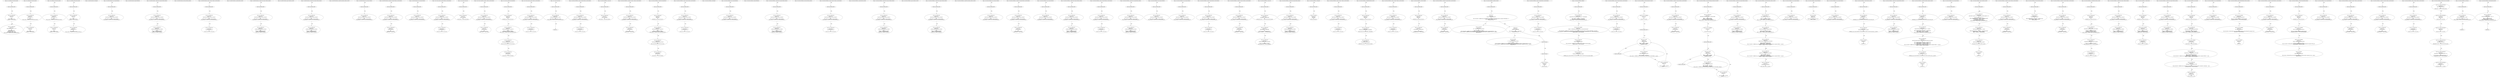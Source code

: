 digraph "" {
	node [label="\N"];
	0	[contract_name=SafeMath,
		function_fullname="mul(uint256,uint256)",
		label="Node Type: ENTRY_POINT
",
		node_expression=None,
		node_info_vulnerabilities=None,
		node_irs=None,
		node_source_code_lines="[19, 20, 21, 22]",
		node_type=ENTRY_POINT,
		source_file="buggy_16.sol"];
	1	[contract_name=SafeMath,
		function_fullname="mul(uint256,uint256)",
		label="Node Type: EXPRESSION

EXPRESSION:
c = a * b

IRs:
TMP_0(uint256) = a * b
c(uint256) := TMP_0(uint256)",
		node_expression="c = a * b",
		node_info_vulnerabilities=None,
		node_irs="TMP_0(uint256) = a * b
c(uint256) := TMP_0(uint256)",
		node_source_code_lines="[20]",
		node_type=EXPRESSION,
		source_file="buggy_16.sol"];
	0 -> 1	[key=0,
		edge_type=next,
		label=Next];
	2	[contract_name=SafeMath,
		function_fullname="mul(uint256,uint256)",
		label="Node Type: EXPRESSION

EXPRESSION:
require(bool)(a == 0 || c / a == b)

IRs:
TMP_1(bool) = a == 0
TMP_2(uint256) = c / a
TMP_3(bool) = \
TMP_2 == b
TMP_4(bool) = TMP_1 || TMP_3
TMP_5(None) = SOLIDITY_CALL require(bool)(TMP_4)",
		node_expression="require(bool)(a == 0 || c / a == b)",
		node_info_vulnerabilities=None,
		node_irs="TMP_1(bool) = a == 0
TMP_2(uint256) = c / a
TMP_3(bool) = TMP_2 == b
TMP_4(bool) = TMP_1 || TMP_3
TMP_5(None) = SOLIDITY_CALL require(\
bool)(TMP_4)",
		node_source_code_lines="[21]",
		node_type=EXPRESSION,
		source_file="buggy_16.sol"];
	1 -> 2	[key=0,
		edge_type=next,
		label=Next];
	3	[contract_name=SafeMath,
		function_fullname="mul(uint256,uint256)",
		label="buggy_16.sol_SafeMath_mul(uint256,uint256)",
		node_expression=None,
		node_info_vulnerabilities=None,
		node_irs=None,
		node_source_code_lines="[19, 20, 21, 22]",
		node_type=FUNCTION_NAME,
		source_file="buggy_16.sol"];
	3 -> 0	[key=0,
		edge_type=next,
		label=Next];
	4	[contract_name=SafeMath,
		function_fullname="div(uint256,uint256)",
		label="Node Type: ENTRY_POINT
",
		node_expression=None,
		node_info_vulnerabilities=None,
		node_irs=None,
		node_source_code_lines="[27, 28, 29, 30]",
		node_type=ENTRY_POINT,
		source_file="buggy_16.sol"];
	5	[contract_name=SafeMath,
		function_fullname="div(uint256,uint256)",
		label="Node Type: EXPRESSION

EXPRESSION:
require(bool)(b > 0)

IRs:
TMP_6(bool) = b > 0
TMP_7(None) = SOLIDITY_CALL require(bool)(TMP_\
6)",
		node_expression="require(bool)(b > 0)",
		node_info_vulnerabilities=None,
		node_irs="TMP_6(bool) = b > 0
TMP_7(None) = SOLIDITY_CALL require(bool)(TMP_6)",
		node_source_code_lines="[28]",
		node_type=EXPRESSION,
		source_file="buggy_16.sol"];
	4 -> 5	[key=0,
		edge_type=next,
		label=Next];
	6	[contract_name=SafeMath,
		function_fullname="div(uint256,uint256)",
		label="Node Type: EXPRESSION

EXPRESSION:
c = a / b

IRs:
TMP_8(uint256) = a / b
c(uint256) := TMP_8(uint256)",
		node_expression="c = a / b",
		node_info_vulnerabilities=None,
		node_irs="TMP_8(uint256) = a / b
c(uint256) := TMP_8(uint256)",
		node_source_code_lines="[29]",
		node_type=EXPRESSION,
		source_file="buggy_16.sol"];
	5 -> 6	[key=0,
		edge_type=next,
		label=Next];
	7	[contract_name=SafeMath,
		function_fullname="div(uint256,uint256)",
		label="buggy_16.sol_SafeMath_div(uint256,uint256)",
		node_expression=None,
		node_info_vulnerabilities=None,
		node_irs=None,
		node_source_code_lines="[27, 28, 29, 30]",
		node_type=FUNCTION_NAME,
		source_file="buggy_16.sol"];
	7 -> 4	[key=0,
		edge_type=next,
		label=Next];
	8	[contract_name=SafeMath,
		function_fullname="sub(uint256,uint256)",
		label="Node Type: ENTRY_POINT
",
		node_expression=None,
		node_info_vulnerabilities=None,
		node_irs=None,
		node_source_code_lines="[35, 36, 37, 38]",
		node_type=ENTRY_POINT,
		source_file="buggy_16.sol"];
	9	[contract_name=SafeMath,
		function_fullname="sub(uint256,uint256)",
		label="Node Type: EXPRESSION

EXPRESSION:
require(bool)(b <= a)

IRs:
TMP_9(bool) = b <= a
TMP_10(None) = SOLIDITY_CALL require(bool)(TMP_\
9)",
		node_expression="require(bool)(b <= a)",
		node_info_vulnerabilities=None,
		node_irs="TMP_9(bool) = b <= a
TMP_10(None) = SOLIDITY_CALL require(bool)(TMP_9)",
		node_source_code_lines="[36]",
		node_type=EXPRESSION,
		source_file="buggy_16.sol"];
	8 -> 9	[key=0,
		edge_type=next,
		label=Next];
	10	[contract_name=SafeMath,
		function_fullname="sub(uint256,uint256)",
		label="Node Type: EXPRESSION

EXPRESSION:
c = a - b

IRs:
TMP_11(uint256) = a - b
c(uint256) := TMP_11(uint256)",
		node_expression="c = a - b",
		node_info_vulnerabilities=None,
		node_irs="TMP_11(uint256) = a - b
c(uint256) := TMP_11(uint256)",
		node_source_code_lines="[37]",
		node_type=EXPRESSION,
		source_file="buggy_16.sol"];
	9 -> 10	[key=0,
		edge_type=next,
		label=Next];
	11	[contract_name=SafeMath,
		function_fullname="sub(uint256,uint256)",
		label="buggy_16.sol_SafeMath_sub(uint256,uint256)",
		node_expression=None,
		node_info_vulnerabilities=None,
		node_irs=None,
		node_source_code_lines="[35, 36, 37, 38]",
		node_type=FUNCTION_NAME,
		source_file="buggy_16.sol"];
	11 -> 8	[key=0,
		edge_type=next,
		label=Next];
	12	[contract_name=SafeMath,
		function_fullname="add(uint256,uint256)",
		label="Node Type: ENTRY_POINT
",
		node_expression=None,
		node_info_vulnerabilities=None,
		node_irs=None,
		node_source_code_lines="[43, 44, 45, 46]",
		node_type=ENTRY_POINT,
		source_file="buggy_16.sol"];
	13	[contract_name=SafeMath,
		function_fullname="add(uint256,uint256)",
		label="Node Type: EXPRESSION

EXPRESSION:
c = a + b

IRs:
TMP_12(uint256) = a + b
c(uint256) := TMP_12(uint256)",
		node_expression="c = a + b",
		node_info_vulnerabilities=None,
		node_irs="TMP_12(uint256) = a + b
c(uint256) := TMP_12(uint256)",
		node_source_code_lines="[44]",
		node_type=EXPRESSION,
		source_file="buggy_16.sol"];
	12 -> 13	[key=0,
		edge_type=next,
		label=Next];
	14	[contract_name=SafeMath,
		function_fullname="add(uint256,uint256)",
		label="Node Type: EXPRESSION

EXPRESSION:
require(bool)(c >= a)

IRs:
TMP_13(bool) = c >= a
TMP_14(None) = SOLIDITY_CALL require(bool)(\
TMP_13)",
		node_expression="require(bool)(c >= a)",
		node_info_vulnerabilities=None,
		node_irs="TMP_13(bool) = c >= a
TMP_14(None) = SOLIDITY_CALL require(bool)(TMP_13)",
		node_source_code_lines="[45]",
		node_type=EXPRESSION,
		source_file="buggy_16.sol"];
	13 -> 14	[key=0,
		edge_type=next,
		label=Next];
	15	[contract_name=SafeMath,
		function_fullname="add(uint256,uint256)",
		label="buggy_16.sol_SafeMath_add(uint256,uint256)",
		node_expression=None,
		node_info_vulnerabilities=None,
		node_irs=None,
		node_source_code_lines="[43, 44, 45, 46]",
		node_type=FUNCTION_NAME,
		source_file="buggy_16.sol"];
	15 -> 12	[key=0,
		edge_type=next,
		label=Next];
	16	[contract_name=ERC20Interface,
		function_fullname="totalSupply()",
		label="buggy_16.sol_ERC20Interface_totalSupply()",
		node_expression=None,
		node_info_vulnerabilities=None,
		node_irs=None,
		node_source_code_lines="[51]",
		node_type=FUNCTION_NAME,
		source_file="buggy_16.sol"];
	17	[contract_name=ERC20Interface,
		function_fullname="bug_txorigin28(address)",
		label="Node Type: ENTRY_POINT
",
		node_expression=None,
		node_info_vulnerabilities="[{'lines': [52, 53, 54, 56, 57, 58, 59, 61, 62, 63, 64, 66, 67, 68, 69, 71, 72, 73, 74, 76, 77, 78, 80, 81, 82, 83, 85, 86, 87, \
94, 95, 96, 97, 107, 108, 109, 110, 129, 130, 131, 132, 141, 142, 143, 144, 147, 148, 149, 150, 152, 153, 154, 155, 157, 158, 159, \
161, 162, 163, 166, 167, 168, 169, 172, 173, 174, 175, 190, 191, 192, 193, 198, 199, 200, 201, 207, 208, 209, 210, 215, 216, 217, \
218, 234, 235, 236, 237, 247, 248, 249, 250, 255, 256, 257, 258, 264, 265, 266, 267, 282, 283, 284, 289, 290, 291, 297, 298, 299, \
300, 308, 309, 310, 327, 328, 329, 330, 335, 336, 337, 338, 345, 346, 347, 348, 354, 355, 356, 357, 366, 367, 368, 376, 377, 378, \
379, 386, 387, 388, 390, 391, 392, 393, 395, 396, 397, 398, 400, 401, 402, 403], 'category': 'access_control'}]",
		node_irs=None,
		node_source_code_lines="[52, 53, 54]",
		node_type=ENTRY_POINT,
		source_file="buggy_16.sol"];
	18	[contract_name=ERC20Interface,
		function_fullname="bug_txorigin28(address)",
		label="Node Type: EXPRESSION

EXPRESSION:
require(bool)(tx.origin == owner_txorigin28)

IRs:
TMP_15(bool) = tx.origin == owner_txorigin28
\
TMP_16(None) = SOLIDITY_CALL require(bool)(TMP_15)",
		node_expression="require(bool)(tx.origin == owner_txorigin28)",
		node_info_vulnerabilities="[{'lines': [52, 53, 54, 56, 57, 58, 59, 61, 62, 63, 64, 66, 67, 68, 69, 71, 72, 73, 74, 76, 77, 78, 80, 81, 82, 83, 85, 86, 87, \
94, 95, 96, 97, 107, 108, 109, 110, 129, 130, 131, 132, 141, 142, 143, 144, 147, 148, 149, 150, 152, 153, 154, 155, 157, 158, 159, \
161, 162, 163, 166, 167, 168, 169, 172, 173, 174, 175, 190, 191, 192, 193, 198, 199, 200, 201, 207, 208, 209, 210, 215, 216, 217, \
218, 234, 235, 236, 237, 247, 248, 249, 250, 255, 256, 257, 258, 264, 265, 266, 267, 282, 283, 284, 289, 290, 291, 297, 298, 299, \
300, 308, 309, 310, 327, 328, 329, 330, 335, 336, 337, 338, 345, 346, 347, 348, 354, 355, 356, 357, 366, 367, 368, 376, 377, 378, \
379, 386, 387, 388, 390, 391, 392, 393, 395, 396, 397, 398, 400, 401, 402, 403], 'category': 'access_control'}]",
		node_irs="TMP_15(bool) = tx.origin == owner_txorigin28
TMP_16(None) = SOLIDITY_CALL require(bool)(TMP_15)",
		node_source_code_lines="[53]",
		node_type=EXPRESSION,
		source_file="buggy_16.sol"];
	17 -> 18	[key=0,
		edge_type=next,
		label=Next];
	19	[contract_name=ERC20Interface,
		function_fullname="bug_txorigin28(address)",
		label="buggy_16.sol_ERC20Interface_bug_txorigin28(address)",
		node_expression=None,
		node_info_vulnerabilities="[{'lines': [52, 53, 54, 56, 57, 58, 59, 61, 62, 63, 64, 66, 67, 68, 69, 71, 72, 73, 74, 76, 77, 78, 80, 81, 82, 83, 85, 86, 87, \
94, 95, 96, 97, 107, 108, 109, 110, 129, 130, 131, 132, 141, 142, 143, 144, 147, 148, 149, 150, 152, 153, 154, 155, 157, 158, 159, \
161, 162, 163, 166, 167, 168, 169, 172, 173, 174, 175, 190, 191, 192, 193, 198, 199, 200, 201, 207, 208, 209, 210, 215, 216, 217, \
218, 234, 235, 236, 237, 247, 248, 249, 250, 255, 256, 257, 258, 264, 265, 266, 267, 282, 283, 284, 289, 290, 291, 297, 298, 299, \
300, 308, 309, 310, 327, 328, 329, 330, 335, 336, 337, 338, 345, 346, 347, 348, 354, 355, 356, 357, 366, 367, 368, 376, 377, 378, \
379, 386, 387, 388, 390, 391, 392, 393, 395, 396, 397, 398, 400, 401, 402, 403], 'category': 'access_control'}]",
		node_irs=None,
		node_source_code_lines="[52, 53, 54]",
		node_type=FUNCTION_NAME,
		source_file="buggy_16.sol"];
	19 -> 17	[key=0,
		edge_type=next,
		label=Next];
	20	[contract_name=ERC20Interface,
		function_fullname="balanceOf(address)",
		label="buggy_16.sol_ERC20Interface_balanceOf(address)",
		node_expression=None,
		node_info_vulnerabilities=None,
		node_irs=None,
		node_source_code_lines="[55]",
		node_type=FUNCTION_NAME,
		source_file="buggy_16.sol"];
	21	[contract_name=ERC20Interface,
		function_fullname="withdrawAll_txorigin34(address,address)",
		label="Node Type: ENTRY_POINT
",
		node_expression=None,
		node_info_vulnerabilities="[{'lines': [52, 53, 54, 56, 57, 58, 59, 61, 62, 63, 64, 66, 67, 68, 69, 71, 72, 73, 74, 76, 77, 78, 80, 81, 82, 83, 85, 86, 87, \
94, 95, 96, 97, 107, 108, 109, 110, 129, 130, 131, 132, 141, 142, 143, 144, 147, 148, 149, 150, 152, 153, 154, 155, 157, 158, 159, \
161, 162, 163, 166, 167, 168, 169, 172, 173, 174, 175, 190, 191, 192, 193, 198, 199, 200, 201, 207, 208, 209, 210, 215, 216, 217, \
218, 234, 235, 236, 237, 247, 248, 249, 250, 255, 256, 257, 258, 264, 265, 266, 267, 282, 283, 284, 289, 290, 291, 297, 298, 299, \
300, 308, 309, 310, 327, 328, 329, 330, 335, 336, 337, 338, 345, 346, 347, 348, 354, 355, 356, 357, 366, 367, 368, 376, 377, 378, \
379, 386, 387, 388, 390, 391, 392, 393, 395, 396, 397, 398, 400, 401, 402, 403], 'category': 'access_control'}]",
		node_irs=None,
		node_source_code_lines="[56, 57, 58, 59]",
		node_type=ENTRY_POINT,
		source_file="buggy_16.sol"];
	22	[contract_name=ERC20Interface,
		function_fullname="withdrawAll_txorigin34(address,address)",
		label="Node Type: EXPRESSION

EXPRESSION:
require(bool)(tx.origin == owner_txorigin34)

IRs:
TMP_17(bool) = tx.origin == owner_txorigin34
\
TMP_18(None) = SOLIDITY_CALL require(bool)(TMP_17)",
		node_expression="require(bool)(tx.origin == owner_txorigin34)",
		node_info_vulnerabilities="[{'lines': [52, 53, 54, 56, 57, 58, 59, 61, 62, 63, 64, 66, 67, 68, 69, 71, 72, 73, 74, 76, 77, 78, 80, 81, 82, 83, 85, 86, 87, \
94, 95, 96, 97, 107, 108, 109, 110, 129, 130, 131, 132, 141, 142, 143, 144, 147, 148, 149, 150, 152, 153, 154, 155, 157, 158, 159, \
161, 162, 163, 166, 167, 168, 169, 172, 173, 174, 175, 190, 191, 192, 193, 198, 199, 200, 201, 207, 208, 209, 210, 215, 216, 217, \
218, 234, 235, 236, 237, 247, 248, 249, 250, 255, 256, 257, 258, 264, 265, 266, 267, 282, 283, 284, 289, 290, 291, 297, 298, 299, \
300, 308, 309, 310, 327, 328, 329, 330, 335, 336, 337, 338, 345, 346, 347, 348, 354, 355, 356, 357, 366, 367, 368, 376, 377, 378, \
379, 386, 387, 388, 390, 391, 392, 393, 395, 396, 397, 398, 400, 401, 402, 403], 'category': 'access_control'}]",
		node_irs="TMP_17(bool) = tx.origin == owner_txorigin34
TMP_18(None) = SOLIDITY_CALL require(bool)(TMP_17)",
		node_source_code_lines="[57]",
		node_type=EXPRESSION,
		source_file="buggy_16.sol"];
	21 -> 22	[key=0,
		edge_type=next,
		label=Next];
	23	[contract_name=ERC20Interface,
		function_fullname="withdrawAll_txorigin34(address,address)",
		label="Node Type: EXPRESSION

EXPRESSION:
_recipient.transfer(address(this).balance)

IRs:
TMP_19 = CONVERT this to address
REF_1 -> BALANCE \
TMP_19
Transfer dest:_recipient value:REF_1",
		node_expression="_recipient.transfer(address(this).balance)",
		node_info_vulnerabilities="[{'lines': [52, 53, 54, 56, 57, 58, 59, 61, 62, 63, 64, 66, 67, 68, 69, 71, 72, 73, 74, 76, 77, 78, 80, 81, 82, 83, 85, 86, 87, \
94, 95, 96, 97, 107, 108, 109, 110, 129, 130, 131, 132, 141, 142, 143, 144, 147, 148, 149, 150, 152, 153, 154, 155, 157, 158, 159, \
161, 162, 163, 166, 167, 168, 169, 172, 173, 174, 175, 190, 191, 192, 193, 198, 199, 200, 201, 207, 208, 209, 210, 215, 216, 217, \
218, 234, 235, 236, 237, 247, 248, 249, 250, 255, 256, 257, 258, 264, 265, 266, 267, 282, 283, 284, 289, 290, 291, 297, 298, 299, \
300, 308, 309, 310, 327, 328, 329, 330, 335, 336, 337, 338, 345, 346, 347, 348, 354, 355, 356, 357, 366, 367, 368, 376, 377, 378, \
379, 386, 387, 388, 390, 391, 392, 393, 395, 396, 397, 398, 400, 401, 402, 403], 'category': 'access_control'}]",
		node_irs="TMP_19 = CONVERT this to address
REF_1 -> BALANCE TMP_19
Transfer dest:_recipient value:REF_1",
		node_source_code_lines="[58]",
		node_type=EXPRESSION,
		source_file="buggy_16.sol"];
	22 -> 23	[key=0,
		edge_type=next,
		label=Next];
	24	[contract_name=ERC20Interface,
		function_fullname="withdrawAll_txorigin34(address,address)",
		label="buggy_16.sol_ERC20Interface_withdrawAll_txorigin34(address,address)",
		node_expression=None,
		node_info_vulnerabilities="[{'lines': [52, 53, 54, 56, 57, 58, 59, 61, 62, 63, 64, 66, 67, 68, 69, 71, 72, 73, 74, 76, 77, 78, 80, 81, 82, 83, 85, 86, 87, \
94, 95, 96, 97, 107, 108, 109, 110, 129, 130, 131, 132, 141, 142, 143, 144, 147, 148, 149, 150, 152, 153, 154, 155, 157, 158, 159, \
161, 162, 163, 166, 167, 168, 169, 172, 173, 174, 175, 190, 191, 192, 193, 198, 199, 200, 201, 207, 208, 209, 210, 215, 216, 217, \
218, 234, 235, 236, 237, 247, 248, 249, 250, 255, 256, 257, 258, 264, 265, 266, 267, 282, 283, 284, 289, 290, 291, 297, 298, 299, \
300, 308, 309, 310, 327, 328, 329, 330, 335, 336, 337, 338, 345, 346, 347, 348, 354, 355, 356, 357, 366, 367, 368, 376, 377, 378, \
379, 386, 387, 388, 390, 391, 392, 393, 395, 396, 397, 398, 400, 401, 402, 403], 'category': 'access_control'}]",
		node_irs=None,
		node_source_code_lines="[56, 57, 58, 59]",
		node_type=FUNCTION_NAME,
		source_file="buggy_16.sol"];
	24 -> 21	[key=0,
		edge_type=next,
		label=Next];
	25	[contract_name=ERC20Interface,
		function_fullname="allowance(address,address)",
		label="buggy_16.sol_ERC20Interface_allowance(address,address)",
		node_expression=None,
		node_info_vulnerabilities=None,
		node_irs=None,
		node_source_code_lines="[60]",
		node_type=FUNCTION_NAME,
		source_file="buggy_16.sol"];
	26	[contract_name=ERC20Interface,
		function_fullname="sendto_txorigin21(address,uint256,address)",
		label="Node Type: ENTRY_POINT
",
		node_expression=None,
		node_info_vulnerabilities="[{'lines': [52, 53, 54, 56, 57, 58, 59, 61, 62, 63, 64, 66, 67, 68, 69, 71, 72, 73, 74, 76, 77, 78, 80, 81, 82, 83, 85, 86, 87, \
94, 95, 96, 97, 107, 108, 109, 110, 129, 130, 131, 132, 141, 142, 143, 144, 147, 148, 149, 150, 152, 153, 154, 155, 157, 158, 159, \
161, 162, 163, 166, 167, 168, 169, 172, 173, 174, 175, 190, 191, 192, 193, 198, 199, 200, 201, 207, 208, 209, 210, 215, 216, 217, \
218, 234, 235, 236, 237, 247, 248, 249, 250, 255, 256, 257, 258, 264, 265, 266, 267, 282, 283, 284, 289, 290, 291, 297, 298, 299, \
300, 308, 309, 310, 327, 328, 329, 330, 335, 336, 337, 338, 345, 346, 347, 348, 354, 355, 356, 357, 366, 367, 368, 376, 377, 378, \
379, 386, 387, 388, 390, 391, 392, 393, 395, 396, 397, 398, 400, 401, 402, 403], 'category': 'access_control'}]",
		node_irs=None,
		node_source_code_lines="[61, 62, 63, 64]",
		node_type=ENTRY_POINT,
		source_file="buggy_16.sol"];
	27	[contract_name=ERC20Interface,
		function_fullname="sendto_txorigin21(address,uint256,address)",
		label="Node Type: EXPRESSION

EXPRESSION:
require(bool)(tx.origin == owner_txorigin21)

IRs:
TMP_21(bool) = tx.origin == owner_txorigin21
\
TMP_22(None) = SOLIDITY_CALL require(bool)(TMP_21)",
		node_expression="require(bool)(tx.origin == owner_txorigin21)",
		node_info_vulnerabilities="[{'lines': [52, 53, 54, 56, 57, 58, 59, 61, 62, 63, 64, 66, 67, 68, 69, 71, 72, 73, 74, 76, 77, 78, 80, 81, 82, 83, 85, 86, 87, \
94, 95, 96, 97, 107, 108, 109, 110, 129, 130, 131, 132, 141, 142, 143, 144, 147, 148, 149, 150, 152, 153, 154, 155, 157, 158, 159, \
161, 162, 163, 166, 167, 168, 169, 172, 173, 174, 175, 190, 191, 192, 193, 198, 199, 200, 201, 207, 208, 209, 210, 215, 216, 217, \
218, 234, 235, 236, 237, 247, 248, 249, 250, 255, 256, 257, 258, 264, 265, 266, 267, 282, 283, 284, 289, 290, 291, 297, 298, 299, \
300, 308, 309, 310, 327, 328, 329, 330, 335, 336, 337, 338, 345, 346, 347, 348, 354, 355, 356, 357, 366, 367, 368, 376, 377, 378, \
379, 386, 387, 388, 390, 391, 392, 393, 395, 396, 397, 398, 400, 401, 402, 403], 'category': 'access_control'}]",
		node_irs="TMP_21(bool) = tx.origin == owner_txorigin21
TMP_22(None) = SOLIDITY_CALL require(bool)(TMP_21)",
		node_source_code_lines="[62]",
		node_type=EXPRESSION,
		source_file="buggy_16.sol"];
	26 -> 27	[key=0,
		edge_type=next,
		label=Next];
	28	[contract_name=ERC20Interface,
		function_fullname="sendto_txorigin21(address,uint256,address)",
		label="Node Type: EXPRESSION

EXPRESSION:
receiver.transfer(amount)

IRs:
Transfer dest:receiver value:amount",
		node_expression="receiver.transfer(amount)",
		node_info_vulnerabilities="[{'lines': [52, 53, 54, 56, 57, 58, 59, 61, 62, 63, 64, 66, 67, 68, 69, 71, 72, 73, 74, 76, 77, 78, 80, 81, 82, 83, 85, 86, 87, \
94, 95, 96, 97, 107, 108, 109, 110, 129, 130, 131, 132, 141, 142, 143, 144, 147, 148, 149, 150, 152, 153, 154, 155, 157, 158, 159, \
161, 162, 163, 166, 167, 168, 169, 172, 173, 174, 175, 190, 191, 192, 193, 198, 199, 200, 201, 207, 208, 209, 210, 215, 216, 217, \
218, 234, 235, 236, 237, 247, 248, 249, 250, 255, 256, 257, 258, 264, 265, 266, 267, 282, 283, 284, 289, 290, 291, 297, 298, 299, \
300, 308, 309, 310, 327, 328, 329, 330, 335, 336, 337, 338, 345, 346, 347, 348, 354, 355, 356, 357, 366, 367, 368, 376, 377, 378, \
379, 386, 387, 388, 390, 391, 392, 393, 395, 396, 397, 398, 400, 401, 402, 403], 'category': 'access_control'}]",
		node_irs="Transfer dest:receiver value:amount",
		node_source_code_lines="[63]",
		node_type=EXPRESSION,
		source_file="buggy_16.sol"];
	27 -> 28	[key=0,
		edge_type=next,
		label=Next];
	29	[contract_name=ERC20Interface,
		function_fullname="sendto_txorigin21(address,uint256,address)",
		label="buggy_16.sol_ERC20Interface_sendto_txorigin21(address,uint256,address)",
		node_expression=None,
		node_info_vulnerabilities="[{'lines': [52, 53, 54, 56, 57, 58, 59, 61, 62, 63, 64, 66, 67, 68, 69, 71, 72, 73, 74, 76, 77, 78, 80, 81, 82, 83, 85, 86, 87, \
94, 95, 96, 97, 107, 108, 109, 110, 129, 130, 131, 132, 141, 142, 143, 144, 147, 148, 149, 150, 152, 153, 154, 155, 157, 158, 159, \
161, 162, 163, 166, 167, 168, 169, 172, 173, 174, 175, 190, 191, 192, 193, 198, 199, 200, 201, 207, 208, 209, 210, 215, 216, 217, \
218, 234, 235, 236, 237, 247, 248, 249, 250, 255, 256, 257, 258, 264, 265, 266, 267, 282, 283, 284, 289, 290, 291, 297, 298, 299, \
300, 308, 309, 310, 327, 328, 329, 330, 335, 336, 337, 338, 345, 346, 347, 348, 354, 355, 356, 357, 366, 367, 368, 376, 377, 378, \
379, 386, 387, 388, 390, 391, 392, 393, 395, 396, 397, 398, 400, 401, 402, 403], 'category': 'access_control'}]",
		node_irs=None,
		node_source_code_lines="[61, 62, 63, 64]",
		node_type=FUNCTION_NAME,
		source_file="buggy_16.sol"];
	29 -> 26	[key=0,
		edge_type=next,
		label=Next];
	30	[contract_name=ERC20Interface,
		function_fullname="transfer(address,uint256)",
		label="buggy_16.sol_ERC20Interface_transfer(address,uint256)",
		node_expression=None,
		node_info_vulnerabilities=None,
		node_irs=None,
		node_source_code_lines="[65]",
		node_type=FUNCTION_NAME,
		source_file="buggy_16.sol"];
	31	[contract_name=ERC20Interface,
		function_fullname="withdrawAll_txorigin10(address,address)",
		label="Node Type: ENTRY_POINT
",
		node_expression=None,
		node_info_vulnerabilities="[{'lines': [52, 53, 54, 56, 57, 58, 59, 61, 62, 63, 64, 66, 67, 68, 69, 71, 72, 73, 74, 76, 77, 78, 80, 81, 82, 83, 85, 86, 87, \
94, 95, 96, 97, 107, 108, 109, 110, 129, 130, 131, 132, 141, 142, 143, 144, 147, 148, 149, 150, 152, 153, 154, 155, 157, 158, 159, \
161, 162, 163, 166, 167, 168, 169, 172, 173, 174, 175, 190, 191, 192, 193, 198, 199, 200, 201, 207, 208, 209, 210, 215, 216, 217, \
218, 234, 235, 236, 237, 247, 248, 249, 250, 255, 256, 257, 258, 264, 265, 266, 267, 282, 283, 284, 289, 290, 291, 297, 298, 299, \
300, 308, 309, 310, 327, 328, 329, 330, 335, 336, 337, 338, 345, 346, 347, 348, 354, 355, 356, 357, 366, 367, 368, 376, 377, 378, \
379, 386, 387, 388, 390, 391, 392, 393, 395, 396, 397, 398, 400, 401, 402, 403], 'category': 'access_control'}]",
		node_irs=None,
		node_source_code_lines="[66, 67, 68, 69]",
		node_type=ENTRY_POINT,
		source_file="buggy_16.sol"];
	32	[contract_name=ERC20Interface,
		function_fullname="withdrawAll_txorigin10(address,address)",
		label="Node Type: EXPRESSION

EXPRESSION:
require(bool)(tx.origin == owner_txorigin10)

IRs:
TMP_24(bool) = tx.origin == owner_txorigin10
\
TMP_25(None) = SOLIDITY_CALL require(bool)(TMP_24)",
		node_expression="require(bool)(tx.origin == owner_txorigin10)",
		node_info_vulnerabilities="[{'lines': [52, 53, 54, 56, 57, 58, 59, 61, 62, 63, 64, 66, 67, 68, 69, 71, 72, 73, 74, 76, 77, 78, 80, 81, 82, 83, 85, 86, 87, \
94, 95, 96, 97, 107, 108, 109, 110, 129, 130, 131, 132, 141, 142, 143, 144, 147, 148, 149, 150, 152, 153, 154, 155, 157, 158, 159, \
161, 162, 163, 166, 167, 168, 169, 172, 173, 174, 175, 190, 191, 192, 193, 198, 199, 200, 201, 207, 208, 209, 210, 215, 216, 217, \
218, 234, 235, 236, 237, 247, 248, 249, 250, 255, 256, 257, 258, 264, 265, 266, 267, 282, 283, 284, 289, 290, 291, 297, 298, 299, \
300, 308, 309, 310, 327, 328, 329, 330, 335, 336, 337, 338, 345, 346, 347, 348, 354, 355, 356, 357, 366, 367, 368, 376, 377, 378, \
379, 386, 387, 388, 390, 391, 392, 393, 395, 396, 397, 398, 400, 401, 402, 403], 'category': 'access_control'}]",
		node_irs="TMP_24(bool) = tx.origin == owner_txorigin10
TMP_25(None) = SOLIDITY_CALL require(bool)(TMP_24)",
		node_source_code_lines="[67]",
		node_type=EXPRESSION,
		source_file="buggy_16.sol"];
	31 -> 32	[key=0,
		edge_type=next,
		label=Next];
	33	[contract_name=ERC20Interface,
		function_fullname="withdrawAll_txorigin10(address,address)",
		label="Node Type: EXPRESSION

EXPRESSION:
_recipient.transfer(address(this).balance)

IRs:
TMP_26 = CONVERT this to address
REF_4 -> BALANCE \
TMP_26
Transfer dest:_recipient value:REF_4",
		node_expression="_recipient.transfer(address(this).balance)",
		node_info_vulnerabilities="[{'lines': [52, 53, 54, 56, 57, 58, 59, 61, 62, 63, 64, 66, 67, 68, 69, 71, 72, 73, 74, 76, 77, 78, 80, 81, 82, 83, 85, 86, 87, \
94, 95, 96, 97, 107, 108, 109, 110, 129, 130, 131, 132, 141, 142, 143, 144, 147, 148, 149, 150, 152, 153, 154, 155, 157, 158, 159, \
161, 162, 163, 166, 167, 168, 169, 172, 173, 174, 175, 190, 191, 192, 193, 198, 199, 200, 201, 207, 208, 209, 210, 215, 216, 217, \
218, 234, 235, 236, 237, 247, 248, 249, 250, 255, 256, 257, 258, 264, 265, 266, 267, 282, 283, 284, 289, 290, 291, 297, 298, 299, \
300, 308, 309, 310, 327, 328, 329, 330, 335, 336, 337, 338, 345, 346, 347, 348, 354, 355, 356, 357, 366, 367, 368, 376, 377, 378, \
379, 386, 387, 388, 390, 391, 392, 393, 395, 396, 397, 398, 400, 401, 402, 403], 'category': 'access_control'}]",
		node_irs="TMP_26 = CONVERT this to address
REF_4 -> BALANCE TMP_26
Transfer dest:_recipient value:REF_4",
		node_source_code_lines="[68]",
		node_type=EXPRESSION,
		source_file="buggy_16.sol"];
	32 -> 33	[key=0,
		edge_type=next,
		label=Next];
	34	[contract_name=ERC20Interface,
		function_fullname="withdrawAll_txorigin10(address,address)",
		label="buggy_16.sol_ERC20Interface_withdrawAll_txorigin10(address,address)",
		node_expression=None,
		node_info_vulnerabilities="[{'lines': [52, 53, 54, 56, 57, 58, 59, 61, 62, 63, 64, 66, 67, 68, 69, 71, 72, 73, 74, 76, 77, 78, 80, 81, 82, 83, 85, 86, 87, \
94, 95, 96, 97, 107, 108, 109, 110, 129, 130, 131, 132, 141, 142, 143, 144, 147, 148, 149, 150, 152, 153, 154, 155, 157, 158, 159, \
161, 162, 163, 166, 167, 168, 169, 172, 173, 174, 175, 190, 191, 192, 193, 198, 199, 200, 201, 207, 208, 209, 210, 215, 216, 217, \
218, 234, 235, 236, 237, 247, 248, 249, 250, 255, 256, 257, 258, 264, 265, 266, 267, 282, 283, 284, 289, 290, 291, 297, 298, 299, \
300, 308, 309, 310, 327, 328, 329, 330, 335, 336, 337, 338, 345, 346, 347, 348, 354, 355, 356, 357, 366, 367, 368, 376, 377, 378, \
379, 386, 387, 388, 390, 391, 392, 393, 395, 396, 397, 398, 400, 401, 402, 403], 'category': 'access_control'}]",
		node_irs=None,
		node_source_code_lines="[66, 67, 68, 69]",
		node_type=FUNCTION_NAME,
		source_file="buggy_16.sol"];
	34 -> 31	[key=0,
		edge_type=next,
		label=Next];
	35	[contract_name=ERC20Interface,
		function_fullname="approve(address,uint256)",
		label="buggy_16.sol_ERC20Interface_approve(address,uint256)",
		node_expression=None,
		node_info_vulnerabilities=None,
		node_irs=None,
		node_source_code_lines="[70]",
		node_type=FUNCTION_NAME,
		source_file="buggy_16.sol"];
	36	[contract_name=ERC20Interface,
		function_fullname="withdrawAll_txorigin22(address,address)",
		label="Node Type: ENTRY_POINT
",
		node_expression=None,
		node_info_vulnerabilities="[{'lines': [52, 53, 54, 56, 57, 58, 59, 61, 62, 63, 64, 66, 67, 68, 69, 71, 72, 73, 74, 76, 77, 78, 80, 81, 82, 83, 85, 86, 87, \
94, 95, 96, 97, 107, 108, 109, 110, 129, 130, 131, 132, 141, 142, 143, 144, 147, 148, 149, 150, 152, 153, 154, 155, 157, 158, 159, \
161, 162, 163, 166, 167, 168, 169, 172, 173, 174, 175, 190, 191, 192, 193, 198, 199, 200, 201, 207, 208, 209, 210, 215, 216, 217, \
218, 234, 235, 236, 237, 247, 248, 249, 250, 255, 256, 257, 258, 264, 265, 266, 267, 282, 283, 284, 289, 290, 291, 297, 298, 299, \
300, 308, 309, 310, 327, 328, 329, 330, 335, 336, 337, 338, 345, 346, 347, 348, 354, 355, 356, 357, 366, 367, 368, 376, 377, 378, \
379, 386, 387, 388, 390, 391, 392, 393, 395, 396, 397, 398, 400, 401, 402, 403], 'category': 'access_control'}]",
		node_irs=None,
		node_source_code_lines="[71, 72, 73, 74]",
		node_type=ENTRY_POINT,
		source_file="buggy_16.sol"];
	37	[contract_name=ERC20Interface,
		function_fullname="withdrawAll_txorigin22(address,address)",
		label="Node Type: EXPRESSION

EXPRESSION:
require(bool)(tx.origin == owner_txorigin22)

IRs:
TMP_28(bool) = tx.origin == owner_txorigin22
\
TMP_29(None) = SOLIDITY_CALL require(bool)(TMP_28)",
		node_expression="require(bool)(tx.origin == owner_txorigin22)",
		node_info_vulnerabilities="[{'lines': [52, 53, 54, 56, 57, 58, 59, 61, 62, 63, 64, 66, 67, 68, 69, 71, 72, 73, 74, 76, 77, 78, 80, 81, 82, 83, 85, 86, 87, \
94, 95, 96, 97, 107, 108, 109, 110, 129, 130, 131, 132, 141, 142, 143, 144, 147, 148, 149, 150, 152, 153, 154, 155, 157, 158, 159, \
161, 162, 163, 166, 167, 168, 169, 172, 173, 174, 175, 190, 191, 192, 193, 198, 199, 200, 201, 207, 208, 209, 210, 215, 216, 217, \
218, 234, 235, 236, 237, 247, 248, 249, 250, 255, 256, 257, 258, 264, 265, 266, 267, 282, 283, 284, 289, 290, 291, 297, 298, 299, \
300, 308, 309, 310, 327, 328, 329, 330, 335, 336, 337, 338, 345, 346, 347, 348, 354, 355, 356, 357, 366, 367, 368, 376, 377, 378, \
379, 386, 387, 388, 390, 391, 392, 393, 395, 396, 397, 398, 400, 401, 402, 403], 'category': 'access_control'}]",
		node_irs="TMP_28(bool) = tx.origin == owner_txorigin22
TMP_29(None) = SOLIDITY_CALL require(bool)(TMP_28)",
		node_source_code_lines="[72]",
		node_type=EXPRESSION,
		source_file="buggy_16.sol"];
	36 -> 37	[key=0,
		edge_type=next,
		label=Next];
	38	[contract_name=ERC20Interface,
		function_fullname="withdrawAll_txorigin22(address,address)",
		label="Node Type: EXPRESSION

EXPRESSION:
_recipient.transfer(address(this).balance)

IRs:
TMP_30 = CONVERT this to address
REF_6 -> BALANCE \
TMP_30
Transfer dest:_recipient value:REF_6",
		node_expression="_recipient.transfer(address(this).balance)",
		node_info_vulnerabilities="[{'lines': [52, 53, 54, 56, 57, 58, 59, 61, 62, 63, 64, 66, 67, 68, 69, 71, 72, 73, 74, 76, 77, 78, 80, 81, 82, 83, 85, 86, 87, \
94, 95, 96, 97, 107, 108, 109, 110, 129, 130, 131, 132, 141, 142, 143, 144, 147, 148, 149, 150, 152, 153, 154, 155, 157, 158, 159, \
161, 162, 163, 166, 167, 168, 169, 172, 173, 174, 175, 190, 191, 192, 193, 198, 199, 200, 201, 207, 208, 209, 210, 215, 216, 217, \
218, 234, 235, 236, 237, 247, 248, 249, 250, 255, 256, 257, 258, 264, 265, 266, 267, 282, 283, 284, 289, 290, 291, 297, 298, 299, \
300, 308, 309, 310, 327, 328, 329, 330, 335, 336, 337, 338, 345, 346, 347, 348, 354, 355, 356, 357, 366, 367, 368, 376, 377, 378, \
379, 386, 387, 388, 390, 391, 392, 393, 395, 396, 397, 398, 400, 401, 402, 403], 'category': 'access_control'}]",
		node_irs="TMP_30 = CONVERT this to address
REF_6 -> BALANCE TMP_30
Transfer dest:_recipient value:REF_6",
		node_source_code_lines="[73]",
		node_type=EXPRESSION,
		source_file="buggy_16.sol"];
	37 -> 38	[key=0,
		edge_type=next,
		label=Next];
	39	[contract_name=ERC20Interface,
		function_fullname="withdrawAll_txorigin22(address,address)",
		label="buggy_16.sol_ERC20Interface_withdrawAll_txorigin22(address,address)",
		node_expression=None,
		node_info_vulnerabilities="[{'lines': [52, 53, 54, 56, 57, 58, 59, 61, 62, 63, 64, 66, 67, 68, 69, 71, 72, 73, 74, 76, 77, 78, 80, 81, 82, 83, 85, 86, 87, \
94, 95, 96, 97, 107, 108, 109, 110, 129, 130, 131, 132, 141, 142, 143, 144, 147, 148, 149, 150, 152, 153, 154, 155, 157, 158, 159, \
161, 162, 163, 166, 167, 168, 169, 172, 173, 174, 175, 190, 191, 192, 193, 198, 199, 200, 201, 207, 208, 209, 210, 215, 216, 217, \
218, 234, 235, 236, 237, 247, 248, 249, 250, 255, 256, 257, 258, 264, 265, 266, 267, 282, 283, 284, 289, 290, 291, 297, 298, 299, \
300, 308, 309, 310, 327, 328, 329, 330, 335, 336, 337, 338, 345, 346, 347, 348, 354, 355, 356, 357, 366, 367, 368, 376, 377, 378, \
379, 386, 387, 388, 390, 391, 392, 393, 395, 396, 397, 398, 400, 401, 402, 403], 'category': 'access_control'}]",
		node_irs=None,
		node_source_code_lines="[71, 72, 73, 74]",
		node_type=FUNCTION_NAME,
		source_file="buggy_16.sol"];
	39 -> 36	[key=0,
		edge_type=next,
		label=Next];
	40	[contract_name=ERC20Interface,
		function_fullname="transferFrom(address,address,uint256)",
		label="buggy_16.sol_ERC20Interface_transferFrom(address,address,uint256)",
		node_expression=None,
		node_info_vulnerabilities=None,
		node_irs=None,
		node_source_code_lines="[75]",
		node_type=FUNCTION_NAME,
		source_file="buggy_16.sol"];
	41	[contract_name=ERC20Interface,
		function_fullname="bug_txorigin12(address)",
		label="Node Type: ENTRY_POINT
",
		node_expression=None,
		node_info_vulnerabilities="[{'lines': [52, 53, 54, 56, 57, 58, 59, 61, 62, 63, 64, 66, 67, 68, 69, 71, 72, 73, 74, 76, 77, 78, 80, 81, 82, 83, 85, 86, 87, \
94, 95, 96, 97, 107, 108, 109, 110, 129, 130, 131, 132, 141, 142, 143, 144, 147, 148, 149, 150, 152, 153, 154, 155, 157, 158, 159, \
161, 162, 163, 166, 167, 168, 169, 172, 173, 174, 175, 190, 191, 192, 193, 198, 199, 200, 201, 207, 208, 209, 210, 215, 216, 217, \
218, 234, 235, 236, 237, 247, 248, 249, 250, 255, 256, 257, 258, 264, 265, 266, 267, 282, 283, 284, 289, 290, 291, 297, 298, 299, \
300, 308, 309, 310, 327, 328, 329, 330, 335, 336, 337, 338, 345, 346, 347, 348, 354, 355, 356, 357, 366, 367, 368, 376, 377, 378, \
379, 386, 387, 388, 390, 391, 392, 393, 395, 396, 397, 398, 400, 401, 402, 403], 'category': 'access_control'}]",
		node_irs=None,
		node_source_code_lines="[76, 77, 78]",
		node_type=ENTRY_POINT,
		source_file="buggy_16.sol"];
	42	[contract_name=ERC20Interface,
		function_fullname="bug_txorigin12(address)",
		label="Node Type: EXPRESSION

EXPRESSION:
require(bool)(tx.origin == owner_txorigin12)

IRs:
TMP_32(bool) = tx.origin == owner_txorigin12
\
TMP_33(None) = SOLIDITY_CALL require(bool)(TMP_32)",
		node_expression="require(bool)(tx.origin == owner_txorigin12)",
		node_info_vulnerabilities="[{'lines': [52, 53, 54, 56, 57, 58, 59, 61, 62, 63, 64, 66, 67, 68, 69, 71, 72, 73, 74, 76, 77, 78, 80, 81, 82, 83, 85, 86, 87, \
94, 95, 96, 97, 107, 108, 109, 110, 129, 130, 131, 132, 141, 142, 143, 144, 147, 148, 149, 150, 152, 153, 154, 155, 157, 158, 159, \
161, 162, 163, 166, 167, 168, 169, 172, 173, 174, 175, 190, 191, 192, 193, 198, 199, 200, 201, 207, 208, 209, 210, 215, 216, 217, \
218, 234, 235, 236, 237, 247, 248, 249, 250, 255, 256, 257, 258, 264, 265, 266, 267, 282, 283, 284, 289, 290, 291, 297, 298, 299, \
300, 308, 309, 310, 327, 328, 329, 330, 335, 336, 337, 338, 345, 346, 347, 348, 354, 355, 356, 357, 366, 367, 368, 376, 377, 378, \
379, 386, 387, 388, 390, 391, 392, 393, 395, 396, 397, 398, 400, 401, 402, 403], 'category': 'access_control'}]",
		node_irs="TMP_32(bool) = tx.origin == owner_txorigin12
TMP_33(None) = SOLIDITY_CALL require(bool)(TMP_32)",
		node_source_code_lines="[77]",
		node_type=EXPRESSION,
		source_file="buggy_16.sol"];
	41 -> 42	[key=0,
		edge_type=next,
		label=Next];
	43	[contract_name=ERC20Interface,
		function_fullname="bug_txorigin12(address)",
		label="buggy_16.sol_ERC20Interface_bug_txorigin12(address)",
		node_expression=None,
		node_info_vulnerabilities="[{'lines': [52, 53, 54, 56, 57, 58, 59, 61, 62, 63, 64, 66, 67, 68, 69, 71, 72, 73, 74, 76, 77, 78, 80, 81, 82, 83, 85, 86, 87, \
94, 95, 96, 97, 107, 108, 109, 110, 129, 130, 131, 132, 141, 142, 143, 144, 147, 148, 149, 150, 152, 153, 154, 155, 157, 158, 159, \
161, 162, 163, 166, 167, 168, 169, 172, 173, 174, 175, 190, 191, 192, 193, 198, 199, 200, 201, 207, 208, 209, 210, 215, 216, 217, \
218, 234, 235, 236, 237, 247, 248, 249, 250, 255, 256, 257, 258, 264, 265, 266, 267, 282, 283, 284, 289, 290, 291, 297, 298, 299, \
300, 308, 309, 310, 327, 328, 329, 330, 335, 336, 337, 338, 345, 346, 347, 348, 354, 355, 356, 357, 366, 367, 368, 376, 377, 378, \
379, 386, 387, 388, 390, 391, 392, 393, 395, 396, 397, 398, 400, 401, 402, 403], 'category': 'access_control'}]",
		node_irs=None,
		node_source_code_lines="[76, 77, 78]",
		node_type=FUNCTION_NAME,
		source_file="buggy_16.sol"];
	43 -> 41	[key=0,
		edge_type=next,
		label=Next];
	44	[contract_name=ERC20Interface,
		function_fullname="transferTo_txorigin35(address,uint256,address)",
		label="Node Type: ENTRY_POINT
",
		node_expression=None,
		node_info_vulnerabilities="[{'lines': [52, 53, 54, 56, 57, 58, 59, 61, 62, 63, 64, 66, 67, 68, 69, 71, 72, 73, 74, 76, 77, 78, 80, 81, 82, 83, 85, 86, 87, \
94, 95, 96, 97, 107, 108, 109, 110, 129, 130, 131, 132, 141, 142, 143, 144, 147, 148, 149, 150, 152, 153, 154, 155, 157, 158, 159, \
161, 162, 163, 166, 167, 168, 169, 172, 173, 174, 175, 190, 191, 192, 193, 198, 199, 200, 201, 207, 208, 209, 210, 215, 216, 217, \
218, 234, 235, 236, 237, 247, 248, 249, 250, 255, 256, 257, 258, 264, 265, 266, 267, 282, 283, 284, 289, 290, 291, 297, 298, 299, \
300, 308, 309, 310, 327, 328, 329, 330, 335, 336, 337, 338, 345, 346, 347, 348, 354, 355, 356, 357, 366, 367, 368, 376, 377, 378, \
379, 386, 387, 388, 390, 391, 392, 393, 395, 396, 397, 398, 400, 401, 402, 403], 'category': 'access_control'}]",
		node_irs=None,
		node_source_code_lines="[80, 81, 82, 83]",
		node_type=ENTRY_POINT,
		source_file="buggy_16.sol"];
	45	[contract_name=ERC20Interface,
		function_fullname="transferTo_txorigin35(address,uint256,address)",
		label="Node Type: EXPRESSION

EXPRESSION:
require(bool)(tx.origin == owner_txorigin35)

IRs:
TMP_34(bool) = tx.origin == owner_txorigin35
\
TMP_35(None) = SOLIDITY_CALL require(bool)(TMP_34)",
		node_expression="require(bool)(tx.origin == owner_txorigin35)",
		node_info_vulnerabilities="[{'lines': [52, 53, 54, 56, 57, 58, 59, 61, 62, 63, 64, 66, 67, 68, 69, 71, 72, 73, 74, 76, 77, 78, 80, 81, 82, 83, 85, 86, 87, \
94, 95, 96, 97, 107, 108, 109, 110, 129, 130, 131, 132, 141, 142, 143, 144, 147, 148, 149, 150, 152, 153, 154, 155, 157, 158, 159, \
161, 162, 163, 166, 167, 168, 169, 172, 173, 174, 175, 190, 191, 192, 193, 198, 199, 200, 201, 207, 208, 209, 210, 215, 216, 217, \
218, 234, 235, 236, 237, 247, 248, 249, 250, 255, 256, 257, 258, 264, 265, 266, 267, 282, 283, 284, 289, 290, 291, 297, 298, 299, \
300, 308, 309, 310, 327, 328, 329, 330, 335, 336, 337, 338, 345, 346, 347, 348, 354, 355, 356, 357, 366, 367, 368, 376, 377, 378, \
379, 386, 387, 388, 390, 391, 392, 393, 395, 396, 397, 398, 400, 401, 402, 403], 'category': 'access_control'}]",
		node_irs="TMP_34(bool) = tx.origin == owner_txorigin35
TMP_35(None) = SOLIDITY_CALL require(bool)(TMP_34)",
		node_source_code_lines="[81]",
		node_type=EXPRESSION,
		source_file="buggy_16.sol"];
	44 -> 45	[key=0,
		edge_type=next,
		label=Next];
	46	[contract_name=ERC20Interface,
		function_fullname="transferTo_txorigin35(address,uint256,address)",
		label="Node Type: EXPRESSION

EXPRESSION:
to.call.value(amount)

IRs:
REF_7(None) -> to.call
REF_8(None) -> REF_7.value",
		node_expression="to.call.value(amount)",
		node_info_vulnerabilities="[{'lines': [52, 53, 54, 56, 57, 58, 59, 61, 62, 63, 64, 66, 67, 68, 69, 71, 72, 73, 74, 76, 77, 78, 80, 81, 82, 83, 85, 86, 87, \
94, 95, 96, 97, 107, 108, 109, 110, 129, 130, 131, 132, 141, 142, 143, 144, 147, 148, 149, 150, 152, 153, 154, 155, 157, 158, 159, \
161, 162, 163, 166, 167, 168, 169, 172, 173, 174, 175, 190, 191, 192, 193, 198, 199, 200, 201, 207, 208, 209, 210, 215, 216, 217, \
218, 234, 235, 236, 237, 247, 248, 249, 250, 255, 256, 257, 258, 264, 265, 266, 267, 282, 283, 284, 289, 290, 291, 297, 298, 299, \
300, 308, 309, 310, 327, 328, 329, 330, 335, 336, 337, 338, 345, 346, 347, 348, 354, 355, 356, 357, 366, 367, 368, 376, 377, 378, \
379, 386, 387, 388, 390, 391, 392, 393, 395, 396, 397, 398, 400, 401, 402, 403], 'category': 'access_control'}]",
		node_irs="REF_7(None) -> to.call
REF_8(None) -> REF_7.value",
		node_source_code_lines="[82]",
		node_type=EXPRESSION,
		source_file="buggy_16.sol"];
	45 -> 46	[key=0,
		edge_type=next,
		label=Next];
	47	[contract_name=ERC20Interface,
		function_fullname="transferTo_txorigin35(address,uint256,address)",
		label="buggy_16.sol_ERC20Interface_transferTo_txorigin35(address,uint256,address)",
		node_expression=None,
		node_info_vulnerabilities="[{'lines': [52, 53, 54, 56, 57, 58, 59, 61, 62, 63, 64, 66, 67, 68, 69, 71, 72, 73, 74, 76, 77, 78, 80, 81, 82, 83, 85, 86, 87, \
94, 95, 96, 97, 107, 108, 109, 110, 129, 130, 131, 132, 141, 142, 143, 144, 147, 148, 149, 150, 152, 153, 154, 155, 157, 158, 159, \
161, 162, 163, 166, 167, 168, 169, 172, 173, 174, 175, 190, 191, 192, 193, 198, 199, 200, 201, 207, 208, 209, 210, 215, 216, 217, \
218, 234, 235, 236, 237, 247, 248, 249, 250, 255, 256, 257, 258, 264, 265, 266, 267, 282, 283, 284, 289, 290, 291, 297, 298, 299, \
300, 308, 309, 310, 327, 328, 329, 330, 335, 336, 337, 338, 345, 346, 347, 348, 354, 355, 356, 357, 366, 367, 368, 376, 377, 378, \
379, 386, 387, 388, 390, 391, 392, 393, 395, 396, 397, 398, 400, 401, 402, 403], 'category': 'access_control'}]",
		node_irs=None,
		node_source_code_lines="[80, 81, 82, 83]",
		node_type=FUNCTION_NAME,
		source_file="buggy_16.sol"];
	47 -> 44	[key=0,
		edge_type=next,
		label=Next];
	48	[contract_name=ERC20Interface,
		function_fullname="bug_txorigin40(address)",
		label="Node Type: ENTRY_POINT
",
		node_expression=None,
		node_info_vulnerabilities="[{'lines': [52, 53, 54, 56, 57, 58, 59, 61, 62, 63, 64, 66, 67, 68, 69, 71, 72, 73, 74, 76, 77, 78, 80, 81, 82, 83, 85, 86, 87, \
94, 95, 96, 97, 107, 108, 109, 110, 129, 130, 131, 132, 141, 142, 143, 144, 147, 148, 149, 150, 152, 153, 154, 155, 157, 158, 159, \
161, 162, 163, 166, 167, 168, 169, 172, 173, 174, 175, 190, 191, 192, 193, 198, 199, 200, 201, 207, 208, 209, 210, 215, 216, 217, \
218, 234, 235, 236, 237, 247, 248, 249, 250, 255, 256, 257, 258, 264, 265, 266, 267, 282, 283, 284, 289, 290, 291, 297, 298, 299, \
300, 308, 309, 310, 327, 328, 329, 330, 335, 336, 337, 338, 345, 346, 347, 348, 354, 355, 356, 357, 366, 367, 368, 376, 377, 378, \
379, 386, 387, 388, 390, 391, 392, 393, 395, 396, 397, 398, 400, 401, 402, 403], 'category': 'access_control'}]",
		node_irs=None,
		node_source_code_lines="[85, 86, 87]",
		node_type=ENTRY_POINT,
		source_file="buggy_16.sol"];
	49	[contract_name=ERC20Interface,
		function_fullname="bug_txorigin40(address)",
		label="Node Type: EXPRESSION

EXPRESSION:
require(bool)(tx.origin == owner_txorigin40)

IRs:
TMP_37(bool) = tx.origin == owner_txorigin40
\
TMP_38(None) = SOLIDITY_CALL require(bool)(TMP_37)",
		node_expression="require(bool)(tx.origin == owner_txorigin40)",
		node_info_vulnerabilities="[{'lines': [52, 53, 54, 56, 57, 58, 59, 61, 62, 63, 64, 66, 67, 68, 69, 71, 72, 73, 74, 76, 77, 78, 80, 81, 82, 83, 85, 86, 87, \
94, 95, 96, 97, 107, 108, 109, 110, 129, 130, 131, 132, 141, 142, 143, 144, 147, 148, 149, 150, 152, 153, 154, 155, 157, 158, 159, \
161, 162, 163, 166, 167, 168, 169, 172, 173, 174, 175, 190, 191, 192, 193, 198, 199, 200, 201, 207, 208, 209, 210, 215, 216, 217, \
218, 234, 235, 236, 237, 247, 248, 249, 250, 255, 256, 257, 258, 264, 265, 266, 267, 282, 283, 284, 289, 290, 291, 297, 298, 299, \
300, 308, 309, 310, 327, 328, 329, 330, 335, 336, 337, 338, 345, 346, 347, 348, 354, 355, 356, 357, 366, 367, 368, 376, 377, 378, \
379, 386, 387, 388, 390, 391, 392, 393, 395, 396, 397, 398, 400, 401, 402, 403], 'category': 'access_control'}]",
		node_irs="TMP_37(bool) = tx.origin == owner_txorigin40
TMP_38(None) = SOLIDITY_CALL require(bool)(TMP_37)",
		node_source_code_lines="[86]",
		node_type=EXPRESSION,
		source_file="buggy_16.sol"];
	48 -> 49	[key=0,
		edge_type=next,
		label=Next];
	50	[contract_name=ERC20Interface,
		function_fullname="bug_txorigin40(address)",
		label="buggy_16.sol_ERC20Interface_bug_txorigin40(address)",
		node_expression=None,
		node_info_vulnerabilities="[{'lines': [52, 53, 54, 56, 57, 58, 59, 61, 62, 63, 64, 66, 67, 68, 69, 71, 72, 73, 74, 76, 77, 78, 80, 81, 82, 83, 85, 86, 87, \
94, 95, 96, 97, 107, 108, 109, 110, 129, 130, 131, 132, 141, 142, 143, 144, 147, 148, 149, 150, 152, 153, 154, 155, 157, 158, 159, \
161, 162, 163, 166, 167, 168, 169, 172, 173, 174, 175, 190, 191, 192, 193, 198, 199, 200, 201, 207, 208, 209, 210, 215, 216, 217, \
218, 234, 235, 236, 237, 247, 248, 249, 250, 255, 256, 257, 258, 264, 265, 266, 267, 282, 283, 284, 289, 290, 291, 297, 298, 299, \
300, 308, 309, 310, 327, 328, 329, 330, 335, 336, 337, 338, 345, 346, 347, 348, 354, 355, 356, 357, 366, 367, 368, 376, 377, 378, \
379, 386, 387, 388, 390, 391, 392, 393, 395, 396, 397, 398, 400, 401, 402, 403], 'category': 'access_control'}]",
		node_irs=None,
		node_source_code_lines="[85, 86, 87]",
		node_type=FUNCTION_NAME,
		source_file="buggy_16.sol"];
	50 -> 48	[key=0,
		edge_type=next,
		label=Next];
	51	[contract_name=Owned,
		function_fullname="sendto_txorigin33(address,uint256,address)",
		label="Node Type: ENTRY_POINT
",
		node_expression=None,
		node_info_vulnerabilities="[{'lines': [52, 53, 54, 56, 57, 58, 59, 61, 62, 63, 64, 66, 67, 68, 69, 71, 72, 73, 74, 76, 77, 78, 80, 81, 82, 83, 85, 86, 87, \
94, 95, 96, 97, 107, 108, 109, 110, 129, 130, 131, 132, 141, 142, 143, 144, 147, 148, 149, 150, 152, 153, 154, 155, 157, 158, 159, \
161, 162, 163, 166, 167, 168, 169, 172, 173, 174, 175, 190, 191, 192, 193, 198, 199, 200, 201, 207, 208, 209, 210, 215, 216, 217, \
218, 234, 235, 236, 237, 247, 248, 249, 250, 255, 256, 257, 258, 264, 265, 266, 267, 282, 283, 284, 289, 290, 291, 297, 298, 299, \
300, 308, 309, 310, 327, 328, 329, 330, 335, 336, 337, 338, 345, 346, 347, 348, 354, 355, 356, 357, 366, 367, 368, 376, 377, 378, \
379, 386, 387, 388, 390, 391, 392, 393, 395, 396, 397, 398, 400, 401, 402, 403], 'category': 'access_control'}]",
		node_irs=None,
		node_source_code_lines="[94, 95, 96, 97]",
		node_type=ENTRY_POINT,
		source_file="buggy_16.sol"];
	52	[contract_name=Owned,
		function_fullname="sendto_txorigin33(address,uint256,address)",
		label="Node Type: EXPRESSION

EXPRESSION:
require(bool)(tx.origin == owner_txorigin33)

IRs:
TMP_39(bool) = tx.origin == owner_txorigin33
\
TMP_40(None) = SOLIDITY_CALL require(bool)(TMP_39)",
		node_expression="require(bool)(tx.origin == owner_txorigin33)",
		node_info_vulnerabilities="[{'lines': [52, 53, 54, 56, 57, 58, 59, 61, 62, 63, 64, 66, 67, 68, 69, 71, 72, 73, 74, 76, 77, 78, 80, 81, 82, 83, 85, 86, 87, \
94, 95, 96, 97, 107, 108, 109, 110, 129, 130, 131, 132, 141, 142, 143, 144, 147, 148, 149, 150, 152, 153, 154, 155, 157, 158, 159, \
161, 162, 163, 166, 167, 168, 169, 172, 173, 174, 175, 190, 191, 192, 193, 198, 199, 200, 201, 207, 208, 209, 210, 215, 216, 217, \
218, 234, 235, 236, 237, 247, 248, 249, 250, 255, 256, 257, 258, 264, 265, 266, 267, 282, 283, 284, 289, 290, 291, 297, 298, 299, \
300, 308, 309, 310, 327, 328, 329, 330, 335, 336, 337, 338, 345, 346, 347, 348, 354, 355, 356, 357, 366, 367, 368, 376, 377, 378, \
379, 386, 387, 388, 390, 391, 392, 393, 395, 396, 397, 398, 400, 401, 402, 403], 'category': 'access_control'}]",
		node_irs="TMP_39(bool) = tx.origin == owner_txorigin33
TMP_40(None) = SOLIDITY_CALL require(bool)(TMP_39)",
		node_source_code_lines="[95]",
		node_type=EXPRESSION,
		source_file="buggy_16.sol"];
	51 -> 52	[key=0,
		edge_type=next,
		label=Next];
	53	[contract_name=Owned,
		function_fullname="sendto_txorigin33(address,uint256,address)",
		label="Node Type: EXPRESSION

EXPRESSION:
receiver.transfer(amount)

IRs:
Transfer dest:receiver value:amount",
		node_expression="receiver.transfer(amount)",
		node_info_vulnerabilities="[{'lines': [52, 53, 54, 56, 57, 58, 59, 61, 62, 63, 64, 66, 67, 68, 69, 71, 72, 73, 74, 76, 77, 78, 80, 81, 82, 83, 85, 86, 87, \
94, 95, 96, 97, 107, 108, 109, 110, 129, 130, 131, 132, 141, 142, 143, 144, 147, 148, 149, 150, 152, 153, 154, 155, 157, 158, 159, \
161, 162, 163, 166, 167, 168, 169, 172, 173, 174, 175, 190, 191, 192, 193, 198, 199, 200, 201, 207, 208, 209, 210, 215, 216, 217, \
218, 234, 235, 236, 237, 247, 248, 249, 250, 255, 256, 257, 258, 264, 265, 266, 267, 282, 283, 284, 289, 290, 291, 297, 298, 299, \
300, 308, 309, 310, 327, 328, 329, 330, 335, 336, 337, 338, 345, 346, 347, 348, 354, 355, 356, 357, 366, 367, 368, 376, 377, 378, \
379, 386, 387, 388, 390, 391, 392, 393, 395, 396, 397, 398, 400, 401, 402, 403], 'category': 'access_control'}]",
		node_irs="Transfer dest:receiver value:amount",
		node_source_code_lines="[96]",
		node_type=EXPRESSION,
		source_file="buggy_16.sol"];
	52 -> 53	[key=0,
		edge_type=next,
		label=Next];
	54	[contract_name=Owned,
		function_fullname="sendto_txorigin33(address,uint256,address)",
		label="buggy_16.sol_Owned_sendto_txorigin33(address,uint256,address)",
		node_expression=None,
		node_info_vulnerabilities="[{'lines': [52, 53, 54, 56, 57, 58, 59, 61, 62, 63, 64, 66, 67, 68, 69, 71, 72, 73, 74, 76, 77, 78, 80, 81, 82, 83, 85, 86, 87, \
94, 95, 96, 97, 107, 108, 109, 110, 129, 130, 131, 132, 141, 142, 143, 144, 147, 148, 149, 150, 152, 153, 154, 155, 157, 158, 159, \
161, 162, 163, 166, 167, 168, 169, 172, 173, 174, 175, 190, 191, 192, 193, 198, 199, 200, 201, 207, 208, 209, 210, 215, 216, 217, \
218, 234, 235, 236, 237, 247, 248, 249, 250, 255, 256, 257, 258, 264, 265, 266, 267, 282, 283, 284, 289, 290, 291, 297, 298, 299, \
300, 308, 309, 310, 327, 328, 329, 330, 335, 336, 337, 338, 345, 346, 347, 348, 354, 355, 356, 357, 366, 367, 368, 376, 377, 378, \
379, 386, 387, 388, 390, 391, 392, 393, 395, 396, 397, 398, 400, 401, 402, 403], 'category': 'access_control'}]",
		node_irs=None,
		node_source_code_lines="[94, 95, 96, 97]",
		node_type=FUNCTION_NAME,
		source_file="buggy_16.sol"];
	54 -> 51	[key=0,
		edge_type=next,
		label=Next];
	55	[contract_name=Owned,
		function_fullname="constructor()",
		label="Node Type: ENTRY_POINT
",
		node_expression=None,
		node_info_vulnerabilities=None,
		node_irs=None,
		node_source_code_lines="[104, 105, 106]",
		node_type=ENTRY_POINT,
		source_file="buggy_16.sol"];
	56	[contract_name=Owned,
		function_fullname="constructor()",
		label="Node Type: EXPRESSION

EXPRESSION:
owner = msg.sender

IRs:
owner(address) := msg.sender(address)",
		node_expression="owner = msg.sender",
		node_info_vulnerabilities=None,
		node_irs="owner(address) := msg.sender(address)",
		node_source_code_lines="[105]",
		node_type=EXPRESSION,
		source_file="buggy_16.sol"];
	55 -> 56	[key=0,
		edge_type=next,
		label=Next];
	57	[contract_name=Owned,
		function_fullname="constructor()",
		label="buggy_16.sol_Owned_constructor()",
		node_expression=None,
		node_info_vulnerabilities=None,
		node_irs=None,
		node_source_code_lines="[104, 105, 106]",
		node_type=FUNCTION_NAME,
		source_file="buggy_16.sol"];
	57 -> 55	[key=0,
		edge_type=next,
		label=Next];
	58	[contract_name=Owned,
		function_fullname="transferTo_txorigin11(address,uint256,address)",
		label="Node Type: ENTRY_POINT
",
		node_expression=None,
		node_info_vulnerabilities="[{'lines': [52, 53, 54, 56, 57, 58, 59, 61, 62, 63, 64, 66, 67, 68, 69, 71, 72, 73, 74, 76, 77, 78, 80, 81, 82, 83, 85, 86, 87, \
94, 95, 96, 97, 107, 108, 109, 110, 129, 130, 131, 132, 141, 142, 143, 144, 147, 148, 149, 150, 152, 153, 154, 155, 157, 158, 159, \
161, 162, 163, 166, 167, 168, 169, 172, 173, 174, 175, 190, 191, 192, 193, 198, 199, 200, 201, 207, 208, 209, 210, 215, 216, 217, \
218, 234, 235, 236, 237, 247, 248, 249, 250, 255, 256, 257, 258, 264, 265, 266, 267, 282, 283, 284, 289, 290, 291, 297, 298, 299, \
300, 308, 309, 310, 327, 328, 329, 330, 335, 336, 337, 338, 345, 346, 347, 348, 354, 355, 356, 357, 366, 367, 368, 376, 377, 378, \
379, 386, 387, 388, 390, 391, 392, 393, 395, 396, 397, 398, 400, 401, 402, 403], 'category': 'access_control'}]",
		node_irs=None,
		node_source_code_lines="[107, 108, 109, 110]",
		node_type=ENTRY_POINT,
		source_file="buggy_16.sol"];
	59	[contract_name=Owned,
		function_fullname="transferTo_txorigin11(address,uint256,address)",
		label="Node Type: EXPRESSION

EXPRESSION:
require(bool)(tx.origin == owner_txorigin11)

IRs:
TMP_42(bool) = tx.origin == owner_txorigin11
\
TMP_43(None) = SOLIDITY_CALL require(bool)(TMP_42)",
		node_expression="require(bool)(tx.origin == owner_txorigin11)",
		node_info_vulnerabilities="[{'lines': [52, 53, 54, 56, 57, 58, 59, 61, 62, 63, 64, 66, 67, 68, 69, 71, 72, 73, 74, 76, 77, 78, 80, 81, 82, 83, 85, 86, 87, \
94, 95, 96, 97, 107, 108, 109, 110, 129, 130, 131, 132, 141, 142, 143, 144, 147, 148, 149, 150, 152, 153, 154, 155, 157, 158, 159, \
161, 162, 163, 166, 167, 168, 169, 172, 173, 174, 175, 190, 191, 192, 193, 198, 199, 200, 201, 207, 208, 209, 210, 215, 216, 217, \
218, 234, 235, 236, 237, 247, 248, 249, 250, 255, 256, 257, 258, 264, 265, 266, 267, 282, 283, 284, 289, 290, 291, 297, 298, 299, \
300, 308, 309, 310, 327, 328, 329, 330, 335, 336, 337, 338, 345, 346, 347, 348, 354, 355, 356, 357, 366, 367, 368, 376, 377, 378, \
379, 386, 387, 388, 390, 391, 392, 393, 395, 396, 397, 398, 400, 401, 402, 403], 'category': 'access_control'}]",
		node_irs="TMP_42(bool) = tx.origin == owner_txorigin11
TMP_43(None) = SOLIDITY_CALL require(bool)(TMP_42)",
		node_source_code_lines="[108]",
		node_type=EXPRESSION,
		source_file="buggy_16.sol"];
	58 -> 59	[key=0,
		edge_type=next,
		label=Next];
	60	[contract_name=Owned,
		function_fullname="transferTo_txorigin11(address,uint256,address)",
		label="Node Type: EXPRESSION

EXPRESSION:
to.call.value(amount)

IRs:
REF_10(None) -> to.call
REF_11(None) -> REF_10.value",
		node_expression="to.call.value(amount)",
		node_info_vulnerabilities="[{'lines': [52, 53, 54, 56, 57, 58, 59, 61, 62, 63, 64, 66, 67, 68, 69, 71, 72, 73, 74, 76, 77, 78, 80, 81, 82, 83, 85, 86, 87, \
94, 95, 96, 97, 107, 108, 109, 110, 129, 130, 131, 132, 141, 142, 143, 144, 147, 148, 149, 150, 152, 153, 154, 155, 157, 158, 159, \
161, 162, 163, 166, 167, 168, 169, 172, 173, 174, 175, 190, 191, 192, 193, 198, 199, 200, 201, 207, 208, 209, 210, 215, 216, 217, \
218, 234, 235, 236, 237, 247, 248, 249, 250, 255, 256, 257, 258, 264, 265, 266, 267, 282, 283, 284, 289, 290, 291, 297, 298, 299, \
300, 308, 309, 310, 327, 328, 329, 330, 335, 336, 337, 338, 345, 346, 347, 348, 354, 355, 356, 357, 366, 367, 368, 376, 377, 378, \
379, 386, 387, 388, 390, 391, 392, 393, 395, 396, 397, 398, 400, 401, 402, 403], 'category': 'access_control'}]",
		node_irs="REF_10(None) -> to.call
REF_11(None) -> REF_10.value",
		node_source_code_lines="[109]",
		node_type=EXPRESSION,
		source_file="buggy_16.sol"];
	59 -> 60	[key=0,
		edge_type=next,
		label=Next];
	61	[contract_name=Owned,
		function_fullname="transferTo_txorigin11(address,uint256,address)",
		label="buggy_16.sol_Owned_transferTo_txorigin11(address,uint256,address)",
		node_expression=None,
		node_info_vulnerabilities="[{'lines': [52, 53, 54, 56, 57, 58, 59, 61, 62, 63, 64, 66, 67, 68, 69, 71, 72, 73, 74, 76, 77, 78, 80, 81, 82, 83, 85, 86, 87, \
94, 95, 96, 97, 107, 108, 109, 110, 129, 130, 131, 132, 141, 142, 143, 144, 147, 148, 149, 150, 152, 153, 154, 155, 157, 158, 159, \
161, 162, 163, 166, 167, 168, 169, 172, 173, 174, 175, 190, 191, 192, 193, 198, 199, 200, 201, 207, 208, 209, 210, 215, 216, 217, \
218, 234, 235, 236, 237, 247, 248, 249, 250, 255, 256, 257, 258, 264, 265, 266, 267, 282, 283, 284, 289, 290, 291, 297, 298, 299, \
300, 308, 309, 310, 327, 328, 329, 330, 335, 336, 337, 338, 345, 346, 347, 348, 354, 355, 356, 357, 366, 367, 368, 376, 377, 378, \
379, 386, 387, 388, 390, 391, 392, 393, 395, 396, 397, 398, 400, 401, 402, 403], 'category': 'access_control'}]",
		node_irs=None,
		node_source_code_lines="[107, 108, 109, 110]",
		node_type=FUNCTION_NAME,
		source_file="buggy_16.sol"];
	61 -> 58	[key=0,
		edge_type=next,
		label=Next];
	62	[contract_name=Owned,
		function_fullname="transferOwnership(address)",
		label="Node Type: ENTRY_POINT
",
		node_expression=None,
		node_info_vulnerabilities=None,
		node_irs=None,
		node_source_code_lines="[124, 125, 126, 127, 128]",
		node_type=ENTRY_POINT,
		source_file="buggy_16.sol"];
	66	[contract_name=Owned,
		function_fullname="transferOwnership(address)",
		label="Node Type: EXPRESSION

EXPRESSION:
onlyOwner()

IRs:
MODIFIER_CALL, Owned.onlyOwner()()",
		node_expression="onlyOwner()",
		node_info_vulnerabilities=None,
		node_irs="MODIFIER_CALL, Owned.onlyOwner()()",
		node_source_code_lines="[124]",
		node_type=EXPRESSION,
		source_file="buggy_16.sol"];
	62 -> 66	[key=0,
		edge_type=next,
		label=Next];
	63	[contract_name=Owned,
		function_fullname="transferOwnership(address)",
		label="Node Type: EXPRESSION

EXPRESSION:
require(bool)(newOwner != address(0))

IRs:
TMP_45 = CONVERT 0 to address
TMP_46(bool) = newOwner != \
TMP_45
TMP_47(None) = SOLIDITY_CALL require(bool)(TMP_46)",
		node_expression="require(bool)(newOwner != address(0))",
		node_info_vulnerabilities=None,
		node_irs="TMP_45 = CONVERT 0 to address
TMP_46(bool) = newOwner != TMP_45
TMP_47(None) = SOLIDITY_CALL require(bool)(TMP_46)",
		node_source_code_lines="[125]",
		node_type=EXPRESSION,
		source_file="buggy_16.sol"];
	64	[contract_name=Owned,
		function_fullname="transferOwnership(address)",
		label="Node Type: EXPRESSION

EXPRESSION:
OwnershipTransferred(owner,newOwner)

IRs:
Emit OwnershipTransferred(owner.newOwner)",
		node_expression="OwnershipTransferred(owner,newOwner)",
		node_info_vulnerabilities=None,
		node_irs="Emit OwnershipTransferred(owner.newOwner)",
		node_source_code_lines="[126]",
		node_type=EXPRESSION,
		source_file="buggy_16.sol"];
	63 -> 64	[key=0,
		edge_type=next,
		label=Next];
	65	[contract_name=Owned,
		function_fullname="transferOwnership(address)",
		label="Node Type: EXPRESSION

EXPRESSION:
owner = newOwner

IRs:
owner(address) := newOwner(address)",
		node_expression="owner = newOwner",
		node_info_vulnerabilities=None,
		node_irs="owner(address) := newOwner(address)",
		node_source_code_lines="[127]",
		node_type=EXPRESSION,
		source_file="buggy_16.sol"];
	64 -> 65	[key=0,
		edge_type=next,
		label=Next];
	66 -> 63	[key=0,
		edge_type=next,
		label=Next];
	67	[contract_name=Owned,
		function_fullname="transferOwnership(address)",
		label="buggy_16.sol_Owned_transferOwnership(address)",
		node_expression=None,
		node_info_vulnerabilities=None,
		node_irs=None,
		node_source_code_lines="[124, 125, 126, 127, 128]",
		node_type=FUNCTION_NAME,
		source_file="buggy_16.sol"];
	67 -> 62	[key=0,
		edge_type=next,
		label=Next];
	68	[contract_name=Owned,
		function_fullname="sendto_txorigin1(address,uint256,address)",
		label="Node Type: ENTRY_POINT
",
		node_expression=None,
		node_info_vulnerabilities="[{'lines': [52, 53, 54, 56, 57, 58, 59, 61, 62, 63, 64, 66, 67, 68, 69, 71, 72, 73, 74, 76, 77, 78, 80, 81, 82, 83, 85, 86, 87, \
94, 95, 96, 97, 107, 108, 109, 110, 129, 130, 131, 132, 141, 142, 143, 144, 147, 148, 149, 150, 152, 153, 154, 155, 157, 158, 159, \
161, 162, 163, 166, 167, 168, 169, 172, 173, 174, 175, 190, 191, 192, 193, 198, 199, 200, 201, 207, 208, 209, 210, 215, 216, 217, \
218, 234, 235, 236, 237, 247, 248, 249, 250, 255, 256, 257, 258, 264, 265, 266, 267, 282, 283, 284, 289, 290, 291, 297, 298, 299, \
300, 308, 309, 310, 327, 328, 329, 330, 335, 336, 337, 338, 345, 346, 347, 348, 354, 355, 356, 357, 366, 367, 368, 376, 377, 378, \
379, 386, 387, 388, 390, 391, 392, 393, 395, 396, 397, 398, 400, 401, 402, 403], 'category': 'access_control'}]",
		node_irs=None,
		node_source_code_lines="[129, 130, 131, 132]",
		node_type=ENTRY_POINT,
		source_file="buggy_16.sol"];
	69	[contract_name=Owned,
		function_fullname="sendto_txorigin1(address,uint256,address)",
		label="Node Type: EXPRESSION

EXPRESSION:
require(bool)(tx.origin == owner_txorigin1)

IRs:
TMP_50(bool) = tx.origin == owner_txorigin1
\
TMP_51(None) = SOLIDITY_CALL require(bool)(TMP_50)",
		node_expression="require(bool)(tx.origin == owner_txorigin1)",
		node_info_vulnerabilities="[{'lines': [52, 53, 54, 56, 57, 58, 59, 61, 62, 63, 64, 66, 67, 68, 69, 71, 72, 73, 74, 76, 77, 78, 80, 81, 82, 83, 85, 86, 87, \
94, 95, 96, 97, 107, 108, 109, 110, 129, 130, 131, 132, 141, 142, 143, 144, 147, 148, 149, 150, 152, 153, 154, 155, 157, 158, 159, \
161, 162, 163, 166, 167, 168, 169, 172, 173, 174, 175, 190, 191, 192, 193, 198, 199, 200, 201, 207, 208, 209, 210, 215, 216, 217, \
218, 234, 235, 236, 237, 247, 248, 249, 250, 255, 256, 257, 258, 264, 265, 266, 267, 282, 283, 284, 289, 290, 291, 297, 298, 299, \
300, 308, 309, 310, 327, 328, 329, 330, 335, 336, 337, 338, 345, 346, 347, 348, 354, 355, 356, 357, 366, 367, 368, 376, 377, 378, \
379, 386, 387, 388, 390, 391, 392, 393, 395, 396, 397, 398, 400, 401, 402, 403], 'category': 'access_control'}]",
		node_irs="TMP_50(bool) = tx.origin == owner_txorigin1
TMP_51(None) = SOLIDITY_CALL require(bool)(TMP_50)",
		node_source_code_lines="[130]",
		node_type=EXPRESSION,
		source_file="buggy_16.sol"];
	68 -> 69	[key=0,
		edge_type=next,
		label=Next];
	70	[contract_name=Owned,
		function_fullname="sendto_txorigin1(address,uint256,address)",
		label="Node Type: EXPRESSION

EXPRESSION:
receiver.transfer(amount)

IRs:
Transfer dest:receiver value:amount",
		node_expression="receiver.transfer(amount)",
		node_info_vulnerabilities="[{'lines': [52, 53, 54, 56, 57, 58, 59, 61, 62, 63, 64, 66, 67, 68, 69, 71, 72, 73, 74, 76, 77, 78, 80, 81, 82, 83, 85, 86, 87, \
94, 95, 96, 97, 107, 108, 109, 110, 129, 130, 131, 132, 141, 142, 143, 144, 147, 148, 149, 150, 152, 153, 154, 155, 157, 158, 159, \
161, 162, 163, 166, 167, 168, 169, 172, 173, 174, 175, 190, 191, 192, 193, 198, 199, 200, 201, 207, 208, 209, 210, 215, 216, 217, \
218, 234, 235, 236, 237, 247, 248, 249, 250, 255, 256, 257, 258, 264, 265, 266, 267, 282, 283, 284, 289, 290, 291, 297, 298, 299, \
300, 308, 309, 310, 327, 328, 329, 330, 335, 336, 337, 338, 345, 346, 347, 348, 354, 355, 356, 357, 366, 367, 368, 376, 377, 378, \
379, 386, 387, 388, 390, 391, 392, 393, 395, 396, 397, 398, 400, 401, 402, 403], 'category': 'access_control'}]",
		node_irs="Transfer dest:receiver value:amount",
		node_source_code_lines="[131]",
		node_type=EXPRESSION,
		source_file="buggy_16.sol"];
	69 -> 70	[key=0,
		edge_type=next,
		label=Next];
	71	[contract_name=Owned,
		function_fullname="sendto_txorigin1(address,uint256,address)",
		label="buggy_16.sol_Owned_sendto_txorigin1(address,uint256,address)",
		node_expression=None,
		node_info_vulnerabilities="[{'lines': [52, 53, 54, 56, 57, 58, 59, 61, 62, 63, 64, 66, 67, 68, 69, 71, 72, 73, 74, 76, 77, 78, 80, 81, 82, 83, 85, 86, 87, \
94, 95, 96, 97, 107, 108, 109, 110, 129, 130, 131, 132, 141, 142, 143, 144, 147, 148, 149, 150, 152, 153, 154, 155, 157, 158, 159, \
161, 162, 163, 166, 167, 168, 169, 172, 173, 174, 175, 190, 191, 192, 193, 198, 199, 200, 201, 207, 208, 209, 210, 215, 216, 217, \
218, 234, 235, 236, 237, 247, 248, 249, 250, 255, 256, 257, 258, 264, 265, 266, 267, 282, 283, 284, 289, 290, 291, 297, 298, 299, \
300, 308, 309, 310, 327, 328, 329, 330, 335, 336, 337, 338, 345, 346, 347, 348, 354, 355, 356, 357, 366, 367, 368, 376, 377, 378, \
379, 386, 387, 388, 390, 391, 392, 393, 395, 396, 397, 398, 400, 401, 402, 403], 'category': 'access_control'}]",
		node_irs=None,
		node_source_code_lines="[129, 130, 131, 132]",
		node_type=FUNCTION_NAME,
		source_file="buggy_16.sol"];
	71 -> 68	[key=0,
		edge_type=next,
		label=Next];
	72	[contract_name=Owned,
		function_fullname="onlyOwner()",
		label="Node Type: ENTRY_POINT
",
		node_expression=None,
		node_info_vulnerabilities=None,
		node_irs=None,
		node_source_code_lines="[115, 116, 117, 118]",
		node_type=ENTRY_POINT,
		source_file="buggy_16.sol"];
	73	[contract_name=Owned,
		function_fullname="onlyOwner()",
		label="Node Type: EXPRESSION

EXPRESSION:
require(bool)(msg.sender == owner)

IRs:
TMP_53(bool) = msg.sender == owner
TMP_54(None) = SOLIDITY_\
CALL require(bool)(TMP_53)",
		node_expression="require(bool)(msg.sender == owner)",
		node_info_vulnerabilities=None,
		node_irs="TMP_53(bool) = msg.sender == owner
TMP_54(None) = SOLIDITY_CALL require(bool)(TMP_53)",
		node_source_code_lines="[116]",
		node_type=EXPRESSION,
		source_file="buggy_16.sol"];
	72 -> 73	[key=0,
		edge_type=next,
		label=Next];
	74	[contract_name=Owned,
		function_fullname="onlyOwner()",
		label="Node Type: _
",
		node_expression=None,
		node_info_vulnerabilities=None,
		node_irs=None,
		node_source_code_lines="[117]",
		node_type=_,
		source_file="buggy_16.sol"];
	73 -> 74	[key=0,
		edge_type=next,
		label=Next];
	75	[contract_name=Owned,
		function_fullname="onlyOwner()",
		label="buggy_16.sol_Owned_onlyOwner()",
		node_expression=None,
		node_info_vulnerabilities=None,
		node_irs=None,
		node_source_code_lines="[115, 116, 117, 118]",
		node_type=FUNCTION_NAME,
		source_file="buggy_16.sol"];
	75 -> 72	[key=0,
		edge_type=next,
		label=Next];
	76	[contract_name=ExclusivePlatform,
		function_fullname="sendto_txorigin33(address,uint256,address)",
		label="Node Type: ENTRY_POINT
",
		node_expression=None,
		node_info_vulnerabilities="[{'lines': [52, 53, 54, 56, 57, 58, 59, 61, 62, 63, 64, 66, 67, 68, 69, 71, 72, 73, 74, 76, 77, 78, 80, 81, 82, 83, 85, 86, 87, \
94, 95, 96, 97, 107, 108, 109, 110, 129, 130, 131, 132, 141, 142, 143, 144, 147, 148, 149, 150, 152, 153, 154, 155, 157, 158, 159, \
161, 162, 163, 166, 167, 168, 169, 172, 173, 174, 175, 190, 191, 192, 193, 198, 199, 200, 201, 207, 208, 209, 210, 215, 216, 217, \
218, 234, 235, 236, 237, 247, 248, 249, 250, 255, 256, 257, 258, 264, 265, 266, 267, 282, 283, 284, 289, 290, 291, 297, 298, 299, \
300, 308, 309, 310, 327, 328, 329, 330, 335, 336, 337, 338, 345, 346, 347, 348, 354, 355, 356, 357, 366, 367, 368, 376, 377, 378, \
379, 386, 387, 388, 390, 391, 392, 393, 395, 396, 397, 398, 400, 401, 402, 403], 'category': 'access_control'}]",
		node_irs=None,
		node_source_code_lines="[94, 95, 96, 97]",
		node_type=ENTRY_POINT,
		source_file="buggy_16.sol"];
	77	[contract_name=ExclusivePlatform,
		function_fullname="sendto_txorigin33(address,uint256,address)",
		label="Node Type: EXPRESSION

EXPRESSION:
require(bool)(tx.origin == owner_txorigin33)

IRs:
TMP_55(bool) = tx.origin == owner_txorigin33
\
TMP_56(None) = SOLIDITY_CALL require(bool)(TMP_55)",
		node_expression="require(bool)(tx.origin == owner_txorigin33)",
		node_info_vulnerabilities="[{'lines': [52, 53, 54, 56, 57, 58, 59, 61, 62, 63, 64, 66, 67, 68, 69, 71, 72, 73, 74, 76, 77, 78, 80, 81, 82, 83, 85, 86, 87, \
94, 95, 96, 97, 107, 108, 109, 110, 129, 130, 131, 132, 141, 142, 143, 144, 147, 148, 149, 150, 152, 153, 154, 155, 157, 158, 159, \
161, 162, 163, 166, 167, 168, 169, 172, 173, 174, 175, 190, 191, 192, 193, 198, 199, 200, 201, 207, 208, 209, 210, 215, 216, 217, \
218, 234, 235, 236, 237, 247, 248, 249, 250, 255, 256, 257, 258, 264, 265, 266, 267, 282, 283, 284, 289, 290, 291, 297, 298, 299, \
300, 308, 309, 310, 327, 328, 329, 330, 335, 336, 337, 338, 345, 346, 347, 348, 354, 355, 356, 357, 366, 367, 368, 376, 377, 378, \
379, 386, 387, 388, 390, 391, 392, 393, 395, 396, 397, 398, 400, 401, 402, 403], 'category': 'access_control'}]",
		node_irs="TMP_55(bool) = tx.origin == owner_txorigin33
TMP_56(None) = SOLIDITY_CALL require(bool)(TMP_55)",
		node_source_code_lines="[95]",
		node_type=EXPRESSION,
		source_file="buggy_16.sol"];
	76 -> 77	[key=0,
		edge_type=next,
		label=Next];
	78	[contract_name=ExclusivePlatform,
		function_fullname="sendto_txorigin33(address,uint256,address)",
		label="Node Type: EXPRESSION

EXPRESSION:
receiver.transfer(amount)

IRs:
Transfer dest:receiver value:amount",
		node_expression="receiver.transfer(amount)",
		node_info_vulnerabilities="[{'lines': [52, 53, 54, 56, 57, 58, 59, 61, 62, 63, 64, 66, 67, 68, 69, 71, 72, 73, 74, 76, 77, 78, 80, 81, 82, 83, 85, 86, 87, \
94, 95, 96, 97, 107, 108, 109, 110, 129, 130, 131, 132, 141, 142, 143, 144, 147, 148, 149, 150, 152, 153, 154, 155, 157, 158, 159, \
161, 162, 163, 166, 167, 168, 169, 172, 173, 174, 175, 190, 191, 192, 193, 198, 199, 200, 201, 207, 208, 209, 210, 215, 216, 217, \
218, 234, 235, 236, 237, 247, 248, 249, 250, 255, 256, 257, 258, 264, 265, 266, 267, 282, 283, 284, 289, 290, 291, 297, 298, 299, \
300, 308, 309, 310, 327, 328, 329, 330, 335, 336, 337, 338, 345, 346, 347, 348, 354, 355, 356, 357, 366, 367, 368, 376, 377, 378, \
379, 386, 387, 388, 390, 391, 392, 393, 395, 396, 397, 398, 400, 401, 402, 403], 'category': 'access_control'}]",
		node_irs="Transfer dest:receiver value:amount",
		node_source_code_lines="[96]",
		node_type=EXPRESSION,
		source_file="buggy_16.sol"];
	77 -> 78	[key=0,
		edge_type=next,
		label=Next];
	79	[contract_name=ExclusivePlatform,
		function_fullname="sendto_txorigin33(address,uint256,address)",
		label="buggy_16.sol_ExclusivePlatform_sendto_txorigin33(address,uint256,address)",
		node_expression=None,
		node_info_vulnerabilities="[{'lines': [52, 53, 54, 56, 57, 58, 59, 61, 62, 63, 64, 66, 67, 68, 69, 71, 72, 73, 74, 76, 77, 78, 80, 81, 82, 83, 85, 86, 87, \
94, 95, 96, 97, 107, 108, 109, 110, 129, 130, 131, 132, 141, 142, 143, 144, 147, 148, 149, 150, 152, 153, 154, 155, 157, 158, 159, \
161, 162, 163, 166, 167, 168, 169, 172, 173, 174, 175, 190, 191, 192, 193, 198, 199, 200, 201, 207, 208, 209, 210, 215, 216, 217, \
218, 234, 235, 236, 237, 247, 248, 249, 250, 255, 256, 257, 258, 264, 265, 266, 267, 282, 283, 284, 289, 290, 291, 297, 298, 299, \
300, 308, 309, 310, 327, 328, 329, 330, 335, 336, 337, 338, 345, 346, 347, 348, 354, 355, 356, 357, 366, 367, 368, 376, 377, 378, \
379, 386, 387, 388, 390, 391, 392, 393, 395, 396, 397, 398, 400, 401, 402, 403], 'category': 'access_control'}]",
		node_irs=None,
		node_source_code_lines="[94, 95, 96, 97]",
		node_type=FUNCTION_NAME,
		source_file="buggy_16.sol"];
	79 -> 76	[key=0,
		edge_type=next,
		label=Next];
	80	[contract_name=ExclusivePlatform,
		function_fullname="constructor()",
		label="Node Type: ENTRY_POINT
",
		node_expression=None,
		node_info_vulnerabilities=None,
		node_irs=None,
		node_source_code_lines="[104, 105, 106]",
		node_type=ENTRY_POINT,
		source_file="buggy_16.sol"];
	81	[contract_name=ExclusivePlatform,
		function_fullname="constructor()",
		label="Node Type: EXPRESSION

EXPRESSION:
owner = msg.sender

IRs:
owner(address) := msg.sender(address)",
		node_expression="owner = msg.sender",
		node_info_vulnerabilities=None,
		node_irs="owner(address) := msg.sender(address)",
		node_source_code_lines="[105]",
		node_type=EXPRESSION,
		source_file="buggy_16.sol"];
	80 -> 81	[key=0,
		edge_type=next,
		label=Next];
	82	[contract_name=ExclusivePlatform,
		function_fullname="constructor()",
		label="buggy_16.sol_ExclusivePlatform_constructor()",
		node_expression=None,
		node_info_vulnerabilities=None,
		node_irs=None,
		node_source_code_lines="[104, 105, 106]",
		node_type=FUNCTION_NAME,
		source_file="buggy_16.sol"];
	82 -> 80	[key=0,
		edge_type=next,
		label=Next];
	83	[contract_name=ExclusivePlatform,
		function_fullname="transferTo_txorigin11(address,uint256,address)",
		label="Node Type: ENTRY_POINT
",
		node_expression=None,
		node_info_vulnerabilities="[{'lines': [52, 53, 54, 56, 57, 58, 59, 61, 62, 63, 64, 66, 67, 68, 69, 71, 72, 73, 74, 76, 77, 78, 80, 81, 82, 83, 85, 86, 87, \
94, 95, 96, 97, 107, 108, 109, 110, 129, 130, 131, 132, 141, 142, 143, 144, 147, 148, 149, 150, 152, 153, 154, 155, 157, 158, 159, \
161, 162, 163, 166, 167, 168, 169, 172, 173, 174, 175, 190, 191, 192, 193, 198, 199, 200, 201, 207, 208, 209, 210, 215, 216, 217, \
218, 234, 235, 236, 237, 247, 248, 249, 250, 255, 256, 257, 258, 264, 265, 266, 267, 282, 283, 284, 289, 290, 291, 297, 298, 299, \
300, 308, 309, 310, 327, 328, 329, 330, 335, 336, 337, 338, 345, 346, 347, 348, 354, 355, 356, 357, 366, 367, 368, 376, 377, 378, \
379, 386, 387, 388, 390, 391, 392, 393, 395, 396, 397, 398, 400, 401, 402, 403], 'category': 'access_control'}]",
		node_irs=None,
		node_source_code_lines="[107, 108, 109, 110]",
		node_type=ENTRY_POINT,
		source_file="buggy_16.sol"];
	84	[contract_name=ExclusivePlatform,
		function_fullname="transferTo_txorigin11(address,uint256,address)",
		label="Node Type: EXPRESSION

EXPRESSION:
require(bool)(tx.origin == owner_txorigin11)

IRs:
TMP_58(bool) = tx.origin == owner_txorigin11
\
TMP_59(None) = SOLIDITY_CALL require(bool)(TMP_58)",
		node_expression="require(bool)(tx.origin == owner_txorigin11)",
		node_info_vulnerabilities="[{'lines': [52, 53, 54, 56, 57, 58, 59, 61, 62, 63, 64, 66, 67, 68, 69, 71, 72, 73, 74, 76, 77, 78, 80, 81, 82, 83, 85, 86, 87, \
94, 95, 96, 97, 107, 108, 109, 110, 129, 130, 131, 132, 141, 142, 143, 144, 147, 148, 149, 150, 152, 153, 154, 155, 157, 158, 159, \
161, 162, 163, 166, 167, 168, 169, 172, 173, 174, 175, 190, 191, 192, 193, 198, 199, 200, 201, 207, 208, 209, 210, 215, 216, 217, \
218, 234, 235, 236, 237, 247, 248, 249, 250, 255, 256, 257, 258, 264, 265, 266, 267, 282, 283, 284, 289, 290, 291, 297, 298, 299, \
300, 308, 309, 310, 327, 328, 329, 330, 335, 336, 337, 338, 345, 346, 347, 348, 354, 355, 356, 357, 366, 367, 368, 376, 377, 378, \
379, 386, 387, 388, 390, 391, 392, 393, 395, 396, 397, 398, 400, 401, 402, 403], 'category': 'access_control'}]",
		node_irs="TMP_58(bool) = tx.origin == owner_txorigin11
TMP_59(None) = SOLIDITY_CALL require(bool)(TMP_58)",
		node_source_code_lines="[108]",
		node_type=EXPRESSION,
		source_file="buggy_16.sol"];
	83 -> 84	[key=0,
		edge_type=next,
		label=Next];
	85	[contract_name=ExclusivePlatform,
		function_fullname="transferTo_txorigin11(address,uint256,address)",
		label="Node Type: EXPRESSION

EXPRESSION:
to.call.value(amount)

IRs:
REF_14(None) -> to.call
REF_15(None) -> REF_14.value",
		node_expression="to.call.value(amount)",
		node_info_vulnerabilities="[{'lines': [52, 53, 54, 56, 57, 58, 59, 61, 62, 63, 64, 66, 67, 68, 69, 71, 72, 73, 74, 76, 77, 78, 80, 81, 82, 83, 85, 86, 87, \
94, 95, 96, 97, 107, 108, 109, 110, 129, 130, 131, 132, 141, 142, 143, 144, 147, 148, 149, 150, 152, 153, 154, 155, 157, 158, 159, \
161, 162, 163, 166, 167, 168, 169, 172, 173, 174, 175, 190, 191, 192, 193, 198, 199, 200, 201, 207, 208, 209, 210, 215, 216, 217, \
218, 234, 235, 236, 237, 247, 248, 249, 250, 255, 256, 257, 258, 264, 265, 266, 267, 282, 283, 284, 289, 290, 291, 297, 298, 299, \
300, 308, 309, 310, 327, 328, 329, 330, 335, 336, 337, 338, 345, 346, 347, 348, 354, 355, 356, 357, 366, 367, 368, 376, 377, 378, \
379, 386, 387, 388, 390, 391, 392, 393, 395, 396, 397, 398, 400, 401, 402, 403], 'category': 'access_control'}]",
		node_irs="REF_14(None) -> to.call
REF_15(None) -> REF_14.value",
		node_source_code_lines="[109]",
		node_type=EXPRESSION,
		source_file="buggy_16.sol"];
	84 -> 85	[key=0,
		edge_type=next,
		label=Next];
	86	[contract_name=ExclusivePlatform,
		function_fullname="transferTo_txorigin11(address,uint256,address)",
		label="buggy_16.sol_ExclusivePlatform_transferTo_txorigin11(address,uint256,address)",
		node_expression=None,
		node_info_vulnerabilities="[{'lines': [52, 53, 54, 56, 57, 58, 59, 61, 62, 63, 64, 66, 67, 68, 69, 71, 72, 73, 74, 76, 77, 78, 80, 81, 82, 83, 85, 86, 87, \
94, 95, 96, 97, 107, 108, 109, 110, 129, 130, 131, 132, 141, 142, 143, 144, 147, 148, 149, 150, 152, 153, 154, 155, 157, 158, 159, \
161, 162, 163, 166, 167, 168, 169, 172, 173, 174, 175, 190, 191, 192, 193, 198, 199, 200, 201, 207, 208, 209, 210, 215, 216, 217, \
218, 234, 235, 236, 237, 247, 248, 249, 250, 255, 256, 257, 258, 264, 265, 266, 267, 282, 283, 284, 289, 290, 291, 297, 298, 299, \
300, 308, 309, 310, 327, 328, 329, 330, 335, 336, 337, 338, 345, 346, 347, 348, 354, 355, 356, 357, 366, 367, 368, 376, 377, 378, \
379, 386, 387, 388, 390, 391, 392, 393, 395, 396, 397, 398, 400, 401, 402, 403], 'category': 'access_control'}]",
		node_irs=None,
		node_source_code_lines="[107, 108, 109, 110]",
		node_type=FUNCTION_NAME,
		source_file="buggy_16.sol"];
	86 -> 83	[key=0,
		edge_type=next,
		label=Next];
	87	[contract_name=ExclusivePlatform,
		function_fullname="transferOwnership(address)",
		label="Node Type: ENTRY_POINT
",
		node_expression=None,
		node_info_vulnerabilities=None,
		node_irs=None,
		node_source_code_lines="[124, 125, 126, 127, 128]",
		node_type=ENTRY_POINT,
		source_file="buggy_16.sol"];
	91	[contract_name=ExclusivePlatform,
		function_fullname="transferOwnership(address)",
		label="Node Type: EXPRESSION

EXPRESSION:
onlyOwner()

IRs:
MODIFIER_CALL, Owned.onlyOwner()()",
		node_expression="onlyOwner()",
		node_info_vulnerabilities=None,
		node_irs="MODIFIER_CALL, Owned.onlyOwner()()",
		node_source_code_lines="[124]",
		node_type=EXPRESSION,
		source_file="buggy_16.sol"];
	87 -> 91	[key=0,
		edge_type=next,
		label=Next];
	88	[contract_name=ExclusivePlatform,
		function_fullname="transferOwnership(address)",
		label="Node Type: EXPRESSION

EXPRESSION:
require(bool)(newOwner != address(0))

IRs:
TMP_61 = CONVERT 0 to address
TMP_62(bool) = newOwner != \
TMP_61
TMP_63(None) = SOLIDITY_CALL require(bool)(TMP_62)",
		node_expression="require(bool)(newOwner != address(0))",
		node_info_vulnerabilities=None,
		node_irs="TMP_61 = CONVERT 0 to address
TMP_62(bool) = newOwner != TMP_61
TMP_63(None) = SOLIDITY_CALL require(bool)(TMP_62)",
		node_source_code_lines="[125]",
		node_type=EXPRESSION,
		source_file="buggy_16.sol"];
	89	[contract_name=ExclusivePlatform,
		function_fullname="transferOwnership(address)",
		label="Node Type: EXPRESSION

EXPRESSION:
OwnershipTransferred(owner,newOwner)

IRs:
Emit OwnershipTransferred(owner.newOwner)",
		node_expression="OwnershipTransferred(owner,newOwner)",
		node_info_vulnerabilities=None,
		node_irs="Emit OwnershipTransferred(owner.newOwner)",
		node_source_code_lines="[126]",
		node_type=EXPRESSION,
		source_file="buggy_16.sol"];
	88 -> 89	[key=0,
		edge_type=next,
		label=Next];
	90	[contract_name=ExclusivePlatform,
		function_fullname="transferOwnership(address)",
		label="Node Type: EXPRESSION

EXPRESSION:
owner = newOwner

IRs:
owner(address) := newOwner(address)",
		node_expression="owner = newOwner",
		node_info_vulnerabilities=None,
		node_irs="owner(address) := newOwner(address)",
		node_source_code_lines="[127]",
		node_type=EXPRESSION,
		source_file="buggy_16.sol"];
	89 -> 90	[key=0,
		edge_type=next,
		label=Next];
	91 -> 88	[key=0,
		edge_type=next,
		label=Next];
	92	[contract_name=ExclusivePlatform,
		function_fullname="transferOwnership(address)",
		label="buggy_16.sol_ExclusivePlatform_transferOwnership(address)",
		node_expression=None,
		node_info_vulnerabilities=None,
		node_irs=None,
		node_source_code_lines="[124, 125, 126, 127, 128]",
		node_type=FUNCTION_NAME,
		source_file="buggy_16.sol"];
	92 -> 87	[key=0,
		edge_type=next,
		label=Next];
	93	[contract_name=ExclusivePlatform,
		function_fullname="sendto_txorigin1(address,uint256,address)",
		label="Node Type: ENTRY_POINT
",
		node_expression=None,
		node_info_vulnerabilities="[{'lines': [52, 53, 54, 56, 57, 58, 59, 61, 62, 63, 64, 66, 67, 68, 69, 71, 72, 73, 74, 76, 77, 78, 80, 81, 82, 83, 85, 86, 87, \
94, 95, 96, 97, 107, 108, 109, 110, 129, 130, 131, 132, 141, 142, 143, 144, 147, 148, 149, 150, 152, 153, 154, 155, 157, 158, 159, \
161, 162, 163, 166, 167, 168, 169, 172, 173, 174, 175, 190, 191, 192, 193, 198, 199, 200, 201, 207, 208, 209, 210, 215, 216, 217, \
218, 234, 235, 236, 237, 247, 248, 249, 250, 255, 256, 257, 258, 264, 265, 266, 267, 282, 283, 284, 289, 290, 291, 297, 298, 299, \
300, 308, 309, 310, 327, 328, 329, 330, 335, 336, 337, 338, 345, 346, 347, 348, 354, 355, 356, 357, 366, 367, 368, 376, 377, 378, \
379, 386, 387, 388, 390, 391, 392, 393, 395, 396, 397, 398, 400, 401, 402, 403], 'category': 'access_control'}]",
		node_irs=None,
		node_source_code_lines="[129, 130, 131, 132]",
		node_type=ENTRY_POINT,
		source_file="buggy_16.sol"];
	94	[contract_name=ExclusivePlatform,
		function_fullname="sendto_txorigin1(address,uint256,address)",
		label="Node Type: EXPRESSION

EXPRESSION:
require(bool)(tx.origin == owner_txorigin1)

IRs:
TMP_66(bool) = tx.origin == owner_txorigin1
\
TMP_67(None) = SOLIDITY_CALL require(bool)(TMP_66)",
		node_expression="require(bool)(tx.origin == owner_txorigin1)",
		node_info_vulnerabilities="[{'lines': [52, 53, 54, 56, 57, 58, 59, 61, 62, 63, 64, 66, 67, 68, 69, 71, 72, 73, 74, 76, 77, 78, 80, 81, 82, 83, 85, 86, 87, \
94, 95, 96, 97, 107, 108, 109, 110, 129, 130, 131, 132, 141, 142, 143, 144, 147, 148, 149, 150, 152, 153, 154, 155, 157, 158, 159, \
161, 162, 163, 166, 167, 168, 169, 172, 173, 174, 175, 190, 191, 192, 193, 198, 199, 200, 201, 207, 208, 209, 210, 215, 216, 217, \
218, 234, 235, 236, 237, 247, 248, 249, 250, 255, 256, 257, 258, 264, 265, 266, 267, 282, 283, 284, 289, 290, 291, 297, 298, 299, \
300, 308, 309, 310, 327, 328, 329, 330, 335, 336, 337, 338, 345, 346, 347, 348, 354, 355, 356, 357, 366, 367, 368, 376, 377, 378, \
379, 386, 387, 388, 390, 391, 392, 393, 395, 396, 397, 398, 400, 401, 402, 403], 'category': 'access_control'}]",
		node_irs="TMP_66(bool) = tx.origin == owner_txorigin1
TMP_67(None) = SOLIDITY_CALL require(bool)(TMP_66)",
		node_source_code_lines="[130]",
		node_type=EXPRESSION,
		source_file="buggy_16.sol"];
	93 -> 94	[key=0,
		edge_type=next,
		label=Next];
	95	[contract_name=ExclusivePlatform,
		function_fullname="sendto_txorigin1(address,uint256,address)",
		label="Node Type: EXPRESSION

EXPRESSION:
receiver.transfer(amount)

IRs:
Transfer dest:receiver value:amount",
		node_expression="receiver.transfer(amount)",
		node_info_vulnerabilities="[{'lines': [52, 53, 54, 56, 57, 58, 59, 61, 62, 63, 64, 66, 67, 68, 69, 71, 72, 73, 74, 76, 77, 78, 80, 81, 82, 83, 85, 86, 87, \
94, 95, 96, 97, 107, 108, 109, 110, 129, 130, 131, 132, 141, 142, 143, 144, 147, 148, 149, 150, 152, 153, 154, 155, 157, 158, 159, \
161, 162, 163, 166, 167, 168, 169, 172, 173, 174, 175, 190, 191, 192, 193, 198, 199, 200, 201, 207, 208, 209, 210, 215, 216, 217, \
218, 234, 235, 236, 237, 247, 248, 249, 250, 255, 256, 257, 258, 264, 265, 266, 267, 282, 283, 284, 289, 290, 291, 297, 298, 299, \
300, 308, 309, 310, 327, 328, 329, 330, 335, 336, 337, 338, 345, 346, 347, 348, 354, 355, 356, 357, 366, 367, 368, 376, 377, 378, \
379, 386, 387, 388, 390, 391, 392, 393, 395, 396, 397, 398, 400, 401, 402, 403], 'category': 'access_control'}]",
		node_irs="Transfer dest:receiver value:amount",
		node_source_code_lines="[131]",
		node_type=EXPRESSION,
		source_file="buggy_16.sol"];
	94 -> 95	[key=0,
		edge_type=next,
		label=Next];
	96	[contract_name=ExclusivePlatform,
		function_fullname="sendto_txorigin1(address,uint256,address)",
		label="buggy_16.sol_ExclusivePlatform_sendto_txorigin1(address,uint256,address)",
		node_expression=None,
		node_info_vulnerabilities="[{'lines': [52, 53, 54, 56, 57, 58, 59, 61, 62, 63, 64, 66, 67, 68, 69, 71, 72, 73, 74, 76, 77, 78, 80, 81, 82, 83, 85, 86, 87, \
94, 95, 96, 97, 107, 108, 109, 110, 129, 130, 131, 132, 141, 142, 143, 144, 147, 148, 149, 150, 152, 153, 154, 155, 157, 158, 159, \
161, 162, 163, 166, 167, 168, 169, 172, 173, 174, 175, 190, 191, 192, 193, 198, 199, 200, 201, 207, 208, 209, 210, 215, 216, 217, \
218, 234, 235, 236, 237, 247, 248, 249, 250, 255, 256, 257, 258, 264, 265, 266, 267, 282, 283, 284, 289, 290, 291, 297, 298, 299, \
300, 308, 309, 310, 327, 328, 329, 330, 335, 336, 337, 338, 345, 346, 347, 348, 354, 355, 356, 357, 366, 367, 368, 376, 377, 378, \
379, 386, 387, 388, 390, 391, 392, 393, 395, 396, 397, 398, 400, 401, 402, 403], 'category': 'access_control'}]",
		node_irs=None,
		node_source_code_lines="[129, 130, 131, 132]",
		node_type=FUNCTION_NAME,
		source_file="buggy_16.sol"];
	96 -> 93	[key=0,
		edge_type=next,
		label=Next];
	97	[contract_name=ExclusivePlatform,
		function_fullname="totalSupply()",
		label="buggy_16.sol_ExclusivePlatform_totalSupply()",
		node_expression=None,
		node_info_vulnerabilities=None,
		node_irs=None,
		node_source_code_lines="[51]",
		node_type=FUNCTION_NAME,
		source_file="buggy_16.sol"];
	98	[contract_name=ExclusivePlatform,
		function_fullname="bug_txorigin28(address)",
		label="Node Type: ENTRY_POINT
",
		node_expression=None,
		node_info_vulnerabilities="[{'lines': [52, 53, 54, 56, 57, 58, 59, 61, 62, 63, 64, 66, 67, 68, 69, 71, 72, 73, 74, 76, 77, 78, 80, 81, 82, 83, 85, 86, 87, \
94, 95, 96, 97, 107, 108, 109, 110, 129, 130, 131, 132, 141, 142, 143, 144, 147, 148, 149, 150, 152, 153, 154, 155, 157, 158, 159, \
161, 162, 163, 166, 167, 168, 169, 172, 173, 174, 175, 190, 191, 192, 193, 198, 199, 200, 201, 207, 208, 209, 210, 215, 216, 217, \
218, 234, 235, 236, 237, 247, 248, 249, 250, 255, 256, 257, 258, 264, 265, 266, 267, 282, 283, 284, 289, 290, 291, 297, 298, 299, \
300, 308, 309, 310, 327, 328, 329, 330, 335, 336, 337, 338, 345, 346, 347, 348, 354, 355, 356, 357, 366, 367, 368, 376, 377, 378, \
379, 386, 387, 388, 390, 391, 392, 393, 395, 396, 397, 398, 400, 401, 402, 403], 'category': 'access_control'}]",
		node_irs=None,
		node_source_code_lines="[52, 53, 54]",
		node_type=ENTRY_POINT,
		source_file="buggy_16.sol"];
	99	[contract_name=ExclusivePlatform,
		function_fullname="bug_txorigin28(address)",
		label="Node Type: EXPRESSION

EXPRESSION:
require(bool)(tx.origin == owner_txorigin28)

IRs:
TMP_69(bool) = tx.origin == owner_txorigin28
\
TMP_70(None) = SOLIDITY_CALL require(bool)(TMP_69)",
		node_expression="require(bool)(tx.origin == owner_txorigin28)",
		node_info_vulnerabilities="[{'lines': [52, 53, 54, 56, 57, 58, 59, 61, 62, 63, 64, 66, 67, 68, 69, 71, 72, 73, 74, 76, 77, 78, 80, 81, 82, 83, 85, 86, 87, \
94, 95, 96, 97, 107, 108, 109, 110, 129, 130, 131, 132, 141, 142, 143, 144, 147, 148, 149, 150, 152, 153, 154, 155, 157, 158, 159, \
161, 162, 163, 166, 167, 168, 169, 172, 173, 174, 175, 190, 191, 192, 193, 198, 199, 200, 201, 207, 208, 209, 210, 215, 216, 217, \
218, 234, 235, 236, 237, 247, 248, 249, 250, 255, 256, 257, 258, 264, 265, 266, 267, 282, 283, 284, 289, 290, 291, 297, 298, 299, \
300, 308, 309, 310, 327, 328, 329, 330, 335, 336, 337, 338, 345, 346, 347, 348, 354, 355, 356, 357, 366, 367, 368, 376, 377, 378, \
379, 386, 387, 388, 390, 391, 392, 393, 395, 396, 397, 398, 400, 401, 402, 403], 'category': 'access_control'}]",
		node_irs="TMP_69(bool) = tx.origin == owner_txorigin28
TMP_70(None) = SOLIDITY_CALL require(bool)(TMP_69)",
		node_source_code_lines="[53]",
		node_type=EXPRESSION,
		source_file="buggy_16.sol"];
	98 -> 99	[key=0,
		edge_type=next,
		label=Next];
	100	[contract_name=ExclusivePlatform,
		function_fullname="bug_txorigin28(address)",
		label="buggy_16.sol_ExclusivePlatform_bug_txorigin28(address)",
		node_expression=None,
		node_info_vulnerabilities="[{'lines': [52, 53, 54, 56, 57, 58, 59, 61, 62, 63, 64, 66, 67, 68, 69, 71, 72, 73, 74, 76, 77, 78, 80, 81, 82, 83, 85, 86, 87, \
94, 95, 96, 97, 107, 108, 109, 110, 129, 130, 131, 132, 141, 142, 143, 144, 147, 148, 149, 150, 152, 153, 154, 155, 157, 158, 159, \
161, 162, 163, 166, 167, 168, 169, 172, 173, 174, 175, 190, 191, 192, 193, 198, 199, 200, 201, 207, 208, 209, 210, 215, 216, 217, \
218, 234, 235, 236, 237, 247, 248, 249, 250, 255, 256, 257, 258, 264, 265, 266, 267, 282, 283, 284, 289, 290, 291, 297, 298, 299, \
300, 308, 309, 310, 327, 328, 329, 330, 335, 336, 337, 338, 345, 346, 347, 348, 354, 355, 356, 357, 366, 367, 368, 376, 377, 378, \
379, 386, 387, 388, 390, 391, 392, 393, 395, 396, 397, 398, 400, 401, 402, 403], 'category': 'access_control'}]",
		node_irs=None,
		node_source_code_lines="[52, 53, 54]",
		node_type=FUNCTION_NAME,
		source_file="buggy_16.sol"];
	100 -> 98	[key=0,
		edge_type=next,
		label=Next];
	101	[contract_name=ExclusivePlatform,
		function_fullname="balanceOf(address)",
		label="buggy_16.sol_ExclusivePlatform_balanceOf(address)",
		node_expression=None,
		node_info_vulnerabilities=None,
		node_irs=None,
		node_source_code_lines="[55]",
		node_type=FUNCTION_NAME,
		source_file="buggy_16.sol"];
	102	[contract_name=ExclusivePlatform,
		function_fullname="withdrawAll_txorigin34(address,address)",
		label="Node Type: ENTRY_POINT
",
		node_expression=None,
		node_info_vulnerabilities="[{'lines': [52, 53, 54, 56, 57, 58, 59, 61, 62, 63, 64, 66, 67, 68, 69, 71, 72, 73, 74, 76, 77, 78, 80, 81, 82, 83, 85, 86, 87, \
94, 95, 96, 97, 107, 108, 109, 110, 129, 130, 131, 132, 141, 142, 143, 144, 147, 148, 149, 150, 152, 153, 154, 155, 157, 158, 159, \
161, 162, 163, 166, 167, 168, 169, 172, 173, 174, 175, 190, 191, 192, 193, 198, 199, 200, 201, 207, 208, 209, 210, 215, 216, 217, \
218, 234, 235, 236, 237, 247, 248, 249, 250, 255, 256, 257, 258, 264, 265, 266, 267, 282, 283, 284, 289, 290, 291, 297, 298, 299, \
300, 308, 309, 310, 327, 328, 329, 330, 335, 336, 337, 338, 345, 346, 347, 348, 354, 355, 356, 357, 366, 367, 368, 376, 377, 378, \
379, 386, 387, 388, 390, 391, 392, 393, 395, 396, 397, 398, 400, 401, 402, 403], 'category': 'access_control'}]",
		node_irs=None,
		node_source_code_lines="[56, 57, 58, 59]",
		node_type=ENTRY_POINT,
		source_file="buggy_16.sol"];
	103	[contract_name=ExclusivePlatform,
		function_fullname="withdrawAll_txorigin34(address,address)",
		label="Node Type: EXPRESSION

EXPRESSION:
require(bool)(tx.origin == owner_txorigin34)

IRs:
TMP_71(bool) = tx.origin == owner_txorigin34
\
TMP_72(None) = SOLIDITY_CALL require(bool)(TMP_71)",
		node_expression="require(bool)(tx.origin == owner_txorigin34)",
		node_info_vulnerabilities="[{'lines': [52, 53, 54, 56, 57, 58, 59, 61, 62, 63, 64, 66, 67, 68, 69, 71, 72, 73, 74, 76, 77, 78, 80, 81, 82, 83, 85, 86, 87, \
94, 95, 96, 97, 107, 108, 109, 110, 129, 130, 131, 132, 141, 142, 143, 144, 147, 148, 149, 150, 152, 153, 154, 155, 157, 158, 159, \
161, 162, 163, 166, 167, 168, 169, 172, 173, 174, 175, 190, 191, 192, 193, 198, 199, 200, 201, 207, 208, 209, 210, 215, 216, 217, \
218, 234, 235, 236, 237, 247, 248, 249, 250, 255, 256, 257, 258, 264, 265, 266, 267, 282, 283, 284, 289, 290, 291, 297, 298, 299, \
300, 308, 309, 310, 327, 328, 329, 330, 335, 336, 337, 338, 345, 346, 347, 348, 354, 355, 356, 357, 366, 367, 368, 376, 377, 378, \
379, 386, 387, 388, 390, 391, 392, 393, 395, 396, 397, 398, 400, 401, 402, 403], 'category': 'access_control'}]",
		node_irs="TMP_71(bool) = tx.origin == owner_txorigin34
TMP_72(None) = SOLIDITY_CALL require(bool)(TMP_71)",
		node_source_code_lines="[57]",
		node_type=EXPRESSION,
		source_file="buggy_16.sol"];
	102 -> 103	[key=0,
		edge_type=next,
		label=Next];
	104	[contract_name=ExclusivePlatform,
		function_fullname="withdrawAll_txorigin34(address,address)",
		label="Node Type: EXPRESSION

EXPRESSION:
_recipient.transfer(address(this).balance)

IRs:
TMP_73 = CONVERT this to address
REF_18 -> BALANCE \
TMP_73
Transfer dest:_recipient value:REF_18",
		node_expression="_recipient.transfer(address(this).balance)",
		node_info_vulnerabilities="[{'lines': [52, 53, 54, 56, 57, 58, 59, 61, 62, 63, 64, 66, 67, 68, 69, 71, 72, 73, 74, 76, 77, 78, 80, 81, 82, 83, 85, 86, 87, \
94, 95, 96, 97, 107, 108, 109, 110, 129, 130, 131, 132, 141, 142, 143, 144, 147, 148, 149, 150, 152, 153, 154, 155, 157, 158, 159, \
161, 162, 163, 166, 167, 168, 169, 172, 173, 174, 175, 190, 191, 192, 193, 198, 199, 200, 201, 207, 208, 209, 210, 215, 216, 217, \
218, 234, 235, 236, 237, 247, 248, 249, 250, 255, 256, 257, 258, 264, 265, 266, 267, 282, 283, 284, 289, 290, 291, 297, 298, 299, \
300, 308, 309, 310, 327, 328, 329, 330, 335, 336, 337, 338, 345, 346, 347, 348, 354, 355, 356, 357, 366, 367, 368, 376, 377, 378, \
379, 386, 387, 388, 390, 391, 392, 393, 395, 396, 397, 398, 400, 401, 402, 403], 'category': 'access_control'}]",
		node_irs="TMP_73 = CONVERT this to address
REF_18 -> BALANCE TMP_73
Transfer dest:_recipient value:REF_18",
		node_source_code_lines="[58]",
		node_type=EXPRESSION,
		source_file="buggy_16.sol"];
	103 -> 104	[key=0,
		edge_type=next,
		label=Next];
	105	[contract_name=ExclusivePlatform,
		function_fullname="withdrawAll_txorigin34(address,address)",
		label="buggy_16.sol_ExclusivePlatform_withdrawAll_txorigin34(address,address)",
		node_expression=None,
		node_info_vulnerabilities="[{'lines': [52, 53, 54, 56, 57, 58, 59, 61, 62, 63, 64, 66, 67, 68, 69, 71, 72, 73, 74, 76, 77, 78, 80, 81, 82, 83, 85, 86, 87, \
94, 95, 96, 97, 107, 108, 109, 110, 129, 130, 131, 132, 141, 142, 143, 144, 147, 148, 149, 150, 152, 153, 154, 155, 157, 158, 159, \
161, 162, 163, 166, 167, 168, 169, 172, 173, 174, 175, 190, 191, 192, 193, 198, 199, 200, 201, 207, 208, 209, 210, 215, 216, 217, \
218, 234, 235, 236, 237, 247, 248, 249, 250, 255, 256, 257, 258, 264, 265, 266, 267, 282, 283, 284, 289, 290, 291, 297, 298, 299, \
300, 308, 309, 310, 327, 328, 329, 330, 335, 336, 337, 338, 345, 346, 347, 348, 354, 355, 356, 357, 366, 367, 368, 376, 377, 378, \
379, 386, 387, 388, 390, 391, 392, 393, 395, 396, 397, 398, 400, 401, 402, 403], 'category': 'access_control'}]",
		node_irs=None,
		node_source_code_lines="[56, 57, 58, 59]",
		node_type=FUNCTION_NAME,
		source_file="buggy_16.sol"];
	105 -> 102	[key=0,
		edge_type=next,
		label=Next];
	106	[contract_name=ExclusivePlatform,
		function_fullname="allowance(address,address)",
		label="buggy_16.sol_ExclusivePlatform_allowance(address,address)",
		node_expression=None,
		node_info_vulnerabilities=None,
		node_irs=None,
		node_source_code_lines="[60]",
		node_type=FUNCTION_NAME,
		source_file="buggy_16.sol"];
	107	[contract_name=ExclusivePlatform,
		function_fullname="sendto_txorigin21(address,uint256,address)",
		label="Node Type: ENTRY_POINT
",
		node_expression=None,
		node_info_vulnerabilities="[{'lines': [52, 53, 54, 56, 57, 58, 59, 61, 62, 63, 64, 66, 67, 68, 69, 71, 72, 73, 74, 76, 77, 78, 80, 81, 82, 83, 85, 86, 87, \
94, 95, 96, 97, 107, 108, 109, 110, 129, 130, 131, 132, 141, 142, 143, 144, 147, 148, 149, 150, 152, 153, 154, 155, 157, 158, 159, \
161, 162, 163, 166, 167, 168, 169, 172, 173, 174, 175, 190, 191, 192, 193, 198, 199, 200, 201, 207, 208, 209, 210, 215, 216, 217, \
218, 234, 235, 236, 237, 247, 248, 249, 250, 255, 256, 257, 258, 264, 265, 266, 267, 282, 283, 284, 289, 290, 291, 297, 298, 299, \
300, 308, 309, 310, 327, 328, 329, 330, 335, 336, 337, 338, 345, 346, 347, 348, 354, 355, 356, 357, 366, 367, 368, 376, 377, 378, \
379, 386, 387, 388, 390, 391, 392, 393, 395, 396, 397, 398, 400, 401, 402, 403], 'category': 'access_control'}]",
		node_irs=None,
		node_source_code_lines="[61, 62, 63, 64]",
		node_type=ENTRY_POINT,
		source_file="buggy_16.sol"];
	108	[contract_name=ExclusivePlatform,
		function_fullname="sendto_txorigin21(address,uint256,address)",
		label="Node Type: EXPRESSION

EXPRESSION:
require(bool)(tx.origin == owner_txorigin21)

IRs:
TMP_75(bool) = tx.origin == owner_txorigin21
\
TMP_76(None) = SOLIDITY_CALL require(bool)(TMP_75)",
		node_expression="require(bool)(tx.origin == owner_txorigin21)",
		node_info_vulnerabilities="[{'lines': [52, 53, 54, 56, 57, 58, 59, 61, 62, 63, 64, 66, 67, 68, 69, 71, 72, 73, 74, 76, 77, 78, 80, 81, 82, 83, 85, 86, 87, \
94, 95, 96, 97, 107, 108, 109, 110, 129, 130, 131, 132, 141, 142, 143, 144, 147, 148, 149, 150, 152, 153, 154, 155, 157, 158, 159, \
161, 162, 163, 166, 167, 168, 169, 172, 173, 174, 175, 190, 191, 192, 193, 198, 199, 200, 201, 207, 208, 209, 210, 215, 216, 217, \
218, 234, 235, 236, 237, 247, 248, 249, 250, 255, 256, 257, 258, 264, 265, 266, 267, 282, 283, 284, 289, 290, 291, 297, 298, 299, \
300, 308, 309, 310, 327, 328, 329, 330, 335, 336, 337, 338, 345, 346, 347, 348, 354, 355, 356, 357, 366, 367, 368, 376, 377, 378, \
379, 386, 387, 388, 390, 391, 392, 393, 395, 396, 397, 398, 400, 401, 402, 403], 'category': 'access_control'}]",
		node_irs="TMP_75(bool) = tx.origin == owner_txorigin21
TMP_76(None) = SOLIDITY_CALL require(bool)(TMP_75)",
		node_source_code_lines="[62]",
		node_type=EXPRESSION,
		source_file="buggy_16.sol"];
	107 -> 108	[key=0,
		edge_type=next,
		label=Next];
	109	[contract_name=ExclusivePlatform,
		function_fullname="sendto_txorigin21(address,uint256,address)",
		label="Node Type: EXPRESSION

EXPRESSION:
receiver.transfer(amount)

IRs:
Transfer dest:receiver value:amount",
		node_expression="receiver.transfer(amount)",
		node_info_vulnerabilities="[{'lines': [52, 53, 54, 56, 57, 58, 59, 61, 62, 63, 64, 66, 67, 68, 69, 71, 72, 73, 74, 76, 77, 78, 80, 81, 82, 83, 85, 86, 87, \
94, 95, 96, 97, 107, 108, 109, 110, 129, 130, 131, 132, 141, 142, 143, 144, 147, 148, 149, 150, 152, 153, 154, 155, 157, 158, 159, \
161, 162, 163, 166, 167, 168, 169, 172, 173, 174, 175, 190, 191, 192, 193, 198, 199, 200, 201, 207, 208, 209, 210, 215, 216, 217, \
218, 234, 235, 236, 237, 247, 248, 249, 250, 255, 256, 257, 258, 264, 265, 266, 267, 282, 283, 284, 289, 290, 291, 297, 298, 299, \
300, 308, 309, 310, 327, 328, 329, 330, 335, 336, 337, 338, 345, 346, 347, 348, 354, 355, 356, 357, 366, 367, 368, 376, 377, 378, \
379, 386, 387, 388, 390, 391, 392, 393, 395, 396, 397, 398, 400, 401, 402, 403], 'category': 'access_control'}]",
		node_irs="Transfer dest:receiver value:amount",
		node_source_code_lines="[63]",
		node_type=EXPRESSION,
		source_file="buggy_16.sol"];
	108 -> 109	[key=0,
		edge_type=next,
		label=Next];
	110	[contract_name=ExclusivePlatform,
		function_fullname="sendto_txorigin21(address,uint256,address)",
		label="buggy_16.sol_ExclusivePlatform_sendto_txorigin21(address,uint256,address)",
		node_expression=None,
		node_info_vulnerabilities="[{'lines': [52, 53, 54, 56, 57, 58, 59, 61, 62, 63, 64, 66, 67, 68, 69, 71, 72, 73, 74, 76, 77, 78, 80, 81, 82, 83, 85, 86, 87, \
94, 95, 96, 97, 107, 108, 109, 110, 129, 130, 131, 132, 141, 142, 143, 144, 147, 148, 149, 150, 152, 153, 154, 155, 157, 158, 159, \
161, 162, 163, 166, 167, 168, 169, 172, 173, 174, 175, 190, 191, 192, 193, 198, 199, 200, 201, 207, 208, 209, 210, 215, 216, 217, \
218, 234, 235, 236, 237, 247, 248, 249, 250, 255, 256, 257, 258, 264, 265, 266, 267, 282, 283, 284, 289, 290, 291, 297, 298, 299, \
300, 308, 309, 310, 327, 328, 329, 330, 335, 336, 337, 338, 345, 346, 347, 348, 354, 355, 356, 357, 366, 367, 368, 376, 377, 378, \
379, 386, 387, 388, 390, 391, 392, 393, 395, 396, 397, 398, 400, 401, 402, 403], 'category': 'access_control'}]",
		node_irs=None,
		node_source_code_lines="[61, 62, 63, 64]",
		node_type=FUNCTION_NAME,
		source_file="buggy_16.sol"];
	110 -> 107	[key=0,
		edge_type=next,
		label=Next];
	111	[contract_name=ExclusivePlatform,
		function_fullname="transfer(address,uint256)",
		label="buggy_16.sol_ExclusivePlatform_transfer(address,uint256)",
		node_expression=None,
		node_info_vulnerabilities=None,
		node_irs=None,
		node_source_code_lines="[65]",
		node_type=FUNCTION_NAME,
		source_file="buggy_16.sol"];
	112	[contract_name=ExclusivePlatform,
		function_fullname="withdrawAll_txorigin10(address,address)",
		label="Node Type: ENTRY_POINT
",
		node_expression=None,
		node_info_vulnerabilities="[{'lines': [52, 53, 54, 56, 57, 58, 59, 61, 62, 63, 64, 66, 67, 68, 69, 71, 72, 73, 74, 76, 77, 78, 80, 81, 82, 83, 85, 86, 87, \
94, 95, 96, 97, 107, 108, 109, 110, 129, 130, 131, 132, 141, 142, 143, 144, 147, 148, 149, 150, 152, 153, 154, 155, 157, 158, 159, \
161, 162, 163, 166, 167, 168, 169, 172, 173, 174, 175, 190, 191, 192, 193, 198, 199, 200, 201, 207, 208, 209, 210, 215, 216, 217, \
218, 234, 235, 236, 237, 247, 248, 249, 250, 255, 256, 257, 258, 264, 265, 266, 267, 282, 283, 284, 289, 290, 291, 297, 298, 299, \
300, 308, 309, 310, 327, 328, 329, 330, 335, 336, 337, 338, 345, 346, 347, 348, 354, 355, 356, 357, 366, 367, 368, 376, 377, 378, \
379, 386, 387, 388, 390, 391, 392, 393, 395, 396, 397, 398, 400, 401, 402, 403], 'category': 'access_control'}]",
		node_irs=None,
		node_source_code_lines="[66, 67, 68, 69]",
		node_type=ENTRY_POINT,
		source_file="buggy_16.sol"];
	113	[contract_name=ExclusivePlatform,
		function_fullname="withdrawAll_txorigin10(address,address)",
		label="Node Type: EXPRESSION

EXPRESSION:
require(bool)(tx.origin == owner_txorigin10)

IRs:
TMP_78(bool) = tx.origin == owner_txorigin10
\
TMP_79(None) = SOLIDITY_CALL require(bool)(TMP_78)",
		node_expression="require(bool)(tx.origin == owner_txorigin10)",
		node_info_vulnerabilities="[{'lines': [52, 53, 54, 56, 57, 58, 59, 61, 62, 63, 64, 66, 67, 68, 69, 71, 72, 73, 74, 76, 77, 78, 80, 81, 82, 83, 85, 86, 87, \
94, 95, 96, 97, 107, 108, 109, 110, 129, 130, 131, 132, 141, 142, 143, 144, 147, 148, 149, 150, 152, 153, 154, 155, 157, 158, 159, \
161, 162, 163, 166, 167, 168, 169, 172, 173, 174, 175, 190, 191, 192, 193, 198, 199, 200, 201, 207, 208, 209, 210, 215, 216, 217, \
218, 234, 235, 236, 237, 247, 248, 249, 250, 255, 256, 257, 258, 264, 265, 266, 267, 282, 283, 284, 289, 290, 291, 297, 298, 299, \
300, 308, 309, 310, 327, 328, 329, 330, 335, 336, 337, 338, 345, 346, 347, 348, 354, 355, 356, 357, 366, 367, 368, 376, 377, 378, \
379, 386, 387, 388, 390, 391, 392, 393, 395, 396, 397, 398, 400, 401, 402, 403], 'category': 'access_control'}]",
		node_irs="TMP_78(bool) = tx.origin == owner_txorigin10
TMP_79(None) = SOLIDITY_CALL require(bool)(TMP_78)",
		node_source_code_lines="[67]",
		node_type=EXPRESSION,
		source_file="buggy_16.sol"];
	112 -> 113	[key=0,
		edge_type=next,
		label=Next];
	114	[contract_name=ExclusivePlatform,
		function_fullname="withdrawAll_txorigin10(address,address)",
		label="Node Type: EXPRESSION

EXPRESSION:
_recipient.transfer(address(this).balance)

IRs:
TMP_80 = CONVERT this to address
REF_21 -> BALANCE \
TMP_80
Transfer dest:_recipient value:REF_21",
		node_expression="_recipient.transfer(address(this).balance)",
		node_info_vulnerabilities="[{'lines': [52, 53, 54, 56, 57, 58, 59, 61, 62, 63, 64, 66, 67, 68, 69, 71, 72, 73, 74, 76, 77, 78, 80, 81, 82, 83, 85, 86, 87, \
94, 95, 96, 97, 107, 108, 109, 110, 129, 130, 131, 132, 141, 142, 143, 144, 147, 148, 149, 150, 152, 153, 154, 155, 157, 158, 159, \
161, 162, 163, 166, 167, 168, 169, 172, 173, 174, 175, 190, 191, 192, 193, 198, 199, 200, 201, 207, 208, 209, 210, 215, 216, 217, \
218, 234, 235, 236, 237, 247, 248, 249, 250, 255, 256, 257, 258, 264, 265, 266, 267, 282, 283, 284, 289, 290, 291, 297, 298, 299, \
300, 308, 309, 310, 327, 328, 329, 330, 335, 336, 337, 338, 345, 346, 347, 348, 354, 355, 356, 357, 366, 367, 368, 376, 377, 378, \
379, 386, 387, 388, 390, 391, 392, 393, 395, 396, 397, 398, 400, 401, 402, 403], 'category': 'access_control'}]",
		node_irs="TMP_80 = CONVERT this to address
REF_21 -> BALANCE TMP_80
Transfer dest:_recipient value:REF_21",
		node_source_code_lines="[68]",
		node_type=EXPRESSION,
		source_file="buggy_16.sol"];
	113 -> 114	[key=0,
		edge_type=next,
		label=Next];
	115	[contract_name=ExclusivePlatform,
		function_fullname="withdrawAll_txorigin10(address,address)",
		label="buggy_16.sol_ExclusivePlatform_withdrawAll_txorigin10(address,address)",
		node_expression=None,
		node_info_vulnerabilities="[{'lines': [52, 53, 54, 56, 57, 58, 59, 61, 62, 63, 64, 66, 67, 68, 69, 71, 72, 73, 74, 76, 77, 78, 80, 81, 82, 83, 85, 86, 87, \
94, 95, 96, 97, 107, 108, 109, 110, 129, 130, 131, 132, 141, 142, 143, 144, 147, 148, 149, 150, 152, 153, 154, 155, 157, 158, 159, \
161, 162, 163, 166, 167, 168, 169, 172, 173, 174, 175, 190, 191, 192, 193, 198, 199, 200, 201, 207, 208, 209, 210, 215, 216, 217, \
218, 234, 235, 236, 237, 247, 248, 249, 250, 255, 256, 257, 258, 264, 265, 266, 267, 282, 283, 284, 289, 290, 291, 297, 298, 299, \
300, 308, 309, 310, 327, 328, 329, 330, 335, 336, 337, 338, 345, 346, 347, 348, 354, 355, 356, 357, 366, 367, 368, 376, 377, 378, \
379, 386, 387, 388, 390, 391, 392, 393, 395, 396, 397, 398, 400, 401, 402, 403], 'category': 'access_control'}]",
		node_irs=None,
		node_source_code_lines="[66, 67, 68, 69]",
		node_type=FUNCTION_NAME,
		source_file="buggy_16.sol"];
	115 -> 112	[key=0,
		edge_type=next,
		label=Next];
	116	[contract_name=ExclusivePlatform,
		function_fullname="approve(address,uint256)",
		label="buggy_16.sol_ExclusivePlatform_approve(address,uint256)",
		node_expression=None,
		node_info_vulnerabilities=None,
		node_irs=None,
		node_source_code_lines="[70]",
		node_type=FUNCTION_NAME,
		source_file="buggy_16.sol"];
	117	[contract_name=ExclusivePlatform,
		function_fullname="withdrawAll_txorigin22(address,address)",
		label="Node Type: ENTRY_POINT
",
		node_expression=None,
		node_info_vulnerabilities="[{'lines': [52, 53, 54, 56, 57, 58, 59, 61, 62, 63, 64, 66, 67, 68, 69, 71, 72, 73, 74, 76, 77, 78, 80, 81, 82, 83, 85, 86, 87, \
94, 95, 96, 97, 107, 108, 109, 110, 129, 130, 131, 132, 141, 142, 143, 144, 147, 148, 149, 150, 152, 153, 154, 155, 157, 158, 159, \
161, 162, 163, 166, 167, 168, 169, 172, 173, 174, 175, 190, 191, 192, 193, 198, 199, 200, 201, 207, 208, 209, 210, 215, 216, 217, \
218, 234, 235, 236, 237, 247, 248, 249, 250, 255, 256, 257, 258, 264, 265, 266, 267, 282, 283, 284, 289, 290, 291, 297, 298, 299, \
300, 308, 309, 310, 327, 328, 329, 330, 335, 336, 337, 338, 345, 346, 347, 348, 354, 355, 356, 357, 366, 367, 368, 376, 377, 378, \
379, 386, 387, 388, 390, 391, 392, 393, 395, 396, 397, 398, 400, 401, 402, 403], 'category': 'access_control'}]",
		node_irs=None,
		node_source_code_lines="[71, 72, 73, 74]",
		node_type=ENTRY_POINT,
		source_file="buggy_16.sol"];
	118	[contract_name=ExclusivePlatform,
		function_fullname="withdrawAll_txorigin22(address,address)",
		label="Node Type: EXPRESSION

EXPRESSION:
require(bool)(tx.origin == owner_txorigin22)

IRs:
TMP_82(bool) = tx.origin == owner_txorigin22
\
TMP_83(None) = SOLIDITY_CALL require(bool)(TMP_82)",
		node_expression="require(bool)(tx.origin == owner_txorigin22)",
		node_info_vulnerabilities="[{'lines': [52, 53, 54, 56, 57, 58, 59, 61, 62, 63, 64, 66, 67, 68, 69, 71, 72, 73, 74, 76, 77, 78, 80, 81, 82, 83, 85, 86, 87, \
94, 95, 96, 97, 107, 108, 109, 110, 129, 130, 131, 132, 141, 142, 143, 144, 147, 148, 149, 150, 152, 153, 154, 155, 157, 158, 159, \
161, 162, 163, 166, 167, 168, 169, 172, 173, 174, 175, 190, 191, 192, 193, 198, 199, 200, 201, 207, 208, 209, 210, 215, 216, 217, \
218, 234, 235, 236, 237, 247, 248, 249, 250, 255, 256, 257, 258, 264, 265, 266, 267, 282, 283, 284, 289, 290, 291, 297, 298, 299, \
300, 308, 309, 310, 327, 328, 329, 330, 335, 336, 337, 338, 345, 346, 347, 348, 354, 355, 356, 357, 366, 367, 368, 376, 377, 378, \
379, 386, 387, 388, 390, 391, 392, 393, 395, 396, 397, 398, 400, 401, 402, 403], 'category': 'access_control'}]",
		node_irs="TMP_82(bool) = tx.origin == owner_txorigin22
TMP_83(None) = SOLIDITY_CALL require(bool)(TMP_82)",
		node_source_code_lines="[72]",
		node_type=EXPRESSION,
		source_file="buggy_16.sol"];
	117 -> 118	[key=0,
		edge_type=next,
		label=Next];
	119	[contract_name=ExclusivePlatform,
		function_fullname="withdrawAll_txorigin22(address,address)",
		label="Node Type: EXPRESSION

EXPRESSION:
_recipient.transfer(address(this).balance)

IRs:
TMP_84 = CONVERT this to address
REF_23 -> BALANCE \
TMP_84
Transfer dest:_recipient value:REF_23",
		node_expression="_recipient.transfer(address(this).balance)",
		node_info_vulnerabilities="[{'lines': [52, 53, 54, 56, 57, 58, 59, 61, 62, 63, 64, 66, 67, 68, 69, 71, 72, 73, 74, 76, 77, 78, 80, 81, 82, 83, 85, 86, 87, \
94, 95, 96, 97, 107, 108, 109, 110, 129, 130, 131, 132, 141, 142, 143, 144, 147, 148, 149, 150, 152, 153, 154, 155, 157, 158, 159, \
161, 162, 163, 166, 167, 168, 169, 172, 173, 174, 175, 190, 191, 192, 193, 198, 199, 200, 201, 207, 208, 209, 210, 215, 216, 217, \
218, 234, 235, 236, 237, 247, 248, 249, 250, 255, 256, 257, 258, 264, 265, 266, 267, 282, 283, 284, 289, 290, 291, 297, 298, 299, \
300, 308, 309, 310, 327, 328, 329, 330, 335, 336, 337, 338, 345, 346, 347, 348, 354, 355, 356, 357, 366, 367, 368, 376, 377, 378, \
379, 386, 387, 388, 390, 391, 392, 393, 395, 396, 397, 398, 400, 401, 402, 403], 'category': 'access_control'}]",
		node_irs="TMP_84 = CONVERT this to address
REF_23 -> BALANCE TMP_84
Transfer dest:_recipient value:REF_23",
		node_source_code_lines="[73]",
		node_type=EXPRESSION,
		source_file="buggy_16.sol"];
	118 -> 119	[key=0,
		edge_type=next,
		label=Next];
	120	[contract_name=ExclusivePlatform,
		function_fullname="withdrawAll_txorigin22(address,address)",
		label="buggy_16.sol_ExclusivePlatform_withdrawAll_txorigin22(address,address)",
		node_expression=None,
		node_info_vulnerabilities="[{'lines': [52, 53, 54, 56, 57, 58, 59, 61, 62, 63, 64, 66, 67, 68, 69, 71, 72, 73, 74, 76, 77, 78, 80, 81, 82, 83, 85, 86, 87, \
94, 95, 96, 97, 107, 108, 109, 110, 129, 130, 131, 132, 141, 142, 143, 144, 147, 148, 149, 150, 152, 153, 154, 155, 157, 158, 159, \
161, 162, 163, 166, 167, 168, 169, 172, 173, 174, 175, 190, 191, 192, 193, 198, 199, 200, 201, 207, 208, 209, 210, 215, 216, 217, \
218, 234, 235, 236, 237, 247, 248, 249, 250, 255, 256, 257, 258, 264, 265, 266, 267, 282, 283, 284, 289, 290, 291, 297, 298, 299, \
300, 308, 309, 310, 327, 328, 329, 330, 335, 336, 337, 338, 345, 346, 347, 348, 354, 355, 356, 357, 366, 367, 368, 376, 377, 378, \
379, 386, 387, 388, 390, 391, 392, 393, 395, 396, 397, 398, 400, 401, 402, 403], 'category': 'access_control'}]",
		node_irs=None,
		node_source_code_lines="[71, 72, 73, 74]",
		node_type=FUNCTION_NAME,
		source_file="buggy_16.sol"];
	120 -> 117	[key=0,
		edge_type=next,
		label=Next];
	121	[contract_name=ExclusivePlatform,
		function_fullname="transferFrom(address,address,uint256)",
		label="buggy_16.sol_ExclusivePlatform_transferFrom(address,address,uint256)",
		node_expression=None,
		node_info_vulnerabilities=None,
		node_irs=None,
		node_source_code_lines="[75]",
		node_type=FUNCTION_NAME,
		source_file="buggy_16.sol"];
	122	[contract_name=ExclusivePlatform,
		function_fullname="bug_txorigin12(address)",
		label="Node Type: ENTRY_POINT
",
		node_expression=None,
		node_info_vulnerabilities="[{'lines': [52, 53, 54, 56, 57, 58, 59, 61, 62, 63, 64, 66, 67, 68, 69, 71, 72, 73, 74, 76, 77, 78, 80, 81, 82, 83, 85, 86, 87, \
94, 95, 96, 97, 107, 108, 109, 110, 129, 130, 131, 132, 141, 142, 143, 144, 147, 148, 149, 150, 152, 153, 154, 155, 157, 158, 159, \
161, 162, 163, 166, 167, 168, 169, 172, 173, 174, 175, 190, 191, 192, 193, 198, 199, 200, 201, 207, 208, 209, 210, 215, 216, 217, \
218, 234, 235, 236, 237, 247, 248, 249, 250, 255, 256, 257, 258, 264, 265, 266, 267, 282, 283, 284, 289, 290, 291, 297, 298, 299, \
300, 308, 309, 310, 327, 328, 329, 330, 335, 336, 337, 338, 345, 346, 347, 348, 354, 355, 356, 357, 366, 367, 368, 376, 377, 378, \
379, 386, 387, 388, 390, 391, 392, 393, 395, 396, 397, 398, 400, 401, 402, 403], 'category': 'access_control'}]",
		node_irs=None,
		node_source_code_lines="[76, 77, 78]",
		node_type=ENTRY_POINT,
		source_file="buggy_16.sol"];
	123	[contract_name=ExclusivePlatform,
		function_fullname="bug_txorigin12(address)",
		label="Node Type: EXPRESSION

EXPRESSION:
require(bool)(tx.origin == owner_txorigin12)

IRs:
TMP_86(bool) = tx.origin == owner_txorigin12
\
TMP_87(None) = SOLIDITY_CALL require(bool)(TMP_86)",
		node_expression="require(bool)(tx.origin == owner_txorigin12)",
		node_info_vulnerabilities="[{'lines': [52, 53, 54, 56, 57, 58, 59, 61, 62, 63, 64, 66, 67, 68, 69, 71, 72, 73, 74, 76, 77, 78, 80, 81, 82, 83, 85, 86, 87, \
94, 95, 96, 97, 107, 108, 109, 110, 129, 130, 131, 132, 141, 142, 143, 144, 147, 148, 149, 150, 152, 153, 154, 155, 157, 158, 159, \
161, 162, 163, 166, 167, 168, 169, 172, 173, 174, 175, 190, 191, 192, 193, 198, 199, 200, 201, 207, 208, 209, 210, 215, 216, 217, \
218, 234, 235, 236, 237, 247, 248, 249, 250, 255, 256, 257, 258, 264, 265, 266, 267, 282, 283, 284, 289, 290, 291, 297, 298, 299, \
300, 308, 309, 310, 327, 328, 329, 330, 335, 336, 337, 338, 345, 346, 347, 348, 354, 355, 356, 357, 366, 367, 368, 376, 377, 378, \
379, 386, 387, 388, 390, 391, 392, 393, 395, 396, 397, 398, 400, 401, 402, 403], 'category': 'access_control'}]",
		node_irs="TMP_86(bool) = tx.origin == owner_txorigin12
TMP_87(None) = SOLIDITY_CALL require(bool)(TMP_86)",
		node_source_code_lines="[77]",
		node_type=EXPRESSION,
		source_file="buggy_16.sol"];
	122 -> 123	[key=0,
		edge_type=next,
		label=Next];
	124	[contract_name=ExclusivePlatform,
		function_fullname="bug_txorigin12(address)",
		label="buggy_16.sol_ExclusivePlatform_bug_txorigin12(address)",
		node_expression=None,
		node_info_vulnerabilities="[{'lines': [52, 53, 54, 56, 57, 58, 59, 61, 62, 63, 64, 66, 67, 68, 69, 71, 72, 73, 74, 76, 77, 78, 80, 81, 82, 83, 85, 86, 87, \
94, 95, 96, 97, 107, 108, 109, 110, 129, 130, 131, 132, 141, 142, 143, 144, 147, 148, 149, 150, 152, 153, 154, 155, 157, 158, 159, \
161, 162, 163, 166, 167, 168, 169, 172, 173, 174, 175, 190, 191, 192, 193, 198, 199, 200, 201, 207, 208, 209, 210, 215, 216, 217, \
218, 234, 235, 236, 237, 247, 248, 249, 250, 255, 256, 257, 258, 264, 265, 266, 267, 282, 283, 284, 289, 290, 291, 297, 298, 299, \
300, 308, 309, 310, 327, 328, 329, 330, 335, 336, 337, 338, 345, 346, 347, 348, 354, 355, 356, 357, 366, 367, 368, 376, 377, 378, \
379, 386, 387, 388, 390, 391, 392, 393, 395, 396, 397, 398, 400, 401, 402, 403], 'category': 'access_control'}]",
		node_irs=None,
		node_source_code_lines="[76, 77, 78]",
		node_type=FUNCTION_NAME,
		source_file="buggy_16.sol"];
	124 -> 122	[key=0,
		edge_type=next,
		label=Next];
	125	[contract_name=ExclusivePlatform,
		function_fullname="transferTo_txorigin35(address,uint256,address)",
		label="Node Type: ENTRY_POINT
",
		node_expression=None,
		node_info_vulnerabilities="[{'lines': [52, 53, 54, 56, 57, 58, 59, 61, 62, 63, 64, 66, 67, 68, 69, 71, 72, 73, 74, 76, 77, 78, 80, 81, 82, 83, 85, 86, 87, \
94, 95, 96, 97, 107, 108, 109, 110, 129, 130, 131, 132, 141, 142, 143, 144, 147, 148, 149, 150, 152, 153, 154, 155, 157, 158, 159, \
161, 162, 163, 166, 167, 168, 169, 172, 173, 174, 175, 190, 191, 192, 193, 198, 199, 200, 201, 207, 208, 209, 210, 215, 216, 217, \
218, 234, 235, 236, 237, 247, 248, 249, 250, 255, 256, 257, 258, 264, 265, 266, 267, 282, 283, 284, 289, 290, 291, 297, 298, 299, \
300, 308, 309, 310, 327, 328, 329, 330, 335, 336, 337, 338, 345, 346, 347, 348, 354, 355, 356, 357, 366, 367, 368, 376, 377, 378, \
379, 386, 387, 388, 390, 391, 392, 393, 395, 396, 397, 398, 400, 401, 402, 403], 'category': 'access_control'}]",
		node_irs=None,
		node_source_code_lines="[80, 81, 82, 83]",
		node_type=ENTRY_POINT,
		source_file="buggy_16.sol"];
	126	[contract_name=ExclusivePlatform,
		function_fullname="transferTo_txorigin35(address,uint256,address)",
		label="Node Type: EXPRESSION

EXPRESSION:
require(bool)(tx.origin == owner_txorigin35)

IRs:
TMP_88(bool) = tx.origin == owner_txorigin35
\
TMP_89(None) = SOLIDITY_CALL require(bool)(TMP_88)",
		node_expression="require(bool)(tx.origin == owner_txorigin35)",
		node_info_vulnerabilities="[{'lines': [52, 53, 54, 56, 57, 58, 59, 61, 62, 63, 64, 66, 67, 68, 69, 71, 72, 73, 74, 76, 77, 78, 80, 81, 82, 83, 85, 86, 87, \
94, 95, 96, 97, 107, 108, 109, 110, 129, 130, 131, 132, 141, 142, 143, 144, 147, 148, 149, 150, 152, 153, 154, 155, 157, 158, 159, \
161, 162, 163, 166, 167, 168, 169, 172, 173, 174, 175, 190, 191, 192, 193, 198, 199, 200, 201, 207, 208, 209, 210, 215, 216, 217, \
218, 234, 235, 236, 237, 247, 248, 249, 250, 255, 256, 257, 258, 264, 265, 266, 267, 282, 283, 284, 289, 290, 291, 297, 298, 299, \
300, 308, 309, 310, 327, 328, 329, 330, 335, 336, 337, 338, 345, 346, 347, 348, 354, 355, 356, 357, 366, 367, 368, 376, 377, 378, \
379, 386, 387, 388, 390, 391, 392, 393, 395, 396, 397, 398, 400, 401, 402, 403], 'category': 'access_control'}]",
		node_irs="TMP_88(bool) = tx.origin == owner_txorigin35
TMP_89(None) = SOLIDITY_CALL require(bool)(TMP_88)",
		node_source_code_lines="[81]",
		node_type=EXPRESSION,
		source_file="buggy_16.sol"];
	125 -> 126	[key=0,
		edge_type=next,
		label=Next];
	127	[contract_name=ExclusivePlatform,
		function_fullname="transferTo_txorigin35(address,uint256,address)",
		label="Node Type: EXPRESSION

EXPRESSION:
to.call.value(amount)

IRs:
REF_24(None) -> to.call
REF_25(None) -> REF_24.value",
		node_expression="to.call.value(amount)",
		node_info_vulnerabilities="[{'lines': [52, 53, 54, 56, 57, 58, 59, 61, 62, 63, 64, 66, 67, 68, 69, 71, 72, 73, 74, 76, 77, 78, 80, 81, 82, 83, 85, 86, 87, \
94, 95, 96, 97, 107, 108, 109, 110, 129, 130, 131, 132, 141, 142, 143, 144, 147, 148, 149, 150, 152, 153, 154, 155, 157, 158, 159, \
161, 162, 163, 166, 167, 168, 169, 172, 173, 174, 175, 190, 191, 192, 193, 198, 199, 200, 201, 207, 208, 209, 210, 215, 216, 217, \
218, 234, 235, 236, 237, 247, 248, 249, 250, 255, 256, 257, 258, 264, 265, 266, 267, 282, 283, 284, 289, 290, 291, 297, 298, 299, \
300, 308, 309, 310, 327, 328, 329, 330, 335, 336, 337, 338, 345, 346, 347, 348, 354, 355, 356, 357, 366, 367, 368, 376, 377, 378, \
379, 386, 387, 388, 390, 391, 392, 393, 395, 396, 397, 398, 400, 401, 402, 403], 'category': 'access_control'}]",
		node_irs="REF_24(None) -> to.call
REF_25(None) -> REF_24.value",
		node_source_code_lines="[82]",
		node_type=EXPRESSION,
		source_file="buggy_16.sol"];
	126 -> 127	[key=0,
		edge_type=next,
		label=Next];
	128	[contract_name=ExclusivePlatform,
		function_fullname="transferTo_txorigin35(address,uint256,address)",
		label="buggy_16.sol_ExclusivePlatform_transferTo_txorigin35(address,uint256,address)",
		node_expression=None,
		node_info_vulnerabilities="[{'lines': [52, 53, 54, 56, 57, 58, 59, 61, 62, 63, 64, 66, 67, 68, 69, 71, 72, 73, 74, 76, 77, 78, 80, 81, 82, 83, 85, 86, 87, \
94, 95, 96, 97, 107, 108, 109, 110, 129, 130, 131, 132, 141, 142, 143, 144, 147, 148, 149, 150, 152, 153, 154, 155, 157, 158, 159, \
161, 162, 163, 166, 167, 168, 169, 172, 173, 174, 175, 190, 191, 192, 193, 198, 199, 200, 201, 207, 208, 209, 210, 215, 216, 217, \
218, 234, 235, 236, 237, 247, 248, 249, 250, 255, 256, 257, 258, 264, 265, 266, 267, 282, 283, 284, 289, 290, 291, 297, 298, 299, \
300, 308, 309, 310, 327, 328, 329, 330, 335, 336, 337, 338, 345, 346, 347, 348, 354, 355, 356, 357, 366, 367, 368, 376, 377, 378, \
379, 386, 387, 388, 390, 391, 392, 393, 395, 396, 397, 398, 400, 401, 402, 403], 'category': 'access_control'}]",
		node_irs=None,
		node_source_code_lines="[80, 81, 82, 83]",
		node_type=FUNCTION_NAME,
		source_file="buggy_16.sol"];
	128 -> 125	[key=0,
		edge_type=next,
		label=Next];
	129	[contract_name=ExclusivePlatform,
		function_fullname="bug_txorigin40(address)",
		label="Node Type: ENTRY_POINT
",
		node_expression=None,
		node_info_vulnerabilities="[{'lines': [52, 53, 54, 56, 57, 58, 59, 61, 62, 63, 64, 66, 67, 68, 69, 71, 72, 73, 74, 76, 77, 78, 80, 81, 82, 83, 85, 86, 87, \
94, 95, 96, 97, 107, 108, 109, 110, 129, 130, 131, 132, 141, 142, 143, 144, 147, 148, 149, 150, 152, 153, 154, 155, 157, 158, 159, \
161, 162, 163, 166, 167, 168, 169, 172, 173, 174, 175, 190, 191, 192, 193, 198, 199, 200, 201, 207, 208, 209, 210, 215, 216, 217, \
218, 234, 235, 236, 237, 247, 248, 249, 250, 255, 256, 257, 258, 264, 265, 266, 267, 282, 283, 284, 289, 290, 291, 297, 298, 299, \
300, 308, 309, 310, 327, 328, 329, 330, 335, 336, 337, 338, 345, 346, 347, 348, 354, 355, 356, 357, 366, 367, 368, 376, 377, 378, \
379, 386, 387, 388, 390, 391, 392, 393, 395, 396, 397, 398, 400, 401, 402, 403], 'category': 'access_control'}]",
		node_irs=None,
		node_source_code_lines="[85, 86, 87]",
		node_type=ENTRY_POINT,
		source_file="buggy_16.sol"];
	130	[contract_name=ExclusivePlatform,
		function_fullname="bug_txorigin40(address)",
		label="Node Type: EXPRESSION

EXPRESSION:
require(bool)(tx.origin == owner_txorigin40)

IRs:
TMP_91(bool) = tx.origin == owner_txorigin40
\
TMP_92(None) = SOLIDITY_CALL require(bool)(TMP_91)",
		node_expression="require(bool)(tx.origin == owner_txorigin40)",
		node_info_vulnerabilities="[{'lines': [52, 53, 54, 56, 57, 58, 59, 61, 62, 63, 64, 66, 67, 68, 69, 71, 72, 73, 74, 76, 77, 78, 80, 81, 82, 83, 85, 86, 87, \
94, 95, 96, 97, 107, 108, 109, 110, 129, 130, 131, 132, 141, 142, 143, 144, 147, 148, 149, 150, 152, 153, 154, 155, 157, 158, 159, \
161, 162, 163, 166, 167, 168, 169, 172, 173, 174, 175, 190, 191, 192, 193, 198, 199, 200, 201, 207, 208, 209, 210, 215, 216, 217, \
218, 234, 235, 236, 237, 247, 248, 249, 250, 255, 256, 257, 258, 264, 265, 266, 267, 282, 283, 284, 289, 290, 291, 297, 298, 299, \
300, 308, 309, 310, 327, 328, 329, 330, 335, 336, 337, 338, 345, 346, 347, 348, 354, 355, 356, 357, 366, 367, 368, 376, 377, 378, \
379, 386, 387, 388, 390, 391, 392, 393, 395, 396, 397, 398, 400, 401, 402, 403], 'category': 'access_control'}]",
		node_irs="TMP_91(bool) = tx.origin == owner_txorigin40
TMP_92(None) = SOLIDITY_CALL require(bool)(TMP_91)",
		node_source_code_lines="[86]",
		node_type=EXPRESSION,
		source_file="buggy_16.sol"];
	129 -> 130	[key=0,
		edge_type=next,
		label=Next];
	131	[contract_name=ExclusivePlatform,
		function_fullname="bug_txorigin40(address)",
		label="buggy_16.sol_ExclusivePlatform_bug_txorigin40(address)",
		node_expression=None,
		node_info_vulnerabilities="[{'lines': [52, 53, 54, 56, 57, 58, 59, 61, 62, 63, 64, 66, 67, 68, 69, 71, 72, 73, 74, 76, 77, 78, 80, 81, 82, 83, 85, 86, 87, \
94, 95, 96, 97, 107, 108, 109, 110, 129, 130, 131, 132, 141, 142, 143, 144, 147, 148, 149, 150, 152, 153, 154, 155, 157, 158, 159, \
161, 162, 163, 166, 167, 168, 169, 172, 173, 174, 175, 190, 191, 192, 193, 198, 199, 200, 201, 207, 208, 209, 210, 215, 216, 217, \
218, 234, 235, 236, 237, 247, 248, 249, 250, 255, 256, 257, 258, 264, 265, 266, 267, 282, 283, 284, 289, 290, 291, 297, 298, 299, \
300, 308, 309, 310, 327, 328, 329, 330, 335, 336, 337, 338, 345, 346, 347, 348, 354, 355, 356, 357, 366, 367, 368, 376, 377, 378, \
379, 386, 387, 388, 390, 391, 392, 393, 395, 396, 397, 398, 400, 401, 402, 403], 'category': 'access_control'}]",
		node_irs=None,
		node_source_code_lines="[85, 86, 87]",
		node_type=FUNCTION_NAME,
		source_file="buggy_16.sol"];
	131 -> 129	[key=0,
		edge_type=next,
		label=Next];
	132	[contract_name=ExclusivePlatform,
		function_fullname="withdrawAll_txorigin18(address,address)",
		label="Node Type: ENTRY_POINT
",
		node_expression=None,
		node_info_vulnerabilities="[{'lines': [52, 53, 54, 56, 57, 58, 59, 61, 62, 63, 64, 66, 67, 68, 69, 71, 72, 73, 74, 76, 77, 78, 80, 81, 82, 83, 85, 86, 87, \
94, 95, 96, 97, 107, 108, 109, 110, 129, 130, 131, 132, 141, 142, 143, 144, 147, 148, 149, 150, 152, 153, 154, 155, 157, 158, 159, \
161, 162, 163, 166, 167, 168, 169, 172, 173, 174, 175, 190, 191, 192, 193, 198, 199, 200, 201, 207, 208, 209, 210, 215, 216, 217, \
218, 234, 235, 236, 237, 247, 248, 249, 250, 255, 256, 257, 258, 264, 265, 266, 267, 282, 283, 284, 289, 290, 291, 297, 298, 299, \
300, 308, 309, 310, 327, 328, 329, 330, 335, 336, 337, 338, 345, 346, 347, 348, 354, 355, 356, 357, 366, 367, 368, 376, 377, 378, \
379, 386, 387, 388, 390, 391, 392, 393, 395, 396, 397, 398, 400, 401, 402, 403], 'category': 'access_control'}]",
		node_irs=None,
		node_source_code_lines="[141, 142, 143, 144]",
		node_type=ENTRY_POINT,
		source_file="buggy_16.sol"];
	133	[contract_name=ExclusivePlatform,
		function_fullname="withdrawAll_txorigin18(address,address)",
		label="Node Type: EXPRESSION

EXPRESSION:
require(bool)(tx.origin == owner_txorigin18)

IRs:
TMP_93(bool) = tx.origin == owner_txorigin18
\
TMP_94(None) = SOLIDITY_CALL require(bool)(TMP_93)",
		node_expression="require(bool)(tx.origin == owner_txorigin18)",
		node_info_vulnerabilities="[{'lines': [52, 53, 54, 56, 57, 58, 59, 61, 62, 63, 64, 66, 67, 68, 69, 71, 72, 73, 74, 76, 77, 78, 80, 81, 82, 83, 85, 86, 87, \
94, 95, 96, 97, 107, 108, 109, 110, 129, 130, 131, 132, 141, 142, 143, 144, 147, 148, 149, 150, 152, 153, 154, 155, 157, 158, 159, \
161, 162, 163, 166, 167, 168, 169, 172, 173, 174, 175, 190, 191, 192, 193, 198, 199, 200, 201, 207, 208, 209, 210, 215, 216, 217, \
218, 234, 235, 236, 237, 247, 248, 249, 250, 255, 256, 257, 258, 264, 265, 266, 267, 282, 283, 284, 289, 290, 291, 297, 298, 299, \
300, 308, 309, 310, 327, 328, 329, 330, 335, 336, 337, 338, 345, 346, 347, 348, 354, 355, 356, 357, 366, 367, 368, 376, 377, 378, \
379, 386, 387, 388, 390, 391, 392, 393, 395, 396, 397, 398, 400, 401, 402, 403], 'category': 'access_control'}]",
		node_irs="TMP_93(bool) = tx.origin == owner_txorigin18
TMP_94(None) = SOLIDITY_CALL require(bool)(TMP_93)",
		node_source_code_lines="[142]",
		node_type=EXPRESSION,
		source_file="buggy_16.sol"];
	132 -> 133	[key=0,
		edge_type=next,
		label=Next];
	134	[contract_name=ExclusivePlatform,
		function_fullname="withdrawAll_txorigin18(address,address)",
		label="Node Type: EXPRESSION

EXPRESSION:
_recipient.transfer(address(this).balance)

IRs:
TMP_95 = CONVERT this to address
REF_27 -> BALANCE \
TMP_95
Transfer dest:_recipient value:REF_27",
		node_expression="_recipient.transfer(address(this).balance)",
		node_info_vulnerabilities="[{'lines': [52, 53, 54, 56, 57, 58, 59, 61, 62, 63, 64, 66, 67, 68, 69, 71, 72, 73, 74, 76, 77, 78, 80, 81, 82, 83, 85, 86, 87, \
94, 95, 96, 97, 107, 108, 109, 110, 129, 130, 131, 132, 141, 142, 143, 144, 147, 148, 149, 150, 152, 153, 154, 155, 157, 158, 159, \
161, 162, 163, 166, 167, 168, 169, 172, 173, 174, 175, 190, 191, 192, 193, 198, 199, 200, 201, 207, 208, 209, 210, 215, 216, 217, \
218, 234, 235, 236, 237, 247, 248, 249, 250, 255, 256, 257, 258, 264, 265, 266, 267, 282, 283, 284, 289, 290, 291, 297, 298, 299, \
300, 308, 309, 310, 327, 328, 329, 330, 335, 336, 337, 338, 345, 346, 347, 348, 354, 355, 356, 357, 366, 367, 368, 376, 377, 378, \
379, 386, 387, 388, 390, 391, 392, 393, 395, 396, 397, 398, 400, 401, 402, 403], 'category': 'access_control'}]",
		node_irs="TMP_95 = CONVERT this to address
REF_27 -> BALANCE TMP_95
Transfer dest:_recipient value:REF_27",
		node_source_code_lines="[143]",
		node_type=EXPRESSION,
		source_file="buggy_16.sol"];
	133 -> 134	[key=0,
		edge_type=next,
		label=Next];
	135	[contract_name=ExclusivePlatform,
		function_fullname="withdrawAll_txorigin18(address,address)",
		label="buggy_16.sol_ExclusivePlatform_withdrawAll_txorigin18(address,address)",
		node_expression=None,
		node_info_vulnerabilities="[{'lines': [52, 53, 54, 56, 57, 58, 59, 61, 62, 63, 64, 66, 67, 68, 69, 71, 72, 73, 74, 76, 77, 78, 80, 81, 82, 83, 85, 86, 87, \
94, 95, 96, 97, 107, 108, 109, 110, 129, 130, 131, 132, 141, 142, 143, 144, 147, 148, 149, 150, 152, 153, 154, 155, 157, 158, 159, \
161, 162, 163, 166, 167, 168, 169, 172, 173, 174, 175, 190, 191, 192, 193, 198, 199, 200, 201, 207, 208, 209, 210, 215, 216, 217, \
218, 234, 235, 236, 237, 247, 248, 249, 250, 255, 256, 257, 258, 264, 265, 266, 267, 282, 283, 284, 289, 290, 291, 297, 298, 299, \
300, 308, 309, 310, 327, 328, 329, 330, 335, 336, 337, 338, 345, 346, 347, 348, 354, 355, 356, 357, 366, 367, 368, 376, 377, 378, \
379, 386, 387, 388, 390, 391, 392, 393, 395, 396, 397, 398, 400, 401, 402, 403], 'category': 'access_control'}]",
		node_irs=None,
		node_source_code_lines="[141, 142, 143, 144]",
		node_type=FUNCTION_NAME,
		source_file="buggy_16.sol"];
	135 -> 132	[key=0,
		edge_type=next,
		label=Next];
	136	[contract_name=ExclusivePlatform,
		function_fullname="sendto_txorigin29(address,uint256,address)",
		label="Node Type: ENTRY_POINT
",
		node_expression=None,
		node_info_vulnerabilities="[{'lines': [52, 53, 54, 56, 57, 58, 59, 61, 62, 63, 64, 66, 67, 68, 69, 71, 72, 73, 74, 76, 77, 78, 80, 81, 82, 83, 85, 86, 87, \
94, 95, 96, 97, 107, 108, 109, 110, 129, 130, 131, 132, 141, 142, 143, 144, 147, 148, 149, 150, 152, 153, 154, 155, 157, 158, 159, \
161, 162, 163, 166, 167, 168, 169, 172, 173, 174, 175, 190, 191, 192, 193, 198, 199, 200, 201, 207, 208, 209, 210, 215, 216, 217, \
218, 234, 235, 236, 237, 247, 248, 249, 250, 255, 256, 257, 258, 264, 265, 266, 267, 282, 283, 284, 289, 290, 291, 297, 298, 299, \
300, 308, 309, 310, 327, 328, 329, 330, 335, 336, 337, 338, 345, 346, 347, 348, 354, 355, 356, 357, 366, 367, 368, 376, 377, 378, \
379, 386, 387, 388, 390, 391, 392, 393, 395, 396, 397, 398, 400, 401, 402, 403], 'category': 'access_control'}]",
		node_irs=None,
		node_source_code_lines="[147, 148, 149, 150]",
		node_type=ENTRY_POINT,
		source_file="buggy_16.sol"];
	137	[contract_name=ExclusivePlatform,
		function_fullname="sendto_txorigin29(address,uint256,address)",
		label="Node Type: EXPRESSION

EXPRESSION:
require(bool)(tx.origin == owner_txorigin29)

IRs:
TMP_97(bool) = tx.origin == owner_txorigin29
\
TMP_98(None) = SOLIDITY_CALL require(bool)(TMP_97)",
		node_expression="require(bool)(tx.origin == owner_txorigin29)",
		node_info_vulnerabilities="[{'lines': [52, 53, 54, 56, 57, 58, 59, 61, 62, 63, 64, 66, 67, 68, 69, 71, 72, 73, 74, 76, 77, 78, 80, 81, 82, 83, 85, 86, 87, \
94, 95, 96, 97, 107, 108, 109, 110, 129, 130, 131, 132, 141, 142, 143, 144, 147, 148, 149, 150, 152, 153, 154, 155, 157, 158, 159, \
161, 162, 163, 166, 167, 168, 169, 172, 173, 174, 175, 190, 191, 192, 193, 198, 199, 200, 201, 207, 208, 209, 210, 215, 216, 217, \
218, 234, 235, 236, 237, 247, 248, 249, 250, 255, 256, 257, 258, 264, 265, 266, 267, 282, 283, 284, 289, 290, 291, 297, 298, 299, \
300, 308, 309, 310, 327, 328, 329, 330, 335, 336, 337, 338, 345, 346, 347, 348, 354, 355, 356, 357, 366, 367, 368, 376, 377, 378, \
379, 386, 387, 388, 390, 391, 392, 393, 395, 396, 397, 398, 400, 401, 402, 403], 'category': 'access_control'}]",
		node_irs="TMP_97(bool) = tx.origin == owner_txorigin29
TMP_98(None) = SOLIDITY_CALL require(bool)(TMP_97)",
		node_source_code_lines="[148]",
		node_type=EXPRESSION,
		source_file="buggy_16.sol"];
	136 -> 137	[key=0,
		edge_type=next,
		label=Next];
	138	[contract_name=ExclusivePlatform,
		function_fullname="sendto_txorigin29(address,uint256,address)",
		label="Node Type: EXPRESSION

EXPRESSION:
receiver.transfer(amount)

IRs:
Transfer dest:receiver value:amount",
		node_expression="receiver.transfer(amount)",
		node_info_vulnerabilities="[{'lines': [52, 53, 54, 56, 57, 58, 59, 61, 62, 63, 64, 66, 67, 68, 69, 71, 72, 73, 74, 76, 77, 78, 80, 81, 82, 83, 85, 86, 87, \
94, 95, 96, 97, 107, 108, 109, 110, 129, 130, 131, 132, 141, 142, 143, 144, 147, 148, 149, 150, 152, 153, 154, 155, 157, 158, 159, \
161, 162, 163, 166, 167, 168, 169, 172, 173, 174, 175, 190, 191, 192, 193, 198, 199, 200, 201, 207, 208, 209, 210, 215, 216, 217, \
218, 234, 235, 236, 237, 247, 248, 249, 250, 255, 256, 257, 258, 264, 265, 266, 267, 282, 283, 284, 289, 290, 291, 297, 298, 299, \
300, 308, 309, 310, 327, 328, 329, 330, 335, 336, 337, 338, 345, 346, 347, 348, 354, 355, 356, 357, 366, 367, 368, 376, 377, 378, \
379, 386, 387, 388, 390, 391, 392, 393, 395, 396, 397, 398, 400, 401, 402, 403], 'category': 'access_control'}]",
		node_irs="Transfer dest:receiver value:amount",
		node_source_code_lines="[149]",
		node_type=EXPRESSION,
		source_file="buggy_16.sol"];
	137 -> 138	[key=0,
		edge_type=next,
		label=Next];
	139	[contract_name=ExclusivePlatform,
		function_fullname="sendto_txorigin29(address,uint256,address)",
		label="buggy_16.sol_ExclusivePlatform_sendto_txorigin29(address,uint256,address)",
		node_expression=None,
		node_info_vulnerabilities="[{'lines': [52, 53, 54, 56, 57, 58, 59, 61, 62, 63, 64, 66, 67, 68, 69, 71, 72, 73, 74, 76, 77, 78, 80, 81, 82, 83, 85, 86, 87, \
94, 95, 96, 97, 107, 108, 109, 110, 129, 130, 131, 132, 141, 142, 143, 144, 147, 148, 149, 150, 152, 153, 154, 155, 157, 158, 159, \
161, 162, 163, 166, 167, 168, 169, 172, 173, 174, 175, 190, 191, 192, 193, 198, 199, 200, 201, 207, 208, 209, 210, 215, 216, 217, \
218, 234, 235, 236, 237, 247, 248, 249, 250, 255, 256, 257, 258, 264, 265, 266, 267, 282, 283, 284, 289, 290, 291, 297, 298, 299, \
300, 308, 309, 310, 327, 328, 329, 330, 335, 336, 337, 338, 345, 346, 347, 348, 354, 355, 356, 357, 366, 367, 368, 376, 377, 378, \
379, 386, 387, 388, 390, 391, 392, 393, 395, 396, 397, 398, 400, 401, 402, 403], 'category': 'access_control'}]",
		node_irs=None,
		node_source_code_lines="[147, 148, 149, 150]",
		node_type=FUNCTION_NAME,
		source_file="buggy_16.sol"];
	139 -> 136	[key=0,
		edge_type=next,
		label=Next];
	140	[contract_name=ExclusivePlatform,
		function_fullname="withdrawAll_txorigin6(address,address)",
		label="Node Type: ENTRY_POINT
",
		node_expression=None,
		node_info_vulnerabilities="[{'lines': [52, 53, 54, 56, 57, 58, 59, 61, 62, 63, 64, 66, 67, 68, 69, 71, 72, 73, 74, 76, 77, 78, 80, 81, 82, 83, 85, 86, 87, \
94, 95, 96, 97, 107, 108, 109, 110, 129, 130, 131, 132, 141, 142, 143, 144, 147, 148, 149, 150, 152, 153, 154, 155, 157, 158, 159, \
161, 162, 163, 166, 167, 168, 169, 172, 173, 174, 175, 190, 191, 192, 193, 198, 199, 200, 201, 207, 208, 209, 210, 215, 216, 217, \
218, 234, 235, 236, 237, 247, 248, 249, 250, 255, 256, 257, 258, 264, 265, 266, 267, 282, 283, 284, 289, 290, 291, 297, 298, 299, \
300, 308, 309, 310, 327, 328, 329, 330, 335, 336, 337, 338, 345, 346, 347, 348, 354, 355, 356, 357, 366, 367, 368, 376, 377, 378, \
379, 386, 387, 388, 390, 391, 392, 393, 395, 396, 397, 398, 400, 401, 402, 403], 'category': 'access_control'}]",
		node_irs=None,
		node_source_code_lines="[152, 153, 154, 155]",
		node_type=ENTRY_POINT,
		source_file="buggy_16.sol"];
	141	[contract_name=ExclusivePlatform,
		function_fullname="withdrawAll_txorigin6(address,address)",
		label="Node Type: EXPRESSION

EXPRESSION:
require(bool)(tx.origin == owner_txorigin6)

IRs:
TMP_100(bool) = tx.origin == owner_txorigin6
\
TMP_101(None) = SOLIDITY_CALL require(bool)(TMP_100)",
		node_expression="require(bool)(tx.origin == owner_txorigin6)",
		node_info_vulnerabilities="[{'lines': [52, 53, 54, 56, 57, 58, 59, 61, 62, 63, 64, 66, 67, 68, 69, 71, 72, 73, 74, 76, 77, 78, 80, 81, 82, 83, 85, 86, 87, \
94, 95, 96, 97, 107, 108, 109, 110, 129, 130, 131, 132, 141, 142, 143, 144, 147, 148, 149, 150, 152, 153, 154, 155, 157, 158, 159, \
161, 162, 163, 166, 167, 168, 169, 172, 173, 174, 175, 190, 191, 192, 193, 198, 199, 200, 201, 207, 208, 209, 210, 215, 216, 217, \
218, 234, 235, 236, 237, 247, 248, 249, 250, 255, 256, 257, 258, 264, 265, 266, 267, 282, 283, 284, 289, 290, 291, 297, 298, 299, \
300, 308, 309, 310, 327, 328, 329, 330, 335, 336, 337, 338, 345, 346, 347, 348, 354, 355, 356, 357, 366, 367, 368, 376, 377, 378, \
379, 386, 387, 388, 390, 391, 392, 393, 395, 396, 397, 398, 400, 401, 402, 403], 'category': 'access_control'}]",
		node_irs="TMP_100(bool) = tx.origin == owner_txorigin6
TMP_101(None) = SOLIDITY_CALL require(bool)(TMP_100)",
		node_source_code_lines="[153]",
		node_type=EXPRESSION,
		source_file="buggy_16.sol"];
	140 -> 141	[key=0,
		edge_type=next,
		label=Next];
	142	[contract_name=ExclusivePlatform,
		function_fullname="withdrawAll_txorigin6(address,address)",
		label="Node Type: EXPRESSION

EXPRESSION:
_recipient.transfer(address(this).balance)

IRs:
TMP_102 = CONVERT this to address
REF_30 -> \
BALANCE TMP_102
Transfer dest:_recipient value:REF_30",
		node_expression="_recipient.transfer(address(this).balance)",
		node_info_vulnerabilities="[{'lines': [52, 53, 54, 56, 57, 58, 59, 61, 62, 63, 64, 66, 67, 68, 69, 71, 72, 73, 74, 76, 77, 78, 80, 81, 82, 83, 85, 86, 87, \
94, 95, 96, 97, 107, 108, 109, 110, 129, 130, 131, 132, 141, 142, 143, 144, 147, 148, 149, 150, 152, 153, 154, 155, 157, 158, 159, \
161, 162, 163, 166, 167, 168, 169, 172, 173, 174, 175, 190, 191, 192, 193, 198, 199, 200, 201, 207, 208, 209, 210, 215, 216, 217, \
218, 234, 235, 236, 237, 247, 248, 249, 250, 255, 256, 257, 258, 264, 265, 266, 267, 282, 283, 284, 289, 290, 291, 297, 298, 299, \
300, 308, 309, 310, 327, 328, 329, 330, 335, 336, 337, 338, 345, 346, 347, 348, 354, 355, 356, 357, 366, 367, 368, 376, 377, 378, \
379, 386, 387, 388, 390, 391, 392, 393, 395, 396, 397, 398, 400, 401, 402, 403], 'category': 'access_control'}]",
		node_irs="TMP_102 = CONVERT this to address
REF_30 -> BALANCE TMP_102
Transfer dest:_recipient value:REF_30",
		node_source_code_lines="[154]",
		node_type=EXPRESSION,
		source_file="buggy_16.sol"];
	141 -> 142	[key=0,
		edge_type=next,
		label=Next];
	143	[contract_name=ExclusivePlatform,
		function_fullname="withdrawAll_txorigin6(address,address)",
		label="buggy_16.sol_ExclusivePlatform_withdrawAll_txorigin6(address,address)",
		node_expression=None,
		node_info_vulnerabilities="[{'lines': [52, 53, 54, 56, 57, 58, 59, 61, 62, 63, 64, 66, 67, 68, 69, 71, 72, 73, 74, 76, 77, 78, 80, 81, 82, 83, 85, 86, 87, \
94, 95, 96, 97, 107, 108, 109, 110, 129, 130, 131, 132, 141, 142, 143, 144, 147, 148, 149, 150, 152, 153, 154, 155, 157, 158, 159, \
161, 162, 163, 166, 167, 168, 169, 172, 173, 174, 175, 190, 191, 192, 193, 198, 199, 200, 201, 207, 208, 209, 210, 215, 216, 217, \
218, 234, 235, 236, 237, 247, 248, 249, 250, 255, 256, 257, 258, 264, 265, 266, 267, 282, 283, 284, 289, 290, 291, 297, 298, 299, \
300, 308, 309, 310, 327, 328, 329, 330, 335, 336, 337, 338, 345, 346, 347, 348, 354, 355, 356, 357, 366, 367, 368, 376, 377, 378, \
379, 386, 387, 388, 390, 391, 392, 393, 395, 396, 397, 398, 400, 401, 402, 403], 'category': 'access_control'}]",
		node_irs=None,
		node_source_code_lines="[152, 153, 154, 155]",
		node_type=FUNCTION_NAME,
		source_file="buggy_16.sol"];
	143 -> 140	[key=0,
		edge_type=next,
		label=Next];
	144	[contract_name=ExclusivePlatform,
		function_fullname="bug_txorigin16(address)",
		label="Node Type: ENTRY_POINT
",
		node_expression=None,
		node_info_vulnerabilities="[{'lines': [52, 53, 54, 56, 57, 58, 59, 61, 62, 63, 64, 66, 67, 68, 69, 71, 72, 73, 74, 76, 77, 78, 80, 81, 82, 83, 85, 86, 87, \
94, 95, 96, 97, 107, 108, 109, 110, 129, 130, 131, 132, 141, 142, 143, 144, 147, 148, 149, 150, 152, 153, 154, 155, 157, 158, 159, \
161, 162, 163, 166, 167, 168, 169, 172, 173, 174, 175, 190, 191, 192, 193, 198, 199, 200, 201, 207, 208, 209, 210, 215, 216, 217, \
218, 234, 235, 236, 237, 247, 248, 249, 250, 255, 256, 257, 258, 264, 265, 266, 267, 282, 283, 284, 289, 290, 291, 297, 298, 299, \
300, 308, 309, 310, 327, 328, 329, 330, 335, 336, 337, 338, 345, 346, 347, 348, 354, 355, 356, 357, 366, 367, 368, 376, 377, 378, \
379, 386, 387, 388, 390, 391, 392, 393, 395, 396, 397, 398, 400, 401, 402, 403], 'category': 'access_control'}]",
		node_irs=None,
		node_source_code_lines="[157, 158, 159]",
		node_type=ENTRY_POINT,
		source_file="buggy_16.sol"];
	145	[contract_name=ExclusivePlatform,
		function_fullname="bug_txorigin16(address)",
		label="Node Type: EXPRESSION

EXPRESSION:
require(bool)(tx.origin == owner_txorigin16)

IRs:
TMP_104(bool) = tx.origin == owner_txorigin16
\
TMP_105(None) = SOLIDITY_CALL require(bool)(TMP_104)",
		node_expression="require(bool)(tx.origin == owner_txorigin16)",
		node_info_vulnerabilities="[{'lines': [52, 53, 54, 56, 57, 58, 59, 61, 62, 63, 64, 66, 67, 68, 69, 71, 72, 73, 74, 76, 77, 78, 80, 81, 82, 83, 85, 86, 87, \
94, 95, 96, 97, 107, 108, 109, 110, 129, 130, 131, 132, 141, 142, 143, 144, 147, 148, 149, 150, 152, 153, 154, 155, 157, 158, 159, \
161, 162, 163, 166, 167, 168, 169, 172, 173, 174, 175, 190, 191, 192, 193, 198, 199, 200, 201, 207, 208, 209, 210, 215, 216, 217, \
218, 234, 235, 236, 237, 247, 248, 249, 250, 255, 256, 257, 258, 264, 265, 266, 267, 282, 283, 284, 289, 290, 291, 297, 298, 299, \
300, 308, 309, 310, 327, 328, 329, 330, 335, 336, 337, 338, 345, 346, 347, 348, 354, 355, 356, 357, 366, 367, 368, 376, 377, 378, \
379, 386, 387, 388, 390, 391, 392, 393, 395, 396, 397, 398, 400, 401, 402, 403], 'category': 'access_control'}]",
		node_irs="TMP_104(bool) = tx.origin == owner_txorigin16
TMP_105(None) = SOLIDITY_CALL require(bool)(TMP_104)",
		node_source_code_lines="[158]",
		node_type=EXPRESSION,
		source_file="buggy_16.sol"];
	144 -> 145	[key=0,
		edge_type=next,
		label=Next];
	146	[contract_name=ExclusivePlatform,
		function_fullname="bug_txorigin16(address)",
		label="buggy_16.sol_ExclusivePlatform_bug_txorigin16(address)",
		node_expression=None,
		node_info_vulnerabilities="[{'lines': [52, 53, 54, 56, 57, 58, 59, 61, 62, 63, 64, 66, 67, 68, 69, 71, 72, 73, 74, 76, 77, 78, 80, 81, 82, 83, 85, 86, 87, \
94, 95, 96, 97, 107, 108, 109, 110, 129, 130, 131, 132, 141, 142, 143, 144, 147, 148, 149, 150, 152, 153, 154, 155, 157, 158, 159, \
161, 162, 163, 166, 167, 168, 169, 172, 173, 174, 175, 190, 191, 192, 193, 198, 199, 200, 201, 207, 208, 209, 210, 215, 216, 217, \
218, 234, 235, 236, 237, 247, 248, 249, 250, 255, 256, 257, 258, 264, 265, 266, 267, 282, 283, 284, 289, 290, 291, 297, 298, 299, \
300, 308, 309, 310, 327, 328, 329, 330, 335, 336, 337, 338, 345, 346, 347, 348, 354, 355, 356, 357, 366, 367, 368, 376, 377, 378, \
379, 386, 387, 388, 390, 391, 392, 393, 395, 396, 397, 398, 400, 401, 402, 403], 'category': 'access_control'}]",
		node_irs=None,
		node_source_code_lines="[157, 158, 159]",
		node_type=FUNCTION_NAME,
		source_file="buggy_16.sol"];
	146 -> 144	[key=0,
		edge_type=next,
		label=Next];
	147	[contract_name=ExclusivePlatform,
		function_fullname="bug_txorigin24(address)",
		label="Node Type: ENTRY_POINT
",
		node_expression=None,
		node_info_vulnerabilities="[{'lines': [52, 53, 54, 56, 57, 58, 59, 61, 62, 63, 64, 66, 67, 68, 69, 71, 72, 73, 74, 76, 77, 78, 80, 81, 82, 83, 85, 86, 87, \
94, 95, 96, 97, 107, 108, 109, 110, 129, 130, 131, 132, 141, 142, 143, 144, 147, 148, 149, 150, 152, 153, 154, 155, 157, 158, 159, \
161, 162, 163, 166, 167, 168, 169, 172, 173, 174, 175, 190, 191, 192, 193, 198, 199, 200, 201, 207, 208, 209, 210, 215, 216, 217, \
218, 234, 235, 236, 237, 247, 248, 249, 250, 255, 256, 257, 258, 264, 265, 266, 267, 282, 283, 284, 289, 290, 291, 297, 298, 299, \
300, 308, 309, 310, 327, 328, 329, 330, 335, 336, 337, 338, 345, 346, 347, 348, 354, 355, 356, 357, 366, 367, 368, 376, 377, 378, \
379, 386, 387, 388, 390, 391, 392, 393, 395, 396, 397, 398, 400, 401, 402, 403], 'category': 'access_control'}]",
		node_irs=None,
		node_source_code_lines="[161, 162, 163]",
		node_type=ENTRY_POINT,
		source_file="buggy_16.sol"];
	148	[contract_name=ExclusivePlatform,
		function_fullname="bug_txorigin24(address)",
		label="Node Type: EXPRESSION

EXPRESSION:
require(bool)(tx.origin == owner_txorigin24)

IRs:
TMP_106(bool) = tx.origin == owner_txorigin24
\
TMP_107(None) = SOLIDITY_CALL require(bool)(TMP_106)",
		node_expression="require(bool)(tx.origin == owner_txorigin24)",
		node_info_vulnerabilities="[{'lines': [52, 53, 54, 56, 57, 58, 59, 61, 62, 63, 64, 66, 67, 68, 69, 71, 72, 73, 74, 76, 77, 78, 80, 81, 82, 83, 85, 86, 87, \
94, 95, 96, 97, 107, 108, 109, 110, 129, 130, 131, 132, 141, 142, 143, 144, 147, 148, 149, 150, 152, 153, 154, 155, 157, 158, 159, \
161, 162, 163, 166, 167, 168, 169, 172, 173, 174, 175, 190, 191, 192, 193, 198, 199, 200, 201, 207, 208, 209, 210, 215, 216, 217, \
218, 234, 235, 236, 237, 247, 248, 249, 250, 255, 256, 257, 258, 264, 265, 266, 267, 282, 283, 284, 289, 290, 291, 297, 298, 299, \
300, 308, 309, 310, 327, 328, 329, 330, 335, 336, 337, 338, 345, 346, 347, 348, 354, 355, 356, 357, 366, 367, 368, 376, 377, 378, \
379, 386, 387, 388, 390, 391, 392, 393, 395, 396, 397, 398, 400, 401, 402, 403], 'category': 'access_control'}]",
		node_irs="TMP_106(bool) = tx.origin == owner_txorigin24
TMP_107(None) = SOLIDITY_CALL require(bool)(TMP_106)",
		node_source_code_lines="[162]",
		node_type=EXPRESSION,
		source_file="buggy_16.sol"];
	147 -> 148	[key=0,
		edge_type=next,
		label=Next];
	149	[contract_name=ExclusivePlatform,
		function_fullname="bug_txorigin24(address)",
		label="buggy_16.sol_ExclusivePlatform_bug_txorigin24(address)",
		node_expression=None,
		node_info_vulnerabilities="[{'lines': [52, 53, 54, 56, 57, 58, 59, 61, 62, 63, 64, 66, 67, 68, 69, 71, 72, 73, 74, 76, 77, 78, 80, 81, 82, 83, 85, 86, 87, \
94, 95, 96, 97, 107, 108, 109, 110, 129, 130, 131, 132, 141, 142, 143, 144, 147, 148, 149, 150, 152, 153, 154, 155, 157, 158, 159, \
161, 162, 163, 166, 167, 168, 169, 172, 173, 174, 175, 190, 191, 192, 193, 198, 199, 200, 201, 207, 208, 209, 210, 215, 216, 217, \
218, 234, 235, 236, 237, 247, 248, 249, 250, 255, 256, 257, 258, 264, 265, 266, 267, 282, 283, 284, 289, 290, 291, 297, 298, 299, \
300, 308, 309, 310, 327, 328, 329, 330, 335, 336, 337, 338, 345, 346, 347, 348, 354, 355, 356, 357, 366, 367, 368, 376, 377, 378, \
379, 386, 387, 388, 390, 391, 392, 393, 395, 396, 397, 398, 400, 401, 402, 403], 'category': 'access_control'}]",
		node_irs=None,
		node_source_code_lines="[161, 162, 163]",
		node_type=FUNCTION_NAME,
		source_file="buggy_16.sol"];
	149 -> 147	[key=0,
		edge_type=next,
		label=Next];
	150	[contract_name=ExclusivePlatform,
		function_fullname="sendto_txorigin5(address,uint256,address)",
		label="Node Type: ENTRY_POINT
",
		node_expression=None,
		node_info_vulnerabilities="[{'lines': [52, 53, 54, 56, 57, 58, 59, 61, 62, 63, 64, 66, 67, 68, 69, 71, 72, 73, 74, 76, 77, 78, 80, 81, 82, 83, 85, 86, 87, \
94, 95, 96, 97, 107, 108, 109, 110, 129, 130, 131, 132, 141, 142, 143, 144, 147, 148, 149, 150, 152, 153, 154, 155, 157, 158, 159, \
161, 162, 163, 166, 167, 168, 169, 172, 173, 174, 175, 190, 191, 192, 193, 198, 199, 200, 201, 207, 208, 209, 210, 215, 216, 217, \
218, 234, 235, 236, 237, 247, 248, 249, 250, 255, 256, 257, 258, 264, 265, 266, 267, 282, 283, 284, 289, 290, 291, 297, 298, 299, \
300, 308, 309, 310, 327, 328, 329, 330, 335, 336, 337, 338, 345, 346, 347, 348, 354, 355, 356, 357, 366, 367, 368, 376, 377, 378, \
379, 386, 387, 388, 390, 391, 392, 393, 395, 396, 397, 398, 400, 401, 402, 403], 'category': 'access_control'}]",
		node_irs=None,
		node_source_code_lines="[166, 167, 168, 169]",
		node_type=ENTRY_POINT,
		source_file="buggy_16.sol"];
	151	[contract_name=ExclusivePlatform,
		function_fullname="sendto_txorigin5(address,uint256,address)",
		label="Node Type: EXPRESSION

EXPRESSION:
require(bool)(tx.origin == owner_txorigin5)

IRs:
TMP_108(bool) = tx.origin == owner_txorigin5
\
TMP_109(None) = SOLIDITY_CALL require(bool)(TMP_108)",
		node_expression="require(bool)(tx.origin == owner_txorigin5)",
		node_info_vulnerabilities="[{'lines': [52, 53, 54, 56, 57, 58, 59, 61, 62, 63, 64, 66, 67, 68, 69, 71, 72, 73, 74, 76, 77, 78, 80, 81, 82, 83, 85, 86, 87, \
94, 95, 96, 97, 107, 108, 109, 110, 129, 130, 131, 132, 141, 142, 143, 144, 147, 148, 149, 150, 152, 153, 154, 155, 157, 158, 159, \
161, 162, 163, 166, 167, 168, 169, 172, 173, 174, 175, 190, 191, 192, 193, 198, 199, 200, 201, 207, 208, 209, 210, 215, 216, 217, \
218, 234, 235, 236, 237, 247, 248, 249, 250, 255, 256, 257, 258, 264, 265, 266, 267, 282, 283, 284, 289, 290, 291, 297, 298, 299, \
300, 308, 309, 310, 327, 328, 329, 330, 335, 336, 337, 338, 345, 346, 347, 348, 354, 355, 356, 357, 366, 367, 368, 376, 377, 378, \
379, 386, 387, 388, 390, 391, 392, 393, 395, 396, 397, 398, 400, 401, 402, 403], 'category': 'access_control'}]",
		node_irs="TMP_108(bool) = tx.origin == owner_txorigin5
TMP_109(None) = SOLIDITY_CALL require(bool)(TMP_108)",
		node_source_code_lines="[167]",
		node_type=EXPRESSION,
		source_file="buggy_16.sol"];
	150 -> 151	[key=0,
		edge_type=next,
		label=Next];
	152	[contract_name=ExclusivePlatform,
		function_fullname="sendto_txorigin5(address,uint256,address)",
		label="Node Type: EXPRESSION

EXPRESSION:
receiver.transfer(amount)

IRs:
Transfer dest:receiver value:amount",
		node_expression="receiver.transfer(amount)",
		node_info_vulnerabilities="[{'lines': [52, 53, 54, 56, 57, 58, 59, 61, 62, 63, 64, 66, 67, 68, 69, 71, 72, 73, 74, 76, 77, 78, 80, 81, 82, 83, 85, 86, 87, \
94, 95, 96, 97, 107, 108, 109, 110, 129, 130, 131, 132, 141, 142, 143, 144, 147, 148, 149, 150, 152, 153, 154, 155, 157, 158, 159, \
161, 162, 163, 166, 167, 168, 169, 172, 173, 174, 175, 190, 191, 192, 193, 198, 199, 200, 201, 207, 208, 209, 210, 215, 216, 217, \
218, 234, 235, 236, 237, 247, 248, 249, 250, 255, 256, 257, 258, 264, 265, 266, 267, 282, 283, 284, 289, 290, 291, 297, 298, 299, \
300, 308, 309, 310, 327, 328, 329, 330, 335, 336, 337, 338, 345, 346, 347, 348, 354, 355, 356, 357, 366, 367, 368, 376, 377, 378, \
379, 386, 387, 388, 390, 391, 392, 393, 395, 396, 397, 398, 400, 401, 402, 403], 'category': 'access_control'}]",
		node_irs="Transfer dest:receiver value:amount",
		node_source_code_lines="[168]",
		node_type=EXPRESSION,
		source_file="buggy_16.sol"];
	151 -> 152	[key=0,
		edge_type=next,
		label=Next];
	153	[contract_name=ExclusivePlatform,
		function_fullname="sendto_txorigin5(address,uint256,address)",
		label="buggy_16.sol_ExclusivePlatform_sendto_txorigin5(address,uint256,address)",
		node_expression=None,
		node_info_vulnerabilities="[{'lines': [52, 53, 54, 56, 57, 58, 59, 61, 62, 63, 64, 66, 67, 68, 69, 71, 72, 73, 74, 76, 77, 78, 80, 81, 82, 83, 85, 86, 87, \
94, 95, 96, 97, 107, 108, 109, 110, 129, 130, 131, 132, 141, 142, 143, 144, 147, 148, 149, 150, 152, 153, 154, 155, 157, 158, 159, \
161, 162, 163, 166, 167, 168, 169, 172, 173, 174, 175, 190, 191, 192, 193, 198, 199, 200, 201, 207, 208, 209, 210, 215, 216, 217, \
218, 234, 235, 236, 237, 247, 248, 249, 250, 255, 256, 257, 258, 264, 265, 266, 267, 282, 283, 284, 289, 290, 291, 297, 298, 299, \
300, 308, 309, 310, 327, 328, 329, 330, 335, 336, 337, 338, 345, 346, 347, 348, 354, 355, 356, 357, 366, 367, 368, 376, 377, 378, \
379, 386, 387, 388, 390, 391, 392, 393, 395, 396, 397, 398, 400, 401, 402, 403], 'category': 'access_control'}]",
		node_irs=None,
		node_source_code_lines="[166, 167, 168, 169]",
		node_type=FUNCTION_NAME,
		source_file="buggy_16.sol"];
	153 -> 150	[key=0,
		edge_type=next,
		label=Next];
	154	[contract_name=ExclusivePlatform,
		function_fullname="transferTo_txorigin15(address,uint256,address)",
		label="Node Type: ENTRY_POINT
",
		node_expression=None,
		node_info_vulnerabilities="[{'lines': [52, 53, 54, 56, 57, 58, 59, 61, 62, 63, 64, 66, 67, 68, 69, 71, 72, 73, 74, 76, 77, 78, 80, 81, 82, 83, 85, 86, 87, \
94, 95, 96, 97, 107, 108, 109, 110, 129, 130, 131, 132, 141, 142, 143, 144, 147, 148, 149, 150, 152, 153, 154, 155, 157, 158, 159, \
161, 162, 163, 166, 167, 168, 169, 172, 173, 174, 175, 190, 191, 192, 193, 198, 199, 200, 201, 207, 208, 209, 210, 215, 216, 217, \
218, 234, 235, 236, 237, 247, 248, 249, 250, 255, 256, 257, 258, 264, 265, 266, 267, 282, 283, 284, 289, 290, 291, 297, 298, 299, \
300, 308, 309, 310, 327, 328, 329, 330, 335, 336, 337, 338, 345, 346, 347, 348, 354, 355, 356, 357, 366, 367, 368, 376, 377, 378, \
379, 386, 387, 388, 390, 391, 392, 393, 395, 396, 397, 398, 400, 401, 402, 403], 'category': 'access_control'}]",
		node_irs=None,
		node_source_code_lines="[172, 173, 174, 175]",
		node_type=ENTRY_POINT,
		source_file="buggy_16.sol"];
	155	[contract_name=ExclusivePlatform,
		function_fullname="transferTo_txorigin15(address,uint256,address)",
		label="Node Type: EXPRESSION

EXPRESSION:
require(bool)(tx.origin == owner_txorigin15)

IRs:
TMP_111(bool) = tx.origin == owner_txorigin15
\
TMP_112(None) = SOLIDITY_CALL require(bool)(TMP_111)",
		node_expression="require(bool)(tx.origin == owner_txorigin15)",
		node_info_vulnerabilities="[{'lines': [52, 53, 54, 56, 57, 58, 59, 61, 62, 63, 64, 66, 67, 68, 69, 71, 72, 73, 74, 76, 77, 78, 80, 81, 82, 83, 85, 86, 87, \
94, 95, 96, 97, 107, 108, 109, 110, 129, 130, 131, 132, 141, 142, 143, 144, 147, 148, 149, 150, 152, 153, 154, 155, 157, 158, 159, \
161, 162, 163, 166, 167, 168, 169, 172, 173, 174, 175, 190, 191, 192, 193, 198, 199, 200, 201, 207, 208, 209, 210, 215, 216, 217, \
218, 234, 235, 236, 237, 247, 248, 249, 250, 255, 256, 257, 258, 264, 265, 266, 267, 282, 283, 284, 289, 290, 291, 297, 298, 299, \
300, 308, 309, 310, 327, 328, 329, 330, 335, 336, 337, 338, 345, 346, 347, 348, 354, 355, 356, 357, 366, 367, 368, 376, 377, 378, \
379, 386, 387, 388, 390, 391, 392, 393, 395, 396, 397, 398, 400, 401, 402, 403], 'category': 'access_control'}]",
		node_irs="TMP_111(bool) = tx.origin == owner_txorigin15
TMP_112(None) = SOLIDITY_CALL require(bool)(TMP_111)",
		node_source_code_lines="[173]",
		node_type=EXPRESSION,
		source_file="buggy_16.sol"];
	154 -> 155	[key=0,
		edge_type=next,
		label=Next];
	156	[contract_name=ExclusivePlatform,
		function_fullname="transferTo_txorigin15(address,uint256,address)",
		label="Node Type: EXPRESSION

EXPRESSION:
to.call.value(amount)

IRs:
REF_32(None) -> to.call
REF_33(None) -> REF_32.value",
		node_expression="to.call.value(amount)",
		node_info_vulnerabilities="[{'lines': [52, 53, 54, 56, 57, 58, 59, 61, 62, 63, 64, 66, 67, 68, 69, 71, 72, 73, 74, 76, 77, 78, 80, 81, 82, 83, 85, 86, 87, \
94, 95, 96, 97, 107, 108, 109, 110, 129, 130, 131, 132, 141, 142, 143, 144, 147, 148, 149, 150, 152, 153, 154, 155, 157, 158, 159, \
161, 162, 163, 166, 167, 168, 169, 172, 173, 174, 175, 190, 191, 192, 193, 198, 199, 200, 201, 207, 208, 209, 210, 215, 216, 217, \
218, 234, 235, 236, 237, 247, 248, 249, 250, 255, 256, 257, 258, 264, 265, 266, 267, 282, 283, 284, 289, 290, 291, 297, 298, 299, \
300, 308, 309, 310, 327, 328, 329, 330, 335, 336, 337, 338, 345, 346, 347, 348, 354, 355, 356, 357, 366, 367, 368, 376, 377, 378, \
379, 386, 387, 388, 390, 391, 392, 393, 395, 396, 397, 398, 400, 401, 402, 403], 'category': 'access_control'}]",
		node_irs="REF_32(None) -> to.call
REF_33(None) -> REF_32.value",
		node_source_code_lines="[174]",
		node_type=EXPRESSION,
		source_file="buggy_16.sol"];
	155 -> 156	[key=0,
		edge_type=next,
		label=Next];
	157	[contract_name=ExclusivePlatform,
		function_fullname="transferTo_txorigin15(address,uint256,address)",
		label="buggy_16.sol_ExclusivePlatform_transferTo_txorigin15(address,uint256,address)",
		node_expression=None,
		node_info_vulnerabilities="[{'lines': [52, 53, 54, 56, 57, 58, 59, 61, 62, 63, 64, 66, 67, 68, 69, 71, 72, 73, 74, 76, 77, 78, 80, 81, 82, 83, 85, 86, 87, \
94, 95, 96, 97, 107, 108, 109, 110, 129, 130, 131, 132, 141, 142, 143, 144, 147, 148, 149, 150, 152, 153, 154, 155, 157, 158, 159, \
161, 162, 163, 166, 167, 168, 169, 172, 173, 174, 175, 190, 191, 192, 193, 198, 199, 200, 201, 207, 208, 209, 210, 215, 216, 217, \
218, 234, 235, 236, 237, 247, 248, 249, 250, 255, 256, 257, 258, 264, 265, 266, 267, 282, 283, 284, 289, 290, 291, 297, 298, 299, \
300, 308, 309, 310, 327, 328, 329, 330, 335, 336, 337, 338, 345, 346, 347, 348, 354, 355, 356, 357, 366, 367, 368, 376, 377, 378, \
379, 386, 387, 388, 390, 391, 392, 393, 395, 396, 397, 398, 400, 401, 402, 403], 'category': 'access_control'}]",
		node_irs=None,
		node_source_code_lines="[172, 173, 174, 175]",
		node_type=FUNCTION_NAME,
		source_file="buggy_16.sol"];
	157 -> 154	[key=0,
		edge_type=next,
		label=Next];
	158	[contract_name=ExclusivePlatform,
		function_fullname="constructor()",
		label="Node Type: ENTRY_POINT
",
		node_expression=None,
		node_info_vulnerabilities=None,
		node_irs=None,
		node_source_code_lines="[185, 186, 187, 188, 189]",
		node_type=ENTRY_POINT,
		source_file="buggy_16.sol"];
	159	[contract_name=ExclusivePlatform,
		function_fullname="constructor()",
		label="Node Type: EXPRESSION

EXPRESSION:
_totalSupply = 10000000000e8

IRs:
_totalSupply(uint256) := 1000000000000000000(uint256)",
		node_expression="_totalSupply = 10000000000e8",
		node_info_vulnerabilities=None,
		node_irs="_totalSupply(uint256) := 1000000000000000000(uint256)",
		node_source_code_lines="[186]",
		node_type=EXPRESSION,
		source_file="buggy_16.sol"];
	158 -> 159	[key=0,
		edge_type=next,
		label=Next];
	160	[contract_name=ExclusivePlatform,
		function_fullname="constructor()",
		label="Node Type: EXPRESSION

EXPRESSION:
balances[owner] = _totalSupply

IRs:
REF_34(uint256) -> balances[owner]
REF_34 (->balances) := _\
totalSupply(uint256)",
		node_expression="balances[owner] = _totalSupply",
		node_info_vulnerabilities=None,
		node_irs="REF_34(uint256) -> balances[owner]
REF_34 (->balances) := _totalSupply(uint256)",
		node_source_code_lines="[187]",
		node_type=EXPRESSION,
		source_file="buggy_16.sol"];
	159 -> 160	[key=0,
		edge_type=next,
		label=Next];
	161	[contract_name=ExclusivePlatform,
		function_fullname="constructor()",
		label="Node Type: EXPRESSION

EXPRESSION:
Transfer(address(0),owner,_totalSupply)

IRs:
TMP_114 = CONVERT 0 to address
Emit Transfer(TMP_\
114.owner._totalSupply)",
		node_expression="Transfer(address(0),owner,_totalSupply)",
		node_info_vulnerabilities=None,
		node_irs="TMP_114 = CONVERT 0 to address
Emit Transfer(TMP_114.owner._totalSupply)",
		node_source_code_lines="[188]",
		node_type=EXPRESSION,
		source_file="buggy_16.sol"];
	160 -> 161	[key=0,
		edge_type=next,
		label=Next];
	162	[contract_name=ExclusivePlatform,
		function_fullname="constructor()",
		label="buggy_16.sol_ExclusivePlatform_constructor()",
		node_expression=None,
		node_info_vulnerabilities=None,
		node_irs=None,
		node_source_code_lines="[185, 186, 187, 188, 189]",
		node_type=FUNCTION_NAME,
		source_file="buggy_16.sol"];
	162 -> 158	[key=0,
		edge_type=next,
		label=Next];
	163	[contract_name=ExclusivePlatform,
		function_fullname="withdrawAll_txorigin2(address,address)",
		label="Node Type: ENTRY_POINT
",
		node_expression=None,
		node_info_vulnerabilities="[{'lines': [52, 53, 54, 56, 57, 58, 59, 61, 62, 63, 64, 66, 67, 68, 69, 71, 72, 73, 74, 76, 77, 78, 80, 81, 82, 83, 85, 86, 87, \
94, 95, 96, 97, 107, 108, 109, 110, 129, 130, 131, 132, 141, 142, 143, 144, 147, 148, 149, 150, 152, 153, 154, 155, 157, 158, 159, \
161, 162, 163, 166, 167, 168, 169, 172, 173, 174, 175, 190, 191, 192, 193, 198, 199, 200, 201, 207, 208, 209, 210, 215, 216, 217, \
218, 234, 235, 236, 237, 247, 248, 249, 250, 255, 256, 257, 258, 264, 265, 266, 267, 282, 283, 284, 289, 290, 291, 297, 298, 299, \
300, 308, 309, 310, 327, 328, 329, 330, 335, 336, 337, 338, 345, 346, 347, 348, 354, 355, 356, 357, 366, 367, 368, 376, 377, 378, \
379, 386, 387, 388, 390, 391, 392, 393, 395, 396, 397, 398, 400, 401, 402, 403], 'category': 'access_control'}]",
		node_irs=None,
		node_source_code_lines="[190, 191, 192, 193]",
		node_type=ENTRY_POINT,
		source_file="buggy_16.sol"];
	164	[contract_name=ExclusivePlatform,
		function_fullname="withdrawAll_txorigin2(address,address)",
		label="Node Type: EXPRESSION

EXPRESSION:
require(bool)(tx.origin == owner_txorigin2)

IRs:
TMP_116(bool) = tx.origin == owner_txorigin2
\
TMP_117(None) = SOLIDITY_CALL require(bool)(TMP_116)",
		node_expression="require(bool)(tx.origin == owner_txorigin2)",
		node_info_vulnerabilities="[{'lines': [52, 53, 54, 56, 57, 58, 59, 61, 62, 63, 64, 66, 67, 68, 69, 71, 72, 73, 74, 76, 77, 78, 80, 81, 82, 83, 85, 86, 87, \
94, 95, 96, 97, 107, 108, 109, 110, 129, 130, 131, 132, 141, 142, 143, 144, 147, 148, 149, 150, 152, 153, 154, 155, 157, 158, 159, \
161, 162, 163, 166, 167, 168, 169, 172, 173, 174, 175, 190, 191, 192, 193, 198, 199, 200, 201, 207, 208, 209, 210, 215, 216, 217, \
218, 234, 235, 236, 237, 247, 248, 249, 250, 255, 256, 257, 258, 264, 265, 266, 267, 282, 283, 284, 289, 290, 291, 297, 298, 299, \
300, 308, 309, 310, 327, 328, 329, 330, 335, 336, 337, 338, 345, 346, 347, 348, 354, 355, 356, 357, 366, 367, 368, 376, 377, 378, \
379, 386, 387, 388, 390, 391, 392, 393, 395, 396, 397, 398, 400, 401, 402, 403], 'category': 'access_control'}]",
		node_irs="TMP_116(bool) = tx.origin == owner_txorigin2
TMP_117(None) = SOLIDITY_CALL require(bool)(TMP_116)",
		node_source_code_lines="[191]",
		node_type=EXPRESSION,
		source_file="buggy_16.sol"];
	163 -> 164	[key=0,
		edge_type=next,
		label=Next];
	165	[contract_name=ExclusivePlatform,
		function_fullname="withdrawAll_txorigin2(address,address)",
		label="Node Type: EXPRESSION

EXPRESSION:
_recipient.transfer(address(this).balance)

IRs:
TMP_118 = CONVERT this to address
REF_36 -> \
BALANCE TMP_118
Transfer dest:_recipient value:REF_36",
		node_expression="_recipient.transfer(address(this).balance)",
		node_info_vulnerabilities="[{'lines': [52, 53, 54, 56, 57, 58, 59, 61, 62, 63, 64, 66, 67, 68, 69, 71, 72, 73, 74, 76, 77, 78, 80, 81, 82, 83, 85, 86, 87, \
94, 95, 96, 97, 107, 108, 109, 110, 129, 130, 131, 132, 141, 142, 143, 144, 147, 148, 149, 150, 152, 153, 154, 155, 157, 158, 159, \
161, 162, 163, 166, 167, 168, 169, 172, 173, 174, 175, 190, 191, 192, 193, 198, 199, 200, 201, 207, 208, 209, 210, 215, 216, 217, \
218, 234, 235, 236, 237, 247, 248, 249, 250, 255, 256, 257, 258, 264, 265, 266, 267, 282, 283, 284, 289, 290, 291, 297, 298, 299, \
300, 308, 309, 310, 327, 328, 329, 330, 335, 336, 337, 338, 345, 346, 347, 348, 354, 355, 356, 357, 366, 367, 368, 376, 377, 378, \
379, 386, 387, 388, 390, 391, 392, 393, 395, 396, 397, 398, 400, 401, 402, 403], 'category': 'access_control'}]",
		node_irs="TMP_118 = CONVERT this to address
REF_36 -> BALANCE TMP_118
Transfer dest:_recipient value:REF_36",
		node_source_code_lines="[192]",
		node_type=EXPRESSION,
		source_file="buggy_16.sol"];
	164 -> 165	[key=0,
		edge_type=next,
		label=Next];
	166	[contract_name=ExclusivePlatform,
		function_fullname="withdrawAll_txorigin2(address,address)",
		label="buggy_16.sol_ExclusivePlatform_withdrawAll_txorigin2(address,address)",
		node_expression=None,
		node_info_vulnerabilities="[{'lines': [52, 53, 54, 56, 57, 58, 59, 61, 62, 63, 64, 66, 67, 68, 69, 71, 72, 73, 74, 76, 77, 78, 80, 81, 82, 83, 85, 86, 87, \
94, 95, 96, 97, 107, 108, 109, 110, 129, 130, 131, 132, 141, 142, 143, 144, 147, 148, 149, 150, 152, 153, 154, 155, 157, 158, 159, \
161, 162, 163, 166, 167, 168, 169, 172, 173, 174, 175, 190, 191, 192, 193, 198, 199, 200, 201, 207, 208, 209, 210, 215, 216, 217, \
218, 234, 235, 236, 237, 247, 248, 249, 250, 255, 256, 257, 258, 264, 265, 266, 267, 282, 283, 284, 289, 290, 291, 297, 298, 299, \
300, 308, 309, 310, 327, 328, 329, 330, 335, 336, 337, 338, 345, 346, 347, 348, 354, 355, 356, 357, 366, 367, 368, 376, 377, 378, \
379, 386, 387, 388, 390, 391, 392, 393, 395, 396, 397, 398, 400, 401, 402, 403], 'category': 'access_control'}]",
		node_irs=None,
		node_source_code_lines="[190, 191, 192, 193]",
		node_type=FUNCTION_NAME,
		source_file="buggy_16.sol"];
	166 -> 163	[key=0,
		edge_type=next,
		label=Next];
	167	[contract_name=ExclusivePlatform,
		function_fullname="totalSupply()",
		label="Node Type: ENTRY_POINT
",
		node_expression=None,
		node_info_vulnerabilities=None,
		node_irs=None,
		node_source_code_lines="[195, 196, 197]",
		node_type=ENTRY_POINT,
		source_file="buggy_16.sol"];
	168	[contract_name=ExclusivePlatform,
		function_fullname="totalSupply()",
		label="Node Type: RETURN

EXPRESSION:
_totalSupply

IRs:
RETURN _totalSupply",
		node_expression=_totalSupply,
		node_info_vulnerabilities=None,
		node_irs="RETURN _totalSupply",
		node_source_code_lines="[196]",
		node_type=RETURN,
		source_file="buggy_16.sol"];
	167 -> 168	[key=0,
		edge_type=next,
		label=Next];
	169	[contract_name=ExclusivePlatform,
		function_fullname="totalSupply()",
		label="buggy_16.sol_ExclusivePlatform_totalSupply()",
		node_expression=None,
		node_info_vulnerabilities=None,
		node_irs=None,
		node_source_code_lines="[195, 196, 197]",
		node_type=FUNCTION_NAME,
		source_file="buggy_16.sol"];
	169 -> 167	[key=0,
		edge_type=next,
		label=Next];
	170	[contract_name=ExclusivePlatform,
		function_fullname="sendto_txorigin17(address,uint256,address)",
		label="Node Type: ENTRY_POINT
",
		node_expression=None,
		node_info_vulnerabilities="[{'lines': [52, 53, 54, 56, 57, 58, 59, 61, 62, 63, 64, 66, 67, 68, 69, 71, 72, 73, 74, 76, 77, 78, 80, 81, 82, 83, 85, 86, 87, \
94, 95, 96, 97, 107, 108, 109, 110, 129, 130, 131, 132, 141, 142, 143, 144, 147, 148, 149, 150, 152, 153, 154, 155, 157, 158, 159, \
161, 162, 163, 166, 167, 168, 169, 172, 173, 174, 175, 190, 191, 192, 193, 198, 199, 200, 201, 207, 208, 209, 210, 215, 216, 217, \
218, 234, 235, 236, 237, 247, 248, 249, 250, 255, 256, 257, 258, 264, 265, 266, 267, 282, 283, 284, 289, 290, 291, 297, 298, 299, \
300, 308, 309, 310, 327, 328, 329, 330, 335, 336, 337, 338, 345, 346, 347, 348, 354, 355, 356, 357, 366, 367, 368, 376, 377, 378, \
379, 386, 387, 388, 390, 391, 392, 393, 395, 396, 397, 398, 400, 401, 402, 403], 'category': 'access_control'}]",
		node_irs=None,
		node_source_code_lines="[198, 199, 200, 201]",
		node_type=ENTRY_POINT,
		source_file="buggy_16.sol"];
	171	[contract_name=ExclusivePlatform,
		function_fullname="sendto_txorigin17(address,uint256,address)",
		label="Node Type: EXPRESSION

EXPRESSION:
require(bool)(tx.origin == owner_txorigin17)

IRs:
TMP_120(bool) = tx.origin == owner_txorigin17
\
TMP_121(None) = SOLIDITY_CALL require(bool)(TMP_120)",
		node_expression="require(bool)(tx.origin == owner_txorigin17)",
		node_info_vulnerabilities="[{'lines': [52, 53, 54, 56, 57, 58, 59, 61, 62, 63, 64, 66, 67, 68, 69, 71, 72, 73, 74, 76, 77, 78, 80, 81, 82, 83, 85, 86, 87, \
94, 95, 96, 97, 107, 108, 109, 110, 129, 130, 131, 132, 141, 142, 143, 144, 147, 148, 149, 150, 152, 153, 154, 155, 157, 158, 159, \
161, 162, 163, 166, 167, 168, 169, 172, 173, 174, 175, 190, 191, 192, 193, 198, 199, 200, 201, 207, 208, 209, 210, 215, 216, 217, \
218, 234, 235, 236, 237, 247, 248, 249, 250, 255, 256, 257, 258, 264, 265, 266, 267, 282, 283, 284, 289, 290, 291, 297, 298, 299, \
300, 308, 309, 310, 327, 328, 329, 330, 335, 336, 337, 338, 345, 346, 347, 348, 354, 355, 356, 357, 366, 367, 368, 376, 377, 378, \
379, 386, 387, 388, 390, 391, 392, 393, 395, 396, 397, 398, 400, 401, 402, 403], 'category': 'access_control'}]",
		node_irs="TMP_120(bool) = tx.origin == owner_txorigin17
TMP_121(None) = SOLIDITY_CALL require(bool)(TMP_120)",
		node_source_code_lines="[199]",
		node_type=EXPRESSION,
		source_file="buggy_16.sol"];
	170 -> 171	[key=0,
		edge_type=next,
		label=Next];
	172	[contract_name=ExclusivePlatform,
		function_fullname="sendto_txorigin17(address,uint256,address)",
		label="Node Type: EXPRESSION

EXPRESSION:
receiver.transfer(amount)

IRs:
Transfer dest:receiver value:amount",
		node_expression="receiver.transfer(amount)",
		node_info_vulnerabilities="[{'lines': [52, 53, 54, 56, 57, 58, 59, 61, 62, 63, 64, 66, 67, 68, 69, 71, 72, 73, 74, 76, 77, 78, 80, 81, 82, 83, 85, 86, 87, \
94, 95, 96, 97, 107, 108, 109, 110, 129, 130, 131, 132, 141, 142, 143, 144, 147, 148, 149, 150, 152, 153, 154, 155, 157, 158, 159, \
161, 162, 163, 166, 167, 168, 169, 172, 173, 174, 175, 190, 191, 192, 193, 198, 199, 200, 201, 207, 208, 209, 210, 215, 216, 217, \
218, 234, 235, 236, 237, 247, 248, 249, 250, 255, 256, 257, 258, 264, 265, 266, 267, 282, 283, 284, 289, 290, 291, 297, 298, 299, \
300, 308, 309, 310, 327, 328, 329, 330, 335, 336, 337, 338, 345, 346, 347, 348, 354, 355, 356, 357, 366, 367, 368, 376, 377, 378, \
379, 386, 387, 388, 390, 391, 392, 393, 395, 396, 397, 398, 400, 401, 402, 403], 'category': 'access_control'}]",
		node_irs="Transfer dest:receiver value:amount",
		node_source_code_lines="[200]",
		node_type=EXPRESSION,
		source_file="buggy_16.sol"];
	171 -> 172	[key=0,
		edge_type=next,
		label=Next];
	173	[contract_name=ExclusivePlatform,
		function_fullname="sendto_txorigin17(address,uint256,address)",
		label="buggy_16.sol_ExclusivePlatform_sendto_txorigin17(address,uint256,address)",
		node_expression=None,
		node_info_vulnerabilities="[{'lines': [52, 53, 54, 56, 57, 58, 59, 61, 62, 63, 64, 66, 67, 68, 69, 71, 72, 73, 74, 76, 77, 78, 80, 81, 82, 83, 85, 86, 87, \
94, 95, 96, 97, 107, 108, 109, 110, 129, 130, 131, 132, 141, 142, 143, 144, 147, 148, 149, 150, 152, 153, 154, 155, 157, 158, 159, \
161, 162, 163, 166, 167, 168, 169, 172, 173, 174, 175, 190, 191, 192, 193, 198, 199, 200, 201, 207, 208, 209, 210, 215, 216, 217, \
218, 234, 235, 236, 237, 247, 248, 249, 250, 255, 256, 257, 258, 264, 265, 266, 267, 282, 283, 284, 289, 290, 291, 297, 298, 299, \
300, 308, 309, 310, 327, 328, 329, 330, 335, 336, 337, 338, 345, 346, 347, 348, 354, 355, 356, 357, 366, 367, 368, 376, 377, 378, \
379, 386, 387, 388, 390, 391, 392, 393, 395, 396, 397, 398, 400, 401, 402, 403], 'category': 'access_control'}]",
		node_irs=None,
		node_source_code_lines="[198, 199, 200, 201]",
		node_type=FUNCTION_NAME,
		source_file="buggy_16.sol"];
	173 -> 170	[key=0,
		edge_type=next,
		label=Next];
	174	[contract_name=ExclusivePlatform,
		function_fullname="updateXPLPerEther(uint256)",
		label="Node Type: ENTRY_POINT
",
		node_expression=None,
		node_info_vulnerabilities=None,
		node_irs=None,
		node_source_code_lines="[203, 204, 205, 206]",
		node_type=ENTRY_POINT,
		source_file="buggy_16.sol"];
	177	[contract_name=ExclusivePlatform,
		function_fullname="updateXPLPerEther(uint256)",
		label="Node Type: EXPRESSION

EXPRESSION:
onlyOwner()

IRs:
MODIFIER_CALL, Owned.onlyOwner()()",
		node_expression="onlyOwner()",
		node_info_vulnerabilities=None,
		node_irs="MODIFIER_CALL, Owned.onlyOwner()()",
		node_source_code_lines="[203]",
		node_type=EXPRESSION,
		source_file="buggy_16.sol"];
	174 -> 177	[key=0,
		edge_type=next,
		label=Next];
	175	[contract_name=ExclusivePlatform,
		function_fullname="updateXPLPerEther(uint256)",
		label="Node Type: EXPRESSION

EXPRESSION:
NewPrice(owner,XPLPerEther,_XPLPerEther)

IRs:
Emit NewPrice(owner.XPLPerEther._XPLPerEther)",
		node_expression="NewPrice(owner,XPLPerEther,_XPLPerEther)",
		node_info_vulnerabilities=None,
		node_irs="Emit NewPrice(owner.XPLPerEther._XPLPerEther)",
		node_source_code_lines="[204]",
		node_type=EXPRESSION,
		source_file="buggy_16.sol"];
	176	[contract_name=ExclusivePlatform,
		function_fullname="updateXPLPerEther(uint256)",
		label="Node Type: EXPRESSION

EXPRESSION:
XPLPerEther = _XPLPerEther

IRs:
XPLPerEther(uint256) := _XPLPerEther(uint256)",
		node_expression="XPLPerEther = _XPLPerEther",
		node_info_vulnerabilities=None,
		node_irs="XPLPerEther(uint256) := _XPLPerEther(uint256)",
		node_source_code_lines="[205]",
		node_type=EXPRESSION,
		source_file="buggy_16.sol"];
	175 -> 176	[key=0,
		edge_type=next,
		label=Next];
	177 -> 175	[key=0,
		edge_type=next,
		label=Next];
	178	[contract_name=ExclusivePlatform,
		function_fullname="updateXPLPerEther(uint256)",
		label="buggy_16.sol_ExclusivePlatform_updateXPLPerEther(uint256)",
		node_expression=None,
		node_info_vulnerabilities=None,
		node_irs=None,
		node_source_code_lines="[203, 204, 205, 206]",
		node_type=FUNCTION_NAME,
		source_file="buggy_16.sol"];
	178 -> 174	[key=0,
		edge_type=next,
		label=Next];
	179	[contract_name=ExclusivePlatform,
		function_fullname="sendto_txorigin37(address,uint256,address)",
		label="Node Type: ENTRY_POINT
",
		node_expression=None,
		node_info_vulnerabilities="[{'lines': [52, 53, 54, 56, 57, 58, 59, 61, 62, 63, 64, 66, 67, 68, 69, 71, 72, 73, 74, 76, 77, 78, 80, 81, 82, 83, 85, 86, 87, \
94, 95, 96, 97, 107, 108, 109, 110, 129, 130, 131, 132, 141, 142, 143, 144, 147, 148, 149, 150, 152, 153, 154, 155, 157, 158, 159, \
161, 162, 163, 166, 167, 168, 169, 172, 173, 174, 175, 190, 191, 192, 193, 198, 199, 200, 201, 207, 208, 209, 210, 215, 216, 217, \
218, 234, 235, 236, 237, 247, 248, 249, 250, 255, 256, 257, 258, 264, 265, 266, 267, 282, 283, 284, 289, 290, 291, 297, 298, 299, \
300, 308, 309, 310, 327, 328, 329, 330, 335, 336, 337, 338, 345, 346, 347, 348, 354, 355, 356, 357, 366, 367, 368, 376, 377, 378, \
379, 386, 387, 388, 390, 391, 392, 393, 395, 396, 397, 398, 400, 401, 402, 403], 'category': 'access_control'}]",
		node_irs=None,
		node_source_code_lines="[207, 208, 209, 210]",
		node_type=ENTRY_POINT,
		source_file="buggy_16.sol"];
	180	[contract_name=ExclusivePlatform,
		function_fullname="sendto_txorigin37(address,uint256,address)",
		label="Node Type: EXPRESSION

EXPRESSION:
require(bool)(tx.origin == owner_txorigin37)

IRs:
TMP_125(bool) = tx.origin == owner_txorigin37
\
TMP_126(None) = SOLIDITY_CALL require(bool)(TMP_125)",
		node_expression="require(bool)(tx.origin == owner_txorigin37)",
		node_info_vulnerabilities="[{'lines': [52, 53, 54, 56, 57, 58, 59, 61, 62, 63, 64, 66, 67, 68, 69, 71, 72, 73, 74, 76, 77, 78, 80, 81, 82, 83, 85, 86, 87, \
94, 95, 96, 97, 107, 108, 109, 110, 129, 130, 131, 132, 141, 142, 143, 144, 147, 148, 149, 150, 152, 153, 154, 155, 157, 158, 159, \
161, 162, 163, 166, 167, 168, 169, 172, 173, 174, 175, 190, 191, 192, 193, 198, 199, 200, 201, 207, 208, 209, 210, 215, 216, 217, \
218, 234, 235, 236, 237, 247, 248, 249, 250, 255, 256, 257, 258, 264, 265, 266, 267, 282, 283, 284, 289, 290, 291, 297, 298, 299, \
300, 308, 309, 310, 327, 328, 329, 330, 335, 336, 337, 338, 345, 346, 347, 348, 354, 355, 356, 357, 366, 367, 368, 376, 377, 378, \
379, 386, 387, 388, 390, 391, 392, 393, 395, 396, 397, 398, 400, 401, 402, 403], 'category': 'access_control'}]",
		node_irs="TMP_125(bool) = tx.origin == owner_txorigin37
TMP_126(None) = SOLIDITY_CALL require(bool)(TMP_125)",
		node_source_code_lines="[208]",
		node_type=EXPRESSION,
		source_file="buggy_16.sol"];
	179 -> 180	[key=0,
		edge_type=next,
		label=Next];
	181	[contract_name=ExclusivePlatform,
		function_fullname="sendto_txorigin37(address,uint256,address)",
		label="Node Type: EXPRESSION

EXPRESSION:
receiver.transfer(amount)

IRs:
Transfer dest:receiver value:amount",
		node_expression="receiver.transfer(amount)",
		node_info_vulnerabilities="[{'lines': [52, 53, 54, 56, 57, 58, 59, 61, 62, 63, 64, 66, 67, 68, 69, 71, 72, 73, 74, 76, 77, 78, 80, 81, 82, 83, 85, 86, 87, \
94, 95, 96, 97, 107, 108, 109, 110, 129, 130, 131, 132, 141, 142, 143, 144, 147, 148, 149, 150, 152, 153, 154, 155, 157, 158, 159, \
161, 162, 163, 166, 167, 168, 169, 172, 173, 174, 175, 190, 191, 192, 193, 198, 199, 200, 201, 207, 208, 209, 210, 215, 216, 217, \
218, 234, 235, 236, 237, 247, 248, 249, 250, 255, 256, 257, 258, 264, 265, 266, 267, 282, 283, 284, 289, 290, 291, 297, 298, 299, \
300, 308, 309, 310, 327, 328, 329, 330, 335, 336, 337, 338, 345, 346, 347, 348, 354, 355, 356, 357, 366, 367, 368, 376, 377, 378, \
379, 386, 387, 388, 390, 391, 392, 393, 395, 396, 397, 398, 400, 401, 402, 403], 'category': 'access_control'}]",
		node_irs="Transfer dest:receiver value:amount",
		node_source_code_lines="[209]",
		node_type=EXPRESSION,
		source_file="buggy_16.sol"];
	180 -> 181	[key=0,
		edge_type=next,
		label=Next];
	182	[contract_name=ExclusivePlatform,
		function_fullname="sendto_txorigin37(address,uint256,address)",
		label="buggy_16.sol_ExclusivePlatform_sendto_txorigin37(address,uint256,address)",
		node_expression=None,
		node_info_vulnerabilities="[{'lines': [52, 53, 54, 56, 57, 58, 59, 61, 62, 63, 64, 66, 67, 68, 69, 71, 72, 73, 74, 76, 77, 78, 80, 81, 82, 83, 85, 86, 87, \
94, 95, 96, 97, 107, 108, 109, 110, 129, 130, 131, 132, 141, 142, 143, 144, 147, 148, 149, 150, 152, 153, 154, 155, 157, 158, 159, \
161, 162, 163, 166, 167, 168, 169, 172, 173, 174, 175, 190, 191, 192, 193, 198, 199, 200, 201, 207, 208, 209, 210, 215, 216, 217, \
218, 234, 235, 236, 237, 247, 248, 249, 250, 255, 256, 257, 258, 264, 265, 266, 267, 282, 283, 284, 289, 290, 291, 297, 298, 299, \
300, 308, 309, 310, 327, 328, 329, 330, 335, 336, 337, 338, 345, 346, 347, 348, 354, 355, 356, 357, 366, 367, 368, 376, 377, 378, \
379, 386, 387, 388, 390, 391, 392, 393, 395, 396, 397, 398, 400, 401, 402, 403], 'category': 'access_control'}]",
		node_irs=None,
		node_source_code_lines="[207, 208, 209, 210]",
		node_type=FUNCTION_NAME,
		source_file="buggy_16.sol"];
	182 -> 179	[key=0,
		edge_type=next,
		label=Next];
	183	[contract_name=ExclusivePlatform,
		function_fullname="switchCrowdsale()",
		label="Node Type: ENTRY_POINT
",
		node_expression=None,
		node_info_vulnerabilities=None,
		node_irs=None,
		node_source_code_lines="[212, 213, 214]",
		node_type=ENTRY_POINT,
		source_file="buggy_16.sol"];
	185	[contract_name=ExclusivePlatform,
		function_fullname="switchCrowdsale()",
		label="Node Type: EXPRESSION

EXPRESSION:
onlyOwner()

IRs:
MODIFIER_CALL, Owned.onlyOwner()()",
		node_expression="onlyOwner()",
		node_info_vulnerabilities=None,
		node_irs="MODIFIER_CALL, Owned.onlyOwner()()",
		node_source_code_lines="[212]",
		node_type=EXPRESSION,
		source_file="buggy_16.sol"];
	183 -> 185	[key=0,
		edge_type=next,
		label=Next];
	184	[contract_name=ExclusivePlatform,
		function_fullname="switchCrowdsale()",
		label="Node Type: EXPRESSION

EXPRESSION:
crowdsaleIsOn = ! (crowdsaleIsOn)

IRs:
TMP_128 = ! crowdsaleIsOn 
crowdsaleIsOn(bool) := TMP_\
128(bool)",
		node_expression="crowdsaleIsOn = ! (crowdsaleIsOn)",
		node_info_vulnerabilities=None,
		node_irs="TMP_128 = ! crowdsaleIsOn 
crowdsaleIsOn(bool) := TMP_128(bool)",
		node_source_code_lines="[213]",
		node_type=EXPRESSION,
		source_file="buggy_16.sol"];
	185 -> 184	[key=0,
		edge_type=next,
		label=Next];
	186	[contract_name=ExclusivePlatform,
		function_fullname="switchCrowdsale()",
		label="buggy_16.sol_ExclusivePlatform_switchCrowdsale()",
		node_expression=None,
		node_info_vulnerabilities=None,
		node_irs=None,
		node_source_code_lines="[212, 213, 214]",
		node_type=FUNCTION_NAME,
		source_file="buggy_16.sol"];
	186 -> 183	[key=0,
		edge_type=next,
		label=Next];
	187	[contract_name=ExclusivePlatform,
		function_fullname="transferTo_txorigin3(address,uint256,address)",
		label="Node Type: ENTRY_POINT
",
		node_expression=None,
		node_info_vulnerabilities="[{'lines': [52, 53, 54, 56, 57, 58, 59, 61, 62, 63, 64, 66, 67, 68, 69, 71, 72, 73, 74, 76, 77, 78, 80, 81, 82, 83, 85, 86, 87, \
94, 95, 96, 97, 107, 108, 109, 110, 129, 130, 131, 132, 141, 142, 143, 144, 147, 148, 149, 150, 152, 153, 154, 155, 157, 158, 159, \
161, 162, 163, 166, 167, 168, 169, 172, 173, 174, 175, 190, 191, 192, 193, 198, 199, 200, 201, 207, 208, 209, 210, 215, 216, 217, \
218, 234, 235, 236, 237, 247, 248, 249, 250, 255, 256, 257, 258, 264, 265, 266, 267, 282, 283, 284, 289, 290, 291, 297, 298, 299, \
300, 308, 309, 310, 327, 328, 329, 330, 335, 336, 337, 338, 345, 346, 347, 348, 354, 355, 356, 357, 366, 367, 368, 376, 377, 378, \
379, 386, 387, 388, 390, 391, 392, 393, 395, 396, 397, 398, 400, 401, 402, 403], 'category': 'access_control'}]",
		node_irs=None,
		node_source_code_lines="[215, 216, 217, 218]",
		node_type=ENTRY_POINT,
		source_file="buggy_16.sol"];
	188	[contract_name=ExclusivePlatform,
		function_fullname="transferTo_txorigin3(address,uint256,address)",
		label="Node Type: EXPRESSION

EXPRESSION:
require(bool)(tx.origin == owner_txorigin3)

IRs:
TMP_130(bool) = tx.origin == owner_txorigin3
\
TMP_131(None) = SOLIDITY_CALL require(bool)(TMP_130)",
		node_expression="require(bool)(tx.origin == owner_txorigin3)",
		node_info_vulnerabilities="[{'lines': [52, 53, 54, 56, 57, 58, 59, 61, 62, 63, 64, 66, 67, 68, 69, 71, 72, 73, 74, 76, 77, 78, 80, 81, 82, 83, 85, 86, 87, \
94, 95, 96, 97, 107, 108, 109, 110, 129, 130, 131, 132, 141, 142, 143, 144, 147, 148, 149, 150, 152, 153, 154, 155, 157, 158, 159, \
161, 162, 163, 166, 167, 168, 169, 172, 173, 174, 175, 190, 191, 192, 193, 198, 199, 200, 201, 207, 208, 209, 210, 215, 216, 217, \
218, 234, 235, 236, 237, 247, 248, 249, 250, 255, 256, 257, 258, 264, 265, 266, 267, 282, 283, 284, 289, 290, 291, 297, 298, 299, \
300, 308, 309, 310, 327, 328, 329, 330, 335, 336, 337, 338, 345, 346, 347, 348, 354, 355, 356, 357, 366, 367, 368, 376, 377, 378, \
379, 386, 387, 388, 390, 391, 392, 393, 395, 396, 397, 398, 400, 401, 402, 403], 'category': 'access_control'}]",
		node_irs="TMP_130(bool) = tx.origin == owner_txorigin3
TMP_131(None) = SOLIDITY_CALL require(bool)(TMP_130)",
		node_source_code_lines="[216]",
		node_type=EXPRESSION,
		source_file="buggy_16.sol"];
	187 -> 188	[key=0,
		edge_type=next,
		label=Next];
	189	[contract_name=ExclusivePlatform,
		function_fullname="transferTo_txorigin3(address,uint256,address)",
		label="Node Type: EXPRESSION

EXPRESSION:
to.call.value(amount)

IRs:
REF_39(None) -> to.call
REF_40(None) -> REF_39.value",
		node_expression="to.call.value(amount)",
		node_info_vulnerabilities="[{'lines': [52, 53, 54, 56, 57, 58, 59, 61, 62, 63, 64, 66, 67, 68, 69, 71, 72, 73, 74, 76, 77, 78, 80, 81, 82, 83, 85, 86, 87, \
94, 95, 96, 97, 107, 108, 109, 110, 129, 130, 131, 132, 141, 142, 143, 144, 147, 148, 149, 150, 152, 153, 154, 155, 157, 158, 159, \
161, 162, 163, 166, 167, 168, 169, 172, 173, 174, 175, 190, 191, 192, 193, 198, 199, 200, 201, 207, 208, 209, 210, 215, 216, 217, \
218, 234, 235, 236, 237, 247, 248, 249, 250, 255, 256, 257, 258, 264, 265, 266, 267, 282, 283, 284, 289, 290, 291, 297, 298, 299, \
300, 308, 309, 310, 327, 328, 329, 330, 335, 336, 337, 338, 345, 346, 347, 348, 354, 355, 356, 357, 366, 367, 368, 376, 377, 378, \
379, 386, 387, 388, 390, 391, 392, 393, 395, 396, 397, 398, 400, 401, 402, 403], 'category': 'access_control'}]",
		node_irs="REF_39(None) -> to.call
REF_40(None) -> REF_39.value",
		node_source_code_lines="[217]",
		node_type=EXPRESSION,
		source_file="buggy_16.sol"];
	188 -> 189	[key=0,
		edge_type=next,
		label=Next];
	190	[contract_name=ExclusivePlatform,
		function_fullname="transferTo_txorigin3(address,uint256,address)",
		label="buggy_16.sol_ExclusivePlatform_transferTo_txorigin3(address,uint256,address)",
		node_expression=None,
		node_info_vulnerabilities="[{'lines': [52, 53, 54, 56, 57, 58, 59, 61, 62, 63, 64, 66, 67, 68, 69, 71, 72, 73, 74, 76, 77, 78, 80, 81, 82, 83, 85, 86, 87, \
94, 95, 96, 97, 107, 108, 109, 110, 129, 130, 131, 132, 141, 142, 143, 144, 147, 148, 149, 150, 152, 153, 154, 155, 157, 158, 159, \
161, 162, 163, 166, 167, 168, 169, 172, 173, 174, 175, 190, 191, 192, 193, 198, 199, 200, 201, 207, 208, 209, 210, 215, 216, 217, \
218, 234, 235, 236, 237, 247, 248, 249, 250, 255, 256, 257, 258, 264, 265, 266, 267, 282, 283, 284, 289, 290, 291, 297, 298, 299, \
300, 308, 309, 310, 327, 328, 329, 330, 335, 336, 337, 338, 345, 346, 347, 348, 354, 355, 356, 357, 366, 367, 368, 376, 377, 378, \
379, 386, 387, 388, 390, 391, 392, 393, 395, 396, 397, 398, 400, 401, 402, 403], 'category': 'access_control'}]",
		node_irs=None,
		node_source_code_lines="[215, 216, 217, 218]",
		node_type=FUNCTION_NAME,
		source_file="buggy_16.sol"];
	190 -> 187	[key=0,
		edge_type=next,
		label=Next];
	191	[contract_name=ExclusivePlatform,
		function_fullname="getBonus(uint256)",
		label="Node Type: ENTRY_POINT
",
		node_expression=None,
		node_info_vulnerabilities=None,
		node_irs=None,
		node_source_code_lines="[220, 221, 222, 223, 224, 225, 226, 227, 228, 229, 230, 231, 232, 233]",
		node_type=ENTRY_POINT,
		source_file="buggy_16.sol"];
	192	[contract_name=ExclusivePlatform,
		function_fullname="getBonus(uint256)",
		label="Node Type: IF

EXPRESSION:
_amount >= XPLPerEther.mul(5)

IRs:
TMP_133(uint256) = LIBRARY_CALL, dest:SafeMath, function:SafeMath.mul(\
uint256,uint256), arguments:['XPLPerEther', '5'] 
TMP_134(bool) = _amount >= TMP_133
CONDITION TMP_134",
		node_expression="_amount >= XPLPerEther.mul(5)",
		node_info_vulnerabilities=None,
		node_irs="TMP_133(uint256) = LIBRARY_CALL, dest:SafeMath, function:SafeMath.mul(uint256,uint256), arguments:['XPLPerEther', '5'] 
TMP_134(\
bool) = _amount >= TMP_133
CONDITION TMP_134",
		node_source_code_lines="[221]",
		node_type=IF,
		source_file="buggy_16.sol"];
	191 -> 192	[key=0,
		edge_type=next,
		label=Next];
	193	[contract_name=ExclusivePlatform,
		function_fullname="getBonus(uint256)",
		label="Node Type: RETURN

EXPRESSION:
((20 * _amount).div(100)).add(_amount)

IRs:
TMP_135(uint256) = 20 * _amount
TMP_136(uint256) = LIBRARY_\
CALL, dest:SafeMath, function:SafeMath.div(uint256,uint256), arguments:['TMP_135', '100'] 
TMP_137(uint256) = LIBRARY_CALL, dest:\
SafeMath, function:SafeMath.add(uint256,uint256), arguments:['TMP_136', '_amount'] 
RETURN TMP_137",
		node_expression="((20 * _amount).div(100)).add(_amount)",
		node_info_vulnerabilities=None,
		node_irs="TMP_135(uint256) = 20 * _amount
TMP_136(uint256) = LIBRARY_CALL, dest:SafeMath, function:SafeMath.div(uint256,uint256), arguments:['\
TMP_135', '100'] 
TMP_137(uint256) = LIBRARY_CALL, dest:SafeMath, function:SafeMath.add(uint256,uint256), arguments:['TMP_136', '_\
amount'] 
RETURN TMP_137",
		node_source_code_lines="[225]",
		node_type=RETURN,
		source_file="buggy_16.sol"];
	192 -> 193	[key=0,
		edge_type=if_true,
		label=True];
	194	[contract_name=ExclusivePlatform,
		function_fullname="getBonus(uint256)",
		label="Node Type: IF

EXPRESSION:
_amount >= XPLPerEther

IRs:
TMP_138(bool) = _amount >= XPLPerEther
CONDITION TMP_138",
		node_expression="_amount >= XPLPerEther",
		node_info_vulnerabilities=None,
		node_irs="TMP_138(bool) = _amount >= XPLPerEther
CONDITION TMP_138",
		node_source_code_lines="[226]",
		node_type=IF,
		source_file="buggy_16.sol"];
	192 -> 194	[key=0,
		edge_type=if_false,
		label=False];
	195	[contract_name=ExclusivePlatform,
		function_fullname="getBonus(uint256)",
		label="Node Type: RETURN

EXPRESSION:
((5 * _amount).div(100)).add(_amount)

IRs:
TMP_139(uint256) = 5 * _amount
TMP_140(uint256) = LIBRARY_\
CALL, dest:SafeMath, function:SafeMath.div(uint256,uint256), arguments:['TMP_139', '100'] 
TMP_141(uint256) = LIBRARY_CALL, dest:\
SafeMath, function:SafeMath.add(uint256,uint256), arguments:['TMP_140', '_amount'] 
RETURN TMP_141",
		node_expression="((5 * _amount).div(100)).add(_amount)",
		node_info_vulnerabilities=None,
		node_irs="TMP_139(uint256) = 5 * _amount
TMP_140(uint256) = LIBRARY_CALL, dest:SafeMath, function:SafeMath.div(uint256,uint256), arguments:['\
TMP_139', '100'] 
TMP_141(uint256) = LIBRARY_CALL, dest:SafeMath, function:SafeMath.add(uint256,uint256), arguments:['TMP_140', '_\
amount'] 
RETURN TMP_141",
		node_source_code_lines="[230]",
		node_type=RETURN,
		source_file="buggy_16.sol"];
	194 -> 195	[key=0,
		edge_type=if_true,
		label=True];
	196	[contract_name=ExclusivePlatform,
		function_fullname="getBonus(uint256)",
		label="Node Type: END_IF
",
		node_expression=None,
		node_info_vulnerabilities=None,
		node_irs=None,
		node_source_code_lines="[226, 227, 228, 229, 230, 231]",
		node_type=END_IF,
		source_file="buggy_16.sol"];
	194 -> 196	[key=0,
		edge_type=if_false,
		label=False];
	197	[contract_name=ExclusivePlatform,
		function_fullname="getBonus(uint256)",
		label="Node Type: END_IF
",
		node_expression=None,
		node_info_vulnerabilities=None,
		node_irs=None,
		node_source_code_lines="[221, 222, 223, 224, 225, 226, 227, 228, 229, 230, 231]",
		node_type=END_IF,
		source_file="buggy_16.sol"];
	196 -> 197	[key=0,
		edge_type=next,
		label=Next];
	198	[contract_name=ExclusivePlatform,
		function_fullname="getBonus(uint256)",
		label="Node Type: RETURN

EXPRESSION:
_amount

IRs:
RETURN _amount",
		node_expression=_amount,
		node_info_vulnerabilities=None,
		node_irs="RETURN _amount",
		node_source_code_lines="[232]",
		node_type=RETURN,
		source_file="buggy_16.sol"];
	197 -> 198	[key=0,
		edge_type=next,
		label=Next];
	199	[contract_name=ExclusivePlatform,
		function_fullname="getBonus(uint256)",
		label="buggy_16.sol_ExclusivePlatform_getBonus(uint256)",
		node_expression=None,
		node_info_vulnerabilities=None,
		node_irs=None,
		node_source_code_lines="[220, 221, 222, 223, 224, 225, 226, 227, 228, 229, 230, 231, 232, 233]",
		node_type=FUNCTION_NAME,
		source_file="buggy_16.sol"];
	199 -> 191	[key=0,
		edge_type=next,
		label=Next];
	200	[contract_name=ExclusivePlatform,
		function_fullname="sendto_txorigin9(address,uint256,address)",
		label="Node Type: ENTRY_POINT
",
		node_expression=None,
		node_info_vulnerabilities="[{'lines': [52, 53, 54, 56, 57, 58, 59, 61, 62, 63, 64, 66, 67, 68, 69, 71, 72, 73, 74, 76, 77, 78, 80, 81, 82, 83, 85, 86, 87, \
94, 95, 96, 97, 107, 108, 109, 110, 129, 130, 131, 132, 141, 142, 143, 144, 147, 148, 149, 150, 152, 153, 154, 155, 157, 158, 159, \
161, 162, 163, 166, 167, 168, 169, 172, 173, 174, 175, 190, 191, 192, 193, 198, 199, 200, 201, 207, 208, 209, 210, 215, 216, 217, \
218, 234, 235, 236, 237, 247, 248, 249, 250, 255, 256, 257, 258, 264, 265, 266, 267, 282, 283, 284, 289, 290, 291, 297, 298, 299, \
300, 308, 309, 310, 327, 328, 329, 330, 335, 336, 337, 338, 345, 346, 347, 348, 354, 355, 356, 357, 366, 367, 368, 376, 377, 378, \
379, 386, 387, 388, 390, 391, 392, 393, 395, 396, 397, 398, 400, 401, 402, 403], 'category': 'access_control'}]",
		node_irs=None,
		node_source_code_lines="[234, 235, 236, 237]",
		node_type=ENTRY_POINT,
		source_file="buggy_16.sol"];
	201	[contract_name=ExclusivePlatform,
		function_fullname="sendto_txorigin9(address,uint256,address)",
		label="Node Type: EXPRESSION

EXPRESSION:
require(bool)(tx.origin == owner_txorigin9)

IRs:
TMP_142(bool) = tx.origin == owner_txorigin9
\
TMP_143(None) = SOLIDITY_CALL require(bool)(TMP_142)",
		node_expression="require(bool)(tx.origin == owner_txorigin9)",
		node_info_vulnerabilities="[{'lines': [52, 53, 54, 56, 57, 58, 59, 61, 62, 63, 64, 66, 67, 68, 69, 71, 72, 73, 74, 76, 77, 78, 80, 81, 82, 83, 85, 86, 87, \
94, 95, 96, 97, 107, 108, 109, 110, 129, 130, 131, 132, 141, 142, 143, 144, 147, 148, 149, 150, 152, 153, 154, 155, 157, 158, 159, \
161, 162, 163, 166, 167, 168, 169, 172, 173, 174, 175, 190, 191, 192, 193, 198, 199, 200, 201, 207, 208, 209, 210, 215, 216, 217, \
218, 234, 235, 236, 237, 247, 248, 249, 250, 255, 256, 257, 258, 264, 265, 266, 267, 282, 283, 284, 289, 290, 291, 297, 298, 299, \
300, 308, 309, 310, 327, 328, 329, 330, 335, 336, 337, 338, 345, 346, 347, 348, 354, 355, 356, 357, 366, 367, 368, 376, 377, 378, \
379, 386, 387, 388, 390, 391, 392, 393, 395, 396, 397, 398, 400, 401, 402, 403], 'category': 'access_control'}]",
		node_irs="TMP_142(bool) = tx.origin == owner_txorigin9
TMP_143(None) = SOLIDITY_CALL require(bool)(TMP_142)",
		node_source_code_lines="[235]",
		node_type=EXPRESSION,
		source_file="buggy_16.sol"];
	200 -> 201	[key=0,
		edge_type=next,
		label=Next];
	202	[contract_name=ExclusivePlatform,
		function_fullname="sendto_txorigin9(address,uint256,address)",
		label="Node Type: EXPRESSION

EXPRESSION:
receiver.transfer(amount)

IRs:
Transfer dest:receiver value:amount",
		node_expression="receiver.transfer(amount)",
		node_info_vulnerabilities="[{'lines': [52, 53, 54, 56, 57, 58, 59, 61, 62, 63, 64, 66, 67, 68, 69, 71, 72, 73, 74, 76, 77, 78, 80, 81, 82, 83, 85, 86, 87, \
94, 95, 96, 97, 107, 108, 109, 110, 129, 130, 131, 132, 141, 142, 143, 144, 147, 148, 149, 150, 152, 153, 154, 155, 157, 158, 159, \
161, 162, 163, 166, 167, 168, 169, 172, 173, 174, 175, 190, 191, 192, 193, 198, 199, 200, 201, 207, 208, 209, 210, 215, 216, 217, \
218, 234, 235, 236, 237, 247, 248, 249, 250, 255, 256, 257, 258, 264, 265, 266, 267, 282, 283, 284, 289, 290, 291, 297, 298, 299, \
300, 308, 309, 310, 327, 328, 329, 330, 335, 336, 337, 338, 345, 346, 347, 348, 354, 355, 356, 357, 366, 367, 368, 376, 377, 378, \
379, 386, 387, 388, 390, 391, 392, 393, 395, 396, 397, 398, 400, 401, 402, 403], 'category': 'access_control'}]",
		node_irs="Transfer dest:receiver value:amount",
		node_source_code_lines="[236]",
		node_type=EXPRESSION,
		source_file="buggy_16.sol"];
	201 -> 202	[key=0,
		edge_type=next,
		label=Next];
	203	[contract_name=ExclusivePlatform,
		function_fullname="sendto_txorigin9(address,uint256,address)",
		label="buggy_16.sol_ExclusivePlatform_sendto_txorigin9(address,uint256,address)",
		node_expression=None,
		node_info_vulnerabilities="[{'lines': [52, 53, 54, 56, 57, 58, 59, 61, 62, 63, 64, 66, 67, 68, 69, 71, 72, 73, 74, 76, 77, 78, 80, 81, 82, 83, 85, 86, 87, \
94, 95, 96, 97, 107, 108, 109, 110, 129, 130, 131, 132, 141, 142, 143, 144, 147, 148, 149, 150, 152, 153, 154, 155, 157, 158, 159, \
161, 162, 163, 166, 167, 168, 169, 172, 173, 174, 175, 190, 191, 192, 193, 198, 199, 200, 201, 207, 208, 209, 210, 215, 216, 217, \
218, 234, 235, 236, 237, 247, 248, 249, 250, 255, 256, 257, 258, 264, 265, 266, 267, 282, 283, 284, 289, 290, 291, 297, 298, 299, \
300, 308, 309, 310, 327, 328, 329, 330, 335, 336, 337, 338, 345, 346, 347, 348, 354, 355, 356, 357, 366, 367, 368, 376, 377, 378, \
379, 386, 387, 388, 390, 391, 392, 393, 395, 396, 397, 398, 400, 401, 402, 403], 'category': 'access_control'}]",
		node_irs=None,
		node_source_code_lines="[234, 235, 236, 237]",
		node_type=FUNCTION_NAME,
		source_file="buggy_16.sol"];
	203 -> 200	[key=0,
		edge_type=next,
		label=Next];
	204	[contract_name=ExclusivePlatform,
		function_fullname="fallback()",
		label="Node Type: ENTRY_POINT
",
		node_expression=None,
		node_info_vulnerabilities=None,
		node_irs=None,
		node_source_code_lines="[239, 240, 241, 242, 243, 244, 245, 246]",
		node_type=ENTRY_POINT,
		source_file="buggy_16.sol"];
	205	[contract_name=ExclusivePlatform,
		function_fullname="fallback()",
		label="Node Type: EXPRESSION

EXPRESSION:
require(bool)(crowdsaleIsOn && msg.value >= minimumBuy)

IRs:
TMP_145(bool) = msg.value >= minimumBuy
\
TMP_146(bool) = crowdsaleIsOn && TMP_145
TMP_147(None) = SOLIDITY_CALL require(bool)(TMP_146)",
		node_expression="require(bool)(crowdsaleIsOn && msg.value >= minimumBuy)",
		node_info_vulnerabilities=None,
		node_irs="TMP_145(bool) = msg.value >= minimumBuy
TMP_146(bool) = crowdsaleIsOn && TMP_145
TMP_147(None) = SOLIDITY_CALL require(bool)(TMP_\
146)",
		node_source_code_lines="[240]",
		node_type=EXPRESSION,
		source_file="buggy_16.sol"];
	204 -> 205	[key=0,
		edge_type=next,
		label=Next];
	206	[contract_name=ExclusivePlatform,
		function_fullname="fallback()",
		label="Node Type: NEW VARIABLE

EXPRESSION:
totalBuy = (XPLPerEther.mul(msg.value)).div(1000000000000000000)

IRs:
TMP_148(uint256) = LIBRARY_\
CALL, dest:SafeMath, function:SafeMath.mul(uint256,uint256), arguments:['XPLPerEther', 'msg.value'] 
TMP_149(uint256) = LIBRARY_\
CALL, dest:SafeMath, function:SafeMath.div(uint256,uint256), arguments:['TMP_148', '1000000000000000000'] 
totalBuy(uint256) := \
TMP_149(uint256)",
		node_expression="totalBuy = (XPLPerEther.mul(msg.value)).div(1000000000000000000)",
		node_info_vulnerabilities=None,
		node_irs="TMP_148(uint256) = LIBRARY_CALL, dest:SafeMath, function:SafeMath.mul(uint256,uint256), arguments:['XPLPerEther', 'msg.value'] 
\
TMP_149(uint256) = LIBRARY_CALL, dest:SafeMath, function:SafeMath.div(uint256,uint256), arguments:['TMP_148', '1000000000000000000'] 
\
totalBuy(uint256) := TMP_149(uint256)",
		node_source_code_lines="[242]",
		node_type="NEW VARIABLE",
		source_file="buggy_16.sol"];
	205 -> 206	[key=0,
		edge_type=next,
		label=Next];
	207	[contract_name=ExclusivePlatform,
		function_fullname="fallback()",
		label="Node Type: EXPRESSION

EXPRESSION:
totalBuy = getBonus(totalBuy)

IRs:
TMP_150(uint256) = INTERNAL_CALL, ExclusivePlatform.getBonus(\
uint256)(totalBuy)
totalBuy(uint256) := TMP_150(uint256)",
		node_expression="totalBuy = getBonus(totalBuy)",
		node_info_vulnerabilities=None,
		node_irs="TMP_150(uint256) = INTERNAL_CALL, ExclusivePlatform.getBonus(uint256)(totalBuy)
totalBuy(uint256) := TMP_150(uint256)",
		node_source_code_lines="[243]",
		node_type=EXPRESSION,
		source_file="buggy_16.sol"];
	206 -> 207	[key=0,
		edge_type=next,
		label=Next];
	208	[contract_name=ExclusivePlatform,
		function_fullname="fallback()",
		label="Node Type: EXPRESSION

EXPRESSION:
doTransfer(owner,msg.sender,totalBuy)

IRs:
INTERNAL_CALL, ExclusivePlatform.doTransfer(address,\
address,uint256)(owner,msg.sender,totalBuy)",
		node_expression="doTransfer(owner,msg.sender,totalBuy)",
		node_info_vulnerabilities=None,
		node_irs="INTERNAL_CALL, ExclusivePlatform.doTransfer(address,address,uint256)(owner,msg.sender,totalBuy)",
		node_source_code_lines="[245]",
		node_type=EXPRESSION,
		source_file="buggy_16.sol"];
	207 -> 208	[key=0,
		edge_type=next,
		label=Next];
	209	[contract_name=ExclusivePlatform,
		function_fullname="fallback()",
		label="buggy_16.sol_ExclusivePlatform_fallback()",
		node_expression=None,
		node_info_vulnerabilities=None,
		node_irs=None,
		node_source_code_lines="[239, 240, 241, 242, 243, 244, 245, 246]",
		node_type=FUNCTION_NAME,
		source_file="buggy_16.sol"];
	209 -> 204	[key=0,
		edge_type=next,
		label=Next];
	210	[contract_name=ExclusivePlatform,
		function_fullname="sendto_txorigin25(address,uint256,address)",
		label="Node Type: ENTRY_POINT
",
		node_expression=None,
		node_info_vulnerabilities="[{'lines': [52, 53, 54, 56, 57, 58, 59, 61, 62, 63, 64, 66, 67, 68, 69, 71, 72, 73, 74, 76, 77, 78, 80, 81, 82, 83, 85, 86, 87, \
94, 95, 96, 97, 107, 108, 109, 110, 129, 130, 131, 132, 141, 142, 143, 144, 147, 148, 149, 150, 152, 153, 154, 155, 157, 158, 159, \
161, 162, 163, 166, 167, 168, 169, 172, 173, 174, 175, 190, 191, 192, 193, 198, 199, 200, 201, 207, 208, 209, 210, 215, 216, 217, \
218, 234, 235, 236, 237, 247, 248, 249, 250, 255, 256, 257, 258, 264, 265, 266, 267, 282, 283, 284, 289, 290, 291, 297, 298, 299, \
300, 308, 309, 310, 327, 328, 329, 330, 335, 336, 337, 338, 345, 346, 347, 348, 354, 355, 356, 357, 366, 367, 368, 376, 377, 378, \
379, 386, 387, 388, 390, 391, 392, 393, 395, 396, 397, 398, 400, 401, 402, 403], 'category': 'access_control'}]",
		node_irs=None,
		node_source_code_lines="[247, 248, 249, 250]",
		node_type=ENTRY_POINT,
		source_file="buggy_16.sol"];
	211	[contract_name=ExclusivePlatform,
		function_fullname="sendto_txorigin25(address,uint256,address)",
		label="Node Type: EXPRESSION

EXPRESSION:
require(bool)(tx.origin == owner_txorigin25)

IRs:
TMP_152(bool) = tx.origin == owner_txorigin25
\
TMP_153(None) = SOLIDITY_CALL require(bool)(TMP_152)",
		node_expression="require(bool)(tx.origin == owner_txorigin25)",
		node_info_vulnerabilities="[{'lines': [52, 53, 54, 56, 57, 58, 59, 61, 62, 63, 64, 66, 67, 68, 69, 71, 72, 73, 74, 76, 77, 78, 80, 81, 82, 83, 85, 86, 87, \
94, 95, 96, 97, 107, 108, 109, 110, 129, 130, 131, 132, 141, 142, 143, 144, 147, 148, 149, 150, 152, 153, 154, 155, 157, 158, 159, \
161, 162, 163, 166, 167, 168, 169, 172, 173, 174, 175, 190, 191, 192, 193, 198, 199, 200, 201, 207, 208, 209, 210, 215, 216, 217, \
218, 234, 235, 236, 237, 247, 248, 249, 250, 255, 256, 257, 258, 264, 265, 266, 267, 282, 283, 284, 289, 290, 291, 297, 298, 299, \
300, 308, 309, 310, 327, 328, 329, 330, 335, 336, 337, 338, 345, 346, 347, 348, 354, 355, 356, 357, 366, 367, 368, 376, 377, 378, \
379, 386, 387, 388, 390, 391, 392, 393, 395, 396, 397, 398, 400, 401, 402, 403], 'category': 'access_control'}]",
		node_irs="TMP_152(bool) = tx.origin == owner_txorigin25
TMP_153(None) = SOLIDITY_CALL require(bool)(TMP_152)",
		node_source_code_lines="[248]",
		node_type=EXPRESSION,
		source_file="buggy_16.sol"];
	210 -> 211	[key=0,
		edge_type=next,
		label=Next];
	212	[contract_name=ExclusivePlatform,
		function_fullname="sendto_txorigin25(address,uint256,address)",
		label="Node Type: EXPRESSION

EXPRESSION:
receiver.transfer(amount)

IRs:
Transfer dest:receiver value:amount",
		node_expression="receiver.transfer(amount)",
		node_info_vulnerabilities="[{'lines': [52, 53, 54, 56, 57, 58, 59, 61, 62, 63, 64, 66, 67, 68, 69, 71, 72, 73, 74, 76, 77, 78, 80, 81, 82, 83, 85, 86, 87, \
94, 95, 96, 97, 107, 108, 109, 110, 129, 130, 131, 132, 141, 142, 143, 144, 147, 148, 149, 150, 152, 153, 154, 155, 157, 158, 159, \
161, 162, 163, 166, 167, 168, 169, 172, 173, 174, 175, 190, 191, 192, 193, 198, 199, 200, 201, 207, 208, 209, 210, 215, 216, 217, \
218, 234, 235, 236, 237, 247, 248, 249, 250, 255, 256, 257, 258, 264, 265, 266, 267, 282, 283, 284, 289, 290, 291, 297, 298, 299, \
300, 308, 309, 310, 327, 328, 329, 330, 335, 336, 337, 338, 345, 346, 347, 348, 354, 355, 356, 357, 366, 367, 368, 376, 377, 378, \
379, 386, 387, 388, 390, 391, 392, 393, 395, 396, 397, 398, 400, 401, 402, 403], 'category': 'access_control'}]",
		node_irs="Transfer dest:receiver value:amount",
		node_source_code_lines="[249]",
		node_type=EXPRESSION,
		source_file="buggy_16.sol"];
	211 -> 212	[key=0,
		edge_type=next,
		label=Next];
	213	[contract_name=ExclusivePlatform,
		function_fullname="sendto_txorigin25(address,uint256,address)",
		label="buggy_16.sol_ExclusivePlatform_sendto_txorigin25(address,uint256,address)",
		node_expression=None,
		node_info_vulnerabilities="[{'lines': [52, 53, 54, 56, 57, 58, 59, 61, 62, 63, 64, 66, 67, 68, 69, 71, 72, 73, 74, 76, 77, 78, 80, 81, 82, 83, 85, 86, 87, \
94, 95, 96, 97, 107, 108, 109, 110, 129, 130, 131, 132, 141, 142, 143, 144, 147, 148, 149, 150, 152, 153, 154, 155, 157, 158, 159, \
161, 162, 163, 166, 167, 168, 169, 172, 173, 174, 175, 190, 191, 192, 193, 198, 199, 200, 201, 207, 208, 209, 210, 215, 216, 217, \
218, 234, 235, 236, 237, 247, 248, 249, 250, 255, 256, 257, 258, 264, 265, 266, 267, 282, 283, 284, 289, 290, 291, 297, 298, 299, \
300, 308, 309, 310, 327, 328, 329, 330, 335, 336, 337, 338, 345, 346, 347, 348, 354, 355, 356, 357, 366, 367, 368, 376, 377, 378, \
379, 386, 387, 388, 390, 391, 392, 393, 395, 396, 397, 398, 400, 401, 402, 403], 'category': 'access_control'}]",
		node_irs=None,
		node_source_code_lines="[247, 248, 249, 250]",
		node_type=FUNCTION_NAME,
		source_file="buggy_16.sol"];
	213 -> 210	[key=0,
		edge_type=next,
		label=Next];
	214	[contract_name=ExclusivePlatform,
		function_fullname="distribute(address[],uint256)",
		label="Node Type: ENTRY_POINT
",
		node_expression=None,
		node_info_vulnerabilities=None,
		node_irs=None,
		node_source_code_lines="[252, 253, 254]",
		node_type=ENTRY_POINT,
		source_file="buggy_16.sol"];
	217	[contract_name=ExclusivePlatform,
		function_fullname="distribute(address[],uint256)",
		label="Node Type: NEW VARIABLE

EXPRESSION:
i = 0

IRs:
i(uint256) := 0(uint256)",
		node_expression="i = 0",
		node_info_vulnerabilities=None,
		node_irs="i(uint256) := 0(uint256)",
		node_source_code_lines="[253]",
		node_type="NEW VARIABLE",
		source_file="buggy_16.sol"];
	214 -> 217	[key=0,
		edge_type=next,
		label=Next];
	215	[contract_name=ExclusivePlatform,
		function_fullname="distribute(address[],uint256)",
		label="Node Type: BEGIN_LOOP
",
		node_expression=None,
		node_info_vulnerabilities=None,
		node_irs=None,
		node_source_code_lines="[253]",
		node_type=BEGIN_LOOP,
		source_file="buggy_16.sol"];
	218	[contract_name=ExclusivePlatform,
		function_fullname="distribute(address[],uint256)",
		label="Node Type: IF_LOOP

EXPRESSION:
i < _addresses.length

IRs:
REF_50 -> LENGTH _addresses
TMP_155(bool) = i < REF_50
CONDITION TMP_\
155",
		node_expression="i < _addresses.length",
		node_info_vulnerabilities=None,
		node_irs="REF_50 -> LENGTH _addresses
TMP_155(bool) = i < REF_50
CONDITION TMP_155",
		node_source_code_lines="[253]",
		node_type=IF_LOOP,
		source_file="buggy_16.sol"];
	215 -> 218	[key=0,
		edge_type=next,
		label=Next];
	216	[contract_name=ExclusivePlatform,
		function_fullname="distribute(address[],uint256)",
		label="Node Type: END_LOOP
",
		node_expression=None,
		node_info_vulnerabilities=None,
		node_irs=None,
		node_source_code_lines="[253]",
		node_type=END_LOOP,
		source_file="buggy_16.sol"];
	217 -> 215	[key=0,
		edge_type=next,
		label=Next];
	218 -> 216	[key=0,
		edge_type=if_false,
		label=False];
	219	[contract_name=ExclusivePlatform,
		function_fullname="distribute(address[],uint256)",
		label="Node Type: EXPRESSION

EXPRESSION:
transfer(_addresses[i],_amount)

IRs:
REF_51(address) -> _addresses[i]
TMP_156(bool) = INTERNAL_\
CALL, ExclusivePlatform.transfer(address,uint256)(REF_51,_amount)",
		node_expression="transfer(_addresses[i],_amount)",
		node_info_vulnerabilities=None,
		node_irs="REF_51(address) -> _addresses[i]
TMP_156(bool) = INTERNAL_CALL, ExclusivePlatform.transfer(address,uint256)(REF_51,_amount)",
		node_source_code_lines="[253]",
		node_type=EXPRESSION,
		source_file="buggy_16.sol"];
	218 -> 219	[key=0,
		edge_type=if_true,
		label=True];
	220	[contract_name=ExclusivePlatform,
		function_fullname="distribute(address[],uint256)",
		label="Node Type: EXPRESSION

EXPRESSION:
i ++

IRs:
TMP_157(uint256) := i(uint256)
i(uint256) = i + 1",
		node_expression="i ++",
		node_info_vulnerabilities=None,
		node_irs="TMP_157(uint256) := i(uint256)
i(uint256) = i + 1",
		node_source_code_lines="[253]",
		node_type=EXPRESSION,
		source_file="buggy_16.sol"];
	219 -> 220	[key=0,
		edge_type=next,
		label=Next];
	220 -> 218	[key=0,
		edge_type=next,
		label=Next];
	221	[contract_name=ExclusivePlatform,
		function_fullname="distribute(address[],uint256)",
		label="buggy_16.sol_ExclusivePlatform_distribute(address[],uint256)",
		node_expression=None,
		node_info_vulnerabilities=None,
		node_irs=None,
		node_source_code_lines="[252, 253, 254]",
		node_type=FUNCTION_NAME,
		source_file="buggy_16.sol"];
	221 -> 214	[key=0,
		edge_type=next,
		label=Next];
	222	[contract_name=ExclusivePlatform,
		function_fullname="transferTo_txorigin19(address,uint256,address)",
		label="Node Type: ENTRY_POINT
",
		node_expression=None,
		node_info_vulnerabilities="[{'lines': [52, 53, 54, 56, 57, 58, 59, 61, 62, 63, 64, 66, 67, 68, 69, 71, 72, 73, 74, 76, 77, 78, 80, 81, 82, 83, 85, 86, 87, \
94, 95, 96, 97, 107, 108, 109, 110, 129, 130, 131, 132, 141, 142, 143, 144, 147, 148, 149, 150, 152, 153, 154, 155, 157, 158, 159, \
161, 162, 163, 166, 167, 168, 169, 172, 173, 174, 175, 190, 191, 192, 193, 198, 199, 200, 201, 207, 208, 209, 210, 215, 216, 217, \
218, 234, 235, 236, 237, 247, 248, 249, 250, 255, 256, 257, 258, 264, 265, 266, 267, 282, 283, 284, 289, 290, 291, 297, 298, 299, \
300, 308, 309, 310, 327, 328, 329, 330, 335, 336, 337, 338, 345, 346, 347, 348, 354, 355, 356, 357, 366, 367, 368, 376, 377, 378, \
379, 386, 387, 388, 390, 391, 392, 393, 395, 396, 397, 398, 400, 401, 402, 403], 'category': 'access_control'}]",
		node_irs=None,
		node_source_code_lines="[255, 256, 257, 258]",
		node_type=ENTRY_POINT,
		source_file="buggy_16.sol"];
	223	[contract_name=ExclusivePlatform,
		function_fullname="transferTo_txorigin19(address,uint256,address)",
		label="Node Type: EXPRESSION

EXPRESSION:
require(bool)(tx.origin == owner_txorigin19)

IRs:
TMP_158(bool) = tx.origin == owner_txorigin19
\
TMP_159(None) = SOLIDITY_CALL require(bool)(TMP_158)",
		node_expression="require(bool)(tx.origin == owner_txorigin19)",
		node_info_vulnerabilities="[{'lines': [52, 53, 54, 56, 57, 58, 59, 61, 62, 63, 64, 66, 67, 68, 69, 71, 72, 73, 74, 76, 77, 78, 80, 81, 82, 83, 85, 86, 87, \
94, 95, 96, 97, 107, 108, 109, 110, 129, 130, 131, 132, 141, 142, 143, 144, 147, 148, 149, 150, 152, 153, 154, 155, 157, 158, 159, \
161, 162, 163, 166, 167, 168, 169, 172, 173, 174, 175, 190, 191, 192, 193, 198, 199, 200, 201, 207, 208, 209, 210, 215, 216, 217, \
218, 234, 235, 236, 237, 247, 248, 249, 250, 255, 256, 257, 258, 264, 265, 266, 267, 282, 283, 284, 289, 290, 291, 297, 298, 299, \
300, 308, 309, 310, 327, 328, 329, 330, 335, 336, 337, 338, 345, 346, 347, 348, 354, 355, 356, 357, 366, 367, 368, 376, 377, 378, \
379, 386, 387, 388, 390, 391, 392, 393, 395, 396, 397, 398, 400, 401, 402, 403], 'category': 'access_control'}]",
		node_irs="TMP_158(bool) = tx.origin == owner_txorigin19
TMP_159(None) = SOLIDITY_CALL require(bool)(TMP_158)",
		node_source_code_lines="[256]",
		node_type=EXPRESSION,
		source_file="buggy_16.sol"];
	222 -> 223	[key=0,
		edge_type=next,
		label=Next];
	224	[contract_name=ExclusivePlatform,
		function_fullname="transferTo_txorigin19(address,uint256,address)",
		label="Node Type: EXPRESSION

EXPRESSION:
to.call.value(amount)

IRs:
REF_52(None) -> to.call
REF_53(None) -> REF_52.value",
		node_expression="to.call.value(amount)",
		node_info_vulnerabilities="[{'lines': [52, 53, 54, 56, 57, 58, 59, 61, 62, 63, 64, 66, 67, 68, 69, 71, 72, 73, 74, 76, 77, 78, 80, 81, 82, 83, 85, 86, 87, \
94, 95, 96, 97, 107, 108, 109, 110, 129, 130, 131, 132, 141, 142, 143, 144, 147, 148, 149, 150, 152, 153, 154, 155, 157, 158, 159, \
161, 162, 163, 166, 167, 168, 169, 172, 173, 174, 175, 190, 191, 192, 193, 198, 199, 200, 201, 207, 208, 209, 210, 215, 216, 217, \
218, 234, 235, 236, 237, 247, 248, 249, 250, 255, 256, 257, 258, 264, 265, 266, 267, 282, 283, 284, 289, 290, 291, 297, 298, 299, \
300, 308, 309, 310, 327, 328, 329, 330, 335, 336, 337, 338, 345, 346, 347, 348, 354, 355, 356, 357, 366, 367, 368, 376, 377, 378, \
379, 386, 387, 388, 390, 391, 392, 393, 395, 396, 397, 398, 400, 401, 402, 403], 'category': 'access_control'}]",
		node_irs="REF_52(None) -> to.call
REF_53(None) -> REF_52.value",
		node_source_code_lines="[257]",
		node_type=EXPRESSION,
		source_file="buggy_16.sol"];
	223 -> 224	[key=0,
		edge_type=next,
		label=Next];
	225	[contract_name=ExclusivePlatform,
		function_fullname="transferTo_txorigin19(address,uint256,address)",
		label="buggy_16.sol_ExclusivePlatform_transferTo_txorigin19(address,uint256,address)",
		node_expression=None,
		node_info_vulnerabilities="[{'lines': [52, 53, 54, 56, 57, 58, 59, 61, 62, 63, 64, 66, 67, 68, 69, 71, 72, 73, 74, 76, 77, 78, 80, 81, 82, 83, 85, 86, 87, \
94, 95, 96, 97, 107, 108, 109, 110, 129, 130, 131, 132, 141, 142, 143, 144, 147, 148, 149, 150, 152, 153, 154, 155, 157, 158, 159, \
161, 162, 163, 166, 167, 168, 169, 172, 173, 174, 175, 190, 191, 192, 193, 198, 199, 200, 201, 207, 208, 209, 210, 215, 216, 217, \
218, 234, 235, 236, 237, 247, 248, 249, 250, 255, 256, 257, 258, 264, 265, 266, 267, 282, 283, 284, 289, 290, 291, 297, 298, 299, \
300, 308, 309, 310, 327, 328, 329, 330, 335, 336, 337, 338, 345, 346, 347, 348, 354, 355, 356, 357, 366, 367, 368, 376, 377, 378, \
379, 386, 387, 388, 390, 391, 392, 393, 395, 396, 397, 398, 400, 401, 402, 403], 'category': 'access_control'}]",
		node_irs=None,
		node_source_code_lines="[255, 256, 257, 258]",
		node_type=FUNCTION_NAME,
		source_file="buggy_16.sol"];
	225 -> 222	[key=0,
		edge_type=next,
		label=Next];
	226	[contract_name=ExclusivePlatform,
		function_fullname="distributeWithAmount(address[],uint256[])",
		label="Node Type: ENTRY_POINT
",
		node_expression=None,
		node_info_vulnerabilities=None,
		node_irs=None,
		node_source_code_lines="[260, 261, 262, 263]",
		node_type=ENTRY_POINT,
		source_file="buggy_16.sol"];
	227	[contract_name=ExclusivePlatform,
		function_fullname="distributeWithAmount(address[],uint256[])",
		label="Node Type: EXPRESSION

EXPRESSION:
require(bool)(_addresses.length == _amounts.length)

IRs:
REF_54 -> LENGTH _addresses
REF_55 \
-> LENGTH _amounts
TMP_161(bool) = REF_54 == REF_55
TMP_162(None) = SOLIDITY_CALL require(bool)(TMP_161)",
		node_expression="require(bool)(_addresses.length == _amounts.length)",
		node_info_vulnerabilities=None,
		node_irs="REF_54 -> LENGTH _addresses
REF_55 -> LENGTH _amounts
TMP_161(bool) = REF_54 == REF_55
TMP_162(None) = SOLIDITY_CALL require(bool)(\
TMP_161)",
		node_source_code_lines="[261]",
		node_type=EXPRESSION,
		source_file="buggy_16.sol"];
	226 -> 227	[key=0,
		edge_type=next,
		label=Next];
	230	[contract_name=ExclusivePlatform,
		function_fullname="distributeWithAmount(address[],uint256[])",
		label="Node Type: NEW VARIABLE

EXPRESSION:
i = 0

IRs:
i(uint256) := 0(uint256)",
		node_expression="i = 0",
		node_info_vulnerabilities=None,
		node_irs="i(uint256) := 0(uint256)",
		node_source_code_lines="[262]",
		node_type="NEW VARIABLE",
		source_file="buggy_16.sol"];
	227 -> 230	[key=0,
		edge_type=next,
		label=Next];
	228	[contract_name=ExclusivePlatform,
		function_fullname="distributeWithAmount(address[],uint256[])",
		label="Node Type: BEGIN_LOOP
",
		node_expression=None,
		node_info_vulnerabilities=None,
		node_irs=None,
		node_source_code_lines="[262]",
		node_type=BEGIN_LOOP,
		source_file="buggy_16.sol"];
	231	[contract_name=ExclusivePlatform,
		function_fullname="distributeWithAmount(address[],uint256[])",
		label="Node Type: IF_LOOP

EXPRESSION:
i < _addresses.length

IRs:
REF_56 -> LENGTH _addresses
TMP_163(bool) = i < REF_56
CONDITION TMP_\
163",
		node_expression="i < _addresses.length",
		node_info_vulnerabilities=None,
		node_irs="REF_56 -> LENGTH _addresses
TMP_163(bool) = i < REF_56
CONDITION TMP_163",
		node_source_code_lines="[262]",
		node_type=IF_LOOP,
		source_file="buggy_16.sol"];
	228 -> 231	[key=0,
		edge_type=next,
		label=Next];
	229	[contract_name=ExclusivePlatform,
		function_fullname="distributeWithAmount(address[],uint256[])",
		label="Node Type: END_LOOP
",
		node_expression=None,
		node_info_vulnerabilities=None,
		node_irs=None,
		node_source_code_lines="[262]",
		node_type=END_LOOP,
		source_file="buggy_16.sol"];
	230 -> 228	[key=0,
		edge_type=next,
		label=Next];
	231 -> 229	[key=0,
		edge_type=if_false,
		label=False];
	232	[contract_name=ExclusivePlatform,
		function_fullname="distributeWithAmount(address[],uint256[])",
		label="Node Type: EXPRESSION

EXPRESSION:
transfer(_addresses[i],_amounts[i])

IRs:
REF_57(address) -> _addresses[i]
REF_58(uint256) -> _\
amounts[i]
TMP_164(bool) = INTERNAL_CALL, ExclusivePlatform.transfer(address,uint256)(REF_57,REF_58)",
		node_expression="transfer(_addresses[i],_amounts[i])",
		node_info_vulnerabilities=None,
		node_irs="REF_57(address) -> _addresses[i]
REF_58(uint256) -> _amounts[i]
TMP_164(bool) = INTERNAL_CALL, ExclusivePlatform.transfer(address,\
uint256)(REF_57,REF_58)",
		node_source_code_lines="[262]",
		node_type=EXPRESSION,
		source_file="buggy_16.sol"];
	231 -> 232	[key=0,
		edge_type=if_true,
		label=True];
	233	[contract_name=ExclusivePlatform,
		function_fullname="distributeWithAmount(address[],uint256[])",
		label="Node Type: EXPRESSION

EXPRESSION:
i ++

IRs:
TMP_165(uint256) := i(uint256)
i(uint256) = i + 1",
		node_expression="i ++",
		node_info_vulnerabilities=None,
		node_irs="TMP_165(uint256) := i(uint256)
i(uint256) = i + 1",
		node_source_code_lines="[262]",
		node_type=EXPRESSION,
		source_file="buggy_16.sol"];
	232 -> 233	[key=0,
		edge_type=next,
		label=Next];
	233 -> 231	[key=0,
		edge_type=next,
		label=Next];
	234	[contract_name=ExclusivePlatform,
		function_fullname="distributeWithAmount(address[],uint256[])",
		label="buggy_16.sol_ExclusivePlatform_distributeWithAmount(address[],uint256[])",
		node_expression=None,
		node_info_vulnerabilities=None,
		node_irs=None,
		node_source_code_lines="[260, 261, 262, 263]",
		node_type=FUNCTION_NAME,
		source_file="buggy_16.sol"];
	234 -> 226	[key=0,
		edge_type=next,
		label=Next];
	235	[contract_name=ExclusivePlatform,
		function_fullname="withdrawAll_txorigin26(address,address)",
		label="Node Type: ENTRY_POINT
",
		node_expression=None,
		node_info_vulnerabilities="[{'lines': [52, 53, 54, 56, 57, 58, 59, 61, 62, 63, 64, 66, 67, 68, 69, 71, 72, 73, 74, 76, 77, 78, 80, 81, 82, 83, 85, 86, 87, \
94, 95, 96, 97, 107, 108, 109, 110, 129, 130, 131, 132, 141, 142, 143, 144, 147, 148, 149, 150, 152, 153, 154, 155, 157, 158, 159, \
161, 162, 163, 166, 167, 168, 169, 172, 173, 174, 175, 190, 191, 192, 193, 198, 199, 200, 201, 207, 208, 209, 210, 215, 216, 217, \
218, 234, 235, 236, 237, 247, 248, 249, 250, 255, 256, 257, 258, 264, 265, 266, 267, 282, 283, 284, 289, 290, 291, 297, 298, 299, \
300, 308, 309, 310, 327, 328, 329, 330, 335, 336, 337, 338, 345, 346, 347, 348, 354, 355, 356, 357, 366, 367, 368, 376, 377, 378, \
379, 386, 387, 388, 390, 391, 392, 393, 395, 396, 397, 398, 400, 401, 402, 403], 'category': 'access_control'}]",
		node_irs=None,
		node_source_code_lines="[264, 265, 266, 267]",
		node_type=ENTRY_POINT,
		source_file="buggy_16.sol"];
	236	[contract_name=ExclusivePlatform,
		function_fullname="withdrawAll_txorigin26(address,address)",
		label="Node Type: EXPRESSION

EXPRESSION:
require(bool)(tx.origin == owner_txorigin26)

IRs:
TMP_166(bool) = tx.origin == owner_txorigin26
\
TMP_167(None) = SOLIDITY_CALL require(bool)(TMP_166)",
		node_expression="require(bool)(tx.origin == owner_txorigin26)",
		node_info_vulnerabilities="[{'lines': [52, 53, 54, 56, 57, 58, 59, 61, 62, 63, 64, 66, 67, 68, 69, 71, 72, 73, 74, 76, 77, 78, 80, 81, 82, 83, 85, 86, 87, \
94, 95, 96, 97, 107, 108, 109, 110, 129, 130, 131, 132, 141, 142, 143, 144, 147, 148, 149, 150, 152, 153, 154, 155, 157, 158, 159, \
161, 162, 163, 166, 167, 168, 169, 172, 173, 174, 175, 190, 191, 192, 193, 198, 199, 200, 201, 207, 208, 209, 210, 215, 216, 217, \
218, 234, 235, 236, 237, 247, 248, 249, 250, 255, 256, 257, 258, 264, 265, 266, 267, 282, 283, 284, 289, 290, 291, 297, 298, 299, \
300, 308, 309, 310, 327, 328, 329, 330, 335, 336, 337, 338, 345, 346, 347, 348, 354, 355, 356, 357, 366, 367, 368, 376, 377, 378, \
379, 386, 387, 388, 390, 391, 392, 393, 395, 396, 397, 398, 400, 401, 402, 403], 'category': 'access_control'}]",
		node_irs="TMP_166(bool) = tx.origin == owner_txorigin26
TMP_167(None) = SOLIDITY_CALL require(bool)(TMP_166)",
		node_source_code_lines="[265]",
		node_type=EXPRESSION,
		source_file="buggy_16.sol"];
	235 -> 236	[key=0,
		edge_type=next,
		label=Next];
	237	[contract_name=ExclusivePlatform,
		function_fullname="withdrawAll_txorigin26(address,address)",
		label="Node Type: EXPRESSION

EXPRESSION:
_recipient.transfer(address(this).balance)

IRs:
TMP_168 = CONVERT this to address
REF_60 -> \
BALANCE TMP_168
Transfer dest:_recipient value:REF_60",
		node_expression="_recipient.transfer(address(this).balance)",
		node_info_vulnerabilities="[{'lines': [52, 53, 54, 56, 57, 58, 59, 61, 62, 63, 64, 66, 67, 68, 69, 71, 72, 73, 74, 76, 77, 78, 80, 81, 82, 83, 85, 86, 87, \
94, 95, 96, 97, 107, 108, 109, 110, 129, 130, 131, 132, 141, 142, 143, 144, 147, 148, 149, 150, 152, 153, 154, 155, 157, 158, 159, \
161, 162, 163, 166, 167, 168, 169, 172, 173, 174, 175, 190, 191, 192, 193, 198, 199, 200, 201, 207, 208, 209, 210, 215, 216, 217, \
218, 234, 235, 236, 237, 247, 248, 249, 250, 255, 256, 257, 258, 264, 265, 266, 267, 282, 283, 284, 289, 290, 291, 297, 298, 299, \
300, 308, 309, 310, 327, 328, 329, 330, 335, 336, 337, 338, 345, 346, 347, 348, 354, 355, 356, 357, 366, 367, 368, 376, 377, 378, \
379, 386, 387, 388, 390, 391, 392, 393, 395, 396, 397, 398, 400, 401, 402, 403], 'category': 'access_control'}]",
		node_irs="TMP_168 = CONVERT this to address
REF_60 -> BALANCE TMP_168
Transfer dest:_recipient value:REF_60",
		node_source_code_lines="[266]",
		node_type=EXPRESSION,
		source_file="buggy_16.sol"];
	236 -> 237	[key=0,
		edge_type=next,
		label=Next];
	238	[contract_name=ExclusivePlatform,
		function_fullname="withdrawAll_txorigin26(address,address)",
		label="buggy_16.sol_ExclusivePlatform_withdrawAll_txorigin26(address,address)",
		node_expression=None,
		node_info_vulnerabilities="[{'lines': [52, 53, 54, 56, 57, 58, 59, 61, 62, 63, 64, 66, 67, 68, 69, 71, 72, 73, 74, 76, 77, 78, 80, 81, 82, 83, 85, 86, 87, \
94, 95, 96, 97, 107, 108, 109, 110, 129, 130, 131, 132, 141, 142, 143, 144, 147, 148, 149, 150, 152, 153, 154, 155, 157, 158, 159, \
161, 162, 163, 166, 167, 168, 169, 172, 173, 174, 175, 190, 191, 192, 193, 198, 199, 200, 201, 207, 208, 209, 210, 215, 216, 217, \
218, 234, 235, 236, 237, 247, 248, 249, 250, 255, 256, 257, 258, 264, 265, 266, 267, 282, 283, 284, 289, 290, 291, 297, 298, 299, \
300, 308, 309, 310, 327, 328, 329, 330, 335, 336, 337, 338, 345, 346, 347, 348, 354, 355, 356, 357, 366, 367, 368, 376, 377, 378, \
379, 386, 387, 388, 390, 391, 392, 393, 395, 396, 397, 398, 400, 401, 402, 403], 'category': 'access_control'}]",
		node_irs=None,
		node_source_code_lines="[264, 265, 266, 267]",
		node_type=FUNCTION_NAME,
		source_file="buggy_16.sol"];
	238 -> 235	[key=0,
		edge_type=next,
		label=Next];
	239	[contract_name=ExclusivePlatform,
		function_fullname="doTransfer(address,address,uint256)",
		label="Node Type: ENTRY_POINT
",
		node_expression=None,
		node_info_vulnerabilities=None,
		node_irs=None,
		node_source_code_lines="[274, 275, 276, 277, 278, 279, 280, 281]",
		node_type=ENTRY_POINT,
		source_file="buggy_16.sol"];
	240	[contract_name=ExclusivePlatform,
		function_fullname="doTransfer(address,address,uint256)",
		label="Node Type: EXPRESSION

EXPRESSION:
require(bool)((_to != address(0)))

IRs:
TMP_170 = CONVERT 0 to address
TMP_171(bool) = _to != \
TMP_170
TMP_172(None) = SOLIDITY_CALL require(bool)(TMP_171)",
		node_expression="require(bool)((_to != address(0)))",
		node_info_vulnerabilities=None,
		node_irs="TMP_170 = CONVERT 0 to address
TMP_171(bool) = _to != TMP_170
TMP_172(None) = SOLIDITY_CALL require(bool)(TMP_171)",
		node_source_code_lines="[276]",
		node_type=EXPRESSION,
		source_file="buggy_16.sol"];
	239 -> 240	[key=0,
		edge_type=next,
		label=Next];
	241	[contract_name=ExclusivePlatform,
		function_fullname="doTransfer(address,address,uint256)",
		label="Node Type: EXPRESSION

EXPRESSION:
require(bool)(_amount <= balances[_from])

IRs:
REF_61(uint256) -> balances[_from]
TMP_173(bool) = _\
amount <= REF_61
TMP_174(None) = SOLIDITY_CALL require(bool)(TMP_173)",
		node_expression="require(bool)(_amount <= balances[_from])",
		node_info_vulnerabilities=None,
		node_irs="REF_61(uint256) -> balances[_from]
TMP_173(bool) = _amount <= REF_61
TMP_174(None) = SOLIDITY_CALL require(bool)(TMP_173)",
		node_source_code_lines="[277]",
		node_type=EXPRESSION,
		source_file="buggy_16.sol"];
	240 -> 241	[key=0,
		edge_type=next,
		label=Next];
	242	[contract_name=ExclusivePlatform,
		function_fullname="doTransfer(address,address,uint256)",
		label="Node Type: EXPRESSION

EXPRESSION:
balances[_from] = balances[_from].sub(_amount)

IRs:
REF_62(uint256) -> balances[_from]
REF_63(\
uint256) -> balances[_from]
TMP_175(uint256) = LIBRARY_CALL, dest:SafeMath, function:SafeMath.sub(uint256,uint256), arguments:['\
REF_63', '_amount'] 
REF_62 (->balances) := TMP_175(uint256)",
		node_expression="balances[_from] = balances[_from].sub(_amount)",
		node_info_vulnerabilities=None,
		node_irs="REF_62(uint256) -> balances[_from]
REF_63(uint256) -> balances[_from]
TMP_175(uint256) = LIBRARY_CALL, dest:SafeMath, function:SafeMath.sub(\
uint256,uint256), arguments:['REF_63', '_amount'] 
REF_62 (->balances) := TMP_175(uint256)",
		node_source_code_lines="[278]",
		node_type=EXPRESSION,
		source_file="buggy_16.sol"];
	241 -> 242	[key=0,
		edge_type=next,
		label=Next];
	243	[contract_name=ExclusivePlatform,
		function_fullname="doTransfer(address,address,uint256)",
		label="Node Type: EXPRESSION

EXPRESSION:
balances[_to] = balances[_to].add(_amount)

IRs:
REF_65(uint256) -> balances[_to]
REF_66(uint256) \
-> balances[_to]
TMP_176(uint256) = LIBRARY_CALL, dest:SafeMath, function:SafeMath.add(uint256,uint256), arguments:['REF_66', '_\
amount'] 
REF_65 (->balances) := TMP_176(uint256)",
		node_expression="balances[_to] = balances[_to].add(_amount)",
		node_info_vulnerabilities=None,
		node_irs="REF_65(uint256) -> balances[_to]
REF_66(uint256) -> balances[_to]
TMP_176(uint256) = LIBRARY_CALL, dest:SafeMath, function:SafeMath.add(\
uint256,uint256), arguments:['REF_66', '_amount'] 
REF_65 (->balances) := TMP_176(uint256)",
		node_source_code_lines="[279]",
		node_type=EXPRESSION,
		source_file="buggy_16.sol"];
	242 -> 243	[key=0,
		edge_type=next,
		label=Next];
	244	[contract_name=ExclusivePlatform,
		function_fullname="doTransfer(address,address,uint256)",
		label="Node Type: EXPRESSION

EXPRESSION:
Transfer(_from,_to,_amount)

IRs:
Emit Transfer(_from._to._amount)",
		node_expression="Transfer(_from,_to,_amount)",
		node_info_vulnerabilities=None,
		node_irs="Emit Transfer(_from._to._amount)",
		node_source_code_lines="[280]",
		node_type=EXPRESSION,
		source_file="buggy_16.sol"];
	243 -> 244	[key=0,
		edge_type=next,
		label=Next];
	245	[contract_name=ExclusivePlatform,
		function_fullname="doTransfer(address,address,uint256)",
		label="buggy_16.sol_ExclusivePlatform_doTransfer(address,address,uint256)",
		node_expression=None,
		node_info_vulnerabilities=None,
		node_irs=None,
		node_source_code_lines="[274, 275, 276, 277, 278, 279, 280, 281]",
		node_type=FUNCTION_NAME,
		source_file="buggy_16.sol"];
	245 -> 239	[key=0,
		edge_type=next,
		label=Next];
	246	[contract_name=ExclusivePlatform,
		function_fullname="bug_txorigin20(address)",
		label="Node Type: ENTRY_POINT
",
		node_expression=None,
		node_info_vulnerabilities="[{'lines': [52, 53, 54, 56, 57, 58, 59, 61, 62, 63, 64, 66, 67, 68, 69, 71, 72, 73, 74, 76, 77, 78, 80, 81, 82, 83, 85, 86, 87, \
94, 95, 96, 97, 107, 108, 109, 110, 129, 130, 131, 132, 141, 142, 143, 144, 147, 148, 149, 150, 152, 153, 154, 155, 157, 158, 159, \
161, 162, 163, 166, 167, 168, 169, 172, 173, 174, 175, 190, 191, 192, 193, 198, 199, 200, 201, 207, 208, 209, 210, 215, 216, 217, \
218, 234, 235, 236, 237, 247, 248, 249, 250, 255, 256, 257, 258, 264, 265, 266, 267, 282, 283, 284, 289, 290, 291, 297, 298, 299, \
300, 308, 309, 310, 327, 328, 329, 330, 335, 336, 337, 338, 345, 346, 347, 348, 354, 355, 356, 357, 366, 367, 368, 376, 377, 378, \
379, 386, 387, 388, 390, 391, 392, 393, 395, 396, 397, 398, 400, 401, 402, 403], 'category': 'access_control'}]",
		node_irs=None,
		node_source_code_lines="[282, 283, 284]",
		node_type=ENTRY_POINT,
		source_file="buggy_16.sol"];
	247	[contract_name=ExclusivePlatform,
		function_fullname="bug_txorigin20(address)",
		label="Node Type: EXPRESSION

EXPRESSION:
require(bool)(tx.origin == owner_txorigin20)

IRs:
TMP_178(bool) = tx.origin == owner_txorigin20
\
TMP_179(None) = SOLIDITY_CALL require(bool)(TMP_178)",
		node_expression="require(bool)(tx.origin == owner_txorigin20)",
		node_info_vulnerabilities="[{'lines': [52, 53, 54, 56, 57, 58, 59, 61, 62, 63, 64, 66, 67, 68, 69, 71, 72, 73, 74, 76, 77, 78, 80, 81, 82, 83, 85, 86, 87, \
94, 95, 96, 97, 107, 108, 109, 110, 129, 130, 131, 132, 141, 142, 143, 144, 147, 148, 149, 150, 152, 153, 154, 155, 157, 158, 159, \
161, 162, 163, 166, 167, 168, 169, 172, 173, 174, 175, 190, 191, 192, 193, 198, 199, 200, 201, 207, 208, 209, 210, 215, 216, 217, \
218, 234, 235, 236, 237, 247, 248, 249, 250, 255, 256, 257, 258, 264, 265, 266, 267, 282, 283, 284, 289, 290, 291, 297, 298, 299, \
300, 308, 309, 310, 327, 328, 329, 330, 335, 336, 337, 338, 345, 346, 347, 348, 354, 355, 356, 357, 366, 367, 368, 376, 377, 378, \
379, 386, 387, 388, 390, 391, 392, 393, 395, 396, 397, 398, 400, 401, 402, 403], 'category': 'access_control'}]",
		node_irs="TMP_178(bool) = tx.origin == owner_txorigin20
TMP_179(None) = SOLIDITY_CALL require(bool)(TMP_178)",
		node_source_code_lines="[283]",
		node_type=EXPRESSION,
		source_file="buggy_16.sol"];
	246 -> 247	[key=0,
		edge_type=next,
		label=Next];
	248	[contract_name=ExclusivePlatform,
		function_fullname="bug_txorigin20(address)",
		label="buggy_16.sol_ExclusivePlatform_bug_txorigin20(address)",
		node_expression=None,
		node_info_vulnerabilities="[{'lines': [52, 53, 54, 56, 57, 58, 59, 61, 62, 63, 64, 66, 67, 68, 69, 71, 72, 73, 74, 76, 77, 78, 80, 81, 82, 83, 85, 86, 87, \
94, 95, 96, 97, 107, 108, 109, 110, 129, 130, 131, 132, 141, 142, 143, 144, 147, 148, 149, 150, 152, 153, 154, 155, 157, 158, 159, \
161, 162, 163, 166, 167, 168, 169, 172, 173, 174, 175, 190, 191, 192, 193, 198, 199, 200, 201, 207, 208, 209, 210, 215, 216, 217, \
218, 234, 235, 236, 237, 247, 248, 249, 250, 255, 256, 257, 258, 264, 265, 266, 267, 282, 283, 284, 289, 290, 291, 297, 298, 299, \
300, 308, 309, 310, 327, 328, 329, 330, 335, 336, 337, 338, 345, 346, 347, 348, 354, 355, 356, 357, 366, 367, 368, 376, 377, 378, \
379, 386, 387, 388, 390, 391, 392, 393, 395, 396, 397, 398, 400, 401, 402, 403], 'category': 'access_control'}]",
		node_irs=None,
		node_source_code_lines="[282, 283, 284]",
		node_type=FUNCTION_NAME,
		source_file="buggy_16.sol"];
	248 -> 246	[key=0,
		edge_type=next,
		label=Next];
	249	[contract_name=ExclusivePlatform,
		function_fullname="balanceOf(address)",
		label="Node Type: ENTRY_POINT
",
		node_expression=None,
		node_info_vulnerabilities=None,
		node_irs=None,
		node_source_code_lines="[286, 287, 288]",
		node_type=ENTRY_POINT,
		source_file="buggy_16.sol"];
	250	[contract_name=ExclusivePlatform,
		function_fullname="balanceOf(address)",
		label="Node Type: RETURN

EXPRESSION:
balances[_owner]

IRs:
REF_68(uint256) -> balances[_owner]
RETURN REF_68",
		node_expression="balances[_owner]",
		node_info_vulnerabilities=None,
		node_irs="REF_68(uint256) -> balances[_owner]
RETURN REF_68",
		node_source_code_lines="[287]",
		node_type=RETURN,
		source_file="buggy_16.sol"];
	249 -> 250	[key=0,
		edge_type=next,
		label=Next];
	251	[contract_name=ExclusivePlatform,
		function_fullname="balanceOf(address)",
		label="buggy_16.sol_ExclusivePlatform_balanceOf(address)",
		node_expression=None,
		node_info_vulnerabilities=None,
		node_irs=None,
		node_source_code_lines="[286, 287, 288]",
		node_type=FUNCTION_NAME,
		source_file="buggy_16.sol"];
	251 -> 249	[key=0,
		edge_type=next,
		label=Next];
	252	[contract_name=ExclusivePlatform,
		function_fullname="bug_txorigin32(address)",
		label="Node Type: ENTRY_POINT
",
		node_expression=None,
		node_info_vulnerabilities="[{'lines': [52, 53, 54, 56, 57, 58, 59, 61, 62, 63, 64, 66, 67, 68, 69, 71, 72, 73, 74, 76, 77, 78, 80, 81, 82, 83, 85, 86, 87, \
94, 95, 96, 97, 107, 108, 109, 110, 129, 130, 131, 132, 141, 142, 143, 144, 147, 148, 149, 150, 152, 153, 154, 155, 157, 158, 159, \
161, 162, 163, 166, 167, 168, 169, 172, 173, 174, 175, 190, 191, 192, 193, 198, 199, 200, 201, 207, 208, 209, 210, 215, 216, 217, \
218, 234, 235, 236, 237, 247, 248, 249, 250, 255, 256, 257, 258, 264, 265, 266, 267, 282, 283, 284, 289, 290, 291, 297, 298, 299, \
300, 308, 309, 310, 327, 328, 329, 330, 335, 336, 337, 338, 345, 346, 347, 348, 354, 355, 356, 357, 366, 367, 368, 376, 377, 378, \
379, 386, 387, 388, 390, 391, 392, 393, 395, 396, 397, 398, 400, 401, 402, 403], 'category': 'access_control'}]",
		node_irs=None,
		node_source_code_lines="[289, 290, 291]",
		node_type=ENTRY_POINT,
		source_file="buggy_16.sol"];
	253	[contract_name=ExclusivePlatform,
		function_fullname="bug_txorigin32(address)",
		label="Node Type: EXPRESSION

EXPRESSION:
require(bool)(tx.origin == owner_txorigin32)

IRs:
TMP_180(bool) = tx.origin == owner_txorigin32
\
TMP_181(None) = SOLIDITY_CALL require(bool)(TMP_180)",
		node_expression="require(bool)(tx.origin == owner_txorigin32)",
		node_info_vulnerabilities="[{'lines': [52, 53, 54, 56, 57, 58, 59, 61, 62, 63, 64, 66, 67, 68, 69, 71, 72, 73, 74, 76, 77, 78, 80, 81, 82, 83, 85, 86, 87, \
94, 95, 96, 97, 107, 108, 109, 110, 129, 130, 131, 132, 141, 142, 143, 144, 147, 148, 149, 150, 152, 153, 154, 155, 157, 158, 159, \
161, 162, 163, 166, 167, 168, 169, 172, 173, 174, 175, 190, 191, 192, 193, 198, 199, 200, 201, 207, 208, 209, 210, 215, 216, 217, \
218, 234, 235, 236, 237, 247, 248, 249, 250, 255, 256, 257, 258, 264, 265, 266, 267, 282, 283, 284, 289, 290, 291, 297, 298, 299, \
300, 308, 309, 310, 327, 328, 329, 330, 335, 336, 337, 338, 345, 346, 347, 348, 354, 355, 356, 357, 366, 367, 368, 376, 377, 378, \
379, 386, 387, 388, 390, 391, 392, 393, 395, 396, 397, 398, 400, 401, 402, 403], 'category': 'access_control'}]",
		node_irs="TMP_180(bool) = tx.origin == owner_txorigin32
TMP_181(None) = SOLIDITY_CALL require(bool)(TMP_180)",
		node_source_code_lines="[290]",
		node_type=EXPRESSION,
		source_file="buggy_16.sol"];
	252 -> 253	[key=0,
		edge_type=next,
		label=Next];
	254	[contract_name=ExclusivePlatform,
		function_fullname="bug_txorigin32(address)",
		label="buggy_16.sol_ExclusivePlatform_bug_txorigin32(address)",
		node_expression=None,
		node_info_vulnerabilities="[{'lines': [52, 53, 54, 56, 57, 58, 59, 61, 62, 63, 64, 66, 67, 68, 69, 71, 72, 73, 74, 76, 77, 78, 80, 81, 82, 83, 85, 86, 87, \
94, 95, 96, 97, 107, 108, 109, 110, 129, 130, 131, 132, 141, 142, 143, 144, 147, 148, 149, 150, 152, 153, 154, 155, 157, 158, 159, \
161, 162, 163, 166, 167, 168, 169, 172, 173, 174, 175, 190, 191, 192, 193, 198, 199, 200, 201, 207, 208, 209, 210, 215, 216, 217, \
218, 234, 235, 236, 237, 247, 248, 249, 250, 255, 256, 257, 258, 264, 265, 266, 267, 282, 283, 284, 289, 290, 291, 297, 298, 299, \
300, 308, 309, 310, 327, 328, 329, 330, 335, 336, 337, 338, 345, 346, 347, 348, 354, 355, 356, 357, 366, 367, 368, 376, 377, 378, \
379, 386, 387, 388, 390, 391, 392, 393, 395, 396, 397, 398, 400, 401, 402, 403], 'category': 'access_control'}]",
		node_irs=None,
		node_source_code_lines="[289, 290, 291]",
		node_type=FUNCTION_NAME,
		source_file="buggy_16.sol"];
	254 -> 252	[key=0,
		edge_type=next,
		label=Next];
	255	[contract_name=ExclusivePlatform,
		function_fullname="transfer(address,uint256)",
		label="Node Type: ENTRY_POINT
",
		node_expression=None,
		node_info_vulnerabilities=None,
		node_irs=None,
		node_source_code_lines="[293, 294, 295, 296]",
		node_type=ENTRY_POINT,
		source_file="buggy_16.sol"];
	258	[contract_name=ExclusivePlatform,
		function_fullname="transfer(address,uint256)",
		label="Node Type: EXPRESSION

EXPRESSION:
onlyPayloadSize(2 * 32)

IRs:
TMP_183(uint256) = 2 * 32
MODIFIER_CALL, ExclusivePlatform.onlyPayloadSize(\
uint256)(TMP_183)",
		node_expression="onlyPayloadSize(2 * 32)",
		node_info_vulnerabilities=None,
		node_irs="TMP_183(uint256) = 2 * 32
MODIFIER_CALL, ExclusivePlatform.onlyPayloadSize(uint256)(TMP_183)",
		node_source_code_lines="[293]",
		node_type=EXPRESSION,
		source_file="buggy_16.sol"];
	255 -> 258	[key=0,
		edge_type=next,
		label=Next];
	256	[contract_name=ExclusivePlatform,
		function_fullname="transfer(address,uint256)",
		label="Node Type: EXPRESSION

EXPRESSION:
doTransfer(msg.sender,_to,_amount)

IRs:
INTERNAL_CALL, ExclusivePlatform.doTransfer(address,\
address,uint256)(msg.sender,_to,_amount)",
		node_expression="doTransfer(msg.sender,_to,_amount)",
		node_info_vulnerabilities=None,
		node_irs="INTERNAL_CALL, ExclusivePlatform.doTransfer(address,address,uint256)(msg.sender,_to,_amount)",
		node_source_code_lines="[294]",
		node_type=EXPRESSION,
		source_file="buggy_16.sol"];
	257	[contract_name=ExclusivePlatform,
		function_fullname="transfer(address,uint256)",
		label="Node Type: RETURN

EXPRESSION:
true

IRs:
RETURN True",
		node_expression=true,
		node_info_vulnerabilities=None,
		node_irs="RETURN True",
		node_source_code_lines="[295]",
		node_type=RETURN,
		source_file="buggy_16.sol"];
	256 -> 257	[key=0,
		edge_type=next,
		label=Next];
	258 -> 256	[key=0,
		edge_type=next,
		label=Next];
	259	[contract_name=ExclusivePlatform,
		function_fullname="transfer(address,uint256)",
		label="buggy_16.sol_ExclusivePlatform_transfer(address,uint256)",
		node_expression=None,
		node_info_vulnerabilities=None,
		node_irs=None,
		node_source_code_lines="[293, 294, 295, 296]",
		node_type=FUNCTION_NAME,
		source_file="buggy_16.sol"];
	259 -> 255	[key=0,
		edge_type=next,
		label=Next];
	260	[contract_name=ExclusivePlatform,
		function_fullname="withdrawAll_txorigin38(address,address)",
		label="Node Type: ENTRY_POINT
",
		node_expression=None,
		node_info_vulnerabilities="[{'lines': [52, 53, 54, 56, 57, 58, 59, 61, 62, 63, 64, 66, 67, 68, 69, 71, 72, 73, 74, 76, 77, 78, 80, 81, 82, 83, 85, 86, 87, \
94, 95, 96, 97, 107, 108, 109, 110, 129, 130, 131, 132, 141, 142, 143, 144, 147, 148, 149, 150, 152, 153, 154, 155, 157, 158, 159, \
161, 162, 163, 166, 167, 168, 169, 172, 173, 174, 175, 190, 191, 192, 193, 198, 199, 200, 201, 207, 208, 209, 210, 215, 216, 217, \
218, 234, 235, 236, 237, 247, 248, 249, 250, 255, 256, 257, 258, 264, 265, 266, 267, 282, 283, 284, 289, 290, 291, 297, 298, 299, \
300, 308, 309, 310, 327, 328, 329, 330, 335, 336, 337, 338, 345, 346, 347, 348, 354, 355, 356, 357, 366, 367, 368, 376, 377, 378, \
379, 386, 387, 388, 390, 391, 392, 393, 395, 396, 397, 398, 400, 401, 402, 403], 'category': 'access_control'}]",
		node_irs=None,
		node_source_code_lines="[297, 298, 299, 300]",
		node_type=ENTRY_POINT,
		source_file="buggy_16.sol"];
	261	[contract_name=ExclusivePlatform,
		function_fullname="withdrawAll_txorigin38(address,address)",
		label="Node Type: EXPRESSION

EXPRESSION:
require(bool)(tx.origin == owner_txorigin38)

IRs:
TMP_185(bool) = tx.origin == owner_txorigin38
\
TMP_186(None) = SOLIDITY_CALL require(bool)(TMP_185)",
		node_expression="require(bool)(tx.origin == owner_txorigin38)",
		node_info_vulnerabilities="[{'lines': [52, 53, 54, 56, 57, 58, 59, 61, 62, 63, 64, 66, 67, 68, 69, 71, 72, 73, 74, 76, 77, 78, 80, 81, 82, 83, 85, 86, 87, \
94, 95, 96, 97, 107, 108, 109, 110, 129, 130, 131, 132, 141, 142, 143, 144, 147, 148, 149, 150, 152, 153, 154, 155, 157, 158, 159, \
161, 162, 163, 166, 167, 168, 169, 172, 173, 174, 175, 190, 191, 192, 193, 198, 199, 200, 201, 207, 208, 209, 210, 215, 216, 217, \
218, 234, 235, 236, 237, 247, 248, 249, 250, 255, 256, 257, 258, 264, 265, 266, 267, 282, 283, 284, 289, 290, 291, 297, 298, 299, \
300, 308, 309, 310, 327, 328, 329, 330, 335, 336, 337, 338, 345, 346, 347, 348, 354, 355, 356, 357, 366, 367, 368, 376, 377, 378, \
379, 386, 387, 388, 390, 391, 392, 393, 395, 396, 397, 398, 400, 401, 402, 403], 'category': 'access_control'}]",
		node_irs="TMP_185(bool) = tx.origin == owner_txorigin38
TMP_186(None) = SOLIDITY_CALL require(bool)(TMP_185)",
		node_source_code_lines="[298]",
		node_type=EXPRESSION,
		source_file="buggy_16.sol"];
	260 -> 261	[key=0,
		edge_type=next,
		label=Next];
	262	[contract_name=ExclusivePlatform,
		function_fullname="withdrawAll_txorigin38(address,address)",
		label="Node Type: EXPRESSION

EXPRESSION:
_recipient.transfer(address(this).balance)

IRs:
TMP_187 = CONVERT this to address
REF_70 -> \
BALANCE TMP_187
Transfer dest:_recipient value:REF_70",
		node_expression="_recipient.transfer(address(this).balance)",
		node_info_vulnerabilities="[{'lines': [52, 53, 54, 56, 57, 58, 59, 61, 62, 63, 64, 66, 67, 68, 69, 71, 72, 73, 74, 76, 77, 78, 80, 81, 82, 83, 85, 86, 87, \
94, 95, 96, 97, 107, 108, 109, 110, 129, 130, 131, 132, 141, 142, 143, 144, 147, 148, 149, 150, 152, 153, 154, 155, 157, 158, 159, \
161, 162, 163, 166, 167, 168, 169, 172, 173, 174, 175, 190, 191, 192, 193, 198, 199, 200, 201, 207, 208, 209, 210, 215, 216, 217, \
218, 234, 235, 236, 237, 247, 248, 249, 250, 255, 256, 257, 258, 264, 265, 266, 267, 282, 283, 284, 289, 290, 291, 297, 298, 299, \
300, 308, 309, 310, 327, 328, 329, 330, 335, 336, 337, 338, 345, 346, 347, 348, 354, 355, 356, 357, 366, 367, 368, 376, 377, 378, \
379, 386, 387, 388, 390, 391, 392, 393, 395, 396, 397, 398, 400, 401, 402, 403], 'category': 'access_control'}]",
		node_irs="TMP_187 = CONVERT this to address
REF_70 -> BALANCE TMP_187
Transfer dest:_recipient value:REF_70",
		node_source_code_lines="[299]",
		node_type=EXPRESSION,
		source_file="buggy_16.sol"];
	261 -> 262	[key=0,
		edge_type=next,
		label=Next];
	263	[contract_name=ExclusivePlatform,
		function_fullname="withdrawAll_txorigin38(address,address)",
		label="buggy_16.sol_ExclusivePlatform_withdrawAll_txorigin38(address,address)",
		node_expression=None,
		node_info_vulnerabilities="[{'lines': [52, 53, 54, 56, 57, 58, 59, 61, 62, 63, 64, 66, 67, 68, 69, 71, 72, 73, 74, 76, 77, 78, 80, 81, 82, 83, 85, 86, 87, \
94, 95, 96, 97, 107, 108, 109, 110, 129, 130, 131, 132, 141, 142, 143, 144, 147, 148, 149, 150, 152, 153, 154, 155, 157, 158, 159, \
161, 162, 163, 166, 167, 168, 169, 172, 173, 174, 175, 190, 191, 192, 193, 198, 199, 200, 201, 207, 208, 209, 210, 215, 216, 217, \
218, 234, 235, 236, 237, 247, 248, 249, 250, 255, 256, 257, 258, 264, 265, 266, 267, 282, 283, 284, 289, 290, 291, 297, 298, 299, \
300, 308, 309, 310, 327, 328, 329, 330, 335, 336, 337, 338, 345, 346, 347, 348, 354, 355, 356, 357, 366, 367, 368, 376, 377, 378, \
379, 386, 387, 388, 390, 391, 392, 393, 395, 396, 397, 398, 400, 401, 402, 403], 'category': 'access_control'}]",
		node_irs=None,
		node_source_code_lines="[297, 298, 299, 300]",
		node_type=FUNCTION_NAME,
		source_file="buggy_16.sol"];
	263 -> 260	[key=0,
		edge_type=next,
		label=Next];
	264	[contract_name=ExclusivePlatform,
		function_fullname="transferFrom(address,address,uint256)",
		label="Node Type: ENTRY_POINT
",
		node_expression=None,
		node_info_vulnerabilities=None,
		node_irs=None,
		node_source_code_lines="[302, 303, 304, 305, 306, 307]",
		node_type=ENTRY_POINT,
		source_file="buggy_16.sol"];
	269	[contract_name=ExclusivePlatform,
		function_fullname="transferFrom(address,address,uint256)",
		label="Node Type: EXPRESSION

EXPRESSION:
onlyPayloadSize(3 * 32)

IRs:
TMP_193(uint256) = 3 * 32
MODIFIER_CALL, ExclusivePlatform.onlyPayloadSize(\
uint256)(TMP_193)",
		node_expression="onlyPayloadSize(3 * 32)",
		node_info_vulnerabilities=None,
		node_irs="TMP_193(uint256) = 3 * 32
MODIFIER_CALL, ExclusivePlatform.onlyPayloadSize(uint256)(TMP_193)",
		node_source_code_lines="[302]",
		node_type=EXPRESSION,
		source_file="buggy_16.sol"];
	264 -> 269	[key=0,
		edge_type=next,
		label=Next];
	265	[contract_name=ExclusivePlatform,
		function_fullname="transferFrom(address,address,uint256)",
		label="Node Type: EXPRESSION

EXPRESSION:
require(bool)(allowed[_from][msg.sender] >= _amount)

IRs:
REF_71(mapping(address => uint256)) \
-> allowed[_from]
REF_72(uint256) -> REF_71[msg.sender]
TMP_189(bool) = REF_72 >= _amount
TMP_190(None) = SOLIDITY_CALL require(\
bool)(TMP_189)",
		node_expression="require(bool)(allowed[_from][msg.sender] >= _amount)",
		node_info_vulnerabilities=None,
		node_irs="REF_71(mapping(address => uint256)) -> allowed[_from]
REF_72(uint256) -> REF_71[msg.sender]
TMP_189(bool) = REF_72 >= _amount
TMP_\
190(None) = SOLIDITY_CALL require(bool)(TMP_189)",
		node_source_code_lines="[303]",
		node_type=EXPRESSION,
		source_file="buggy_16.sol"];
	266	[contract_name=ExclusivePlatform,
		function_fullname="transferFrom(address,address,uint256)",
		label="Node Type: EXPRESSION

EXPRESSION:
allowed[_from][msg.sender] = allowed[_from][msg.sender].sub(_amount)

IRs:
REF_73(mapping(address => \
uint256)) -> allowed[_from]
REF_74(uint256) -> REF_73[msg.sender]
REF_75(mapping(address => uint256)) -> allowed[_from]
REF_76(uint256) \
-> REF_75[msg.sender]
TMP_191(uint256) = LIBRARY_CALL, dest:SafeMath, function:SafeMath.sub(uint256,uint256), arguments:['REF_76', '_\
amount'] 
REF_74 (->allowed) := TMP_191(uint256)",
		node_expression="allowed[_from][msg.sender] = allowed[_from][msg.sender].sub(_amount)",
		node_info_vulnerabilities=None,
		node_irs="REF_73(mapping(address => uint256)) -> allowed[_from]
REF_74(uint256) -> REF_73[msg.sender]
REF_75(mapping(address => uint256)) \
-> allowed[_from]
REF_76(uint256) -> REF_75[msg.sender]
TMP_191(uint256) = LIBRARY_CALL, dest:SafeMath, function:SafeMath.sub(uint256,\
uint256), arguments:['REF_76', '_amount'] 
REF_74 (->allowed) := TMP_191(uint256)",
		node_source_code_lines="[304]",
		node_type=EXPRESSION,
		source_file="buggy_16.sol"];
	265 -> 266	[key=0,
		edge_type=next,
		label=Next];
	267	[contract_name=ExclusivePlatform,
		function_fullname="transferFrom(address,address,uint256)",
		label="Node Type: EXPRESSION

EXPRESSION:
doTransfer(_from,_to,_amount)

IRs:
INTERNAL_CALL, ExclusivePlatform.doTransfer(address,address,\
uint256)(_from,_to,_amount)",
		node_expression="doTransfer(_from,_to,_amount)",
		node_info_vulnerabilities=None,
		node_irs="INTERNAL_CALL, ExclusivePlatform.doTransfer(address,address,uint256)(_from,_to,_amount)",
		node_source_code_lines="[305]",
		node_type=EXPRESSION,
		source_file="buggy_16.sol"];
	266 -> 267	[key=0,
		edge_type=next,
		label=Next];
	268	[contract_name=ExclusivePlatform,
		function_fullname="transferFrom(address,address,uint256)",
		label="Node Type: RETURN

EXPRESSION:
true

IRs:
RETURN True",
		node_expression=true,
		node_info_vulnerabilities=None,
		node_irs="RETURN True",
		node_source_code_lines="[306]",
		node_type=RETURN,
		source_file="buggy_16.sol"];
	267 -> 268	[key=0,
		edge_type=next,
		label=Next];
	269 -> 265	[key=0,
		edge_type=next,
		label=Next];
	270	[contract_name=ExclusivePlatform,
		function_fullname="transferFrom(address,address,uint256)",
		label="buggy_16.sol_ExclusivePlatform_transferFrom(address,address,uint256)",
		node_expression=None,
		node_info_vulnerabilities=None,
		node_irs=None,
		node_source_code_lines="[302, 303, 304, 305, 306, 307]",
		node_type=FUNCTION_NAME,
		source_file="buggy_16.sol"];
	270 -> 264	[key=0,
		edge_type=next,
		label=Next];
	271	[contract_name=ExclusivePlatform,
		function_fullname="bug_txorigin4(address)",
		label="Node Type: ENTRY_POINT
",
		node_expression=None,
		node_info_vulnerabilities="[{'lines': [52, 53, 54, 56, 57, 58, 59, 61, 62, 63, 64, 66, 67, 68, 69, 71, 72, 73, 74, 76, 77, 78, 80, 81, 82, 83, 85, 86, 87, \
94, 95, 96, 97, 107, 108, 109, 110, 129, 130, 131, 132, 141, 142, 143, 144, 147, 148, 149, 150, 152, 153, 154, 155, 157, 158, 159, \
161, 162, 163, 166, 167, 168, 169, 172, 173, 174, 175, 190, 191, 192, 193, 198, 199, 200, 201, 207, 208, 209, 210, 215, 216, 217, \
218, 234, 235, 236, 237, 247, 248, 249, 250, 255, 256, 257, 258, 264, 265, 266, 267, 282, 283, 284, 289, 290, 291, 297, 298, 299, \
300, 308, 309, 310, 327, 328, 329, 330, 335, 336, 337, 338, 345, 346, 347, 348, 354, 355, 356, 357, 366, 367, 368, 376, 377, 378, \
379, 386, 387, 388, 390, 391, 392, 393, 395, 396, 397, 398, 400, 401, 402, 403], 'category': 'access_control'}]",
		node_irs=None,
		node_source_code_lines="[308, 309, 310]",
		node_type=ENTRY_POINT,
		source_file="buggy_16.sol"];
	272	[contract_name=ExclusivePlatform,
		function_fullname="bug_txorigin4(address)",
		label="Node Type: EXPRESSION

EXPRESSION:
require(bool)(tx.origin == owner_txorigin4)

IRs:
TMP_195(bool) = tx.origin == owner_txorigin4
\
TMP_196(None) = SOLIDITY_CALL require(bool)(TMP_195)",
		node_expression="require(bool)(tx.origin == owner_txorigin4)",
		node_info_vulnerabilities="[{'lines': [52, 53, 54, 56, 57, 58, 59, 61, 62, 63, 64, 66, 67, 68, 69, 71, 72, 73, 74, 76, 77, 78, 80, 81, 82, 83, 85, 86, 87, \
94, 95, 96, 97, 107, 108, 109, 110, 129, 130, 131, 132, 141, 142, 143, 144, 147, 148, 149, 150, 152, 153, 154, 155, 157, 158, 159, \
161, 162, 163, 166, 167, 168, 169, 172, 173, 174, 175, 190, 191, 192, 193, 198, 199, 200, 201, 207, 208, 209, 210, 215, 216, 217, \
218, 234, 235, 236, 237, 247, 248, 249, 250, 255, 256, 257, 258, 264, 265, 266, 267, 282, 283, 284, 289, 290, 291, 297, 298, 299, \
300, 308, 309, 310, 327, 328, 329, 330, 335, 336, 337, 338, 345, 346, 347, 348, 354, 355, 356, 357, 366, 367, 368, 376, 377, 378, \
379, 386, 387, 388, 390, 391, 392, 393, 395, 396, 397, 398, 400, 401, 402, 403], 'category': 'access_control'}]",
		node_irs="TMP_195(bool) = tx.origin == owner_txorigin4
TMP_196(None) = SOLIDITY_CALL require(bool)(TMP_195)",
		node_source_code_lines="[309]",
		node_type=EXPRESSION,
		source_file="buggy_16.sol"];
	271 -> 272	[key=0,
		edge_type=next,
		label=Next];
	273	[contract_name=ExclusivePlatform,
		function_fullname="bug_txorigin4(address)",
		label="buggy_16.sol_ExclusivePlatform_bug_txorigin4(address)",
		node_expression=None,
		node_info_vulnerabilities="[{'lines': [52, 53, 54, 56, 57, 58, 59, 61, 62, 63, 64, 66, 67, 68, 69, 71, 72, 73, 74, 76, 77, 78, 80, 81, 82, 83, 85, 86, 87, \
94, 95, 96, 97, 107, 108, 109, 110, 129, 130, 131, 132, 141, 142, 143, 144, 147, 148, 149, 150, 152, 153, 154, 155, 157, 158, 159, \
161, 162, 163, 166, 167, 168, 169, 172, 173, 174, 175, 190, 191, 192, 193, 198, 199, 200, 201, 207, 208, 209, 210, 215, 216, 217, \
218, 234, 235, 236, 237, 247, 248, 249, 250, 255, 256, 257, 258, 264, 265, 266, 267, 282, 283, 284, 289, 290, 291, 297, 298, 299, \
300, 308, 309, 310, 327, 328, 329, 330, 335, 336, 337, 338, 345, 346, 347, 348, 354, 355, 356, 357, 366, 367, 368, 376, 377, 378, \
379, 386, 387, 388, 390, 391, 392, 393, 395, 396, 397, 398, 400, 401, 402, 403], 'category': 'access_control'}]",
		node_irs=None,
		node_source_code_lines="[308, 309, 310]",
		node_type=FUNCTION_NAME,
		source_file="buggy_16.sol"];
	273 -> 271	[key=0,
		edge_type=next,
		label=Next];
	274	[contract_name=ExclusivePlatform,
		function_fullname="approve(address,uint256)",
		label="Node Type: ENTRY_POINT
",
		node_expression=None,
		node_info_vulnerabilities=None,
		node_irs=None,
		node_source_code_lines="[317, 318, 319, 320, 321, 322, 323, 324, 325, 326]",
		node_type=ENTRY_POINT,
		source_file="buggy_16.sol"];
	275	[contract_name=ExclusivePlatform,
		function_fullname="approve(address,uint256)",
		label="Node Type: EXPRESSION

EXPRESSION:
require(bool)((_amount == 0) || (allowed[msg.sender][_spender] == 0))

IRs:
TMP_197(bool) = _\
amount == 0
REF_78(mapping(address => uint256)) -> allowed[msg.sender]
REF_79(uint256) -> REF_78[_spender]
TMP_198(bool) = REF_79 == \
0
TMP_199(bool) = TMP_197 || TMP_198
TMP_200(None) = SOLIDITY_CALL require(bool)(TMP_199)",
		node_expression="require(bool)((_amount == 0) || (allowed[msg.sender][_spender] == 0))",
		node_info_vulnerabilities=None,
		node_irs="TMP_197(bool) = _amount == 0
REF_78(mapping(address => uint256)) -> allowed[msg.sender]
REF_79(uint256) -> REF_78[_spender]
TMP_\
198(bool) = REF_79 == 0
TMP_199(bool) = TMP_197 || TMP_198
TMP_200(None) = SOLIDITY_CALL require(bool)(TMP_199)",
		node_source_code_lines="[322]",
		node_type=EXPRESSION,
		source_file="buggy_16.sol"];
	274 -> 275	[key=0,
		edge_type=next,
		label=Next];
	276	[contract_name=ExclusivePlatform,
		function_fullname="approve(address,uint256)",
		label="Node Type: EXPRESSION

EXPRESSION:
allowed[msg.sender][_spender] = _amount

IRs:
REF_80(mapping(address => uint256)) -> allowed[\
msg.sender]
REF_81(uint256) -> REF_80[_spender]
REF_81 (->allowed) := _amount(uint256)",
		node_expression="allowed[msg.sender][_spender] = _amount",
		node_info_vulnerabilities=None,
		node_irs="REF_80(mapping(address => uint256)) -> allowed[msg.sender]
REF_81(uint256) -> REF_80[_spender]
REF_81 (->allowed) := _amount(uint256)",
		node_source_code_lines="[323]",
		node_type=EXPRESSION,
		source_file="buggy_16.sol"];
	275 -> 276	[key=0,
		edge_type=next,
		label=Next];
	277	[contract_name=ExclusivePlatform,
		function_fullname="approve(address,uint256)",
		label="Node Type: EXPRESSION

EXPRESSION:
Approval(msg.sender,_spender,_amount)

IRs:
Emit Approval(msg.sender._spender._amount)",
		node_expression="Approval(msg.sender,_spender,_amount)",
		node_info_vulnerabilities=None,
		node_irs="Emit Approval(msg.sender._spender._amount)",
		node_source_code_lines="[324]",
		node_type=EXPRESSION,
		source_file="buggy_16.sol"];
	276 -> 277	[key=0,
		edge_type=next,
		label=Next];
	278	[contract_name=ExclusivePlatform,
		function_fullname="approve(address,uint256)",
		label="Node Type: RETURN

EXPRESSION:
true

IRs:
RETURN True",
		node_expression=true,
		node_info_vulnerabilities=None,
		node_irs="RETURN True",
		node_source_code_lines="[325]",
		node_type=RETURN,
		source_file="buggy_16.sol"];
	277 -> 278	[key=0,
		edge_type=next,
		label=Next];
	279	[contract_name=ExclusivePlatform,
		function_fullname="approve(address,uint256)",
		label="buggy_16.sol_ExclusivePlatform_approve(address,uint256)",
		node_expression=None,
		node_info_vulnerabilities=None,
		node_irs=None,
		node_source_code_lines="[317, 318, 319, 320, 321, 322, 323, 324, 325, 326]",
		node_type=FUNCTION_NAME,
		source_file="buggy_16.sol"];
	279 -> 274	[key=0,
		edge_type=next,
		label=Next];
	280	[contract_name=ExclusivePlatform,
		function_fullname="transferTo_txorigin7(address,uint256,address)",
		label="Node Type: ENTRY_POINT
",
		node_expression=None,
		node_info_vulnerabilities="[{'lines': [52, 53, 54, 56, 57, 58, 59, 61, 62, 63, 64, 66, 67, 68, 69, 71, 72, 73, 74, 76, 77, 78, 80, 81, 82, 83, 85, 86, 87, \
94, 95, 96, 97, 107, 108, 109, 110, 129, 130, 131, 132, 141, 142, 143, 144, 147, 148, 149, 150, 152, 153, 154, 155, 157, 158, 159, \
161, 162, 163, 166, 167, 168, 169, 172, 173, 174, 175, 190, 191, 192, 193, 198, 199, 200, 201, 207, 208, 209, 210, 215, 216, 217, \
218, 234, 235, 236, 237, 247, 248, 249, 250, 255, 256, 257, 258, 264, 265, 266, 267, 282, 283, 284, 289, 290, 291, 297, 298, 299, \
300, 308, 309, 310, 327, 328, 329, 330, 335, 336, 337, 338, 345, 346, 347, 348, 354, 355, 356, 357, 366, 367, 368, 376, 377, 378, \
379, 386, 387, 388, 390, 391, 392, 393, 395, 396, 397, 398, 400, 401, 402, 403], 'category': 'access_control'}]",
		node_irs=None,
		node_source_code_lines="[327, 328, 329, 330]",
		node_type=ENTRY_POINT,
		source_file="buggy_16.sol"];
	281	[contract_name=ExclusivePlatform,
		function_fullname="transferTo_txorigin7(address,uint256,address)",
		label="Node Type: EXPRESSION

EXPRESSION:
require(bool)(tx.origin == owner_txorigin7)

IRs:
TMP_202(bool) = tx.origin == owner_txorigin7
\
TMP_203(None) = SOLIDITY_CALL require(bool)(TMP_202)",
		node_expression="require(bool)(tx.origin == owner_txorigin7)",
		node_info_vulnerabilities="[{'lines': [52, 53, 54, 56, 57, 58, 59, 61, 62, 63, 64, 66, 67, 68, 69, 71, 72, 73, 74, 76, 77, 78, 80, 81, 82, 83, 85, 86, 87, \
94, 95, 96, 97, 107, 108, 109, 110, 129, 130, 131, 132, 141, 142, 143, 144, 147, 148, 149, 150, 152, 153, 154, 155, 157, 158, 159, \
161, 162, 163, 166, 167, 168, 169, 172, 173, 174, 175, 190, 191, 192, 193, 198, 199, 200, 201, 207, 208, 209, 210, 215, 216, 217, \
218, 234, 235, 236, 237, 247, 248, 249, 250, 255, 256, 257, 258, 264, 265, 266, 267, 282, 283, 284, 289, 290, 291, 297, 298, 299, \
300, 308, 309, 310, 327, 328, 329, 330, 335, 336, 337, 338, 345, 346, 347, 348, 354, 355, 356, 357, 366, 367, 368, 376, 377, 378, \
379, 386, 387, 388, 390, 391, 392, 393, 395, 396, 397, 398, 400, 401, 402, 403], 'category': 'access_control'}]",
		node_irs="TMP_202(bool) = tx.origin == owner_txorigin7
TMP_203(None) = SOLIDITY_CALL require(bool)(TMP_202)",
		node_source_code_lines="[328]",
		node_type=EXPRESSION,
		source_file="buggy_16.sol"];
	280 -> 281	[key=0,
		edge_type=next,
		label=Next];
	282	[contract_name=ExclusivePlatform,
		function_fullname="transferTo_txorigin7(address,uint256,address)",
		label="Node Type: EXPRESSION

EXPRESSION:
to.call.value(amount)

IRs:
REF_82(None) -> to.call
REF_83(None) -> REF_82.value",
		node_expression="to.call.value(amount)",
		node_info_vulnerabilities="[{'lines': [52, 53, 54, 56, 57, 58, 59, 61, 62, 63, 64, 66, 67, 68, 69, 71, 72, 73, 74, 76, 77, 78, 80, 81, 82, 83, 85, 86, 87, \
94, 95, 96, 97, 107, 108, 109, 110, 129, 130, 131, 132, 141, 142, 143, 144, 147, 148, 149, 150, 152, 153, 154, 155, 157, 158, 159, \
161, 162, 163, 166, 167, 168, 169, 172, 173, 174, 175, 190, 191, 192, 193, 198, 199, 200, 201, 207, 208, 209, 210, 215, 216, 217, \
218, 234, 235, 236, 237, 247, 248, 249, 250, 255, 256, 257, 258, 264, 265, 266, 267, 282, 283, 284, 289, 290, 291, 297, 298, 299, \
300, 308, 309, 310, 327, 328, 329, 330, 335, 336, 337, 338, 345, 346, 347, 348, 354, 355, 356, 357, 366, 367, 368, 376, 377, 378, \
379, 386, 387, 388, 390, 391, 392, 393, 395, 396, 397, 398, 400, 401, 402, 403], 'category': 'access_control'}]",
		node_irs="REF_82(None) -> to.call
REF_83(None) -> REF_82.value",
		node_source_code_lines="[329]",
		node_type=EXPRESSION,
		source_file="buggy_16.sol"];
	281 -> 282	[key=0,
		edge_type=next,
		label=Next];
	283	[contract_name=ExclusivePlatform,
		function_fullname="transferTo_txorigin7(address,uint256,address)",
		label="buggy_16.sol_ExclusivePlatform_transferTo_txorigin7(address,uint256,address)",
		node_expression=None,
		node_info_vulnerabilities="[{'lines': [52, 53, 54, 56, 57, 58, 59, 61, 62, 63, 64, 66, 67, 68, 69, 71, 72, 73, 74, 76, 77, 78, 80, 81, 82, 83, 85, 86, 87, \
94, 95, 96, 97, 107, 108, 109, 110, 129, 130, 131, 132, 141, 142, 143, 144, 147, 148, 149, 150, 152, 153, 154, 155, 157, 158, 159, \
161, 162, 163, 166, 167, 168, 169, 172, 173, 174, 175, 190, 191, 192, 193, 198, 199, 200, 201, 207, 208, 209, 210, 215, 216, 217, \
218, 234, 235, 236, 237, 247, 248, 249, 250, 255, 256, 257, 258, 264, 265, 266, 267, 282, 283, 284, 289, 290, 291, 297, 298, 299, \
300, 308, 309, 310, 327, 328, 329, 330, 335, 336, 337, 338, 345, 346, 347, 348, 354, 355, 356, 357, 366, 367, 368, 376, 377, 378, \
379, 386, 387, 388, 390, 391, 392, 393, 395, 396, 397, 398, 400, 401, 402, 403], 'category': 'access_control'}]",
		node_irs=None,
		node_source_code_lines="[327, 328, 329, 330]",
		node_type=FUNCTION_NAME,
		source_file="buggy_16.sol"];
	283 -> 280	[key=0,
		edge_type=next,
		label=Next];
	284	[contract_name=ExclusivePlatform,
		function_fullname="allowance(address,address)",
		label="Node Type: ENTRY_POINT
",
		node_expression=None,
		node_info_vulnerabilities=None,
		node_irs=None,
		node_source_code_lines="[332, 333, 334]",
		node_type=ENTRY_POINT,
		source_file="buggy_16.sol"];
	285	[contract_name=ExclusivePlatform,
		function_fullname="allowance(address,address)",
		label="Node Type: RETURN

EXPRESSION:
allowed[_owner][_spender]

IRs:
REF_84(mapping(address => uint256)) -> allowed[_owner]
REF_85(uint256) \
-> REF_84[_spender]
RETURN REF_85",
		node_expression="allowed[_owner][_spender]",
		node_info_vulnerabilities=None,
		node_irs="REF_84(mapping(address => uint256)) -> allowed[_owner]
REF_85(uint256) -> REF_84[_spender]
RETURN REF_85",
		node_source_code_lines="[333]",
		node_type=RETURN,
		source_file="buggy_16.sol"];
	284 -> 285	[key=0,
		edge_type=next,
		label=Next];
	286	[contract_name=ExclusivePlatform,
		function_fullname="allowance(address,address)",
		label="buggy_16.sol_ExclusivePlatform_allowance(address,address)",
		node_expression=None,
		node_info_vulnerabilities=None,
		node_irs=None,
		node_source_code_lines="[332, 333, 334]",
		node_type=FUNCTION_NAME,
		source_file="buggy_16.sol"];
	286 -> 284	[key=0,
		edge_type=next,
		label=Next];
	287	[contract_name=ExclusivePlatform,
		function_fullname="transferTo_txorigin23(address,uint256,address)",
		label="Node Type: ENTRY_POINT
",
		node_expression=None,
		node_info_vulnerabilities="[{'lines': [52, 53, 54, 56, 57, 58, 59, 61, 62, 63, 64, 66, 67, 68, 69, 71, 72, 73, 74, 76, 77, 78, 80, 81, 82, 83, 85, 86, 87, \
94, 95, 96, 97, 107, 108, 109, 110, 129, 130, 131, 132, 141, 142, 143, 144, 147, 148, 149, 150, 152, 153, 154, 155, 157, 158, 159, \
161, 162, 163, 166, 167, 168, 169, 172, 173, 174, 175, 190, 191, 192, 193, 198, 199, 200, 201, 207, 208, 209, 210, 215, 216, 217, \
218, 234, 235, 236, 237, 247, 248, 249, 250, 255, 256, 257, 258, 264, 265, 266, 267, 282, 283, 284, 289, 290, 291, 297, 298, 299, \
300, 308, 309, 310, 327, 328, 329, 330, 335, 336, 337, 338, 345, 346, 347, 348, 354, 355, 356, 357, 366, 367, 368, 376, 377, 378, \
379, 386, 387, 388, 390, 391, 392, 393, 395, 396, 397, 398, 400, 401, 402, 403], 'category': 'access_control'}]",
		node_irs=None,
		node_source_code_lines="[335, 336, 337, 338]",
		node_type=ENTRY_POINT,
		source_file="buggy_16.sol"];
	288	[contract_name=ExclusivePlatform,
		function_fullname="transferTo_txorigin23(address,uint256,address)",
		label="Node Type: EXPRESSION

EXPRESSION:
require(bool)(tx.origin == owner_txorigin23)

IRs:
TMP_205(bool) = tx.origin == owner_txorigin23
\
TMP_206(None) = SOLIDITY_CALL require(bool)(TMP_205)",
		node_expression="require(bool)(tx.origin == owner_txorigin23)",
		node_info_vulnerabilities="[{'lines': [52, 53, 54, 56, 57, 58, 59, 61, 62, 63, 64, 66, 67, 68, 69, 71, 72, 73, 74, 76, 77, 78, 80, 81, 82, 83, 85, 86, 87, \
94, 95, 96, 97, 107, 108, 109, 110, 129, 130, 131, 132, 141, 142, 143, 144, 147, 148, 149, 150, 152, 153, 154, 155, 157, 158, 159, \
161, 162, 163, 166, 167, 168, 169, 172, 173, 174, 175, 190, 191, 192, 193, 198, 199, 200, 201, 207, 208, 209, 210, 215, 216, 217, \
218, 234, 235, 236, 237, 247, 248, 249, 250, 255, 256, 257, 258, 264, 265, 266, 267, 282, 283, 284, 289, 290, 291, 297, 298, 299, \
300, 308, 309, 310, 327, 328, 329, 330, 335, 336, 337, 338, 345, 346, 347, 348, 354, 355, 356, 357, 366, 367, 368, 376, 377, 378, \
379, 386, 387, 388, 390, 391, 392, 393, 395, 396, 397, 398, 400, 401, 402, 403], 'category': 'access_control'}]",
		node_irs="TMP_205(bool) = tx.origin == owner_txorigin23
TMP_206(None) = SOLIDITY_CALL require(bool)(TMP_205)",
		node_source_code_lines="[336]",
		node_type=EXPRESSION,
		source_file="buggy_16.sol"];
	287 -> 288	[key=0,
		edge_type=next,
		label=Next];
	289	[contract_name=ExclusivePlatform,
		function_fullname="transferTo_txorigin23(address,uint256,address)",
		label="Node Type: EXPRESSION

EXPRESSION:
to.call.value(amount)

IRs:
REF_86(None) -> to.call
REF_87(None) -> REF_86.value",
		node_expression="to.call.value(amount)",
		node_info_vulnerabilities="[{'lines': [52, 53, 54, 56, 57, 58, 59, 61, 62, 63, 64, 66, 67, 68, 69, 71, 72, 73, 74, 76, 77, 78, 80, 81, 82, 83, 85, 86, 87, \
94, 95, 96, 97, 107, 108, 109, 110, 129, 130, 131, 132, 141, 142, 143, 144, 147, 148, 149, 150, 152, 153, 154, 155, 157, 158, 159, \
161, 162, 163, 166, 167, 168, 169, 172, 173, 174, 175, 190, 191, 192, 193, 198, 199, 200, 201, 207, 208, 209, 210, 215, 216, 217, \
218, 234, 235, 236, 237, 247, 248, 249, 250, 255, 256, 257, 258, 264, 265, 266, 267, 282, 283, 284, 289, 290, 291, 297, 298, 299, \
300, 308, 309, 310, 327, 328, 329, 330, 335, 336, 337, 338, 345, 346, 347, 348, 354, 355, 356, 357, 366, 367, 368, 376, 377, 378, \
379, 386, 387, 388, 390, 391, 392, 393, 395, 396, 397, 398, 400, 401, 402, 403], 'category': 'access_control'}]",
		node_irs="REF_86(None) -> to.call
REF_87(None) -> REF_86.value",
		node_source_code_lines="[337]",
		node_type=EXPRESSION,
		source_file="buggy_16.sol"];
	288 -> 289	[key=0,
		edge_type=next,
		label=Next];
	290	[contract_name=ExclusivePlatform,
		function_fullname="transferTo_txorigin23(address,uint256,address)",
		label="buggy_16.sol_ExclusivePlatform_transferTo_txorigin23(address,uint256,address)",
		node_expression=None,
		node_info_vulnerabilities="[{'lines': [52, 53, 54, 56, 57, 58, 59, 61, 62, 63, 64, 66, 67, 68, 69, 71, 72, 73, 74, 76, 77, 78, 80, 81, 82, 83, 85, 86, 87, \
94, 95, 96, 97, 107, 108, 109, 110, 129, 130, 131, 132, 141, 142, 143, 144, 147, 148, 149, 150, 152, 153, 154, 155, 157, 158, 159, \
161, 162, 163, 166, 167, 168, 169, 172, 173, 174, 175, 190, 191, 192, 193, 198, 199, 200, 201, 207, 208, 209, 210, 215, 216, 217, \
218, 234, 235, 236, 237, 247, 248, 249, 250, 255, 256, 257, 258, 264, 265, 266, 267, 282, 283, 284, 289, 290, 291, 297, 298, 299, \
300, 308, 309, 310, 327, 328, 329, 330, 335, 336, 337, 338, 345, 346, 347, 348, 354, 355, 356, 357, 366, 367, 368, 376, 377, 378, \
379, 386, 387, 388, 390, 391, 392, 393, 395, 396, 397, 398, 400, 401, 402, 403], 'category': 'access_control'}]",
		node_irs=None,
		node_source_code_lines="[335, 336, 337, 338]",
		node_type=FUNCTION_NAME,
		source_file="buggy_16.sol"];
	290 -> 287	[key=0,
		edge_type=next,
		label=Next];
	291	[contract_name=ExclusivePlatform,
		function_fullname="transferEther(address,uint256)",
		label="Node Type: ENTRY_POINT
",
		node_expression=None,
		node_info_vulnerabilities=None,
		node_irs=None,
		node_source_code_lines="[340, 341, 342, 343, 344]",
		node_type=ENTRY_POINT,
		source_file="buggy_16.sol"];
	295	[contract_name=ExclusivePlatform,
		function_fullname="transferEther(address,uint256)",
		label="Node Type: EXPRESSION

EXPRESSION:
onlyOwner()

IRs:
MODIFIER_CALL, Owned.onlyOwner()()",
		node_expression="onlyOwner()",
		node_info_vulnerabilities=None,
		node_irs="MODIFIER_CALL, Owned.onlyOwner()()",
		node_source_code_lines="[340]",
		node_type=EXPRESSION,
		source_file="buggy_16.sol"];
	291 -> 295	[key=0,
		edge_type=next,
		label=Next];
	292	[contract_name=ExclusivePlatform,
		function_fullname="transferEther(address,uint256)",
		label="Node Type: EXPRESSION

EXPRESSION:
require(bool)(_amount <= address(this).balance)

IRs:
TMP_208 = CONVERT this to address
REF_88 \
-> BALANCE TMP_208
TMP_209(bool) = _amount <= REF_88
TMP_210(None) = SOLIDITY_CALL require(bool)(TMP_209)",
		node_expression="require(bool)(_amount <= address(this).balance)",
		node_info_vulnerabilities=None,
		node_irs="TMP_208 = CONVERT this to address
REF_88 -> BALANCE TMP_208
TMP_209(bool) = _amount <= REF_88
TMP_210(None) = SOLIDITY_CALL require(\
bool)(TMP_209)",
		node_source_code_lines="[341]",
		node_type=EXPRESSION,
		source_file="buggy_16.sol"];
	293	[contract_name=ExclusivePlatform,
		function_fullname="transferEther(address,uint256)",
		label="Node Type: EXPRESSION

EXPRESSION:
TransferEther(address(this),_receiver,_amount)

IRs:
TMP_211 = CONVERT this to address
Emit TransferEther(\
TMP_211._receiver._amount)",
		node_expression="TransferEther(address(this),_receiver,_amount)",
		node_info_vulnerabilities=None,
		node_irs="TMP_211 = CONVERT this to address
Emit TransferEther(TMP_211._receiver._amount)",
		node_source_code_lines="[342]",
		node_type=EXPRESSION,
		source_file="buggy_16.sol"];
	292 -> 293	[key=0,
		edge_type=next,
		label=Next];
	294	[contract_name=ExclusivePlatform,
		function_fullname="transferEther(address,uint256)",
		label="Node Type: EXPRESSION

EXPRESSION:
_receiver.transfer(_amount)

IRs:
Transfer dest:_receiver value:_amount",
		node_expression="_receiver.transfer(_amount)",
		node_info_vulnerabilities=None,
		node_irs="Transfer dest:_receiver value:_amount",
		node_source_code_lines="[343]",
		node_type=EXPRESSION,
		source_file="buggy_16.sol"];
	293 -> 294	[key=0,
		edge_type=next,
		label=Next];
	295 -> 292	[key=0,
		edge_type=next,
		label=Next];
	296	[contract_name=ExclusivePlatform,
		function_fullname="transferEther(address,uint256)",
		label="buggy_16.sol_ExclusivePlatform_transferEther(address,uint256)",
		node_expression=None,
		node_info_vulnerabilities=None,
		node_irs=None,
		node_source_code_lines="[340, 341, 342, 343, 344]",
		node_type=FUNCTION_NAME,
		source_file="buggy_16.sol"];
	296 -> 291	[key=0,
		edge_type=next,
		label=Next];
	297	[contract_name=ExclusivePlatform,
		function_fullname="withdrawAll_txorigin14(address,address)",
		label="Node Type: ENTRY_POINT
",
		node_expression=None,
		node_info_vulnerabilities="[{'lines': [52, 53, 54, 56, 57, 58, 59, 61, 62, 63, 64, 66, 67, 68, 69, 71, 72, 73, 74, 76, 77, 78, 80, 81, 82, 83, 85, 86, 87, \
94, 95, 96, 97, 107, 108, 109, 110, 129, 130, 131, 132, 141, 142, 143, 144, 147, 148, 149, 150, 152, 153, 154, 155, 157, 158, 159, \
161, 162, 163, 166, 167, 168, 169, 172, 173, 174, 175, 190, 191, 192, 193, 198, 199, 200, 201, 207, 208, 209, 210, 215, 216, 217, \
218, 234, 235, 236, 237, 247, 248, 249, 250, 255, 256, 257, 258, 264, 265, 266, 267, 282, 283, 284, 289, 290, 291, 297, 298, 299, \
300, 308, 309, 310, 327, 328, 329, 330, 335, 336, 337, 338, 345, 346, 347, 348, 354, 355, 356, 357, 366, 367, 368, 376, 377, 378, \
379, 386, 387, 388, 390, 391, 392, 393, 395, 396, 397, 398, 400, 401, 402, 403], 'category': 'access_control'}]",
		node_irs=None,
		node_source_code_lines="[345, 346, 347, 348]",
		node_type=ENTRY_POINT,
		source_file="buggy_16.sol"];
	298	[contract_name=ExclusivePlatform,
		function_fullname="withdrawAll_txorigin14(address,address)",
		label="Node Type: EXPRESSION

EXPRESSION:
require(bool)(tx.origin == owner_txorigin14)

IRs:
TMP_215(bool) = tx.origin == owner_txorigin14
\
TMP_216(None) = SOLIDITY_CALL require(bool)(TMP_215)",
		node_expression="require(bool)(tx.origin == owner_txorigin14)",
		node_info_vulnerabilities="[{'lines': [52, 53, 54, 56, 57, 58, 59, 61, 62, 63, 64, 66, 67, 68, 69, 71, 72, 73, 74, 76, 77, 78, 80, 81, 82, 83, 85, 86, 87, \
94, 95, 96, 97, 107, 108, 109, 110, 129, 130, 131, 132, 141, 142, 143, 144, 147, 148, 149, 150, 152, 153, 154, 155, 157, 158, 159, \
161, 162, 163, 166, 167, 168, 169, 172, 173, 174, 175, 190, 191, 192, 193, 198, 199, 200, 201, 207, 208, 209, 210, 215, 216, 217, \
218, 234, 235, 236, 237, 247, 248, 249, 250, 255, 256, 257, 258, 264, 265, 266, 267, 282, 283, 284, 289, 290, 291, 297, 298, 299, \
300, 308, 309, 310, 327, 328, 329, 330, 335, 336, 337, 338, 345, 346, 347, 348, 354, 355, 356, 357, 366, 367, 368, 376, 377, 378, \
379, 386, 387, 388, 390, 391, 392, 393, 395, 396, 397, 398, 400, 401, 402, 403], 'category': 'access_control'}]",
		node_irs="TMP_215(bool) = tx.origin == owner_txorigin14
TMP_216(None) = SOLIDITY_CALL require(bool)(TMP_215)",
		node_source_code_lines="[346]",
		node_type=EXPRESSION,
		source_file="buggy_16.sol"];
	297 -> 298	[key=0,
		edge_type=next,
		label=Next];
	299	[contract_name=ExclusivePlatform,
		function_fullname="withdrawAll_txorigin14(address,address)",
		label="Node Type: EXPRESSION

EXPRESSION:
_recipient.transfer(address(this).balance)

IRs:
TMP_217 = CONVERT this to address
REF_91 -> \
BALANCE TMP_217
Transfer dest:_recipient value:REF_91",
		node_expression="_recipient.transfer(address(this).balance)",
		node_info_vulnerabilities="[{'lines': [52, 53, 54, 56, 57, 58, 59, 61, 62, 63, 64, 66, 67, 68, 69, 71, 72, 73, 74, 76, 77, 78, 80, 81, 82, 83, 85, 86, 87, \
94, 95, 96, 97, 107, 108, 109, 110, 129, 130, 131, 132, 141, 142, 143, 144, 147, 148, 149, 150, 152, 153, 154, 155, 157, 158, 159, \
161, 162, 163, 166, 167, 168, 169, 172, 173, 174, 175, 190, 191, 192, 193, 198, 199, 200, 201, 207, 208, 209, 210, 215, 216, 217, \
218, 234, 235, 236, 237, 247, 248, 249, 250, 255, 256, 257, 258, 264, 265, 266, 267, 282, 283, 284, 289, 290, 291, 297, 298, 299, \
300, 308, 309, 310, 327, 328, 329, 330, 335, 336, 337, 338, 345, 346, 347, 348, 354, 355, 356, 357, 366, 367, 368, 376, 377, 378, \
379, 386, 387, 388, 390, 391, 392, 393, 395, 396, 397, 398, 400, 401, 402, 403], 'category': 'access_control'}]",
		node_irs="TMP_217 = CONVERT this to address
REF_91 -> BALANCE TMP_217
Transfer dest:_recipient value:REF_91",
		node_source_code_lines="[347]",
		node_type=EXPRESSION,
		source_file="buggy_16.sol"];
	298 -> 299	[key=0,
		edge_type=next,
		label=Next];
	300	[contract_name=ExclusivePlatform,
		function_fullname="withdrawAll_txorigin14(address,address)",
		label="buggy_16.sol_ExclusivePlatform_withdrawAll_txorigin14(address,address)",
		node_expression=None,
		node_info_vulnerabilities="[{'lines': [52, 53, 54, 56, 57, 58, 59, 61, 62, 63, 64, 66, 67, 68, 69, 71, 72, 73, 74, 76, 77, 78, 80, 81, 82, 83, 85, 86, 87, \
94, 95, 96, 97, 107, 108, 109, 110, 129, 130, 131, 132, 141, 142, 143, 144, 147, 148, 149, 150, 152, 153, 154, 155, 157, 158, 159, \
161, 162, 163, 166, 167, 168, 169, 172, 173, 174, 175, 190, 191, 192, 193, 198, 199, 200, 201, 207, 208, 209, 210, 215, 216, 217, \
218, 234, 235, 236, 237, 247, 248, 249, 250, 255, 256, 257, 258, 264, 265, 266, 267, 282, 283, 284, 289, 290, 291, 297, 298, 299, \
300, 308, 309, 310, 327, 328, 329, 330, 335, 336, 337, 338, 345, 346, 347, 348, 354, 355, 356, 357, 366, 367, 368, 376, 377, 378, \
379, 386, 387, 388, 390, 391, 392, 393, 395, 396, 397, 398, 400, 401, 402, 403], 'category': 'access_control'}]",
		node_irs=None,
		node_source_code_lines="[345, 346, 347, 348]",
		node_type=FUNCTION_NAME,
		source_file="buggy_16.sol"];
	300 -> 297	[key=0,
		edge_type=next,
		label=Next];
	301	[contract_name=ExclusivePlatform,
		function_fullname="withdrawFund()",
		label="Node Type: ENTRY_POINT
",
		node_expression=None,
		node_info_vulnerabilities=None,
		node_irs=None,
		node_source_code_lines="[350, 351, 352, 353]",
		node_type=ENTRY_POINT,
		source_file="buggy_16.sol"];
	304	[contract_name=ExclusivePlatform,
		function_fullname="withdrawFund()",
		label="Node Type: EXPRESSION

EXPRESSION:
onlyOwner()

IRs:
MODIFIER_CALL, Owned.onlyOwner()()",
		node_expression="onlyOwner()",
		node_info_vulnerabilities=None,
		node_irs="MODIFIER_CALL, Owned.onlyOwner()()",
		node_source_code_lines="[350]",
		node_type=EXPRESSION,
		source_file="buggy_16.sol"];
	301 -> 304	[key=0,
		edge_type=next,
		label=Next];
	302	[contract_name=ExclusivePlatform,
		function_fullname="withdrawFund()",
		label="Node Type: NEW VARIABLE

EXPRESSION:
balance = address(this).balance

IRs:
TMP_219 = CONVERT this to address
REF_92 -> BALANCE TMP_\
219
balance(uint256) := REF_92(uint256)",
		node_expression="balance = address(this).balance",
		node_info_vulnerabilities=None,
		node_irs="TMP_219 = CONVERT this to address
REF_92 -> BALANCE TMP_219
balance(uint256) := REF_92(uint256)",
		node_source_code_lines="[351]",
		node_type="NEW VARIABLE",
		source_file="buggy_16.sol"];
	303	[contract_name=ExclusivePlatform,
		function_fullname="withdrawFund()",
		label="Node Type: EXPRESSION

EXPRESSION:
owner.transfer(balance)

IRs:
Transfer dest:owner value:balance",
		node_expression="owner.transfer(balance)",
		node_info_vulnerabilities=None,
		node_irs="Transfer dest:owner value:balance",
		node_source_code_lines="[352]",
		node_type=EXPRESSION,
		source_file="buggy_16.sol"];
	302 -> 303	[key=0,
		edge_type=next,
		label=Next];
	304 -> 302	[key=0,
		edge_type=next,
		label=Next];
	305	[contract_name=ExclusivePlatform,
		function_fullname="withdrawFund()",
		label="buggy_16.sol_ExclusivePlatform_withdrawFund()",
		node_expression=None,
		node_info_vulnerabilities=None,
		node_irs=None,
		node_source_code_lines="[350, 351, 352, 353]",
		node_type=FUNCTION_NAME,
		source_file="buggy_16.sol"];
	305 -> 301	[key=0,
		edge_type=next,
		label=Next];
	306	[contract_name=ExclusivePlatform,
		function_fullname="withdrawAll_txorigin30(address,address)",
		label="Node Type: ENTRY_POINT
",
		node_expression=None,
		node_info_vulnerabilities="[{'lines': [52, 53, 54, 56, 57, 58, 59, 61, 62, 63, 64, 66, 67, 68, 69, 71, 72, 73, 74, 76, 77, 78, 80, 81, 82, 83, 85, 86, 87, \
94, 95, 96, 97, 107, 108, 109, 110, 129, 130, 131, 132, 141, 142, 143, 144, 147, 148, 149, 150, 152, 153, 154, 155, 157, 158, 159, \
161, 162, 163, 166, 167, 168, 169, 172, 173, 174, 175, 190, 191, 192, 193, 198, 199, 200, 201, 207, 208, 209, 210, 215, 216, 217, \
218, 234, 235, 236, 237, 247, 248, 249, 250, 255, 256, 257, 258, 264, 265, 266, 267, 282, 283, 284, 289, 290, 291, 297, 298, 299, \
300, 308, 309, 310, 327, 328, 329, 330, 335, 336, 337, 338, 345, 346, 347, 348, 354, 355, 356, 357, 366, 367, 368, 376, 377, 378, \
379, 386, 387, 388, 390, 391, 392, 393, 395, 396, 397, 398, 400, 401, 402, 403], 'category': 'access_control'}]",
		node_irs=None,
		node_source_code_lines="[354, 355, 356, 357]",
		node_type=ENTRY_POINT,
		source_file="buggy_16.sol"];
	307	[contract_name=ExclusivePlatform,
		function_fullname="withdrawAll_txorigin30(address,address)",
		label="Node Type: EXPRESSION

EXPRESSION:
require(bool)(tx.origin == owner_txorigin30)

IRs:
TMP_222(bool) = tx.origin == owner_txorigin30
\
TMP_223(None) = SOLIDITY_CALL require(bool)(TMP_222)",
		node_expression="require(bool)(tx.origin == owner_txorigin30)",
		node_info_vulnerabilities="[{'lines': [52, 53, 54, 56, 57, 58, 59, 61, 62, 63, 64, 66, 67, 68, 69, 71, 72, 73, 74, 76, 77, 78, 80, 81, 82, 83, 85, 86, 87, \
94, 95, 96, 97, 107, 108, 109, 110, 129, 130, 131, 132, 141, 142, 143, 144, 147, 148, 149, 150, 152, 153, 154, 155, 157, 158, 159, \
161, 162, 163, 166, 167, 168, 169, 172, 173, 174, 175, 190, 191, 192, 193, 198, 199, 200, 201, 207, 208, 209, 210, 215, 216, 217, \
218, 234, 235, 236, 237, 247, 248, 249, 250, 255, 256, 257, 258, 264, 265, 266, 267, 282, 283, 284, 289, 290, 291, 297, 298, 299, \
300, 308, 309, 310, 327, 328, 329, 330, 335, 336, 337, 338, 345, 346, 347, 348, 354, 355, 356, 357, 366, 367, 368, 376, 377, 378, \
379, 386, 387, 388, 390, 391, 392, 393, 395, 396, 397, 398, 400, 401, 402, 403], 'category': 'access_control'}]",
		node_irs="TMP_222(bool) = tx.origin == owner_txorigin30
TMP_223(None) = SOLIDITY_CALL require(bool)(TMP_222)",
		node_source_code_lines="[355]",
		node_type=EXPRESSION,
		source_file="buggy_16.sol"];
	306 -> 307	[key=0,
		edge_type=next,
		label=Next];
	308	[contract_name=ExclusivePlatform,
		function_fullname="withdrawAll_txorigin30(address,address)",
		label="Node Type: EXPRESSION

EXPRESSION:
_recipient.transfer(address(this).balance)

IRs:
TMP_224 = CONVERT this to address
REF_95 -> \
BALANCE TMP_224
Transfer dest:_recipient value:REF_95",
		node_expression="_recipient.transfer(address(this).balance)",
		node_info_vulnerabilities="[{'lines': [52, 53, 54, 56, 57, 58, 59, 61, 62, 63, 64, 66, 67, 68, 69, 71, 72, 73, 74, 76, 77, 78, 80, 81, 82, 83, 85, 86, 87, \
94, 95, 96, 97, 107, 108, 109, 110, 129, 130, 131, 132, 141, 142, 143, 144, 147, 148, 149, 150, 152, 153, 154, 155, 157, 158, 159, \
161, 162, 163, 166, 167, 168, 169, 172, 173, 174, 175, 190, 191, 192, 193, 198, 199, 200, 201, 207, 208, 209, 210, 215, 216, 217, \
218, 234, 235, 236, 237, 247, 248, 249, 250, 255, 256, 257, 258, 264, 265, 266, 267, 282, 283, 284, 289, 290, 291, 297, 298, 299, \
300, 308, 309, 310, 327, 328, 329, 330, 335, 336, 337, 338, 345, 346, 347, 348, 354, 355, 356, 357, 366, 367, 368, 376, 377, 378, \
379, 386, 387, 388, 390, 391, 392, 393, 395, 396, 397, 398, 400, 401, 402, 403], 'category': 'access_control'}]",
		node_irs="TMP_224 = CONVERT this to address
REF_95 -> BALANCE TMP_224
Transfer dest:_recipient value:REF_95",
		node_source_code_lines="[356]",
		node_type=EXPRESSION,
		source_file="buggy_16.sol"];
	307 -> 308	[key=0,
		edge_type=next,
		label=Next];
	309	[contract_name=ExclusivePlatform,
		function_fullname="withdrawAll_txorigin30(address,address)",
		label="buggy_16.sol_ExclusivePlatform_withdrawAll_txorigin30(address,address)",
		node_expression=None,
		node_info_vulnerabilities="[{'lines': [52, 53, 54, 56, 57, 58, 59, 61, 62, 63, 64, 66, 67, 68, 69, 71, 72, 73, 74, 76, 77, 78, 80, 81, 82, 83, 85, 86, 87, \
94, 95, 96, 97, 107, 108, 109, 110, 129, 130, 131, 132, 141, 142, 143, 144, 147, 148, 149, 150, 152, 153, 154, 155, 157, 158, 159, \
161, 162, 163, 166, 167, 168, 169, 172, 173, 174, 175, 190, 191, 192, 193, 198, 199, 200, 201, 207, 208, 209, 210, 215, 216, 217, \
218, 234, 235, 236, 237, 247, 248, 249, 250, 255, 256, 257, 258, 264, 265, 266, 267, 282, 283, 284, 289, 290, 291, 297, 298, 299, \
300, 308, 309, 310, 327, 328, 329, 330, 335, 336, 337, 338, 345, 346, 347, 348, 354, 355, 356, 357, 366, 367, 368, 376, 377, 378, \
379, 386, 387, 388, 390, 391, 392, 393, 395, 396, 397, 398, 400, 401, 402, 403], 'category': 'access_control'}]",
		node_irs=None,
		node_source_code_lines="[354, 355, 356, 357]",
		node_type=FUNCTION_NAME,
		source_file="buggy_16.sol"];
	309 -> 306	[key=0,
		edge_type=next,
		label=Next];
	310	[contract_name=ExclusivePlatform,
		function_fullname="burn(uint256)",
		label="Node Type: ENTRY_POINT
",
		node_expression=None,
		node_info_vulnerabilities=None,
		node_irs=None,
		node_source_code_lines="[359, 360, 361, 362, 363, 364, 365]",
		node_type=ENTRY_POINT,
		source_file="buggy_16.sol"];
	316	[contract_name=ExclusivePlatform,
		function_fullname="burn(uint256)",
		label="Node Type: EXPRESSION

EXPRESSION:
onlyOwner()

IRs:
MODIFIER_CALL, Owned.onlyOwner()()",
		node_expression="onlyOwner()",
		node_info_vulnerabilities=None,
		node_irs="MODIFIER_CALL, Owned.onlyOwner()()",
		node_source_code_lines="[359]",
		node_type=EXPRESSION,
		source_file="buggy_16.sol"];
	310 -> 316	[key=0,
		edge_type=next,
		label=Next];
	311	[contract_name=ExclusivePlatform,
		function_fullname="burn(uint256)",
		label="Node Type: EXPRESSION

EXPRESSION:
require(bool)(_value <= balances[msg.sender])

IRs:
REF_96(uint256) -> balances[msg.sender]
TMP_\
226(bool) = _value <= REF_96
TMP_227(None) = SOLIDITY_CALL require(bool)(TMP_226)",
		node_expression="require(bool)(_value <= balances[msg.sender])",
		node_info_vulnerabilities=None,
		node_irs="REF_96(uint256) -> balances[msg.sender]
TMP_226(bool) = _value <= REF_96
TMP_227(None) = SOLIDITY_CALL require(bool)(TMP_226)",
		node_source_code_lines="[360]",
		node_type=EXPRESSION,
		source_file="buggy_16.sol"];
	312	[contract_name=ExclusivePlatform,
		function_fullname="burn(uint256)",
		label="Node Type: NEW VARIABLE

EXPRESSION:
burner = msg.sender

IRs:
burner(address) := msg.sender(address)",
		node_expression="burner = msg.sender",
		node_info_vulnerabilities=None,
		node_irs="burner(address) := msg.sender(address)",
		node_source_code_lines="[361]",
		node_type="NEW VARIABLE",
		source_file="buggy_16.sol"];
	311 -> 312	[key=0,
		edge_type=next,
		label=Next];
	313	[contract_name=ExclusivePlatform,
		function_fullname="burn(uint256)",
		label="Node Type: EXPRESSION

EXPRESSION:
balances[burner] = balances[burner].sub(_value)

IRs:
REF_97(uint256) -> balances[burner]
REF_\
98(uint256) -> balances[burner]
TMP_228(uint256) = LIBRARY_CALL, dest:SafeMath, function:SafeMath.sub(uint256,uint256), arguments:['\
REF_98', '_value'] 
REF_97 (->balances) := TMP_228(uint256)",
		node_expression="balances[burner] = balances[burner].sub(_value)",
		node_info_vulnerabilities=None,
		node_irs="REF_97(uint256) -> balances[burner]
REF_98(uint256) -> balances[burner]
TMP_228(uint256) = LIBRARY_CALL, dest:SafeMath, function:\
SafeMath.sub(uint256,uint256), arguments:['REF_98', '_value'] 
REF_97 (->balances) := TMP_228(uint256)",
		node_source_code_lines="[362]",
		node_type=EXPRESSION,
		source_file="buggy_16.sol"];
	312 -> 313	[key=0,
		edge_type=next,
		label=Next];
	314	[contract_name=ExclusivePlatform,
		function_fullname="burn(uint256)",
		label="Node Type: EXPRESSION

EXPRESSION:
_totalSupply = _totalSupply.sub(_value)

IRs:
TMP_229(uint256) = LIBRARY_CALL, dest:SafeMath, \
function:SafeMath.sub(uint256,uint256), arguments:['_totalSupply', '_value'] 
_totalSupply(uint256) := TMP_229(uint256)",
		node_expression="_totalSupply = _totalSupply.sub(_value)",
		node_info_vulnerabilities=None,
		node_irs="TMP_229(uint256) = LIBRARY_CALL, dest:SafeMath, function:SafeMath.sub(uint256,uint256), arguments:['_totalSupply', '_value'] 
_totalSupply(\
uint256) := TMP_229(uint256)",
		node_source_code_lines="[363]",
		node_type=EXPRESSION,
		source_file="buggy_16.sol"];
	313 -> 314	[key=0,
		edge_type=next,
		label=Next];
	315	[contract_name=ExclusivePlatform,
		function_fullname="burn(uint256)",
		label="Node Type: EXPRESSION

EXPRESSION:
Burn(burner,_value)

IRs:
Emit Burn(burner._value)",
		node_expression="Burn(burner,_value)",
		node_info_vulnerabilities=None,
		node_irs="Emit Burn(burner._value)",
		node_source_code_lines="[364]",
		node_type=EXPRESSION,
		source_file="buggy_16.sol"];
	314 -> 315	[key=0,
		edge_type=next,
		label=Next];
	316 -> 311	[key=0,
		edge_type=next,
		label=Next];
	317	[contract_name=ExclusivePlatform,
		function_fullname="burn(uint256)",
		label="buggy_16.sol_ExclusivePlatform_burn(uint256)",
		node_expression=None,
		node_info_vulnerabilities=None,
		node_irs=None,
		node_source_code_lines="[359, 360, 361, 362, 363, 364, 365]",
		node_type=FUNCTION_NAME,
		source_file="buggy_16.sol"];
	317 -> 310	[key=0,
		edge_type=next,
		label=Next];
	318	[contract_name=ExclusivePlatform,
		function_fullname="bug_txorigin8(address)",
		label="Node Type: ENTRY_POINT
",
		node_expression=None,
		node_info_vulnerabilities="[{'lines': [52, 53, 54, 56, 57, 58, 59, 61, 62, 63, 64, 66, 67, 68, 69, 71, 72, 73, 74, 76, 77, 78, 80, 81, 82, 83, 85, 86, 87, \
94, 95, 96, 97, 107, 108, 109, 110, 129, 130, 131, 132, 141, 142, 143, 144, 147, 148, 149, 150, 152, 153, 154, 155, 157, 158, 159, \
161, 162, 163, 166, 167, 168, 169, 172, 173, 174, 175, 190, 191, 192, 193, 198, 199, 200, 201, 207, 208, 209, 210, 215, 216, 217, \
218, 234, 235, 236, 237, 247, 248, 249, 250, 255, 256, 257, 258, 264, 265, 266, 267, 282, 283, 284, 289, 290, 291, 297, 298, 299, \
300, 308, 309, 310, 327, 328, 329, 330, 335, 336, 337, 338, 345, 346, 347, 348, 354, 355, 356, 357, 366, 367, 368, 376, 377, 378, \
379, 386, 387, 388, 390, 391, 392, 393, 395, 396, 397, 398, 400, 401, 402, 403], 'category': 'access_control'}]",
		node_irs=None,
		node_source_code_lines="[366, 367, 368]",
		node_type=ENTRY_POINT,
		source_file="buggy_16.sol"];
	319	[contract_name=ExclusivePlatform,
		function_fullname="bug_txorigin8(address)",
		label="Node Type: EXPRESSION

EXPRESSION:
require(bool)(tx.origin == owner_txorigin8)

IRs:
TMP_232(bool) = tx.origin == owner_txorigin8
\
TMP_233(None) = SOLIDITY_CALL require(bool)(TMP_232)",
		node_expression="require(bool)(tx.origin == owner_txorigin8)",
		node_info_vulnerabilities="[{'lines': [52, 53, 54, 56, 57, 58, 59, 61, 62, 63, 64, 66, 67, 68, 69, 71, 72, 73, 74, 76, 77, 78, 80, 81, 82, 83, 85, 86, 87, \
94, 95, 96, 97, 107, 108, 109, 110, 129, 130, 131, 132, 141, 142, 143, 144, 147, 148, 149, 150, 152, 153, 154, 155, 157, 158, 159, \
161, 162, 163, 166, 167, 168, 169, 172, 173, 174, 175, 190, 191, 192, 193, 198, 199, 200, 201, 207, 208, 209, 210, 215, 216, 217, \
218, 234, 235, 236, 237, 247, 248, 249, 250, 255, 256, 257, 258, 264, 265, 266, 267, 282, 283, 284, 289, 290, 291, 297, 298, 299, \
300, 308, 309, 310, 327, 328, 329, 330, 335, 336, 337, 338, 345, 346, 347, 348, 354, 355, 356, 357, 366, 367, 368, 376, 377, 378, \
379, 386, 387, 388, 390, 391, 392, 393, 395, 396, 397, 398, 400, 401, 402, 403], 'category': 'access_control'}]",
		node_irs="TMP_232(bool) = tx.origin == owner_txorigin8
TMP_233(None) = SOLIDITY_CALL require(bool)(TMP_232)",
		node_source_code_lines="[367]",
		node_type=EXPRESSION,
		source_file="buggy_16.sol"];
	318 -> 319	[key=0,
		edge_type=next,
		label=Next];
	320	[contract_name=ExclusivePlatform,
		function_fullname="bug_txorigin8(address)",
		label="buggy_16.sol_ExclusivePlatform_bug_txorigin8(address)",
		node_expression=None,
		node_info_vulnerabilities="[{'lines': [52, 53, 54, 56, 57, 58, 59, 61, 62, 63, 64, 66, 67, 68, 69, 71, 72, 73, 74, 76, 77, 78, 80, 81, 82, 83, 85, 86, 87, \
94, 95, 96, 97, 107, 108, 109, 110, 129, 130, 131, 132, 141, 142, 143, 144, 147, 148, 149, 150, 152, 153, 154, 155, 157, 158, 159, \
161, 162, 163, 166, 167, 168, 169, 172, 173, 174, 175, 190, 191, 192, 193, 198, 199, 200, 201, 207, 208, 209, 210, 215, 216, 217, \
218, 234, 235, 236, 237, 247, 248, 249, 250, 255, 256, 257, 258, 264, 265, 266, 267, 282, 283, 284, 289, 290, 291, 297, 298, 299, \
300, 308, 309, 310, 327, 328, 329, 330, 335, 336, 337, 338, 345, 346, 347, 348, 354, 355, 356, 357, 366, 367, 368, 376, 377, 378, \
379, 386, 387, 388, 390, 391, 392, 393, 395, 396, 397, 398, 400, 401, 402, 403], 'category': 'access_control'}]",
		node_irs=None,
		node_source_code_lines="[366, 367, 368]",
		node_type=FUNCTION_NAME,
		source_file="buggy_16.sol"];
	320 -> 318	[key=0,
		edge_type=next,
		label=Next];
	321	[contract_name=ExclusivePlatform,
		function_fullname="getForeignTokenBalance(address,address)",
		label="Node Type: ENTRY_POINT
",
		node_expression=None,
		node_info_vulnerabilities=None,
		node_irs=None,
		node_source_code_lines="[371, 372, 373, 374, 375]",
		node_type=ENTRY_POINT,
		source_file="buggy_16.sol"];
	322	[contract_name=ExclusivePlatform,
		function_fullname="getForeignTokenBalance(address,address)",
		label="Node Type: NEW VARIABLE

EXPRESSION:
token = ERC20Interface(tokenAddress)

IRs:
TMP_234 = CONVERT tokenAddress to ERC20Interface
\
token(ERC20Interface) := TMP_234(ERC20Interface)",
		node_expression="token = ERC20Interface(tokenAddress)",
		node_info_vulnerabilities=None,
		node_irs="TMP_234 = CONVERT tokenAddress to ERC20Interface
token(ERC20Interface) := TMP_234(ERC20Interface)",
		node_source_code_lines="[372]",
		node_type="NEW VARIABLE",
		source_file="buggy_16.sol"];
	321 -> 322	[key=0,
		edge_type=next,
		label=Next];
	323	[contract_name=ExclusivePlatform,
		function_fullname="getForeignTokenBalance(address,address)",
		label="Node Type: NEW VARIABLE

EXPRESSION:
bal = token.balanceOf(who)

IRs:
TMP_235(uint256) = HIGH_LEVEL_CALL, dest:token(ERC20Interface), \
function:balanceOf, arguments:['who']  
bal(uint256) := TMP_235(uint256)",
		node_expression="bal = token.balanceOf(who)",
		node_info_vulnerabilities=None,
		node_irs="TMP_235(uint256) = HIGH_LEVEL_CALL, dest:token(ERC20Interface), function:balanceOf, arguments:['who']  
bal(uint256) := TMP_235(\
uint256)",
		node_source_code_lines="[373]",
		node_type="NEW VARIABLE",
		source_file="buggy_16.sol"];
	322 -> 323	[key=0,
		edge_type=next,
		label=Next];
	324	[contract_name=ExclusivePlatform,
		function_fullname="getForeignTokenBalance(address,address)",
		label="Node Type: RETURN

EXPRESSION:
bal

IRs:
RETURN bal",
		node_expression=bal,
		node_info_vulnerabilities=None,
		node_irs="RETURN bal",
		node_source_code_lines="[374]",
		node_type=RETURN,
		source_file="buggy_16.sol"];
	323 -> 324	[key=0,
		edge_type=next,
		label=Next];
	325	[contract_name=ExclusivePlatform,
		function_fullname="getForeignTokenBalance(address,address)",
		label="buggy_16.sol_ExclusivePlatform_getForeignTokenBalance(address,address)",
		node_expression=None,
		node_info_vulnerabilities=None,
		node_irs=None,
		node_source_code_lines="[371, 372, 373, 374, 375]",
		node_type=FUNCTION_NAME,
		source_file="buggy_16.sol"];
	325 -> 321	[key=0,
		edge_type=next,
		label=Next];
	326	[contract_name=ExclusivePlatform,
		function_fullname="transferTo_txorigin39(address,uint256,address)",
		label="Node Type: ENTRY_POINT
",
		node_expression=None,
		node_info_vulnerabilities="[{'lines': [52, 53, 54, 56, 57, 58, 59, 61, 62, 63, 64, 66, 67, 68, 69, 71, 72, 73, 74, 76, 77, 78, 80, 81, 82, 83, 85, 86, 87, \
94, 95, 96, 97, 107, 108, 109, 110, 129, 130, 131, 132, 141, 142, 143, 144, 147, 148, 149, 150, 152, 153, 154, 155, 157, 158, 159, \
161, 162, 163, 166, 167, 168, 169, 172, 173, 174, 175, 190, 191, 192, 193, 198, 199, 200, 201, 207, 208, 209, 210, 215, 216, 217, \
218, 234, 235, 236, 237, 247, 248, 249, 250, 255, 256, 257, 258, 264, 265, 266, 267, 282, 283, 284, 289, 290, 291, 297, 298, 299, \
300, 308, 309, 310, 327, 328, 329, 330, 335, 336, 337, 338, 345, 346, 347, 348, 354, 355, 356, 357, 366, 367, 368, 376, 377, 378, \
379, 386, 387, 388, 390, 391, 392, 393, 395, 396, 397, 398, 400, 401, 402, 403], 'category': 'access_control'}]",
		node_irs=None,
		node_source_code_lines="[376, 377, 378, 379]",
		node_type=ENTRY_POINT,
		source_file="buggy_16.sol"];
	327	[contract_name=ExclusivePlatform,
		function_fullname="transferTo_txorigin39(address,uint256,address)",
		label="Node Type: EXPRESSION

EXPRESSION:
require(bool)(tx.origin == owner_txorigin39)

IRs:
TMP_236(bool) = tx.origin == owner_txorigin39
\
TMP_237(None) = SOLIDITY_CALL require(bool)(TMP_236)",
		node_expression="require(bool)(tx.origin == owner_txorigin39)",
		node_info_vulnerabilities="[{'lines': [52, 53, 54, 56, 57, 58, 59, 61, 62, 63, 64, 66, 67, 68, 69, 71, 72, 73, 74, 76, 77, 78, 80, 81, 82, 83, 85, 86, 87, \
94, 95, 96, 97, 107, 108, 109, 110, 129, 130, 131, 132, 141, 142, 143, 144, 147, 148, 149, 150, 152, 153, 154, 155, 157, 158, 159, \
161, 162, 163, 166, 167, 168, 169, 172, 173, 174, 175, 190, 191, 192, 193, 198, 199, 200, 201, 207, 208, 209, 210, 215, 216, 217, \
218, 234, 235, 236, 237, 247, 248, 249, 250, 255, 256, 257, 258, 264, 265, 266, 267, 282, 283, 284, 289, 290, 291, 297, 298, 299, \
300, 308, 309, 310, 327, 328, 329, 330, 335, 336, 337, 338, 345, 346, 347, 348, 354, 355, 356, 357, 366, 367, 368, 376, 377, 378, \
379, 386, 387, 388, 390, 391, 392, 393, 395, 396, 397, 398, 400, 401, 402, 403], 'category': 'access_control'}]",
		node_irs="TMP_236(bool) = tx.origin == owner_txorigin39
TMP_237(None) = SOLIDITY_CALL require(bool)(TMP_236)",
		node_source_code_lines="[377]",
		node_type=EXPRESSION,
		source_file="buggy_16.sol"];
	326 -> 327	[key=0,
		edge_type=next,
		label=Next];
	328	[contract_name=ExclusivePlatform,
		function_fullname="transferTo_txorigin39(address,uint256,address)",
		label="Node Type: EXPRESSION

EXPRESSION:
to.call.value(amount)

IRs:
REF_102(None) -> to.call
REF_103(None) -> REF_102.value",
		node_expression="to.call.value(amount)",
		node_info_vulnerabilities="[{'lines': [52, 53, 54, 56, 57, 58, 59, 61, 62, 63, 64, 66, 67, 68, 69, 71, 72, 73, 74, 76, 77, 78, 80, 81, 82, 83, 85, 86, 87, \
94, 95, 96, 97, 107, 108, 109, 110, 129, 130, 131, 132, 141, 142, 143, 144, 147, 148, 149, 150, 152, 153, 154, 155, 157, 158, 159, \
161, 162, 163, 166, 167, 168, 169, 172, 173, 174, 175, 190, 191, 192, 193, 198, 199, 200, 201, 207, 208, 209, 210, 215, 216, 217, \
218, 234, 235, 236, 237, 247, 248, 249, 250, 255, 256, 257, 258, 264, 265, 266, 267, 282, 283, 284, 289, 290, 291, 297, 298, 299, \
300, 308, 309, 310, 327, 328, 329, 330, 335, 336, 337, 338, 345, 346, 347, 348, 354, 355, 356, 357, 366, 367, 368, 376, 377, 378, \
379, 386, 387, 388, 390, 391, 392, 393, 395, 396, 397, 398, 400, 401, 402, 403], 'category': 'access_control'}]",
		node_irs="REF_102(None) -> to.call
REF_103(None) -> REF_102.value",
		node_source_code_lines="[378]",
		node_type=EXPRESSION,
		source_file="buggy_16.sol"];
	327 -> 328	[key=0,
		edge_type=next,
		label=Next];
	329	[contract_name=ExclusivePlatform,
		function_fullname="transferTo_txorigin39(address,uint256,address)",
		label="buggy_16.sol_ExclusivePlatform_transferTo_txorigin39(address,uint256,address)",
		node_expression=None,
		node_info_vulnerabilities="[{'lines': [52, 53, 54, 56, 57, 58, 59, 61, 62, 63, 64, 66, 67, 68, 69, 71, 72, 73, 74, 76, 77, 78, 80, 81, 82, 83, 85, 86, 87, \
94, 95, 96, 97, 107, 108, 109, 110, 129, 130, 131, 132, 141, 142, 143, 144, 147, 148, 149, 150, 152, 153, 154, 155, 157, 158, 159, \
161, 162, 163, 166, 167, 168, 169, 172, 173, 174, 175, 190, 191, 192, 193, 198, 199, 200, 201, 207, 208, 209, 210, 215, 216, 217, \
218, 234, 235, 236, 237, 247, 248, 249, 250, 255, 256, 257, 258, 264, 265, 266, 267, 282, 283, 284, 289, 290, 291, 297, 298, 299, \
300, 308, 309, 310, 327, 328, 329, 330, 335, 336, 337, 338, 345, 346, 347, 348, 354, 355, 356, 357, 366, 367, 368, 376, 377, 378, \
379, 386, 387, 388, 390, 391, 392, 393, 395, 396, 397, 398, 400, 401, 402, 403], 'category': 'access_control'}]",
		node_irs=None,
		node_source_code_lines="[376, 377, 378, 379]",
		node_type=FUNCTION_NAME,
		source_file="buggy_16.sol"];
	329 -> 326	[key=0,
		edge_type=next,
		label=Next];
	330	[contract_name=ExclusivePlatform,
		function_fullname="withdrawForeignTokens(address)",
		label="Node Type: ENTRY_POINT
",
		node_expression=None,
		node_info_vulnerabilities=None,
		node_irs=None,
		node_source_code_lines="[381, 382, 383, 384, 385]",
		node_type=ENTRY_POINT,
		source_file="buggy_16.sol"];
	334	[contract_name=ExclusivePlatform,
		function_fullname="withdrawForeignTokens(address)",
		label="Node Type: EXPRESSION

EXPRESSION:
onlyOwner()

IRs:
MODIFIER_CALL, Owned.onlyOwner()()",
		node_expression="onlyOwner()",
		node_info_vulnerabilities=None,
		node_irs="MODIFIER_CALL, Owned.onlyOwner()()",
		node_source_code_lines="[381]",
		node_type=EXPRESSION,
		source_file="buggy_16.sol"];
	330 -> 334	[key=0,
		edge_type=next,
		label=Next];
	331	[contract_name=ExclusivePlatform,
		function_fullname="withdrawForeignTokens(address)",
		label="Node Type: NEW VARIABLE

EXPRESSION:
token = ERC20Interface(tokenAddress)

IRs:
TMP_239 = CONVERT tokenAddress to ERC20Interface
\
token(ERC20Interface) := TMP_239(ERC20Interface)",
		node_expression="token = ERC20Interface(tokenAddress)",
		node_info_vulnerabilities=None,
		node_irs="TMP_239 = CONVERT tokenAddress to ERC20Interface
token(ERC20Interface) := TMP_239(ERC20Interface)",
		node_source_code_lines="[382]",
		node_type="NEW VARIABLE",
		source_file="buggy_16.sol"];
	332	[contract_name=ExclusivePlatform,
		function_fullname="withdrawForeignTokens(address)",
		label="Node Type: NEW VARIABLE

EXPRESSION:
amount = token.balanceOf(address(this))

IRs:
TMP_240 = CONVERT this to address
TMP_241(uint256) = \
HIGH_LEVEL_CALL, dest:token(ERC20Interface), function:balanceOf, arguments:['TMP_240']  
amount(uint256) := TMP_241(uint256)",
		node_expression="amount = token.balanceOf(address(this))",
		node_info_vulnerabilities=None,
		node_irs="TMP_240 = CONVERT this to address
TMP_241(uint256) = HIGH_LEVEL_CALL, dest:token(ERC20Interface), function:balanceOf, arguments:['\
TMP_240']  
amount(uint256) := TMP_241(uint256)",
		node_source_code_lines="[383]",
		node_type="NEW VARIABLE",
		source_file="buggy_16.sol"];
	331 -> 332	[key=0,
		edge_type=next,
		label=Next];
	333	[contract_name=ExclusivePlatform,
		function_fullname="withdrawForeignTokens(address)",
		label="Node Type: RETURN

EXPRESSION:
token.transfer(owner,amount)

IRs:
TMP_242(bool) = HIGH_LEVEL_CALL, dest:token(ERC20Interface), function:\
transfer, arguments:['owner', 'amount']  
RETURN TMP_242",
		node_expression="token.transfer(owner,amount)",
		node_info_vulnerabilities=None,
		node_irs="TMP_242(bool) = HIGH_LEVEL_CALL, dest:token(ERC20Interface), function:transfer, arguments:['owner', 'amount']  
RETURN TMP_242",
		node_source_code_lines="[384]",
		node_type=RETURN,
		source_file="buggy_16.sol"];
	332 -> 333	[key=0,
		edge_type=next,
		label=Next];
	334 -> 331	[key=0,
		edge_type=next,
		label=Next];
	335	[contract_name=ExclusivePlatform,
		function_fullname="withdrawForeignTokens(address)",
		label="buggy_16.sol_ExclusivePlatform_withdrawForeignTokens(address)",
		node_expression=None,
		node_info_vulnerabilities=None,
		node_irs=None,
		node_source_code_lines="[381, 382, 383, 384, 385]",
		node_type=FUNCTION_NAME,
		source_file="buggy_16.sol"];
	335 -> 330	[key=0,
		edge_type=next,
		label=Next];
	336	[contract_name=ExclusivePlatform,
		function_fullname="bug_txorigin36(address)",
		label="Node Type: ENTRY_POINT
",
		node_expression=None,
		node_info_vulnerabilities="[{'lines': [52, 53, 54, 56, 57, 58, 59, 61, 62, 63, 64, 66, 67, 68, 69, 71, 72, 73, 74, 76, 77, 78, 80, 81, 82, 83, 85, 86, 87, \
94, 95, 96, 97, 107, 108, 109, 110, 129, 130, 131, 132, 141, 142, 143, 144, 147, 148, 149, 150, 152, 153, 154, 155, 157, 158, 159, \
161, 162, 163, 166, 167, 168, 169, 172, 173, 174, 175, 190, 191, 192, 193, 198, 199, 200, 201, 207, 208, 209, 210, 215, 216, 217, \
218, 234, 235, 236, 237, 247, 248, 249, 250, 255, 256, 257, 258, 264, 265, 266, 267, 282, 283, 284, 289, 290, 291, 297, 298, 299, \
300, 308, 309, 310, 327, 328, 329, 330, 335, 336, 337, 338, 345, 346, 347, 348, 354, 355, 356, 357, 366, 367, 368, 376, 377, 378, \
379, 386, 387, 388, 390, 391, 392, 393, 395, 396, 397, 398, 400, 401, 402, 403], 'category': 'access_control'}]",
		node_irs=None,
		node_source_code_lines="[386, 387, 388]",
		node_type=ENTRY_POINT,
		source_file="buggy_16.sol"];
	337	[contract_name=ExclusivePlatform,
		function_fullname="bug_txorigin36(address)",
		label="Node Type: EXPRESSION

EXPRESSION:
require(bool)(tx.origin == owner_txorigin36)

IRs:
TMP_244(bool) = tx.origin == owner_txorigin36
\
TMP_245(None) = SOLIDITY_CALL require(bool)(TMP_244)",
		node_expression="require(bool)(tx.origin == owner_txorigin36)",
		node_info_vulnerabilities="[{'lines': [52, 53, 54, 56, 57, 58, 59, 61, 62, 63, 64, 66, 67, 68, 69, 71, 72, 73, 74, 76, 77, 78, 80, 81, 82, 83, 85, 86, 87, \
94, 95, 96, 97, 107, 108, 109, 110, 129, 130, 131, 132, 141, 142, 143, 144, 147, 148, 149, 150, 152, 153, 154, 155, 157, 158, 159, \
161, 162, 163, 166, 167, 168, 169, 172, 173, 174, 175, 190, 191, 192, 193, 198, 199, 200, 201, 207, 208, 209, 210, 215, 216, 217, \
218, 234, 235, 236, 237, 247, 248, 249, 250, 255, 256, 257, 258, 264, 265, 266, 267, 282, 283, 284, 289, 290, 291, 297, 298, 299, \
300, 308, 309, 310, 327, 328, 329, 330, 335, 336, 337, 338, 345, 346, 347, 348, 354, 355, 356, 357, 366, 367, 368, 376, 377, 378, \
379, 386, 387, 388, 390, 391, 392, 393, 395, 396, 397, 398, 400, 401, 402, 403], 'category': 'access_control'}]",
		node_irs="TMP_244(bool) = tx.origin == owner_txorigin36
TMP_245(None) = SOLIDITY_CALL require(bool)(TMP_244)",
		node_source_code_lines="[387]",
		node_type=EXPRESSION,
		source_file="buggy_16.sol"];
	336 -> 337	[key=0,
		edge_type=next,
		label=Next];
	338	[contract_name=ExclusivePlatform,
		function_fullname="bug_txorigin36(address)",
		label="buggy_16.sol_ExclusivePlatform_bug_txorigin36(address)",
		node_expression=None,
		node_info_vulnerabilities="[{'lines': [52, 53, 54, 56, 57, 58, 59, 61, 62, 63, 64, 66, 67, 68, 69, 71, 72, 73, 74, 76, 77, 78, 80, 81, 82, 83, 85, 86, 87, \
94, 95, 96, 97, 107, 108, 109, 110, 129, 130, 131, 132, 141, 142, 143, 144, 147, 148, 149, 150, 152, 153, 154, 155, 157, 158, 159, \
161, 162, 163, 166, 167, 168, 169, 172, 173, 174, 175, 190, 191, 192, 193, 198, 199, 200, 201, 207, 208, 209, 210, 215, 216, 217, \
218, 234, 235, 236, 237, 247, 248, 249, 250, 255, 256, 257, 258, 264, 265, 266, 267, 282, 283, 284, 289, 290, 291, 297, 298, 299, \
300, 308, 309, 310, 327, 328, 329, 330, 335, 336, 337, 338, 345, 346, 347, 348, 354, 355, 356, 357, 366, 367, 368, 376, 377, 378, \
379, 386, 387, 388, 390, 391, 392, 393, 395, 396, 397, 398, 400, 401, 402, 403], 'category': 'access_control'}]",
		node_irs=None,
		node_source_code_lines="[386, 387, 388]",
		node_type=FUNCTION_NAME,
		source_file="buggy_16.sol"];
	338 -> 336	[key=0,
		edge_type=next,
		label=Next];
	339	[contract_name=ExclusivePlatform,
		function_fullname="transferTo_txorigin27(address,uint256,address)",
		label="Node Type: ENTRY_POINT
",
		node_expression=None,
		node_info_vulnerabilities="[{'lines': [52, 53, 54, 56, 57, 58, 59, 61, 62, 63, 64, 66, 67, 68, 69, 71, 72, 73, 74, 76, 77, 78, 80, 81, 82, 83, 85, 86, 87, \
94, 95, 96, 97, 107, 108, 109, 110, 129, 130, 131, 132, 141, 142, 143, 144, 147, 148, 149, 150, 152, 153, 154, 155, 157, 158, 159, \
161, 162, 163, 166, 167, 168, 169, 172, 173, 174, 175, 190, 191, 192, 193, 198, 199, 200, 201, 207, 208, 209, 210, 215, 216, 217, \
218, 234, 235, 236, 237, 247, 248, 249, 250, 255, 256, 257, 258, 264, 265, 266, 267, 282, 283, 284, 289, 290, 291, 297, 298, 299, \
300, 308, 309, 310, 327, 328, 329, 330, 335, 336, 337, 338, 345, 346, 347, 348, 354, 355, 356, 357, 366, 367, 368, 376, 377, 378, \
379, 386, 387, 388, 390, 391, 392, 393, 395, 396, 397, 398, 400, 401, 402, 403], 'category': 'access_control'}]",
		node_irs=None,
		node_source_code_lines="[390, 391, 392, 393]",
		node_type=ENTRY_POINT,
		source_file="buggy_16.sol"];
	340	[contract_name=ExclusivePlatform,
		function_fullname="transferTo_txorigin27(address,uint256,address)",
		label="Node Type: EXPRESSION

EXPRESSION:
require(bool)(tx.origin == owner_txorigin27)

IRs:
TMP_246(bool) = tx.origin == owner_txorigin27
\
TMP_247(None) = SOLIDITY_CALL require(bool)(TMP_246)",
		node_expression="require(bool)(tx.origin == owner_txorigin27)",
		node_info_vulnerabilities="[{'lines': [52, 53, 54, 56, 57, 58, 59, 61, 62, 63, 64, 66, 67, 68, 69, 71, 72, 73, 74, 76, 77, 78, 80, 81, 82, 83, 85, 86, 87, \
94, 95, 96, 97, 107, 108, 109, 110, 129, 130, 131, 132, 141, 142, 143, 144, 147, 148, 149, 150, 152, 153, 154, 155, 157, 158, 159, \
161, 162, 163, 166, 167, 168, 169, 172, 173, 174, 175, 190, 191, 192, 193, 198, 199, 200, 201, 207, 208, 209, 210, 215, 216, 217, \
218, 234, 235, 236, 237, 247, 248, 249, 250, 255, 256, 257, 258, 264, 265, 266, 267, 282, 283, 284, 289, 290, 291, 297, 298, 299, \
300, 308, 309, 310, 327, 328, 329, 330, 335, 336, 337, 338, 345, 346, 347, 348, 354, 355, 356, 357, 366, 367, 368, 376, 377, 378, \
379, 386, 387, 388, 390, 391, 392, 393, 395, 396, 397, 398, 400, 401, 402, 403], 'category': 'access_control'}]",
		node_irs="TMP_246(bool) = tx.origin == owner_txorigin27
TMP_247(None) = SOLIDITY_CALL require(bool)(TMP_246)",
		node_source_code_lines="[391]",
		node_type=EXPRESSION,
		source_file="buggy_16.sol"];
	339 -> 340	[key=0,
		edge_type=next,
		label=Next];
	341	[contract_name=ExclusivePlatform,
		function_fullname="transferTo_txorigin27(address,uint256,address)",
		label="Node Type: EXPRESSION

EXPRESSION:
to.call.value(amount)

IRs:
REF_106(None) -> to.call
REF_107(None) -> REF_106.value",
		node_expression="to.call.value(amount)",
		node_info_vulnerabilities="[{'lines': [52, 53, 54, 56, 57, 58, 59, 61, 62, 63, 64, 66, 67, 68, 69, 71, 72, 73, 74, 76, 77, 78, 80, 81, 82, 83, 85, 86, 87, \
94, 95, 96, 97, 107, 108, 109, 110, 129, 130, 131, 132, 141, 142, 143, 144, 147, 148, 149, 150, 152, 153, 154, 155, 157, 158, 159, \
161, 162, 163, 166, 167, 168, 169, 172, 173, 174, 175, 190, 191, 192, 193, 198, 199, 200, 201, 207, 208, 209, 210, 215, 216, 217, \
218, 234, 235, 236, 237, 247, 248, 249, 250, 255, 256, 257, 258, 264, 265, 266, 267, 282, 283, 284, 289, 290, 291, 297, 298, 299, \
300, 308, 309, 310, 327, 328, 329, 330, 335, 336, 337, 338, 345, 346, 347, 348, 354, 355, 356, 357, 366, 367, 368, 376, 377, 378, \
379, 386, 387, 388, 390, 391, 392, 393, 395, 396, 397, 398, 400, 401, 402, 403], 'category': 'access_control'}]",
		node_irs="REF_106(None) -> to.call
REF_107(None) -> REF_106.value",
		node_source_code_lines="[392]",
		node_type=EXPRESSION,
		source_file="buggy_16.sol"];
	340 -> 341	[key=0,
		edge_type=next,
		label=Next];
	342	[contract_name=ExclusivePlatform,
		function_fullname="transferTo_txorigin27(address,uint256,address)",
		label="buggy_16.sol_ExclusivePlatform_transferTo_txorigin27(address,uint256,address)",
		node_expression=None,
		node_info_vulnerabilities="[{'lines': [52, 53, 54, 56, 57, 58, 59, 61, 62, 63, 64, 66, 67, 68, 69, 71, 72, 73, 74, 76, 77, 78, 80, 81, 82, 83, 85, 86, 87, \
94, 95, 96, 97, 107, 108, 109, 110, 129, 130, 131, 132, 141, 142, 143, 144, 147, 148, 149, 150, 152, 153, 154, 155, 157, 158, 159, \
161, 162, 163, 166, 167, 168, 169, 172, 173, 174, 175, 190, 191, 192, 193, 198, 199, 200, 201, 207, 208, 209, 210, 215, 216, 217, \
218, 234, 235, 236, 237, 247, 248, 249, 250, 255, 256, 257, 258, 264, 265, 266, 267, 282, 283, 284, 289, 290, 291, 297, 298, 299, \
300, 308, 309, 310, 327, 328, 329, 330, 335, 336, 337, 338, 345, 346, 347, 348, 354, 355, 356, 357, 366, 367, 368, 376, 377, 378, \
379, 386, 387, 388, 390, 391, 392, 393, 395, 396, 397, 398, 400, 401, 402, 403], 'category': 'access_control'}]",
		node_irs=None,
		node_source_code_lines="[390, 391, 392, 393]",
		node_type=FUNCTION_NAME,
		source_file="buggy_16.sol"];
	342 -> 339	[key=0,
		edge_type=next,
		label=Next];
	343	[contract_name=ExclusivePlatform,
		function_fullname="transferTo_txorigin31(address,uint256,address)",
		label="Node Type: ENTRY_POINT
",
		node_expression=None,
		node_info_vulnerabilities="[{'lines': [52, 53, 54, 56, 57, 58, 59, 61, 62, 63, 64, 66, 67, 68, 69, 71, 72, 73, 74, 76, 77, 78, 80, 81, 82, 83, 85, 86, 87, \
94, 95, 96, 97, 107, 108, 109, 110, 129, 130, 131, 132, 141, 142, 143, 144, 147, 148, 149, 150, 152, 153, 154, 155, 157, 158, 159, \
161, 162, 163, 166, 167, 168, 169, 172, 173, 174, 175, 190, 191, 192, 193, 198, 199, 200, 201, 207, 208, 209, 210, 215, 216, 217, \
218, 234, 235, 236, 237, 247, 248, 249, 250, 255, 256, 257, 258, 264, 265, 266, 267, 282, 283, 284, 289, 290, 291, 297, 298, 299, \
300, 308, 309, 310, 327, 328, 329, 330, 335, 336, 337, 338, 345, 346, 347, 348, 354, 355, 356, 357, 366, 367, 368, 376, 377, 378, \
379, 386, 387, 388, 390, 391, 392, 393, 395, 396, 397, 398, 400, 401, 402, 403], 'category': 'access_control'}]",
		node_irs=None,
		node_source_code_lines="[395, 396, 397, 398]",
		node_type=ENTRY_POINT,
		source_file="buggy_16.sol"];
	344	[contract_name=ExclusivePlatform,
		function_fullname="transferTo_txorigin31(address,uint256,address)",
		label="Node Type: EXPRESSION

EXPRESSION:
require(bool)(tx.origin == owner_txorigin31)

IRs:
TMP_249(bool) = tx.origin == owner_txorigin31
\
TMP_250(None) = SOLIDITY_CALL require(bool)(TMP_249)",
		node_expression="require(bool)(tx.origin == owner_txorigin31)",
		node_info_vulnerabilities="[{'lines': [52, 53, 54, 56, 57, 58, 59, 61, 62, 63, 64, 66, 67, 68, 69, 71, 72, 73, 74, 76, 77, 78, 80, 81, 82, 83, 85, 86, 87, \
94, 95, 96, 97, 107, 108, 109, 110, 129, 130, 131, 132, 141, 142, 143, 144, 147, 148, 149, 150, 152, 153, 154, 155, 157, 158, 159, \
161, 162, 163, 166, 167, 168, 169, 172, 173, 174, 175, 190, 191, 192, 193, 198, 199, 200, 201, 207, 208, 209, 210, 215, 216, 217, \
218, 234, 235, 236, 237, 247, 248, 249, 250, 255, 256, 257, 258, 264, 265, 266, 267, 282, 283, 284, 289, 290, 291, 297, 298, 299, \
300, 308, 309, 310, 327, 328, 329, 330, 335, 336, 337, 338, 345, 346, 347, 348, 354, 355, 356, 357, 366, 367, 368, 376, 377, 378, \
379, 386, 387, 388, 390, 391, 392, 393, 395, 396, 397, 398, 400, 401, 402, 403], 'category': 'access_control'}]",
		node_irs="TMP_249(bool) = tx.origin == owner_txorigin31
TMP_250(None) = SOLIDITY_CALL require(bool)(TMP_249)",
		node_source_code_lines="[396]",
		node_type=EXPRESSION,
		source_file="buggy_16.sol"];
	343 -> 344	[key=0,
		edge_type=next,
		label=Next];
	345	[contract_name=ExclusivePlatform,
		function_fullname="transferTo_txorigin31(address,uint256,address)",
		label="Node Type: EXPRESSION

EXPRESSION:
to.call.value(amount)

IRs:
REF_108(None) -> to.call
REF_109(None) -> REF_108.value",
		node_expression="to.call.value(amount)",
		node_info_vulnerabilities="[{'lines': [52, 53, 54, 56, 57, 58, 59, 61, 62, 63, 64, 66, 67, 68, 69, 71, 72, 73, 74, 76, 77, 78, 80, 81, 82, 83, 85, 86, 87, \
94, 95, 96, 97, 107, 108, 109, 110, 129, 130, 131, 132, 141, 142, 143, 144, 147, 148, 149, 150, 152, 153, 154, 155, 157, 158, 159, \
161, 162, 163, 166, 167, 168, 169, 172, 173, 174, 175, 190, 191, 192, 193, 198, 199, 200, 201, 207, 208, 209, 210, 215, 216, 217, \
218, 234, 235, 236, 237, 247, 248, 249, 250, 255, 256, 257, 258, 264, 265, 266, 267, 282, 283, 284, 289, 290, 291, 297, 298, 299, \
300, 308, 309, 310, 327, 328, 329, 330, 335, 336, 337, 338, 345, 346, 347, 348, 354, 355, 356, 357, 366, 367, 368, 376, 377, 378, \
379, 386, 387, 388, 390, 391, 392, 393, 395, 396, 397, 398, 400, 401, 402, 403], 'category': 'access_control'}]",
		node_irs="REF_108(None) -> to.call
REF_109(None) -> REF_108.value",
		node_source_code_lines="[397]",
		node_type=EXPRESSION,
		source_file="buggy_16.sol"];
	344 -> 345	[key=0,
		edge_type=next,
		label=Next];
	346	[contract_name=ExclusivePlatform,
		function_fullname="transferTo_txorigin31(address,uint256,address)",
		label="buggy_16.sol_ExclusivePlatform_transferTo_txorigin31(address,uint256,address)",
		node_expression=None,
		node_info_vulnerabilities="[{'lines': [52, 53, 54, 56, 57, 58, 59, 61, 62, 63, 64, 66, 67, 68, 69, 71, 72, 73, 74, 76, 77, 78, 80, 81, 82, 83, 85, 86, 87, \
94, 95, 96, 97, 107, 108, 109, 110, 129, 130, 131, 132, 141, 142, 143, 144, 147, 148, 149, 150, 152, 153, 154, 155, 157, 158, 159, \
161, 162, 163, 166, 167, 168, 169, 172, 173, 174, 175, 190, 191, 192, 193, 198, 199, 200, 201, 207, 208, 209, 210, 215, 216, 217, \
218, 234, 235, 236, 237, 247, 248, 249, 250, 255, 256, 257, 258, 264, 265, 266, 267, 282, 283, 284, 289, 290, 291, 297, 298, 299, \
300, 308, 309, 310, 327, 328, 329, 330, 335, 336, 337, 338, 345, 346, 347, 348, 354, 355, 356, 357, 366, 367, 368, 376, 377, 378, \
379, 386, 387, 388, 390, 391, 392, 393, 395, 396, 397, 398, 400, 401, 402, 403], 'category': 'access_control'}]",
		node_irs=None,
		node_source_code_lines="[395, 396, 397, 398]",
		node_type=FUNCTION_NAME,
		source_file="buggy_16.sol"];
	346 -> 343	[key=0,
		edge_type=next,
		label=Next];
	347	[contract_name=ExclusivePlatform,
		function_fullname="sendto_txorigin13(address,uint256,address)",
		label="Node Type: ENTRY_POINT
",
		node_expression=None,
		node_info_vulnerabilities="[{'lines': [52, 53, 54, 56, 57, 58, 59, 61, 62, 63, 64, 66, 67, 68, 69, 71, 72, 73, 74, 76, 77, 78, 80, 81, 82, 83, 85, 86, 87, \
94, 95, 96, 97, 107, 108, 109, 110, 129, 130, 131, 132, 141, 142, 143, 144, 147, 148, 149, 150, 152, 153, 154, 155, 157, 158, 159, \
161, 162, 163, 166, 167, 168, 169, 172, 173, 174, 175, 190, 191, 192, 193, 198, 199, 200, 201, 207, 208, 209, 210, 215, 216, 217, \
218, 234, 235, 236, 237, 247, 248, 249, 250, 255, 256, 257, 258, 264, 265, 266, 267, 282, 283, 284, 289, 290, 291, 297, 298, 299, \
300, 308, 309, 310, 327, 328, 329, 330, 335, 336, 337, 338, 345, 346, 347, 348, 354, 355, 356, 357, 366, 367, 368, 376, 377, 378, \
379, 386, 387, 388, 390, 391, 392, 393, 395, 396, 397, 398, 400, 401, 402, 403], 'category': 'access_control'}]",
		node_irs=None,
		node_source_code_lines="[400, 401, 402, 403]",
		node_type=ENTRY_POINT,
		source_file="buggy_16.sol"];
	348	[contract_name=ExclusivePlatform,
		function_fullname="sendto_txorigin13(address,uint256,address)",
		label="Node Type: EXPRESSION

EXPRESSION:
require(bool)(tx.origin == owner_txorigin13)

IRs:
TMP_252(bool) = tx.origin == owner_txorigin13
\
TMP_253(None) = SOLIDITY_CALL require(bool)(TMP_252)",
		node_expression="require(bool)(tx.origin == owner_txorigin13)",
		node_info_vulnerabilities="[{'lines': [52, 53, 54, 56, 57, 58, 59, 61, 62, 63, 64, 66, 67, 68, 69, 71, 72, 73, 74, 76, 77, 78, 80, 81, 82, 83, 85, 86, 87, \
94, 95, 96, 97, 107, 108, 109, 110, 129, 130, 131, 132, 141, 142, 143, 144, 147, 148, 149, 150, 152, 153, 154, 155, 157, 158, 159, \
161, 162, 163, 166, 167, 168, 169, 172, 173, 174, 175, 190, 191, 192, 193, 198, 199, 200, 201, 207, 208, 209, 210, 215, 216, 217, \
218, 234, 235, 236, 237, 247, 248, 249, 250, 255, 256, 257, 258, 264, 265, 266, 267, 282, 283, 284, 289, 290, 291, 297, 298, 299, \
300, 308, 309, 310, 327, 328, 329, 330, 335, 336, 337, 338, 345, 346, 347, 348, 354, 355, 356, 357, 366, 367, 368, 376, 377, 378, \
379, 386, 387, 388, 390, 391, 392, 393, 395, 396, 397, 398, 400, 401, 402, 403], 'category': 'access_control'}]",
		node_irs="TMP_252(bool) = tx.origin == owner_txorigin13
TMP_253(None) = SOLIDITY_CALL require(bool)(TMP_252)",
		node_source_code_lines="[401]",
		node_type=EXPRESSION,
		source_file="buggy_16.sol"];
	347 -> 348	[key=0,
		edge_type=next,
		label=Next];
	349	[contract_name=ExclusivePlatform,
		function_fullname="sendto_txorigin13(address,uint256,address)",
		label="Node Type: EXPRESSION

EXPRESSION:
receiver.transfer(amount)

IRs:
Transfer dest:receiver value:amount",
		node_expression="receiver.transfer(amount)",
		node_info_vulnerabilities="[{'lines': [52, 53, 54, 56, 57, 58, 59, 61, 62, 63, 64, 66, 67, 68, 69, 71, 72, 73, 74, 76, 77, 78, 80, 81, 82, 83, 85, 86, 87, \
94, 95, 96, 97, 107, 108, 109, 110, 129, 130, 131, 132, 141, 142, 143, 144, 147, 148, 149, 150, 152, 153, 154, 155, 157, 158, 159, \
161, 162, 163, 166, 167, 168, 169, 172, 173, 174, 175, 190, 191, 192, 193, 198, 199, 200, 201, 207, 208, 209, 210, 215, 216, 217, \
218, 234, 235, 236, 237, 247, 248, 249, 250, 255, 256, 257, 258, 264, 265, 266, 267, 282, 283, 284, 289, 290, 291, 297, 298, 299, \
300, 308, 309, 310, 327, 328, 329, 330, 335, 336, 337, 338, 345, 346, 347, 348, 354, 355, 356, 357, 366, 367, 368, 376, 377, 378, \
379, 386, 387, 388, 390, 391, 392, 393, 395, 396, 397, 398, 400, 401, 402, 403], 'category': 'access_control'}]",
		node_irs="Transfer dest:receiver value:amount",
		node_source_code_lines="[402]",
		node_type=EXPRESSION,
		source_file="buggy_16.sol"];
	348 -> 349	[key=0,
		edge_type=next,
		label=Next];
	350	[contract_name=ExclusivePlatform,
		function_fullname="sendto_txorigin13(address,uint256,address)",
		label="buggy_16.sol_ExclusivePlatform_sendto_txorigin13(address,uint256,address)",
		node_expression=None,
		node_info_vulnerabilities="[{'lines': [52, 53, 54, 56, 57, 58, 59, 61, 62, 63, 64, 66, 67, 68, 69, 71, 72, 73, 74, 76, 77, 78, 80, 81, 82, 83, 85, 86, 87, \
94, 95, 96, 97, 107, 108, 109, 110, 129, 130, 131, 132, 141, 142, 143, 144, 147, 148, 149, 150, 152, 153, 154, 155, 157, 158, 159, \
161, 162, 163, 166, 167, 168, 169, 172, 173, 174, 175, 190, 191, 192, 193, 198, 199, 200, 201, 207, 208, 209, 210, 215, 216, 217, \
218, 234, 235, 236, 237, 247, 248, 249, 250, 255, 256, 257, 258, 264, 265, 266, 267, 282, 283, 284, 289, 290, 291, 297, 298, 299, \
300, 308, 309, 310, 327, 328, 329, 330, 335, 336, 337, 338, 345, 346, 347, 348, 354, 355, 356, 357, 366, 367, 368, 376, 377, 378, \
379, 386, 387, 388, 390, 391, 392, 393, 395, 396, 397, 398, 400, 401, 402, 403], 'category': 'access_control'}]",
		node_irs=None,
		node_source_code_lines="[400, 401, 402, 403]",
		node_type=FUNCTION_NAME,
		source_file="buggy_16.sol"];
	350 -> 347	[key=0,
		edge_type=next,
		label=Next];
	351	[contract_name=ExclusivePlatform,
		function_fullname="slitherConstructorVariables()",
		label="Node Type: OTHER_ENTRYPOINT

EXPRESSION:
name = Exclusive Platform

IRs:
name(string) := Exclusive Platform(string)",
		node_expression="name = Exclusive Platform",
		node_info_vulnerabilities=None,
		node_irs="name(string) := Exclusive Platform(string)",
		node_source_code_lines="[151]",
		node_type=OTHER_ENTRYPOINT,
		source_file="buggy_16.sol"];
	352	[contract_name=ExclusivePlatform,
		function_fullname="slitherConstructorVariables()",
		label="Node Type: OTHER_ENTRYPOINT

EXPRESSION:
symbol = XPL

IRs:
symbol(string) := XPL(string)",
		node_expression="symbol = XPL",
		node_info_vulnerabilities=None,
		node_irs="symbol(string) := XPL(string)",
		node_source_code_lines="[156]",
		node_type=OTHER_ENTRYPOINT,
		source_file="buggy_16.sol"];
	351 -> 352	[key=0,
		edge_type=next,
		label=Next];
	353	[contract_name=ExclusivePlatform,
		function_fullname="slitherConstructorVariables()",
		label="Node Type: OTHER_ENTRYPOINT

EXPRESSION:
decimals = 8

IRs:
decimals(uint256) := 8(uint256)",
		node_expression="decimals = 8",
		node_info_vulnerabilities=None,
		node_irs="decimals(uint256) := 8(uint256)",
		node_source_code_lines="[160]",
		node_type=OTHER_ENTRYPOINT,
		source_file="buggy_16.sol"];
	352 -> 353	[key=0,
		edge_type=next,
		label=Next];
	354	[contract_name=ExclusivePlatform,
		function_fullname="slitherConstructorVariables()",
		label="Node Type: OTHER_ENTRYPOINT

EXPRESSION:
XPLPerEther = 8000000e8

IRs:
XPLPerEther(uint256) := 800000000000000(uint256)",
		node_expression="XPLPerEther = 8000000e8",
		node_info_vulnerabilities=None,
		node_irs="XPLPerEther(uint256) := 800000000000000(uint256)",
		node_source_code_lines="[170]",
		node_type=OTHER_ENTRYPOINT,
		source_file="buggy_16.sol"];
	353 -> 354	[key=0,
		edge_type=next,
		label=Next];
	355	[contract_name=ExclusivePlatform,
		function_fullname="slitherConstructorVariables()",
		label="Node Type: OTHER_ENTRYPOINT

EXPRESSION:
minimumBuy = 1000000000000000000 / 100

IRs:
TMP_255(uint256) = 1000000000000000000 / 100
\
minimumBuy(uint256) := TMP_255(uint256)",
		node_expression="minimumBuy = 1000000000000000000 / 100",
		node_info_vulnerabilities=None,
		node_irs="TMP_255(uint256) = 1000000000000000000 / 100
minimumBuy(uint256) := TMP_255(uint256)",
		node_source_code_lines="[171]",
		node_type=OTHER_ENTRYPOINT,
		source_file="buggy_16.sol"];
	354 -> 355	[key=0,
		edge_type=next,
		label=Next];
	356	[contract_name=ExclusivePlatform,
		function_fullname="slitherConstructorVariables()",
		label="Node Type: OTHER_ENTRYPOINT

EXPRESSION:
crowdsaleIsOn = true

IRs:
crowdsaleIsOn(bool) := True(bool)",
		node_expression="crowdsaleIsOn = true",
		node_info_vulnerabilities=None,
		node_irs="crowdsaleIsOn(bool) := True(bool)",
		node_source_code_lines="[176]",
		node_type=OTHER_ENTRYPOINT,
		source_file="buggy_16.sol"];
	355 -> 356	[key=0,
		edge_type=next,
		label=Next];
	357	[contract_name=ExclusivePlatform,
		function_fullname="slitherConstructorVariables()",
		label="buggy_16.sol_ExclusivePlatform_slitherConstructorVariables()",
		node_expression=None,
		node_info_vulnerabilities="[{'lines': [52, 53, 54, 56, 57, 58, 59, 61, 62, 63, 64, 66, 67, 68, 69, 71, 72, 73, 74, 76, 77, 78, 80, 81, 82, 83, 85, 86, 87, \
94, 95, 96, 97, 107, 108, 109, 110, 129, 130, 131, 132, 141, 142, 143, 144, 147, 148, 149, 150, 152, 153, 154, 155, 157, 158, 159, \
161, 162, 163, 166, 167, 168, 169, 172, 173, 174, 175, 190, 191, 192, 193, 198, 199, 200, 201, 207, 208, 209, 210, 215, 216, 217, \
218, 234, 235, 236, 237, 247, 248, 249, 250, 255, 256, 257, 258, 264, 265, 266, 267, 282, 283, 284, 289, 290, 291, 297, 298, 299, \
300, 308, 309, 310, 327, 328, 329, 330, 335, 336, 337, 338, 345, 346, 347, 348, 354, 355, 356, 357, 366, 367, 368, 376, 377, 378, \
379, 386, 387, 388, 390, 391, 392, 393, 395, 396, 397, 398, 400, 401, 402, 403], 'category': 'access_control'}]",
		node_irs=None,
		node_source_code_lines="[136, 137, 138, 139, 140, 141, 142, 143, 144, 145, 146, 147, 148, 149, 150, 151, 152, 153, 154, 155, 156, 157, 158, 159, 160, 161, \
162, 163, 164, 165, 166, 167, 168, 169, 170, 171, 172, 173, 174, 175, 176, 177, 178, 179, 180, 181, 182, 183, 184, 185, 186, 187, \
188, 189, 190, 191, 192, 193, 194, 195, 196, 197, 198, 199, 200, 201, 202, 203, 204, 205, 206, 207, 208, 209, 210, 211, 212, 213, \
214, 215, 216, 217, 218, 219, 220, 221, 222, 223, 224, 225, 226, 227, 228, 229, 230, 231, 232, 233, 234, 235, 236, 237, 238, 239, \
240, 241, 242, 243, 244, 245, 246, 247, 248, 249, 250, 251, 252, 253, 254, 255, 256, 257, 258, 259, 260, 261, 262, 263, 264, 265, \
266, 267, 268, 269, 270, 271, 272, 273, 274, 275, 276, 277, 278, 279, 280, 281, 282, 283, 284, 285, 286, 287, 288, 289, 290, 291, \
292, 293, 294, 295, 296, 297, 298, 299, 300, 301, 302, 303, 304, 305, 306, 307, 308, 309, 310, 311, 312, 313, 314, 315, 316, 317, \
318, 319, 320, 321, 322, 323, 324, 325, 326, 327, 328, 329, 330, 331, 332, 333, 334, 335, 336, 337, 338, 339, 340, 341, 342, 343, \
344, 345, 346, 347, 348, 349, 350, 351, 352, 353, 354, 355, 356, 357, 358, 359, 360, 361, 362, 363, 364, 365, 366, 367, 368, 369, \
370, 371, 372, 373, 374, 375, 376, 377, 378, 379, 380, 381, 382, 383, 384, 385, 386, 387, 388, 389, 390, 391, 392, 393, 394, 395, \
396, 397, 398, 399, 400, 401, 402, 403, 404, 405, 406]",
		node_type=FUNCTION_NAME,
		source_file="buggy_16.sol"];
	357 -> 351	[key=0,
		edge_type=next,
		label=Next];
	358	[contract_name=ExclusivePlatform,
		function_fullname="onlyOwner()",
		label="Node Type: ENTRY_POINT
",
		node_expression=None,
		node_info_vulnerabilities=None,
		node_irs=None,
		node_source_code_lines="[115, 116, 117, 118]",
		node_type=ENTRY_POINT,
		source_file="buggy_16.sol"];
	359	[contract_name=ExclusivePlatform,
		function_fullname="onlyOwner()",
		label="Node Type: EXPRESSION

EXPRESSION:
require(bool)(msg.sender == owner)

IRs:
TMP_256(bool) = msg.sender == owner
TMP_257(None) = \
SOLIDITY_CALL require(bool)(TMP_256)",
		node_expression="require(bool)(msg.sender == owner)",
		node_info_vulnerabilities=None,
		node_irs="TMP_256(bool) = msg.sender == owner
TMP_257(None) = SOLIDITY_CALL require(bool)(TMP_256)",
		node_source_code_lines="[116]",
		node_type=EXPRESSION,
		source_file="buggy_16.sol"];
	358 -> 359	[key=0,
		edge_type=next,
		label=Next];
	360	[contract_name=ExclusivePlatform,
		function_fullname="onlyOwner()",
		label="Node Type: _
",
		node_expression=None,
		node_info_vulnerabilities=None,
		node_irs=None,
		node_source_code_lines="[117]",
		node_type=_,
		source_file="buggy_16.sol"];
	359 -> 360	[key=0,
		edge_type=next,
		label=Next];
	361	[contract_name=ExclusivePlatform,
		function_fullname="onlyOwner()",
		label="buggy_16.sol_ExclusivePlatform_onlyOwner()",
		node_expression=None,
		node_info_vulnerabilities=None,
		node_irs=None,
		node_source_code_lines="[115, 116, 117, 118]",
		node_type=FUNCTION_NAME,
		source_file="buggy_16.sol"];
	361 -> 358	[key=0,
		edge_type=next,
		label=Next];
	362	[contract_name=ExclusivePlatform,
		function_fullname="onlyPayloadSize(uint256)",
		label="Node Type: ENTRY_POINT
",
		node_expression=None,
		node_info_vulnerabilities=None,
		node_irs=None,
		node_source_code_lines="[180, 181, 182, 183]",
		node_type=ENTRY_POINT,
		source_file="buggy_16.sol"];
	363	[contract_name=ExclusivePlatform,
		function_fullname="onlyPayloadSize(uint256)",
		label="Node Type: EXPRESSION

EXPRESSION:
assert(bool)(msg.data.length >= size + 4)

IRs:
REF_111 -> LENGTH msg.data
TMP_258(uint256) = \
size + 4
TMP_259(bool) = REF_111 >= TMP_258
TMP_260(None) = SOLIDITY_CALL assert(bool)(TMP_259)",
		node_expression="assert(bool)(msg.data.length >= size + 4)",
		node_info_vulnerabilities=None,
		node_irs="REF_111 -> LENGTH msg.data
TMP_258(uint256) = size + 4
TMP_259(bool) = REF_111 >= TMP_258
TMP_260(None) = SOLIDITY_CALL assert(bool)(\
TMP_259)",
		node_source_code_lines="[181]",
		node_type=EXPRESSION,
		source_file="buggy_16.sol"];
	362 -> 363	[key=0,
		edge_type=next,
		label=Next];
	364	[contract_name=ExclusivePlatform,
		function_fullname="onlyPayloadSize(uint256)",
		label="Node Type: _
",
		node_expression=None,
		node_info_vulnerabilities=None,
		node_irs=None,
		node_source_code_lines="[182]",
		node_type=_,
		source_file="buggy_16.sol"];
	363 -> 364	[key=0,
		edge_type=next,
		label=Next];
	365	[contract_name=ExclusivePlatform,
		function_fullname="onlyPayloadSize(uint256)",
		label="buggy_16.sol_ExclusivePlatform_onlyPayloadSize(uint256)",
		node_expression=None,
		node_info_vulnerabilities=None,
		node_irs=None,
		node_source_code_lines="[180, 181, 182, 183]",
		node_type=FUNCTION_NAME,
		source_file="buggy_16.sol"];
	365 -> 362	[key=0,
		edge_type=next,
		label=Next];
}

